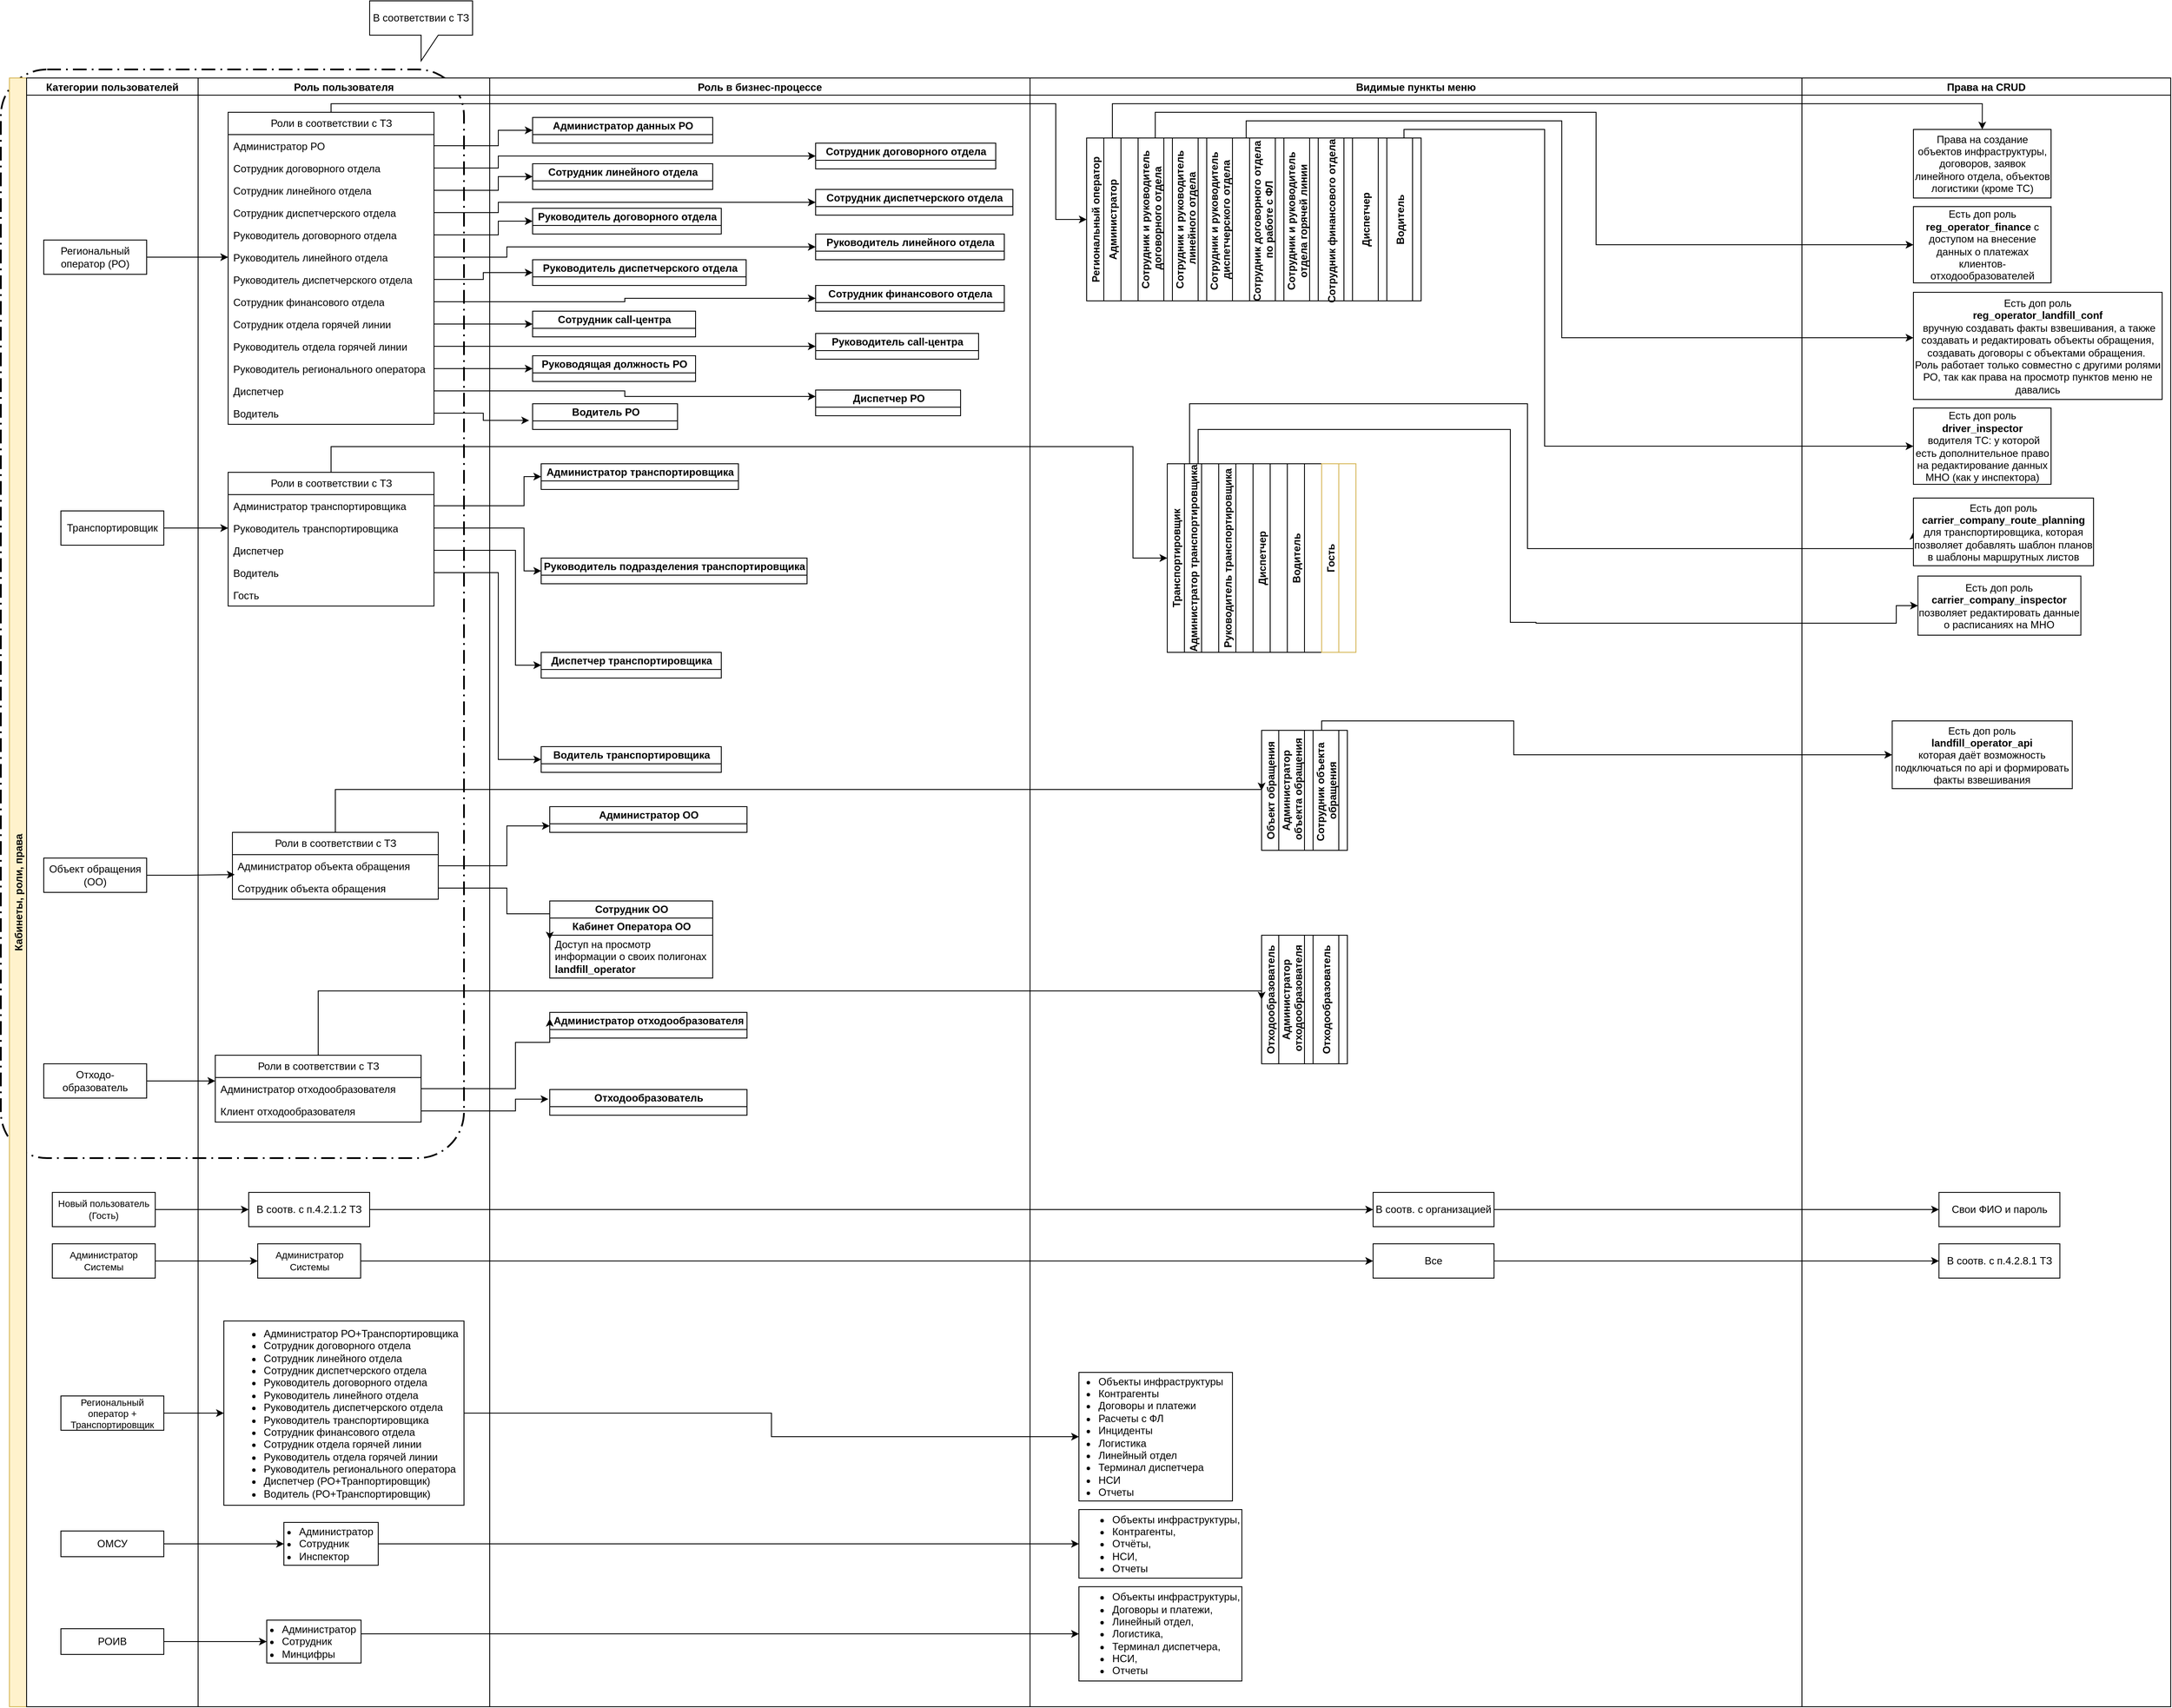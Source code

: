 <mxfile version="24.7.1" type="github" pages="6">
  <diagram name="Схема прав" id="Oam9BsCBO7mzbR85Q6x7">
    <mxGraphModel dx="3585" dy="1865" grid="1" gridSize="10" guides="1" tooltips="1" connect="1" arrows="1" fold="1" page="1" pageScale="1" pageWidth="827" pageHeight="1169" math="0" shadow="0">
      <root>
        <mxCell id="AswuqJpho33913lp01b7-0" />
        <mxCell id="AswuqJpho33913lp01b7-1" parent="AswuqJpho33913lp01b7-0" />
        <mxCell id="AswuqJpho33913lp01b7-2" value="" style="points=[[0.25,0,0],[0.5,0,0],[0.75,0,0],[1,0.25,0],[1,0.5,0],[1,0.75,0],[0.75,1,0],[0.5,1,0],[0.25,1,0],[0,0.75,0],[0,0.5,0],[0,0.25,0]];rounded=1;arcSize=10;dashed=1;strokeColor=#000000;fillColor=none;gradientColor=none;dashPattern=8 3 1 3;strokeWidth=2;whiteSpace=wrap;html=1;align=left;" vertex="1" parent="AswuqJpho33913lp01b7-1">
          <mxGeometry x="70" y="230" width="540" height="1270" as="geometry" />
        </mxCell>
        <mxCell id="AswuqJpho33913lp01b7-4" value="Кабинеты, роли, права" style="swimlane;childLayout=stackLayout;resizeParent=1;resizeParentMax=0;startSize=20;horizontal=0;horizontalStack=1;fillColor=#fff2cc;strokeColor=#d6b656;" vertex="1" parent="AswuqJpho33913lp01b7-1">
          <mxGeometry x="80" y="240" width="2520" height="1900" as="geometry" />
        </mxCell>
        <mxCell id="AswuqJpho33913lp01b7-5" value="Категории пользователей" style="swimlane;startSize=20;" vertex="1" parent="AswuqJpho33913lp01b7-4">
          <mxGeometry x="20" width="200" height="1900" as="geometry" />
        </mxCell>
        <mxCell id="AswuqJpho33913lp01b7-6" value="Региональный оператор (РО)" style="rounded=0;whiteSpace=wrap;html=1;fillColor=#FFFFFF;" vertex="1" parent="AswuqJpho33913lp01b7-5">
          <mxGeometry x="20" y="189" width="120" height="40" as="geometry" />
        </mxCell>
        <mxCell id="AswuqJpho33913lp01b7-7" value="Транспортировщик" style="rounded=0;whiteSpace=wrap;html=1;fontSize=12;fillColor=#FFFFFF;" vertex="1" parent="AswuqJpho33913lp01b7-5">
          <mxGeometry x="40" y="505" width="120" height="40" as="geometry" />
        </mxCell>
        <mxCell id="AswuqJpho33913lp01b7-8" value="Роль пользователя" style="swimlane;startSize=20;" vertex="1" parent="AswuqJpho33913lp01b7-4">
          <mxGeometry x="220" width="340" height="1900" as="geometry" />
        </mxCell>
        <mxCell id="AswuqJpho33913lp01b7-111" value="Роли в соответствии с ТЗ" style="swimlane;fontStyle=0;childLayout=stackLayout;horizontal=1;startSize=26;fillColor=none;horizontalStack=0;resizeParent=1;resizeParentMax=0;resizeLast=0;collapsible=1;marginBottom=0;html=1;" vertex="1" parent="AswuqJpho33913lp01b7-8">
          <mxGeometry x="35" y="40" width="240" height="364" as="geometry" />
        </mxCell>
        <mxCell id="AswuqJpho33913lp01b7-112" value="&lt;span style=&quot;text-wrap: nowrap; background-color: initial;&quot;&gt;Администратор РО&lt;/span&gt;" style="text;strokeColor=none;fillColor=none;align=left;verticalAlign=top;spacingLeft=4;spacingRight=4;overflow=hidden;rotatable=0;points=[[0,0.5],[1,0.5]];portConstraint=eastwest;whiteSpace=wrap;html=1;" vertex="1" parent="AswuqJpho33913lp01b7-111">
          <mxGeometry y="26" width="240" height="26" as="geometry" />
        </mxCell>
        <mxCell id="AswuqJpho33913lp01b7-113" value="&lt;span style=&quot;text-wrap: nowrap; background-color: initial;&quot;&gt;Сотрудник договорного отдела&lt;/span&gt;" style="text;strokeColor=none;fillColor=none;align=left;verticalAlign=top;spacingLeft=4;spacingRight=4;overflow=hidden;rotatable=0;points=[[0,0.5],[1,0.5]];portConstraint=eastwest;whiteSpace=wrap;html=1;" vertex="1" parent="AswuqJpho33913lp01b7-111">
          <mxGeometry y="52" width="240" height="26" as="geometry" />
        </mxCell>
        <mxCell id="AswuqJpho33913lp01b7-114" value="&lt;span style=&quot;text-wrap: nowrap; background-color: initial;&quot;&gt;Сотрудник линейного отдела&lt;/span&gt;" style="text;strokeColor=none;fillColor=none;align=left;verticalAlign=top;spacingLeft=4;spacingRight=4;overflow=hidden;rotatable=0;points=[[0,0.5],[1,0.5]];portConstraint=eastwest;whiteSpace=wrap;html=1;" vertex="1" parent="AswuqJpho33913lp01b7-111">
          <mxGeometry y="78" width="240" height="26" as="geometry" />
        </mxCell>
        <mxCell id="AswuqJpho33913lp01b7-115" value="Сотрудник диспетчерского отдела" style="text;strokeColor=none;fillColor=none;align=left;verticalAlign=top;spacingLeft=4;spacingRight=4;overflow=hidden;rotatable=0;points=[[0,0.5],[1,0.5]];portConstraint=eastwest;whiteSpace=wrap;html=1;" vertex="1" parent="AswuqJpho33913lp01b7-111">
          <mxGeometry y="104" width="240" height="26" as="geometry" />
        </mxCell>
        <mxCell id="AswuqJpho33913lp01b7-116" value="Руководитель договорного отдела" style="text;strokeColor=none;fillColor=none;align=left;verticalAlign=top;spacingLeft=4;spacingRight=4;overflow=hidden;rotatable=0;points=[[0,0.5],[1,0.5]];portConstraint=eastwest;whiteSpace=wrap;html=1;" vertex="1" parent="AswuqJpho33913lp01b7-111">
          <mxGeometry y="130" width="240" height="26" as="geometry" />
        </mxCell>
        <mxCell id="AswuqJpho33913lp01b7-117" value="Руководитель линейного отдела" style="text;strokeColor=none;fillColor=none;align=left;verticalAlign=top;spacingLeft=4;spacingRight=4;overflow=hidden;rotatable=0;points=[[0,0.5],[1,0.5]];portConstraint=eastwest;whiteSpace=wrap;html=1;" vertex="1" parent="AswuqJpho33913lp01b7-111">
          <mxGeometry y="156" width="240" height="26" as="geometry" />
        </mxCell>
        <mxCell id="AswuqJpho33913lp01b7-118" value="Руководитель диспетчерского отдела" style="text;strokeColor=none;fillColor=none;align=left;verticalAlign=top;spacingLeft=4;spacingRight=4;overflow=hidden;rotatable=0;points=[[0,0.5],[1,0.5]];portConstraint=eastwest;whiteSpace=wrap;html=1;" vertex="1" parent="AswuqJpho33913lp01b7-111">
          <mxGeometry y="182" width="240" height="26" as="geometry" />
        </mxCell>
        <mxCell id="AswuqJpho33913lp01b7-119" value="Сотрудник финансового отдела" style="text;strokeColor=none;fillColor=none;align=left;verticalAlign=top;spacingLeft=4;spacingRight=4;overflow=hidden;rotatable=0;points=[[0,0.5],[1,0.5]];portConstraint=eastwest;whiteSpace=wrap;html=1;" vertex="1" parent="AswuqJpho33913lp01b7-111">
          <mxGeometry y="208" width="240" height="26" as="geometry" />
        </mxCell>
        <mxCell id="AswuqJpho33913lp01b7-120" value="Сотрудник отдела горячей линии" style="text;strokeColor=none;fillColor=none;align=left;verticalAlign=top;spacingLeft=4;spacingRight=4;overflow=hidden;rotatable=0;points=[[0,0.5],[1,0.5]];portConstraint=eastwest;whiteSpace=wrap;html=1;" vertex="1" parent="AswuqJpho33913lp01b7-111">
          <mxGeometry y="234" width="240" height="26" as="geometry" />
        </mxCell>
        <mxCell id="AswuqJpho33913lp01b7-121" value="Руководитель отдела горячей линии" style="text;strokeColor=none;fillColor=none;align=left;verticalAlign=top;spacingLeft=4;spacingRight=4;overflow=hidden;rotatable=0;points=[[0,0.5],[1,0.5]];portConstraint=eastwest;whiteSpace=wrap;html=1;" vertex="1" parent="AswuqJpho33913lp01b7-111">
          <mxGeometry y="260" width="240" height="26" as="geometry" />
        </mxCell>
        <mxCell id="AswuqJpho33913lp01b7-122" value="Руководитель регионального оператора" style="text;strokeColor=none;fillColor=none;align=left;verticalAlign=top;spacingLeft=4;spacingRight=4;overflow=hidden;rotatable=0;points=[[0,0.5],[1,0.5]];portConstraint=eastwest;whiteSpace=wrap;html=1;" vertex="1" parent="AswuqJpho33913lp01b7-111">
          <mxGeometry y="286" width="240" height="26" as="geometry" />
        </mxCell>
        <mxCell id="AswuqJpho33913lp01b7-123" value="Диспетчер" style="text;strokeColor=none;fillColor=none;align=left;verticalAlign=top;spacingLeft=4;spacingRight=4;overflow=hidden;rotatable=0;points=[[0,0.5],[1,0.5]];portConstraint=eastwest;whiteSpace=wrap;html=1;" vertex="1" parent="AswuqJpho33913lp01b7-111">
          <mxGeometry y="312" width="240" height="26" as="geometry" />
        </mxCell>
        <mxCell id="AswuqJpho33913lp01b7-124" value="Водитель" style="text;strokeColor=none;fillColor=none;align=left;verticalAlign=top;spacingLeft=4;spacingRight=4;overflow=hidden;rotatable=0;points=[[0,0.5],[1,0.5]];portConstraint=eastwest;whiteSpace=wrap;html=1;" vertex="1" parent="AswuqJpho33913lp01b7-111">
          <mxGeometry y="338" width="240" height="26" as="geometry" />
        </mxCell>
        <mxCell id="YazsCWPHh-fjjFyahQKs-16" value="Роли в соответствии с ТЗ" style="swimlane;fontStyle=0;childLayout=stackLayout;horizontal=1;startSize=26;fillColor=none;horizontalStack=0;resizeParent=1;resizeParentMax=0;resizeLast=0;collapsible=1;marginBottom=0;html=1;" vertex="1" parent="AswuqJpho33913lp01b7-8">
          <mxGeometry x="35" y="460" width="240" height="156" as="geometry" />
        </mxCell>
        <mxCell id="YazsCWPHh-fjjFyahQKs-17" value="&lt;span style=&quot;text-wrap: nowrap; background-color: initial;&quot;&gt;Администратор транспортировщика&lt;/span&gt;" style="text;strokeColor=none;fillColor=none;align=left;verticalAlign=top;spacingLeft=4;spacingRight=4;overflow=hidden;rotatable=0;points=[[0,0.5],[1,0.5]];portConstraint=eastwest;whiteSpace=wrap;html=1;" vertex="1" parent="YazsCWPHh-fjjFyahQKs-16">
          <mxGeometry y="26" width="240" height="26" as="geometry" />
        </mxCell>
        <mxCell id="YazsCWPHh-fjjFyahQKs-18" value="&lt;span style=&quot;text-wrap: nowrap; background-color: initial;&quot;&gt;Руководитель транспортировщика&lt;/span&gt;" style="text;strokeColor=none;fillColor=none;align=left;verticalAlign=top;spacingLeft=4;spacingRight=4;overflow=hidden;rotatable=0;points=[[0,0.5],[1,0.5]];portConstraint=eastwest;whiteSpace=wrap;html=1;" vertex="1" parent="YazsCWPHh-fjjFyahQKs-16">
          <mxGeometry y="52" width="240" height="26" as="geometry" />
        </mxCell>
        <mxCell id="YazsCWPHh-fjjFyahQKs-19" value="&lt;span style=&quot;text-wrap: nowrap; background-color: initial;&quot;&gt;Диспетчер&lt;/span&gt;" style="text;strokeColor=none;fillColor=none;align=left;verticalAlign=top;spacingLeft=4;spacingRight=4;overflow=hidden;rotatable=0;points=[[0,0.5],[1,0.5]];portConstraint=eastwest;whiteSpace=wrap;html=1;" vertex="1" parent="YazsCWPHh-fjjFyahQKs-16">
          <mxGeometry y="78" width="240" height="26" as="geometry" />
        </mxCell>
        <mxCell id="YazsCWPHh-fjjFyahQKs-20" value="Водитель" style="text;strokeColor=none;fillColor=none;align=left;verticalAlign=top;spacingLeft=4;spacingRight=4;overflow=hidden;rotatable=0;points=[[0,0.5],[1,0.5]];portConstraint=eastwest;whiteSpace=wrap;html=1;" vertex="1" parent="YazsCWPHh-fjjFyahQKs-16">
          <mxGeometry y="104" width="240" height="26" as="geometry" />
        </mxCell>
        <mxCell id="YazsCWPHh-fjjFyahQKs-62" value="Гость" style="text;strokeColor=none;fillColor=none;align=left;verticalAlign=top;spacingLeft=4;spacingRight=4;overflow=hidden;rotatable=0;points=[[0,0.5],[1,0.5]];portConstraint=eastwest;whiteSpace=wrap;html=1;" vertex="1" parent="YazsCWPHh-fjjFyahQKs-16">
          <mxGeometry y="130" width="240" height="26" as="geometry" />
        </mxCell>
        <mxCell id="YazsCWPHh-fjjFyahQKs-69" value="Роли в соответствии с ТЗ" style="swimlane;fontStyle=0;childLayout=stackLayout;horizontal=1;startSize=26;fillColor=none;horizontalStack=0;resizeParent=1;resizeParentMax=0;resizeLast=0;collapsible=1;marginBottom=0;html=1;" vertex="1" parent="AswuqJpho33913lp01b7-8">
          <mxGeometry x="40" y="880" width="240" height="78" as="geometry" />
        </mxCell>
        <mxCell id="YazsCWPHh-fjjFyahQKs-70" value="&lt;span style=&quot;background-color: initial; text-wrap: nowrap;&quot;&gt;Администратор объекта обращения&lt;/span&gt;" style="text;strokeColor=none;fillColor=none;align=left;verticalAlign=top;spacingLeft=4;spacingRight=4;overflow=hidden;rotatable=0;points=[[0,0.5],[1,0.5]];portConstraint=eastwest;whiteSpace=wrap;html=1;" vertex="1" parent="YazsCWPHh-fjjFyahQKs-69">
          <mxGeometry y="26" width="240" height="26" as="geometry" />
        </mxCell>
        <mxCell id="YazsCWPHh-fjjFyahQKs-71" value="&lt;span style=&quot;text-wrap: nowrap; background-color: initial;&quot;&gt;Сотрудник объекта обращения&lt;/span&gt;" style="text;strokeColor=none;fillColor=none;align=left;verticalAlign=top;spacingLeft=4;spacingRight=4;overflow=hidden;rotatable=0;points=[[0,0.5],[1,0.5]];portConstraint=eastwest;whiteSpace=wrap;html=1;" vertex="1" parent="YazsCWPHh-fjjFyahQKs-69">
          <mxGeometry y="52" width="240" height="26" as="geometry" />
        </mxCell>
        <mxCell id="AswuqJpho33913lp01b7-13" value="Роль в бизнес-процессе" style="swimlane;startSize=20;" vertex="1" parent="AswuqJpho33913lp01b7-4">
          <mxGeometry x="560" width="630" height="1900" as="geometry">
            <mxRectangle x="550" width="40" height="695" as="alternateBounds" />
          </mxGeometry>
        </mxCell>
        <mxCell id="AswuqJpho33913lp01b7-125" value="Руководящая должность РО" style="swimlane;childLayout=stackLayout;resizeParent=1;resizeParentMax=0;startSize=20;html=1;" vertex="1" collapsed="1" parent="AswuqJpho33913lp01b7-13">
          <mxGeometry x="50" y="324" width="190" height="30" as="geometry">
            <mxRectangle x="720" y="90" width="190" height="70" as="alternateBounds" />
          </mxGeometry>
        </mxCell>
        <mxCell id="AswuqJpho33913lp01b7-126" value="Руководитель верхнего уровня" style="swimlane;startSize=20;html=1;" vertex="1" parent="AswuqJpho33913lp01b7-125">
          <mxGeometry y="20" width="190" height="50" as="geometry">
            <mxRectangle y="20" width="40" height="160" as="alternateBounds" />
          </mxGeometry>
        </mxCell>
        <mxCell id="AswuqJpho33913lp01b7-127" value="reg_operator_only_view" style="text;html=1;align=center;verticalAlign=middle;resizable=0;points=[];autosize=1;strokeColor=none;fillColor=none;fontStyle=1" vertex="1" parent="AswuqJpho33913lp01b7-126">
          <mxGeometry y="20" width="150" height="30" as="geometry" />
        </mxCell>
        <mxCell id="AswuqJpho33913lp01b7-128" value="Администратор данных РО" style="swimlane;childLayout=stackLayout;resizeParent=1;resizeParentMax=0;startSize=20;html=1;" vertex="1" collapsed="1" parent="AswuqJpho33913lp01b7-13">
          <mxGeometry x="50" y="46" width="210" height="30" as="geometry">
            <mxRectangle x="720" y="-370" width="420" height="160" as="alternateBounds" />
          </mxGeometry>
        </mxCell>
        <mxCell id="AswuqJpho33913lp01b7-129" value="Администратор данных РО" style="swimlane;startSize=20;html=1;" vertex="1" parent="AswuqJpho33913lp01b7-128">
          <mxGeometry y="20" width="190" height="140" as="geometry">
            <mxRectangle y="20" width="40" height="140" as="alternateBounds" />
          </mxGeometry>
        </mxCell>
        <mxCell id="AswuqJpho33913lp01b7-130" value="&lt;div style=&quot;text-align: justify;&quot;&gt;&lt;span style=&quot;text-align: left;&quot;&gt;Права на просмотр всех разделов, доступных пользователям. Права на создание объектов инфраструктуры, договоров, заявок линейного отдела, объектов логистики (кроме ТС).&lt;/span&gt;&lt;br&gt;&lt;/div&gt;&lt;div style=&quot;text-align: justify;&quot;&gt;&lt;span style=&quot;font-weight: 700; text-align: center; text-wrap: nowrap;&quot;&gt;reg_operator_admin&lt;/span&gt;&lt;span style=&quot;text-align: left;&quot;&gt;&lt;br&gt;&lt;/span&gt;&lt;/div&gt;" style="text;strokeColor=none;fillColor=none;align=left;verticalAlign=middle;spacingLeft=4;spacingRight=4;overflow=hidden;points=[[0,0.5],[1,0.5]];portConstraint=eastwest;rotatable=0;whiteSpace=wrap;html=1;" vertex="1" parent="AswuqJpho33913lp01b7-129">
          <mxGeometry y="20" width="190" height="120" as="geometry" />
        </mxCell>
        <mxCell id="AswuqJpho33913lp01b7-131" value="Сотрудник информ.безопасности" style="swimlane;startSize=20;html=1;" vertex="1" parent="AswuqJpho33913lp01b7-128">
          <mxGeometry x="190" y="20" width="230" height="140" as="geometry">
            <mxRectangle y="20" width="40" height="160" as="alternateBounds" />
          </mxGeometry>
        </mxCell>
        <mxCell id="AswuqJpho33913lp01b7-132" value="&lt;div style=&quot;text-align: justify;&quot;&gt;&lt;span style=&quot;text-align: left;&quot;&gt;Роль сотрудника ИБ РО&lt;/span&gt;&lt;br&gt;&lt;/div&gt;&lt;div style=&quot;text-align: justify;&quot;&gt;&lt;span style=&quot;font-weight: 700; text-align: center; text-wrap: nowrap;&quot;&gt;reg_operator_inform_security&lt;/span&gt;&lt;span style=&quot;text-align: left;&quot;&gt;&lt;br&gt;&lt;/span&gt;&lt;/div&gt;" style="text;strokeColor=none;fillColor=none;align=left;verticalAlign=middle;spacingLeft=4;spacingRight=4;overflow=hidden;points=[[0,0.5],[1,0.5]];portConstraint=eastwest;rotatable=0;whiteSpace=wrap;html=1;" vertex="1" parent="AswuqJpho33913lp01b7-131">
          <mxGeometry y="24" width="190" height="36" as="geometry" />
        </mxCell>
        <mxCell id="AswuqJpho33913lp01b7-133" value="Сотрудник договорного отдела" style="swimlane;childLayout=stackLayout;resizeParent=1;resizeParentMax=0;startSize=20;html=1;" vertex="1" collapsed="1" parent="AswuqJpho33913lp01b7-13">
          <mxGeometry x="380" y="76" width="210" height="30" as="geometry">
            <mxRectangle x="720" y="-270" width="930" height="150" as="alternateBounds" />
          </mxGeometry>
        </mxCell>
        <mxCell id="AswuqJpho33913lp01b7-134" value="Обычный сотрудник" style="swimlane;startSize=20;html=1;" vertex="1" parent="AswuqJpho33913lp01b7-133">
          <mxGeometry y="20" width="210" height="130" as="geometry">
            <mxRectangle y="20" width="40" height="70" as="alternateBounds" />
          </mxGeometry>
        </mxCell>
        <mxCell id="AswuqJpho33913lp01b7-135" value="&lt;div style=&quot;text-align: left;&quot;&gt;Доступны основные функции по созданию и сопровождению договоров&lt;br&gt;&lt;/div&gt;&lt;div style=&quot;text-align: left;&quot;&gt;&lt;span style=&quot;font-weight: 700; text-align: center; text-wrap: nowrap;&quot;&gt;reg_operator_agreements&lt;/span&gt;&lt;br&gt;&lt;/div&gt;" style="text;strokeColor=none;fillColor=none;align=left;verticalAlign=middle;spacingLeft=4;spacingRight=4;overflow=hidden;points=[[0,0.5],[1,0.5]];portConstraint=eastwest;rotatable=0;whiteSpace=wrap;html=1;" vertex="1" parent="AswuqJpho33913lp01b7-134">
          <mxGeometry y="20" width="190" height="70" as="geometry" />
        </mxCell>
        <mxCell id="AswuqJpho33913lp01b7-136" value="Сотрудник по работе с ФЛ" style="swimlane;startSize=20;html=1;" vertex="1" parent="AswuqJpho33913lp01b7-133">
          <mxGeometry x="210" y="20" width="210" height="130" as="geometry">
            <mxRectangle y="20" width="40" height="70" as="alternateBounds" />
          </mxGeometry>
        </mxCell>
        <mxCell id="AswuqJpho33913lp01b7-137" value="&lt;div style=&quot;text-align: left;&quot;&gt;&amp;nbsp;Для работы с договорами физических лиц. Доступны все те же справочники, что и для обычной роли сотрудника договорного отдела, кроме реестров связанных с договорами ЮЛ.&lt;br&gt;&lt;/div&gt;&lt;div style=&quot;text-align: left;&quot;&gt;&lt;span style=&quot;font-weight: 700; text-align: center; text-wrap: nowrap;&quot;&gt;reg_operator_agreements_fl&lt;/span&gt;&lt;br&gt;&lt;/div&gt;" style="text;strokeColor=none;fillColor=none;align=left;verticalAlign=middle;spacingLeft=4;spacingRight=4;overflow=hidden;points=[[0,0.5],[1,0.5]];portConstraint=eastwest;rotatable=0;whiteSpace=wrap;html=1;" vertex="1" parent="AswuqJpho33913lp01b7-136">
          <mxGeometry y="20" width="210" height="110" as="geometry" />
        </mxCell>
        <mxCell id="AswuqJpho33913lp01b7-138" value="Сотрудник по работе с&amp;nbsp;&lt;div&gt;определенными договорами&lt;/div&gt;" style="swimlane;startSize=30;html=1;" vertex="1" parent="AswuqJpho33913lp01b7-133">
          <mxGeometry x="420" y="20" width="270" height="130" as="geometry">
            <mxRectangle y="20" width="40" height="70" as="alternateBounds" />
          </mxGeometry>
        </mxCell>
        <mxCell id="AswuqJpho33913lp01b7-139" value="&lt;div style=&quot;text-align: left;&quot;&gt;Более узкая роль сотрудника договорного отдела - доступны только те договоры, где он проставлен как ответственный.&lt;br&gt;&lt;/div&gt;&lt;div style=&quot;text-align: left;&quot;&gt;&lt;span style=&quot;font-weight: 700; text-align: center; text-wrap: nowrap;&quot;&gt;reg_operator_agreements_assignee&lt;/span&gt;&lt;br&gt;&lt;/div&gt;" style="text;strokeColor=none;fillColor=none;align=left;verticalAlign=middle;spacingLeft=4;spacingRight=4;overflow=hidden;points=[[0,0.5],[1,0.5]];portConstraint=eastwest;rotatable=0;whiteSpace=wrap;html=1;" vertex="1" parent="AswuqJpho33913lp01b7-138">
          <mxGeometry y="30" width="270" height="70" as="geometry" />
        </mxCell>
        <mxCell id="AswuqJpho33913lp01b7-140" value="Сотрудник по обработке платежей&amp;nbsp;&lt;div&gt;отходообразователей&lt;/div&gt;" style="swimlane;startSize=30;html=1;" vertex="1" parent="AswuqJpho33913lp01b7-133">
          <mxGeometry x="690" y="20" width="240" height="130" as="geometry">
            <mxRectangle y="20" width="40" height="70" as="alternateBounds" />
          </mxGeometry>
        </mxCell>
        <mxCell id="AswuqJpho33913lp01b7-141" value="&lt;div style=&quot;text-align: left;&quot;&gt;Доступ на внесение данных о платежах клиентов-отходообразователей (схожа с бухгалтерией).&lt;br&gt;&lt;/div&gt;&lt;div style=&quot;text-align: left;&quot;&gt;&lt;span style=&quot;font-weight: 700; text-align: center; text-wrap: nowrap;&quot;&gt;reg_operator_finance&lt;/span&gt;&lt;br&gt;&lt;/div&gt;" style="text;strokeColor=none;fillColor=none;align=left;verticalAlign=middle;spacingLeft=4;spacingRight=4;overflow=hidden;points=[[0,0.5],[1,0.5]];portConstraint=eastwest;rotatable=0;whiteSpace=wrap;html=1;" vertex="1" parent="AswuqJpho33913lp01b7-140">
          <mxGeometry y="30" width="240" height="70" as="geometry" />
        </mxCell>
        <mxCell id="AswuqJpho33913lp01b7-142" value="Руководитель договорного отдела" style="swimlane;childLayout=stackLayout;resizeParent=1;resizeParentMax=0;startSize=20;html=1;" vertex="1" collapsed="1" parent="AswuqJpho33913lp01b7-13">
          <mxGeometry x="50" y="152" width="220" height="30" as="geometry">
            <mxRectangle x="1038" y="-190" width="240" height="120" as="alternateBounds" />
          </mxGeometry>
        </mxCell>
        <mxCell id="AswuqJpho33913lp01b7-143" value="Руководитель договорного отдела" style="swimlane;startSize=20;html=1;" vertex="1" parent="AswuqJpho33913lp01b7-142">
          <mxGeometry y="20" width="240" height="100" as="geometry">
            <mxRectangle y="20" width="40" height="160" as="alternateBounds" />
          </mxGeometry>
        </mxCell>
        <mxCell id="AswuqJpho33913lp01b7-144" value="&lt;div style=&quot;text-align: justify;&quot;&gt;&lt;span style=&quot;background-color: initial; text-align: center; text-wrap: nowrap;&quot;&gt;Есть все права на просмотр&amp;nbsp;&lt;/span&gt;&lt;/div&gt;&lt;div style=&quot;text-align: justify;&quot;&gt;&lt;span style=&quot;text-align: center; text-wrap: nowrap; background-color: initial;&quot;&gt;разделов и информации в них&lt;/span&gt;&lt;span style=&quot;background-color: initial; text-align: center; text-wrap: nowrap;&quot;&gt;,&amp;nbsp;&lt;/span&gt;&lt;/div&gt;&lt;div style=&quot;text-align: justify;&quot;&gt;&lt;span style=&quot;background-color: initial; text-align: center; text-wrap: nowrap;&quot;&gt;но без прав на&amp;nbsp;&lt;/span&gt;&lt;span style=&quot;background-color: initial; text-align: center; text-wrap: nowrap;&quot;&gt;редактирование&lt;/span&gt;&lt;/div&gt;&lt;div style=&quot;text-align: justify;&quot;&gt;&lt;span style=&quot;background-color: initial; text-align: center; text-wrap: nowrap;&quot;&gt;информации.&lt;/span&gt;&lt;/div&gt;&lt;div style=&quot;text-align: justify;&quot;&gt;&lt;span style=&quot;background-color: initial; text-align: center;&quot;&gt;&lt;span style=&quot;text-wrap: nowrap;&quot;&gt;&lt;b&gt;reg_operator_agreements__head&lt;/b&gt;&lt;/span&gt;&lt;br&gt;&lt;/span&gt;&lt;/div&gt;" style="text;strokeColor=none;fillColor=none;align=left;verticalAlign=middle;spacingLeft=4;spacingRight=4;overflow=hidden;points=[[0,0.5],[1,0.5]];portConstraint=eastwest;rotatable=0;whiteSpace=wrap;html=1;" vertex="1" parent="AswuqJpho33913lp01b7-143">
          <mxGeometry y="20" width="240" height="80" as="geometry" />
        </mxCell>
        <mxCell id="AswuqJpho33913lp01b7-149" value="Сотрудник call-центра" style="swimlane;childLayout=stackLayout;resizeParent=1;resizeParentMax=0;startSize=20;html=1;" vertex="1" collapsed="1" parent="AswuqJpho33913lp01b7-13">
          <mxGeometry x="50" y="272" width="190" height="30" as="geometry">
            <mxRectangle x="1020" y="-30" width="190" height="70" as="alternateBounds" />
          </mxGeometry>
        </mxCell>
        <mxCell id="AswuqJpho33913lp01b7-150" value="Сотрудник call-центра" style="swimlane;startSize=20;html=1;" vertex="1" parent="AswuqJpho33913lp01b7-149">
          <mxGeometry y="20" width="190" height="50" as="geometry">
            <mxRectangle y="20" width="40" height="160" as="alternateBounds" />
          </mxGeometry>
        </mxCell>
        <mxCell id="AswuqJpho33913lp01b7-151" value="&lt;div style=&quot;text-align: center;&quot;&gt;&lt;span style=&quot;text-wrap: nowrap;&quot;&gt;&lt;b&gt;reg_operator_call_center&lt;/b&gt;&lt;/span&gt;&lt;br&gt;&lt;/div&gt;" style="text;strokeColor=none;fillColor=none;align=left;verticalAlign=middle;spacingLeft=4;spacingRight=4;overflow=hidden;points=[[0,0.5],[1,0.5]];portConstraint=eastwest;rotatable=0;whiteSpace=wrap;html=1;" vertex="1" parent="AswuqJpho33913lp01b7-150">
          <mxGeometry y="20" width="190" height="30" as="geometry" />
        </mxCell>
        <mxCell id="AswuqJpho33913lp01b7-152" value="Руководитель call-центра" style="swimlane;childLayout=stackLayout;resizeParent=1;resizeParentMax=0;startSize=20;html=1;" vertex="1" collapsed="1" parent="AswuqJpho33913lp01b7-13">
          <mxGeometry x="380" y="298" width="190" height="30" as="geometry">
            <mxRectangle x="770" y="74" width="200" height="70" as="alternateBounds" />
          </mxGeometry>
        </mxCell>
        <mxCell id="AswuqJpho33913lp01b7-153" value="Руководитель&amp;nbsp;call-центра" style="swimlane;startSize=20;html=1;" vertex="1" parent="AswuqJpho33913lp01b7-152">
          <mxGeometry y="20" width="200" height="50" as="geometry">
            <mxRectangle y="20" width="40" height="160" as="alternateBounds" />
          </mxGeometry>
        </mxCell>
        <mxCell id="AswuqJpho33913lp01b7-154" value="&lt;div style=&quot;text-align: center;&quot;&gt;&lt;span style=&quot;text-wrap: nowrap;&quot;&gt;&lt;b&gt;reg_operator_call_center__head&lt;/b&gt;&lt;/span&gt;&lt;br&gt;&lt;/div&gt;" style="text;strokeColor=none;fillColor=none;align=left;verticalAlign=middle;spacingLeft=4;spacingRight=4;overflow=hidden;points=[[0,0.5],[1,0.5]];portConstraint=eastwest;rotatable=0;whiteSpace=wrap;html=1;" vertex="1" parent="AswuqJpho33913lp01b7-153">
          <mxGeometry y="20" width="200" height="30" as="geometry" />
        </mxCell>
        <mxCell id="AswuqJpho33913lp01b7-157" value="Руководитель линейного отдела" style="swimlane;childLayout=stackLayout;resizeParent=1;resizeParentMax=0;startSize=20;html=1;" vertex="1" collapsed="1" parent="AswuqJpho33913lp01b7-13">
          <mxGeometry x="380" y="182" width="220" height="30" as="geometry">
            <mxRectangle x="720" y="-60" width="480" height="120" as="alternateBounds" />
          </mxGeometry>
        </mxCell>
        <mxCell id="AswuqJpho33913lp01b7-158" value="Руководитель подразделения РО" style="swimlane;startSize=20;html=1;" vertex="1" parent="AswuqJpho33913lp01b7-157">
          <mxGeometry y="20" width="240" height="100" as="geometry">
            <mxRectangle y="20" width="40" height="160" as="alternateBounds" />
          </mxGeometry>
        </mxCell>
        <mxCell id="AswuqJpho33913lp01b7-159" value="&lt;div style=&quot;text-align: left;&quot;&gt;Опеределенные права, которые не доступны другим сотрудникам линейного отдела РО (к примеру согласование проверки).&lt;br&gt;&lt;/div&gt;&lt;div style=&quot;text-align: left;&quot;&gt;&lt;span style=&quot;font-weight: 700; text-align: center; text-wrap: nowrap;&quot;&gt;reg_operator_agreements&lt;/span&gt;&lt;br&gt;&lt;/div&gt;" style="text;strokeColor=none;fillColor=none;align=left;verticalAlign=middle;spacingLeft=4;spacingRight=4;overflow=hidden;points=[[0,0.5],[1,0.5]];portConstraint=eastwest;rotatable=0;whiteSpace=wrap;html=1;" vertex="1" parent="AswuqJpho33913lp01b7-158">
          <mxGeometry y="20" width="240" height="75" as="geometry" />
        </mxCell>
        <mxCell id="AswuqJpho33913lp01b7-160" value="&amp;nbsp;Инспектор со стороны РО" style="swimlane;startSize=20;html=1;" vertex="1" parent="AswuqJpho33913lp01b7-157">
          <mxGeometry x="240" y="20" width="240" height="100" as="geometry">
            <mxRectangle y="20" width="40" height="160" as="alternateBounds" />
          </mxGeometry>
        </mxCell>
        <mxCell id="AswuqJpho33913lp01b7-161" value="&lt;div style=&quot;text-align: left;&quot;&gt;Опеределенные права, которые не доступны другим сотрудникам линейного отдела РО (к примеру согласование проверки).&lt;br&gt;&lt;/div&gt;&lt;div style=&quot;text-align: left;&quot;&gt;&lt;span style=&quot;font-weight: 700; text-align: center; text-wrap: nowrap;&quot;&gt;reg_operator_agreements&lt;/span&gt;&lt;br&gt;&lt;/div&gt;" style="text;strokeColor=none;fillColor=none;align=left;verticalAlign=middle;spacingLeft=4;spacingRight=4;overflow=hidden;points=[[0,0.5],[1,0.5]];portConstraint=eastwest;rotatable=0;whiteSpace=wrap;html=1;" vertex="1" parent="AswuqJpho33913lp01b7-160">
          <mxGeometry y="20" width="240" height="75" as="geometry" />
        </mxCell>
        <mxCell id="AswuqJpho33913lp01b7-162" value="Сотрудник линейного отдела" style="swimlane;childLayout=stackLayout;resizeParent=1;resizeParentMax=0;startSize=20;html=1;" vertex="1" collapsed="1" parent="AswuqJpho33913lp01b7-13">
          <mxGeometry x="50" y="100" width="210" height="30" as="geometry">
            <mxRectangle x="720" y="-210" width="240" height="150" as="alternateBounds" />
          </mxGeometry>
        </mxCell>
        <mxCell id="AswuqJpho33913lp01b7-163" value="Сотрудник линейного отдела" style="swimlane;startSize=20;html=1;" vertex="1" parent="AswuqJpho33913lp01b7-162">
          <mxGeometry y="20" width="240" height="130" as="geometry">
            <mxRectangle y="20" width="40" height="160" as="alternateBounds" />
          </mxGeometry>
        </mxCell>
        <mxCell id="AswuqJpho33913lp01b7-164" value="&lt;div style=&quot;text-align: left;&quot;&gt;Доступны проверки МНО, создание нарушений на МНО.&lt;br&gt;&lt;/div&gt;&lt;div style=&quot;text-align: left;&quot;&gt;&lt;b&gt;reg_operator_inspectors&lt;/b&gt;&lt;br&gt;&lt;/div&gt;" style="text;strokeColor=none;fillColor=none;align=left;verticalAlign=middle;spacingLeft=4;spacingRight=4;overflow=hidden;points=[[0,0.5],[1,0.5]];portConstraint=eastwest;rotatable=0;whiteSpace=wrap;html=1;" vertex="1" parent="AswuqJpho33913lp01b7-163">
          <mxGeometry y="20" width="240" height="50" as="geometry" />
        </mxCell>
        <mxCell id="AswuqJpho33913lp01b7-167" value="Сотрудник финансового отдела" style="swimlane;childLayout=stackLayout;resizeParent=1;resizeParentMax=0;startSize=20;html=1;" vertex="1" collapsed="1" parent="AswuqJpho33913lp01b7-13">
          <mxGeometry x="380" y="242" width="220" height="30" as="geometry">
            <mxRectangle x="800" y="-16" width="260" height="90" as="alternateBounds" />
          </mxGeometry>
        </mxCell>
        <mxCell id="AswuqJpho33913lp01b7-168" value="Сотрудник финансового отдела, бухгалтер" style="swimlane;startSize=20;html=1;" vertex="1" parent="AswuqJpho33913lp01b7-167">
          <mxGeometry y="20" width="260" height="70" as="geometry">
            <mxRectangle y="20" width="40" height="50" as="alternateBounds" />
          </mxGeometry>
        </mxCell>
        <mxCell id="AswuqJpho33913lp01b7-169" value="&lt;div style=&quot;text-align: left;&quot;&gt;Данные о платежах, договорах, расчетах.&lt;br&gt;&lt;/div&gt;" style="text;strokeColor=none;fillColor=none;align=left;verticalAlign=middle;spacingLeft=4;spacingRight=4;overflow=hidden;points=[[0,0.5],[1,0.5]];portConstraint=eastwest;rotatable=0;whiteSpace=wrap;html=1;" vertex="1" parent="AswuqJpho33913lp01b7-168">
          <mxGeometry y="20" width="240" height="50" as="geometry" />
        </mxCell>
        <mxCell id="AswuqJpho33913lp01b7-171" value="Сотрудник диспетчерского отдела" style="swimlane;childLayout=stackLayout;resizeParent=1;resizeParentMax=0;startSize=20;html=1;" vertex="1" collapsed="1" parent="AswuqJpho33913lp01b7-13">
          <mxGeometry x="380" y="130" width="230" height="30" as="geometry">
            <mxRectangle x="380" y="130" width="240" height="110" as="alternateBounds" />
          </mxGeometry>
        </mxCell>
        <mxCell id="AswuqJpho33913lp01b7-172" value="Сотрудник диспетчерского отдела" style="swimlane;startSize=20;html=1;" vertex="1" parent="AswuqJpho33913lp01b7-171">
          <mxGeometry y="20" width="240" height="90" as="geometry">
            <mxRectangle y="20" width="40" height="160" as="alternateBounds" />
          </mxGeometry>
        </mxCell>
        <mxCell id="AswuqJpho33913lp01b7-173" value="&lt;div style=&quot;text-align: justify;&quot;&gt;Формирование шаблонов маршрутов, формирование маршрутов, привязка и отвязка планов от маршрутов.&lt;br&gt;&lt;/div&gt;&lt;div style=&quot;text-align: justify;&quot;&gt;&lt;b&gt;reg_operator_routes_planning&lt;/b&gt;&lt;br&gt;&lt;/div&gt;" style="text;strokeColor=none;fillColor=none;align=left;verticalAlign=middle;spacingLeft=4;spacingRight=4;overflow=hidden;points=[[0,0.5],[1,0.5]];portConstraint=eastwest;rotatable=0;whiteSpace=wrap;html=1;" vertex="1" parent="AswuqJpho33913lp01b7-172">
          <mxGeometry y="20" width="240" height="70" as="geometry" />
        </mxCell>
        <mxCell id="AswuqJpho33913lp01b7-174" value="Руководитель диспетчерского отдела" style="swimlane;childLayout=stackLayout;resizeParent=1;resizeParentMax=0;startSize=20;html=1;" vertex="1" collapsed="1" parent="AswuqJpho33913lp01b7-13">
          <mxGeometry x="50" y="212" width="249" height="30" as="geometry">
            <mxRectangle x="1241" y="-170" width="240" height="60" as="alternateBounds" />
          </mxGeometry>
        </mxCell>
        <mxCell id="AswuqJpho33913lp01b7-175" value="Руководитель диспетчерского отдела" style="swimlane;startSize=20;html=1;" vertex="1" parent="AswuqJpho33913lp01b7-174">
          <mxGeometry y="20" width="240" height="40" as="geometry">
            <mxRectangle y="20" width="40" height="160" as="alternateBounds" />
          </mxGeometry>
        </mxCell>
        <mxCell id="AswuqJpho33913lp01b7-176" value="&lt;div style=&quot;text-align: center;&quot;&gt;&lt;span style=&quot;text-wrap: nowrap;&quot;&gt;&lt;b&gt;reg_operator_routes_planning__head&lt;/b&gt;&lt;/span&gt;&lt;br&gt;&lt;/div&gt;" style="text;strokeColor=none;fillColor=none;align=left;verticalAlign=middle;spacingLeft=4;spacingRight=4;overflow=hidden;points=[[0,0.5],[1,0.5]];portConstraint=eastwest;rotatable=0;whiteSpace=wrap;html=1;" vertex="1" parent="AswuqJpho33913lp01b7-175">
          <mxGeometry y="20" width="240" height="20" as="geometry" />
        </mxCell>
        <mxCell id="AswuqJpho33913lp01b7-179" value="Диспетчер РО" style="swimlane;childLayout=stackLayout;resizeParent=1;resizeParentMax=0;startSize=20;html=1;" vertex="1" collapsed="1" parent="AswuqJpho33913lp01b7-13">
          <mxGeometry x="380" y="364" width="169" height="30" as="geometry">
            <mxRectangle x="770" y="74" width="200" height="70" as="alternateBounds" />
          </mxGeometry>
        </mxCell>
        <mxCell id="AswuqJpho33913lp01b7-180" value="Руководитель&amp;nbsp;call-центра" style="swimlane;startSize=20;html=1;" vertex="1" parent="AswuqJpho33913lp01b7-179">
          <mxGeometry y="20" width="200" height="50" as="geometry">
            <mxRectangle y="20" width="40" height="160" as="alternateBounds" />
          </mxGeometry>
        </mxCell>
        <mxCell id="AswuqJpho33913lp01b7-181" value="&lt;div style=&quot;text-align: center;&quot;&gt;&lt;span style=&quot;text-wrap: nowrap;&quot;&gt;&lt;b&gt;reg_operator_call_center__head&lt;/b&gt;&lt;/span&gt;&lt;br&gt;&lt;/div&gt;" style="text;strokeColor=none;fillColor=none;align=left;verticalAlign=middle;spacingLeft=4;spacingRight=4;overflow=hidden;points=[[0,0.5],[1,0.5]];portConstraint=eastwest;rotatable=0;whiteSpace=wrap;html=1;" vertex="1" parent="AswuqJpho33913lp01b7-180">
          <mxGeometry y="20" width="200" height="30" as="geometry" />
        </mxCell>
        <mxCell id="AswuqJpho33913lp01b7-183" value="Водитель РО" style="swimlane;childLayout=stackLayout;resizeParent=1;resizeParentMax=0;startSize=20;html=1;" vertex="1" collapsed="1" parent="AswuqJpho33913lp01b7-13">
          <mxGeometry x="50" y="380" width="169" height="30" as="geometry">
            <mxRectangle x="770" y="74" width="200" height="70" as="alternateBounds" />
          </mxGeometry>
        </mxCell>
        <mxCell id="AswuqJpho33913lp01b7-184" value="Руководитель&amp;nbsp;call-центра" style="swimlane;startSize=20;html=1;" vertex="1" parent="AswuqJpho33913lp01b7-183">
          <mxGeometry y="20" width="200" height="50" as="geometry">
            <mxRectangle y="20" width="40" height="160" as="alternateBounds" />
          </mxGeometry>
        </mxCell>
        <mxCell id="AswuqJpho33913lp01b7-185" value="&lt;div style=&quot;text-align: center;&quot;&gt;&lt;span style=&quot;text-wrap: nowrap;&quot;&gt;&lt;b&gt;reg_operator_call_center__head&lt;/b&gt;&lt;/span&gt;&lt;br&gt;&lt;/div&gt;" style="text;strokeColor=none;fillColor=none;align=left;verticalAlign=middle;spacingLeft=4;spacingRight=4;overflow=hidden;points=[[0,0.5],[1,0.5]];portConstraint=eastwest;rotatable=0;whiteSpace=wrap;html=1;" vertex="1" parent="AswuqJpho33913lp01b7-184">
          <mxGeometry y="20" width="200" height="30" as="geometry" />
        </mxCell>
        <mxCell id="YazsCWPHh-fjjFyahQKs-34" value="Администратор транспортировщика" style="swimlane;childLayout=stackLayout;resizeParent=1;resizeParentMax=0;startSize=20;html=1;" vertex="1" collapsed="1" parent="AswuqJpho33913lp01b7-13">
          <mxGeometry x="60" y="450" width="230" height="30" as="geometry">
            <mxRectangle x="60" y="450" width="420" height="100" as="alternateBounds" />
          </mxGeometry>
        </mxCell>
        <mxCell id="YazsCWPHh-fjjFyahQKs-35" value="Администратор данных&lt;div&gt;&amp;nbsp;перевозчика&lt;/div&gt;" style="swimlane;startSize=30;html=1;" vertex="1" parent="YazsCWPHh-fjjFyahQKs-34">
          <mxGeometry y="20" width="190" height="80" as="geometry">
            <mxRectangle y="20" width="40" height="140" as="alternateBounds" />
          </mxGeometry>
        </mxCell>
        <mxCell id="YazsCWPHh-fjjFyahQKs-36" value="&lt;div style=&quot;text-align: justify;&quot;&gt;&lt;span style=&quot;text-align: left;&quot;&gt;Администратор&lt;/span&gt;&lt;br&gt;&lt;/div&gt;&lt;div style=&quot;text-align: center;&quot;&gt;&lt;span style=&quot;text-align: left;&quot;&gt;&lt;span style=&quot;text-wrap: nowrap;&quot;&gt;&lt;b&gt;carrier_company_admin&lt;/b&gt;&lt;/span&gt;&lt;br&gt;&lt;/span&gt;&lt;/div&gt;" style="text;strokeColor=none;fillColor=none;align=left;verticalAlign=middle;spacingLeft=4;spacingRight=4;overflow=hidden;points=[[0,0.5],[1,0.5]];portConstraint=eastwest;rotatable=0;whiteSpace=wrap;html=1;" vertex="1" parent="YazsCWPHh-fjjFyahQKs-35">
          <mxGeometry y="30" width="190" height="40" as="geometry" />
        </mxCell>
        <mxCell id="YazsCWPHh-fjjFyahQKs-37" value="Создание приложений телеметрии" style="swimlane;startSize=30;html=1;" vertex="1" parent="YazsCWPHh-fjjFyahQKs-34">
          <mxGeometry x="190" y="20" width="230" height="80" as="geometry">
            <mxRectangle y="20" width="40" height="160" as="alternateBounds" />
          </mxGeometry>
        </mxCell>
        <mxCell id="YazsCWPHh-fjjFyahQKs-38" value="&lt;div style=&quot;text-align: left;&quot;&gt;для создания приложений телеметрии&lt;br&gt;&lt;/div&gt;&lt;div style=&quot;text-align: center;&quot;&gt;&lt;span style=&quot;text-align: left;&quot;&gt;&lt;span style=&quot;text-wrap: nowrap;&quot;&gt;&lt;b&gt;carrier_company_telemetry_app&lt;/b&gt;&lt;/span&gt;&lt;br&gt;&lt;/span&gt;&lt;/div&gt;" style="text;strokeColor=none;fillColor=none;align=left;verticalAlign=middle;spacingLeft=4;spacingRight=4;overflow=hidden;points=[[0,0.5],[1,0.5]];portConstraint=eastwest;rotatable=0;whiteSpace=wrap;html=1;" vertex="1" parent="YazsCWPHh-fjjFyahQKs-37">
          <mxGeometry y="30" width="230" height="40" as="geometry" />
        </mxCell>
        <mxCell id="YazsCWPHh-fjjFyahQKs-39" value="Руководитель подразделения транспортировщика" style="swimlane;childLayout=stackLayout;resizeParent=1;resizeParentMax=0;startSize=20;html=1;" vertex="1" collapsed="1" parent="AswuqJpho33913lp01b7-13">
          <mxGeometry x="60" y="560" width="310" height="30" as="geometry">
            <mxRectangle x="60" y="560" width="420" height="100" as="alternateBounds" />
          </mxGeometry>
        </mxCell>
        <mxCell id="YazsCWPHh-fjjFyahQKs-40" value="Руководитель подразделения" style="swimlane;startSize=30;html=1;" vertex="1" parent="YazsCWPHh-fjjFyahQKs-39">
          <mxGeometry y="20" width="190" height="80" as="geometry">
            <mxRectangle y="20" width="40" height="140" as="alternateBounds" />
          </mxGeometry>
        </mxCell>
        <mxCell id="YazsCWPHh-fjjFyahQKs-41" value="&lt;div style=&quot;&quot;&gt;&lt;span style=&quot;&quot;&gt;Руководитель подразделения&lt;/span&gt;&lt;br&gt;&lt;/div&gt;&lt;div style=&quot;&quot;&gt;&lt;span style=&quot;&quot;&gt;&lt;span style=&quot;text-wrap: nowrap;&quot;&gt;&lt;b&gt;carrier_company&lt;/b&gt;&lt;/span&gt;&lt;br&gt;&lt;/span&gt;&lt;/div&gt;" style="text;strokeColor=none;fillColor=none;align=left;verticalAlign=middle;spacingLeft=4;spacingRight=4;overflow=hidden;points=[[0,0.5],[1,0.5]];portConstraint=eastwest;rotatable=0;whiteSpace=wrap;html=1;" vertex="1" parent="YazsCWPHh-fjjFyahQKs-40">
          <mxGeometry y="30" width="190" height="40" as="geometry" />
        </mxCell>
        <mxCell id="YazsCWPHh-fjjFyahQKs-42" value="&amp;nbsp;Редактор данные о расписаниях&amp;nbsp;&lt;div&gt;на МНО&lt;br&gt;&lt;/div&gt;" style="swimlane;startSize=30;html=1;" vertex="1" parent="YazsCWPHh-fjjFyahQKs-39">
          <mxGeometry x="190" y="20" width="230" height="80" as="geometry">
            <mxRectangle y="20" width="40" height="160" as="alternateBounds" />
          </mxGeometry>
        </mxCell>
        <mxCell id="YazsCWPHh-fjjFyahQKs-43" value="&lt;div style=&quot;text-align: left;&quot;&gt;Операции по редактированию данных о расписаниях МНО&lt;br&gt;&lt;/div&gt;&lt;div style=&quot;text-align: left;&quot;&gt;&lt;b&gt;carrier_company_inspector&lt;/b&gt;&lt;br&gt;&lt;/div&gt;" style="text;strokeColor=none;fillColor=none;align=left;verticalAlign=middle;spacingLeft=4;spacingRight=4;overflow=hidden;points=[[0,0.5],[1,0.5]];portConstraint=eastwest;rotatable=0;whiteSpace=wrap;html=1;" vertex="1" parent="YazsCWPHh-fjjFyahQKs-42">
          <mxGeometry y="30" width="230" height="50" as="geometry" />
        </mxCell>
        <mxCell id="YazsCWPHh-fjjFyahQKs-44" value="Диспетчер транспортировщика" style="swimlane;childLayout=stackLayout;resizeParent=1;resizeParentMax=0;startSize=20;html=1;" vertex="1" collapsed="1" parent="AswuqJpho33913lp01b7-13">
          <mxGeometry x="60" y="670" width="210" height="30" as="geometry">
            <mxRectangle x="60" y="670" width="230" height="100" as="alternateBounds" />
          </mxGeometry>
        </mxCell>
        <mxCell id="YazsCWPHh-fjjFyahQKs-47" value="Редактор планов и маршрутных&lt;div&gt;листов&lt;/div&gt;" style="swimlane;startSize=30;html=1;" vertex="1" parent="YazsCWPHh-fjjFyahQKs-44">
          <mxGeometry y="20" width="230" height="80" as="geometry">
            <mxRectangle y="20" width="40" height="160" as="alternateBounds" />
          </mxGeometry>
        </mxCell>
        <mxCell id="YazsCWPHh-fjjFyahQKs-48" value="&lt;div style=&quot;text-align: left;&quot;&gt;Операции по добавлению шаблонов планов в шаблоны маршрутных листов&lt;br&gt;&lt;/div&gt;&lt;div style=&quot;text-align: left;&quot;&gt;&lt;b&gt;carrier_company_route_planning&lt;/b&gt;&lt;br&gt;&lt;/div&gt;" style="text;strokeColor=none;fillColor=none;align=left;verticalAlign=middle;spacingLeft=4;spacingRight=4;overflow=hidden;points=[[0,0.5],[1,0.5]];portConstraint=eastwest;rotatable=0;whiteSpace=wrap;html=1;" vertex="1" parent="YazsCWPHh-fjjFyahQKs-47">
          <mxGeometry y="30" width="230" height="50" as="geometry" />
        </mxCell>
        <mxCell id="YazsCWPHh-fjjFyahQKs-49" value="Водитель транспортировщика" style="swimlane;childLayout=stackLayout;resizeParent=1;resizeParentMax=0;startSize=20;html=1;" vertex="1" collapsed="1" parent="AswuqJpho33913lp01b7-13">
          <mxGeometry x="60" y="780" width="210" height="30" as="geometry">
            <mxRectangle x="60" y="780" width="230" height="100" as="alternateBounds" />
          </mxGeometry>
        </mxCell>
        <mxCell id="YazsCWPHh-fjjFyahQKs-50" value="Водитель&amp;nbsp;" style="swimlane;startSize=20;html=1;" vertex="1" parent="YazsCWPHh-fjjFyahQKs-49">
          <mxGeometry y="20" width="230" height="80" as="geometry">
            <mxRectangle y="20" width="40" height="160" as="alternateBounds" />
          </mxGeometry>
        </mxCell>
        <mxCell id="YazsCWPHh-fjjFyahQKs-51" value="&lt;div style=&quot;text-align: left;&quot;&gt;Отображаются только формы и данные настроенные для мобильного приложения водителей&lt;br&gt;&lt;/div&gt;&lt;div style=&quot;text-align: left;&quot;&gt;&lt;b&gt;driver&lt;/b&gt;&lt;/div&gt;" style="text;strokeColor=none;fillColor=none;align=left;verticalAlign=middle;spacingLeft=4;spacingRight=4;overflow=hidden;points=[[0,0.5],[1,0.5]];portConstraint=eastwest;rotatable=0;whiteSpace=wrap;html=1;" vertex="1" parent="YazsCWPHh-fjjFyahQKs-50">
          <mxGeometry y="20" width="230" height="60" as="geometry" />
        </mxCell>
        <mxCell id="YazsCWPHh-fjjFyahQKs-76" value="Администратор ОО" style="swimlane;childLayout=stackLayout;resizeParent=1;resizeParentMax=0;startSize=20;html=1;" vertex="1" collapsed="1" parent="AswuqJpho33913lp01b7-13">
          <mxGeometry x="70" y="850" width="230" height="30" as="geometry">
            <mxRectangle x="70" y="850" width="360" height="100" as="alternateBounds" />
          </mxGeometry>
        </mxCell>
        <mxCell id="YazsCWPHh-fjjFyahQKs-77" value="Администратор ОО" style="swimlane;startSize=30;html=1;" vertex="1" parent="YazsCWPHh-fjjFyahQKs-76">
          <mxGeometry y="20" width="150" height="80" as="geometry">
            <mxRectangle y="20" width="40" height="140" as="alternateBounds" />
          </mxGeometry>
        </mxCell>
        <mxCell id="YazsCWPHh-fjjFyahQKs-78" value="&lt;div style=&quot;text-align: justify;&quot;&gt;&lt;span style=&quot;text-align: left;&quot;&gt;Администратор&lt;/span&gt;&lt;br&gt;&lt;/div&gt;&lt;div style=&quot;text-align: center;&quot;&gt;&lt;span style=&quot;text-align: left;&quot;&gt;&lt;span style=&quot;text-wrap: nowrap;&quot;&gt;&lt;b&gt;landfill_operator_admin&lt;/b&gt;&lt;/span&gt;&lt;br&gt;&lt;/span&gt;&lt;/div&gt;" style="text;strokeColor=none;fillColor=none;align=left;verticalAlign=middle;spacingLeft=4;spacingRight=4;overflow=hidden;points=[[0,0.5],[1,0.5]];portConstraint=eastwest;rotatable=0;whiteSpace=wrap;html=1;" vertex="1" parent="YazsCWPHh-fjjFyahQKs-77">
          <mxGeometry y="30" width="190" height="40" as="geometry" />
        </mxCell>
        <mxCell id="YazsCWPHh-fjjFyahQKs-79" value="Работа с API" style="swimlane;startSize=30;html=1;" vertex="1" parent="YazsCWPHh-fjjFyahQKs-76">
          <mxGeometry x="150" y="20" width="210" height="80" as="geometry">
            <mxRectangle y="20" width="40" height="160" as="alternateBounds" />
          </mxGeometry>
        </mxCell>
        <mxCell id="YazsCWPHh-fjjFyahQKs-80" value="&lt;div style=&quot;text-align: left;&quot;&gt;возможность подключаться по api и формировать факты взвешивания&lt;br&gt;&lt;/div&gt;&lt;div style=&quot;text-align: center;&quot;&gt;&lt;span style=&quot;text-align: left;&quot;&gt;&lt;span style=&quot;text-wrap: nowrap;&quot;&gt;&lt;b&gt;landfill_operator_api&lt;/b&gt;&lt;/span&gt;&lt;br&gt;&lt;/span&gt;&lt;/div&gt;" style="text;strokeColor=none;fillColor=none;align=left;verticalAlign=middle;spacingLeft=4;spacingRight=4;overflow=hidden;points=[[0,0.5],[1,0.5]];portConstraint=eastwest;rotatable=0;whiteSpace=wrap;html=1;" vertex="1" parent="YazsCWPHh-fjjFyahQKs-79">
          <mxGeometry y="30" width="230" height="50" as="geometry" />
        </mxCell>
        <mxCell id="YazsCWPHh-fjjFyahQKs-81" value="Сотрудник ОО" style="swimlane;childLayout=stackLayout;resizeParent=1;resizeParentMax=0;startSize=20;html=1;" vertex="1" parent="AswuqJpho33913lp01b7-13">
          <mxGeometry x="70" y="960" width="190" height="90" as="geometry">
            <mxRectangle x="70" y="960" width="230" height="30" as="alternateBounds" />
          </mxGeometry>
        </mxCell>
        <mxCell id="YazsCWPHh-fjjFyahQKs-82" value="Кабинет Оператора ОО" style="swimlane;startSize=20;html=1;" vertex="1" parent="YazsCWPHh-fjjFyahQKs-81">
          <mxGeometry y="20" width="190" height="70" as="geometry">
            <mxRectangle y="20" width="40" height="140" as="alternateBounds" />
          </mxGeometry>
        </mxCell>
        <mxCell id="YazsCWPHh-fjjFyahQKs-83" value="&lt;div style=&quot;text-align: left;&quot;&gt;Доступ на просмотр информации о своих полигонах&lt;br&gt;&lt;/div&gt;&lt;div style=&quot;&quot;&gt;&lt;span style=&quot;&quot;&gt;&lt;span style=&quot;text-wrap: nowrap;&quot;&gt;&lt;b&gt;landfill_operator&lt;/b&gt;&lt;/span&gt;&lt;br&gt;&lt;/span&gt;&lt;/div&gt;" style="text;strokeColor=none;fillColor=none;align=left;verticalAlign=middle;spacingLeft=4;spacingRight=4;overflow=hidden;points=[[0,0.5],[1,0.5]];portConstraint=eastwest;rotatable=0;whiteSpace=wrap;html=1;" vertex="1" parent="YazsCWPHh-fjjFyahQKs-82">
          <mxGeometry y="20" width="190" height="50" as="geometry" />
        </mxCell>
        <mxCell id="YazsCWPHh-fjjFyahQKs-95" value="Администратор отходообразователя" style="swimlane;childLayout=stackLayout;resizeParent=1;resizeParentMax=0;startSize=20;html=1;" vertex="1" collapsed="1" parent="AswuqJpho33913lp01b7-13">
          <mxGeometry x="70" y="1090" width="230" height="30" as="geometry">
            <mxRectangle x="70" y="1090" width="240" height="80" as="alternateBounds" />
          </mxGeometry>
        </mxCell>
        <mxCell id="YazsCWPHh-fjjFyahQKs-96" value="Администратор ОО" style="swimlane;startSize=30;html=1;" vertex="1" parent="YazsCWPHh-fjjFyahQKs-95">
          <mxGeometry y="20" width="240" height="60" as="geometry">
            <mxRectangle y="20" width="40" height="140" as="alternateBounds" />
          </mxGeometry>
        </mxCell>
        <mxCell id="YazsCWPHh-fjjFyahQKs-97" value="&lt;div style=&quot;text-align: left;&quot;&gt;&lt;b&gt;emitter_admin&lt;/b&gt;&lt;br&gt;&lt;/div&gt;" style="text;strokeColor=none;fillColor=none;align=left;verticalAlign=middle;spacingLeft=4;spacingRight=4;overflow=hidden;points=[[0,0.5],[1,0.5]];portConstraint=eastwest;rotatable=0;whiteSpace=wrap;html=1;" vertex="1" parent="YazsCWPHh-fjjFyahQKs-96">
          <mxGeometry y="30" width="100" height="20" as="geometry" />
        </mxCell>
        <mxCell id="YazsCWPHh-fjjFyahQKs-101" value="Отходообразователь" style="swimlane;childLayout=stackLayout;resizeParent=1;resizeParentMax=0;startSize=20;html=1;" vertex="1" collapsed="1" parent="AswuqJpho33913lp01b7-13">
          <mxGeometry x="70" y="1180" width="230" height="30" as="geometry">
            <mxRectangle x="70" y="1180" width="360" height="80" as="alternateBounds" />
          </mxGeometry>
        </mxCell>
        <mxCell id="YazsCWPHh-fjjFyahQKs-102" value="Отходообразователь ЮЛ" style="swimlane;startSize=30;html=1;" vertex="1" parent="YazsCWPHh-fjjFyahQKs-101">
          <mxGeometry y="20" width="170" height="60" as="geometry">
            <mxRectangle y="20" width="40" height="140" as="alternateBounds" />
          </mxGeometry>
        </mxCell>
        <mxCell id="YazsCWPHh-fjjFyahQKs-103" value="&lt;div style=&quot;text-align: left;&quot;&gt;&lt;b&gt;emitter&lt;/b&gt;&lt;br&gt;&lt;/div&gt;" style="text;strokeColor=none;fillColor=none;align=left;verticalAlign=middle;spacingLeft=4;spacingRight=4;overflow=hidden;points=[[0,0.5],[1,0.5]];portConstraint=eastwest;rotatable=0;whiteSpace=wrap;html=1;" vertex="1" parent="YazsCWPHh-fjjFyahQKs-102">
          <mxGeometry y="30" width="100" height="20" as="geometry" />
        </mxCell>
        <mxCell id="YazsCWPHh-fjjFyahQKs-104" value="Отходообразователь ФЛ" style="swimlane;startSize=30;html=1;" vertex="1" parent="YazsCWPHh-fjjFyahQKs-101">
          <mxGeometry x="170" y="20" width="190" height="60" as="geometry">
            <mxRectangle y="20" width="40" height="140" as="alternateBounds" />
          </mxGeometry>
        </mxCell>
        <mxCell id="YazsCWPHh-fjjFyahQKs-105" value="&lt;div style=&quot;text-align: left;&quot;&gt;&lt;b&gt;.&lt;/b&gt;&lt;br&gt;&lt;/div&gt;" style="text;strokeColor=none;fillColor=none;align=left;verticalAlign=middle;spacingLeft=4;spacingRight=4;overflow=hidden;points=[[0,0.5],[1,0.5]];portConstraint=eastwest;rotatable=0;whiteSpace=wrap;html=1;" vertex="1" parent="YazsCWPHh-fjjFyahQKs-104">
          <mxGeometry y="30" width="100" height="20" as="geometry" />
        </mxCell>
        <mxCell id="AswuqJpho33913lp01b7-14" value="Видимые пункты меню" style="swimlane;startSize=20;" vertex="1" parent="AswuqJpho33913lp01b7-4">
          <mxGeometry x="1190" width="900" height="1900" as="geometry">
            <mxRectangle x="550" width="40" height="695" as="alternateBounds" />
          </mxGeometry>
        </mxCell>
        <mxCell id="AswuqJpho33913lp01b7-15" value="Региональный оператор" style="swimlane;childLayout=stackLayout;resizeParent=1;resizeParentMax=0;startSize=20;horizontal=0;horizontalStack=1;" vertex="1" parent="AswuqJpho33913lp01b7-14">
          <mxGeometry x="66" y="70" width="390" height="190" as="geometry">
            <mxRectangle x="1110" y="20" width="40" height="170" as="alternateBounds" />
          </mxGeometry>
        </mxCell>
        <mxCell id="AswuqJpho33913lp01b7-16" value="Администратор" style="swimlane;startSize=20;" vertex="1" collapsed="1" parent="AswuqJpho33913lp01b7-15">
          <mxGeometry x="20" width="40" height="190" as="geometry">
            <mxRectangle x="20" width="170" height="190" as="alternateBounds" />
          </mxGeometry>
        </mxCell>
        <mxCell id="AswuqJpho33913lp01b7-17" value="&lt;ul style=&quot;margin-top: 2px; margin-bottom: 2px; padding-left: 12px;&quot;&gt;&lt;li&gt;Объекты инфраструктуры&lt;/li&gt;&lt;li&gt;Контрагенты&lt;/li&gt;&lt;li&gt;Договоры и платежи&lt;/li&gt;&lt;li&gt;Расчеты с ФЛ&lt;/li&gt;&lt;li&gt;Инциденты&lt;/li&gt;&lt;li&gt;Логистика&lt;/li&gt;&lt;li&gt;Линейный отдел&lt;/li&gt;&lt;li&gt;Терминал диспетчера&lt;/li&gt;&lt;li&gt;НСИ&lt;/li&gt;&lt;li&gt;Отчеты&lt;/li&gt;&lt;/ul&gt;" style="text;strokeColor=none;fillColor=none;align=left;verticalAlign=middle;spacingLeft=4;spacingRight=4;overflow=hidden;points=[[0,0.5],[1,0.5]];portConstraint=eastwest;rotatable=0;whiteSpace=wrap;html=1;" vertex="1" parent="AswuqJpho33913lp01b7-16">
          <mxGeometry y="33" width="170" height="150" as="geometry" />
        </mxCell>
        <mxCell id="AswuqJpho33913lp01b7-18" value="Сотрудник и руководитель&#xa; договорного отдела" style="swimlane;startSize=30;" vertex="1" collapsed="1" parent="AswuqJpho33913lp01b7-15">
          <mxGeometry x="60" width="40" height="190" as="geometry">
            <mxRectangle x="60" width="210" height="190" as="alternateBounds" />
          </mxGeometry>
        </mxCell>
        <mxCell id="AswuqJpho33913lp01b7-19" value="&lt;ul style=&quot;margin-top: 2px; margin-bottom: 2px; padding-left: 12px;&quot;&gt;&lt;li&gt;Объекты инфраструктуры&lt;/li&gt;&lt;li&gt;Контрагенты&lt;/li&gt;&lt;li&gt;Договоры и платежи&lt;/li&gt;&lt;li&gt;Логистика&lt;/li&gt;&lt;li&gt;Линейный отдел&lt;/li&gt;&lt;li&gt;&lt;span style=&quot;background-color: initial;&quot;&gt;НСИ&lt;/span&gt;&lt;/li&gt;&lt;/ul&gt;&lt;span style=&quot;background-color: initial;&quot;&gt;Опционально -&amp;nbsp;&lt;/span&gt;&lt;span style=&quot;background-color: initial;&quot;&gt;Расчеты с ФЛ&lt;/span&gt;" style="text;strokeColor=none;fillColor=none;align=left;verticalAlign=middle;spacingLeft=4;spacingRight=4;overflow=hidden;points=[[0,0.5],[1,0.5]];portConstraint=eastwest;rotatable=0;whiteSpace=wrap;html=1;" vertex="1" parent="AswuqJpho33913lp01b7-18">
          <mxGeometry x="5" y="33" width="175" height="110" as="geometry" />
        </mxCell>
        <mxCell id="AswuqJpho33913lp01b7-20" value="Сотрудник и руководитель&#xa; линейного отдела" style="swimlane;startSize=30;" vertex="1" collapsed="1" parent="AswuqJpho33913lp01b7-15">
          <mxGeometry x="100" width="40" height="190" as="geometry">
            <mxRectangle x="230" width="210" height="190" as="alternateBounds" />
          </mxGeometry>
        </mxCell>
        <mxCell id="AswuqJpho33913lp01b7-21" value="&lt;ul style=&quot;margin-top: 2px; margin-bottom: 2px; padding-left: 12px;&quot;&gt;&lt;li&gt;Объекты инфраструктуры&lt;/li&gt;&lt;li&gt;Терминал диспетчера&lt;/li&gt;&lt;li&gt;Логистика&lt;/li&gt;&lt;li&gt;Линейный отдел&lt;/li&gt;&lt;li&gt;&lt;span style=&quot;background-color: initial;&quot;&gt;НСИ&lt;/span&gt;&lt;/li&gt;&lt;/ul&gt;&lt;span style=&quot;background-color: initial;&quot;&gt;Опционально -&amp;nbsp;&lt;/span&gt;&lt;span style=&quot;background-color: initial;&quot;&gt;Инспекция МНО&lt;/span&gt;" style="text;strokeColor=none;fillColor=none;align=left;verticalAlign=middle;spacingLeft=4;spacingRight=4;overflow=hidden;points=[[0,0.5],[1,0.5]];portConstraint=eastwest;rotatable=0;whiteSpace=wrap;html=1;" vertex="1" parent="AswuqJpho33913lp01b7-20">
          <mxGeometry y="33" width="190" height="110" as="geometry" />
        </mxCell>
        <mxCell id="AswuqJpho33913lp01b7-22" value="Сотрудник и руководитель &#xa;диспетчерского отдела" style="swimlane;startSize=30;" vertex="1" collapsed="1" parent="AswuqJpho33913lp01b7-15">
          <mxGeometry x="140" width="50" height="190" as="geometry">
            <mxRectangle x="140" width="210" height="190" as="alternateBounds" />
          </mxGeometry>
        </mxCell>
        <mxCell id="AswuqJpho33913lp01b7-23" value="&lt;ul style=&quot;margin-top: 2px; margin-bottom: 2px; padding-left: 12px;&quot;&gt;&lt;li&gt;Объекты инфраструктуры,&lt;/li&gt;&lt;li&gt;&amp;nbsp;Линейный отдел,&amp;nbsp;&lt;/li&gt;&lt;li&gt;Логистика,&amp;nbsp;&lt;/li&gt;&lt;li&gt;Терминал диспетчера,&amp;nbsp;&lt;/li&gt;&lt;li&gt;НСИ&lt;br&gt;&lt;/li&gt;&lt;/ul&gt;" style="text;strokeColor=none;fillColor=none;align=left;verticalAlign=middle;spacingLeft=4;spacingRight=4;overflow=hidden;points=[[0,0.5],[1,0.5]];portConstraint=eastwest;rotatable=0;whiteSpace=wrap;html=1;" vertex="1" parent="AswuqJpho33913lp01b7-22">
          <mxGeometry y="33" width="180" height="77" as="geometry" />
        </mxCell>
        <mxCell id="AswuqJpho33913lp01b7-24" value="Сотрудник договорного отдела &#xa;по работе с ФЛ" style="swimlane;startSize=30;" vertex="1" collapsed="1" parent="AswuqJpho33913lp01b7-15">
          <mxGeometry x="190" width="40" height="190" as="geometry">
            <mxRectangle x="190" width="210" height="190" as="alternateBounds" />
          </mxGeometry>
        </mxCell>
        <mxCell id="AswuqJpho33913lp01b7-25" value="&lt;ul style=&quot;margin-top: 2px; margin-bottom: 2px; padding-left: 12px;&quot;&gt;&lt;li&gt;Объекты инфраструктуры&lt;/li&gt;&lt;li&gt;Контрагенты&lt;/li&gt;&lt;li&gt;Договоры и платежи&lt;/li&gt;&lt;li&gt;Логистика&lt;/li&gt;&lt;li&gt;Линейный отдел&lt;/li&gt;&lt;li&gt;&lt;span style=&quot;background-color: initial;&quot;&gt;НСИ&lt;/span&gt;&lt;/li&gt;&lt;/ul&gt;&lt;span style=&quot;background-color: initial;&quot;&gt;Опционально -&amp;nbsp;&lt;/span&gt;&lt;span style=&quot;background-color: initial;&quot;&gt;Расчеты с ФЛ&lt;/span&gt;" style="text;strokeColor=none;fillColor=none;align=left;verticalAlign=middle;spacingLeft=4;spacingRight=4;overflow=hidden;points=[[0,0.5],[1,0.5]];portConstraint=eastwest;rotatable=0;whiteSpace=wrap;html=1;" vertex="1" parent="AswuqJpho33913lp01b7-24">
          <mxGeometry x="5" y="33" width="175" height="110" as="geometry" />
        </mxCell>
        <mxCell id="AswuqJpho33913lp01b7-26" value="Сотрудник и руководитель &#xa;отдела горячей линии " style="swimlane;startSize=30;" vertex="1" collapsed="1" parent="AswuqJpho33913lp01b7-15">
          <mxGeometry x="230" width="40" height="190" as="geometry">
            <mxRectangle x="230" width="190" height="190" as="alternateBounds" />
          </mxGeometry>
        </mxCell>
        <mxCell id="AswuqJpho33913lp01b7-27" value="&lt;ul style=&quot;margin-top: 2px; margin-bottom: 2px; padding-left: 12px;&quot;&gt;&lt;li&gt;Объекты инфраструктуры,&lt;/li&gt;&lt;li&gt;&amp;nbsp;Договоры и платежи,&amp;nbsp;&lt;/li&gt;&lt;li&gt;Линейный отдел,&amp;nbsp;&lt;/li&gt;&lt;li&gt;Логистика,&amp;nbsp;&lt;/li&gt;&lt;li&gt;НСИ&lt;br&gt;&lt;/li&gt;&lt;/ul&gt;" style="text;strokeColor=none;fillColor=none;align=left;verticalAlign=middle;spacingLeft=4;spacingRight=4;overflow=hidden;points=[[0,0.5],[1,0.5]];portConstraint=eastwest;rotatable=0;whiteSpace=wrap;html=1;" vertex="1" parent="AswuqJpho33913lp01b7-26">
          <mxGeometry x="10" y="33" width="175" height="83" as="geometry" />
        </mxCell>
        <mxCell id="AswuqJpho33913lp01b7-28" value="Сотрудник финансового отдела " style="swimlane;startSize=30;fillColor=#FFFFFF;" vertex="1" collapsed="1" parent="AswuqJpho33913lp01b7-15">
          <mxGeometry x="270" width="40" height="190" as="geometry">
            <mxRectangle x="270" width="200" height="190" as="alternateBounds" />
          </mxGeometry>
        </mxCell>
        <mxCell id="AswuqJpho33913lp01b7-29" value="&lt;ul style=&quot;margin-top: 2px; margin-bottom: 2px; padding-left: 12px;&quot;&gt;&lt;li&gt;Объекты инфраструктуры&lt;/li&gt;&lt;li&gt;Контрагенты&lt;/li&gt;&lt;li&gt;Договоры и платежи&lt;/li&gt;&lt;li&gt;Расчеты с ФЛ&lt;/li&gt;&lt;li&gt;&lt;span style=&quot;background-color: initial;&quot;&gt;НСИ&lt;/span&gt;&lt;br&gt;&lt;/li&gt;&lt;li&gt;Отчеты&lt;/li&gt;&lt;/ul&gt;" style="text;strokeColor=none;fillColor=none;align=left;verticalAlign=middle;spacingLeft=4;spacingRight=4;overflow=hidden;points=[[0,0.5],[1,0.5]];portConstraint=eastwest;rotatable=0;whiteSpace=wrap;html=1;" vertex="1" parent="AswuqJpho33913lp01b7-28">
          <mxGeometry x="10" y="33" width="170" height="97" as="geometry" />
        </mxCell>
        <mxCell id="AswuqJpho33913lp01b7-30" value="Диспетчер" style="swimlane;startSize=30;" vertex="1" collapsed="1" parent="AswuqJpho33913lp01b7-15">
          <mxGeometry x="310" width="40" height="190" as="geometry">
            <mxRectangle x="310" width="200" height="190" as="alternateBounds" />
          </mxGeometry>
        </mxCell>
        <mxCell id="AswuqJpho33913lp01b7-31" value="&lt;ul style=&quot;margin-top: 2px; margin-bottom: 2px; padding-left: 12px;&quot;&gt;&lt;li&gt;Объекты инфраструктуры,&lt;/li&gt;&lt;li&gt;&amp;nbsp;Контрагенты,&amp;nbsp;&lt;/li&gt;&lt;li&gt;НСИ&lt;br&gt;&lt;/li&gt;&lt;/ul&gt;" style="text;strokeColor=none;fillColor=none;align=left;verticalAlign=middle;spacingLeft=4;spacingRight=4;overflow=hidden;points=[[0,0.5],[1,0.5]];portConstraint=eastwest;rotatable=0;whiteSpace=wrap;html=1;" vertex="1" parent="AswuqJpho33913lp01b7-30">
          <mxGeometry x="10" y="40" width="180" height="57" as="geometry" />
        </mxCell>
        <mxCell id="AswuqJpho33913lp01b7-32" value="Водитель" style="swimlane;startSize=30;" vertex="1" collapsed="1" parent="AswuqJpho33913lp01b7-15">
          <mxGeometry x="350" width="40" height="190" as="geometry">
            <mxRectangle x="350" width="200" height="190" as="alternateBounds" />
          </mxGeometry>
        </mxCell>
        <mxCell id="AswuqJpho33913lp01b7-33" value="&lt;ul style=&quot;margin-top: 2px; margin-bottom: 2px; padding-left: 12px;&quot;&gt;&lt;li&gt;Задания в маршруте,&lt;/li&gt;&lt;li&gt;&amp;nbsp;Маршрутные листы,&lt;/li&gt;&lt;li&gt;&amp;nbsp;Посещения объектов&lt;br&gt;&lt;/li&gt;&lt;/ul&gt;" style="text;strokeColor=none;fillColor=none;align=left;verticalAlign=middle;spacingLeft=4;spacingRight=4;overflow=hidden;points=[[0,0.5],[1,0.5]];portConstraint=eastwest;rotatable=0;whiteSpace=wrap;html=1;" vertex="1" parent="AswuqJpho33913lp01b7-32">
          <mxGeometry x="10" y="33" width="180" height="57" as="geometry" />
        </mxCell>
        <mxCell id="AswuqJpho33913lp01b7-34" value="Транспортировщик" style="swimlane;childLayout=stackLayout;resizeParent=1;resizeParentMax=0;startSize=20;horizontal=0;horizontalStack=1;" vertex="1" parent="AswuqJpho33913lp01b7-14">
          <mxGeometry x="160" y="450" width="220" height="220" as="geometry">
            <mxRectangle x="490" y="10" width="40" height="140" as="alternateBounds" />
          </mxGeometry>
        </mxCell>
        <mxCell id="AswuqJpho33913lp01b7-35" value="Администратор транспортировщика" style="swimlane;startSize=20;" vertex="1" collapsed="1" parent="AswuqJpho33913lp01b7-34">
          <mxGeometry x="20" width="40" height="220" as="geometry">
            <mxRectangle x="20" width="240" height="230" as="alternateBounds" />
          </mxGeometry>
        </mxCell>
        <mxCell id="AswuqJpho33913lp01b7-36" value="&lt;ul style=&quot;margin-top: 2px; margin-bottom: 2px; padding-left: 12px;&quot;&gt;&lt;li&gt;Объекты инфраструктуры,&lt;/li&gt;&lt;li&gt;&amp;nbsp;Логистика,&amp;nbsp;&lt;/li&gt;&lt;li&gt;Терминал диспетчера,&amp;nbsp;&lt;/li&gt;&lt;li&gt;НСИ&lt;br&gt;&lt;/li&gt;&lt;/ul&gt;" style="text;strokeColor=none;fillColor=none;align=left;verticalAlign=middle;spacingLeft=4;spacingRight=4;overflow=hidden;points=[[0,0.5],[1,0.5]];portConstraint=eastwest;rotatable=0;whiteSpace=wrap;html=1;" vertex="1" parent="AswuqJpho33913lp01b7-35">
          <mxGeometry x="9" y="23.5" width="170.5" height="70" as="geometry" />
        </mxCell>
        <mxCell id="AswuqJpho33913lp01b7-37" value="Руководитель транспортировщика" style="swimlane;startSize=20;" vertex="1" collapsed="1" parent="AswuqJpho33913lp01b7-34">
          <mxGeometry x="60" width="40" height="220" as="geometry">
            <mxRectangle x="260" width="230" height="140" as="alternateBounds" />
          </mxGeometry>
        </mxCell>
        <mxCell id="AswuqJpho33913lp01b7-38" value="&lt;ul style=&quot;margin-top: 2px; margin-bottom: 2px; padding-left: 12px;&quot;&gt;&lt;li&gt;Объекты инфраструктуры,&lt;/li&gt;&lt;li&gt;&amp;nbsp;Логистика,&amp;nbsp;&lt;/li&gt;&lt;li&gt;Терминал диспетчера,&amp;nbsp;&lt;/li&gt;&lt;li&gt;НСИ&lt;br&gt;&lt;/li&gt;&lt;/ul&gt;" style="text;strokeColor=none;fillColor=none;align=left;verticalAlign=middle;spacingLeft=4;spacingRight=4;overflow=hidden;points=[[0,0.5],[1,0.5]];portConstraint=eastwest;rotatable=0;whiteSpace=wrap;html=1;" vertex="1" parent="AswuqJpho33913lp01b7-37">
          <mxGeometry x="20" y="30" width="170.5" height="70" as="geometry" />
        </mxCell>
        <mxCell id="AswuqJpho33913lp01b7-39" value="Диспетчер" style="swimlane;startSize=20;" vertex="1" collapsed="1" parent="AswuqJpho33913lp01b7-34">
          <mxGeometry x="100" width="40" height="220" as="geometry">
            <mxRectangle x="490" width="180" height="140" as="alternateBounds" />
          </mxGeometry>
        </mxCell>
        <mxCell id="AswuqJpho33913lp01b7-40" value="&lt;ul style=&quot;margin-top: 2px; margin-bottom: 2px; padding-left: 12px;&quot;&gt;&lt;li&gt;Объекты инфраструктуры,&lt;/li&gt;&lt;li&gt;&amp;nbsp;Контрагенты,&amp;nbsp;&lt;/li&gt;&lt;li&gt;НСИ&lt;br&gt;&lt;/li&gt;&lt;/ul&gt;" style="text;strokeColor=none;fillColor=none;align=left;verticalAlign=middle;spacingLeft=4;spacingRight=4;overflow=hidden;points=[[0,0.5],[1,0.5]];portConstraint=eastwest;rotatable=0;whiteSpace=wrap;html=1;" vertex="1" parent="AswuqJpho33913lp01b7-39">
          <mxGeometry x="1" y="30" width="180" height="57" as="geometry" />
        </mxCell>
        <mxCell id="AswuqJpho33913lp01b7-41" value="Водитель" style="swimlane;startSize=20;" vertex="1" collapsed="1" parent="AswuqJpho33913lp01b7-34">
          <mxGeometry x="140" width="40" height="220" as="geometry">
            <mxRectangle x="140" width="160" height="220" as="alternateBounds" />
          </mxGeometry>
        </mxCell>
        <mxCell id="AswuqJpho33913lp01b7-42" value="&lt;ul style=&quot;margin-top: 2px; margin-bottom: 2px; padding-left: 12px;&quot;&gt;&lt;li&gt;Задания в маршруте,&lt;/li&gt;&lt;li&gt;&amp;nbsp;Маршрутные листы,&lt;/li&gt;&lt;li&gt;&amp;nbsp;Посещения объектов&lt;br&gt;&lt;/li&gt;&lt;/ul&gt;" style="text;strokeColor=none;fillColor=none;align=left;verticalAlign=middle;spacingLeft=4;spacingRight=4;overflow=hidden;points=[[0,0.5],[1,0.5]];portConstraint=eastwest;rotatable=0;whiteSpace=wrap;html=1;" vertex="1" parent="AswuqJpho33913lp01b7-41">
          <mxGeometry x="10" y="30" width="150" height="57" as="geometry" />
        </mxCell>
        <mxCell id="AswuqJpho33913lp01b7-43" value="Гость" style="swimlane;startSize=20;fillColor=#FFFFFF;strokeColor=#d6b656;" vertex="1" collapsed="1" parent="AswuqJpho33913lp01b7-34">
          <mxGeometry x="180" width="40" height="220" as="geometry">
            <mxRectangle x="180" width="170" height="230" as="alternateBounds" />
          </mxGeometry>
        </mxCell>
        <mxCell id="AswuqJpho33913lp01b7-44" value="&lt;ul style=&quot;margin-top: 2px; margin-bottom: 2px; padding-left: 12px;&quot;&gt;&lt;li&gt;&lt;li&gt;Объекты инфраструктуры (Без категорий),&amp;nbsp;&lt;/li&gt;&lt;li&gt;НСИ&lt;/li&gt;&lt;/li&gt;&lt;/ul&gt;" style="text;strokeColor=none;fillColor=none;align=left;verticalAlign=middle;spacingLeft=4;spacingRight=4;overflow=hidden;points=[[0,0.5],[1,0.5]];portConstraint=eastwest;rotatable=0;whiteSpace=wrap;html=1;" vertex="1" parent="AswuqJpho33913lp01b7-43">
          <mxGeometry y="30" width="170" height="57" as="geometry" />
        </mxCell>
        <mxCell id="AswuqJpho33913lp01b7-45" value="Объект обращения" style="swimlane;childLayout=stackLayout;resizeParent=1;resizeParentMax=0;startSize=20;horizontal=0;horizontalStack=1;" vertex="1" parent="AswuqJpho33913lp01b7-14">
          <mxGeometry x="270" y="761" width="100" height="140" as="geometry">
            <mxRectangle x="39.5" y="540" width="40" height="140" as="alternateBounds" />
          </mxGeometry>
        </mxCell>
        <mxCell id="AswuqJpho33913lp01b7-46" value="Администратор&#xa; объекта обращения" style="swimlane;startSize=30;" vertex="1" collapsed="1" parent="AswuqJpho33913lp01b7-45">
          <mxGeometry x="20" width="40" height="140" as="geometry">
            <mxRectangle x="20" width="180" height="140" as="alternateBounds" />
          </mxGeometry>
        </mxCell>
        <mxCell id="AswuqJpho33913lp01b7-47" value="&lt;ul style=&quot;margin-top: 2px; margin-bottom: 2px; padding-left: 12px;&quot;&gt;&lt;li&gt;Объекты инфраструктуры,&lt;/li&gt;&lt;li&gt;&amp;nbsp;Договоры и платежи,&amp;nbsp;&lt;/li&gt;&lt;li&gt;Логистика,&amp;nbsp;&lt;/li&gt;&lt;li&gt;НСИ&lt;br&gt;&lt;/li&gt;&lt;/ul&gt;" style="text;strokeColor=none;fillColor=none;align=left;verticalAlign=middle;spacingLeft=4;spacingRight=4;overflow=hidden;points=[[0,0.5],[1,0.5]];portConstraint=eastwest;rotatable=0;whiteSpace=wrap;html=1;" vertex="1" parent="AswuqJpho33913lp01b7-46">
          <mxGeometry y="40" width="180" height="70" as="geometry" />
        </mxCell>
        <mxCell id="AswuqJpho33913lp01b7-48" value="Сотрудник объекта &#xa;обращения" style="swimlane;startSize=30;" vertex="1" collapsed="1" parent="AswuqJpho33913lp01b7-45">
          <mxGeometry x="60" width="40" height="140" as="geometry">
            <mxRectangle x="200" width="170" height="140" as="alternateBounds" />
          </mxGeometry>
        </mxCell>
        <mxCell id="AswuqJpho33913lp01b7-49" value="&lt;ul style=&quot;margin-top: 2px; margin-bottom: 2px; padding-left: 12px;&quot;&gt;&lt;li&gt;Объекты инфраструктуры (Объекты обращения),&lt;/li&gt;&lt;li&gt;Договоры и платежи,&lt;/li&gt;&lt;li&gt;Инциденты,&amp;nbsp;&lt;/li&gt;&lt;li&gt;Логистика,&amp;nbsp;&lt;/li&gt;&lt;li&gt;НСИ&lt;br&gt;&lt;/li&gt;&lt;/ul&gt;" style="text;strokeColor=none;fillColor=none;align=left;verticalAlign=middle;spacingLeft=4;spacingRight=4;overflow=hidden;points=[[0,0.5],[1,0.5]];portConstraint=eastwest;rotatable=0;whiteSpace=wrap;html=1;" vertex="1" parent="AswuqJpho33913lp01b7-48">
          <mxGeometry y="30" width="176" height="110" as="geometry" />
        </mxCell>
        <mxCell id="AswuqJpho33913lp01b7-50" value="Отходообразователь" style="swimlane;childLayout=stackLayout;resizeParent=1;resizeParentMax=0;startSize=20;horizontal=0;horizontalStack=1;" vertex="1" parent="AswuqJpho33913lp01b7-14">
          <mxGeometry x="270" y="1000" width="100" height="150" as="geometry" />
        </mxCell>
        <mxCell id="AswuqJpho33913lp01b7-51" value="Администратор&#xa; отходообразователя" style="swimlane;startSize=30;" vertex="1" collapsed="1" parent="AswuqJpho33913lp01b7-50">
          <mxGeometry x="20" width="40" height="150" as="geometry">
            <mxRectangle x="20" width="180" height="150" as="alternateBounds" />
          </mxGeometry>
        </mxCell>
        <mxCell id="AswuqJpho33913lp01b7-52" value="&lt;ul style=&quot;margin-top: 2px; margin-bottom: 2px; padding-left: 12px;&quot;&gt;&lt;li&gt;Объекты инфраструктуры,&lt;/li&gt;&lt;li&gt;&amp;nbsp;Договоры и платежи,&amp;nbsp;&lt;/li&gt;&lt;li&gt;Логистика,&amp;nbsp;&lt;/li&gt;&lt;li&gt;НСИ&lt;br&gt;&lt;/li&gt;&lt;/ul&gt;" style="text;strokeColor=none;fillColor=none;align=left;verticalAlign=middle;spacingLeft=4;spacingRight=4;overflow=hidden;points=[[0,0.5],[1,0.5]];portConstraint=eastwest;rotatable=0;whiteSpace=wrap;html=1;" vertex="1" parent="AswuqJpho33913lp01b7-51">
          <mxGeometry y="31" width="180" height="70" as="geometry" />
        </mxCell>
        <mxCell id="AswuqJpho33913lp01b7-53" value="Отходообразователь" style="swimlane;startSize=30;" vertex="1" collapsed="1" parent="AswuqJpho33913lp01b7-50">
          <mxGeometry x="60" width="40" height="150" as="geometry">
            <mxRectangle x="60" width="180" height="150" as="alternateBounds" />
          </mxGeometry>
        </mxCell>
        <mxCell id="AswuqJpho33913lp01b7-54" value="&lt;ul style=&quot;margin-top: 2px; margin-bottom: 2px; padding-left: 12px;&quot;&gt;&lt;li&gt;Объекты инфраструктуры,&lt;/li&gt;&lt;li&gt;&amp;nbsp;Договоры и платежи,&amp;nbsp;&lt;/li&gt;&lt;li&gt;Логистика,&amp;nbsp;&lt;/li&gt;&lt;li&gt;НСИ&lt;br&gt;&lt;/li&gt;&lt;/ul&gt;" style="text;strokeColor=none;fillColor=none;align=left;verticalAlign=middle;spacingLeft=4;spacingRight=4;overflow=hidden;points=[[0,0.5],[1,0.5]];portConstraint=eastwest;rotatable=0;whiteSpace=wrap;html=1;" vertex="1" parent="AswuqJpho33913lp01b7-53">
          <mxGeometry y="31" width="180" height="70" as="geometry" />
        </mxCell>
        <mxCell id="AswuqJpho33913lp01b7-55" style="edgeStyle=orthogonalEdgeStyle;rounded=0;orthogonalLoop=1;jettySize=auto;html=1;exitX=0.5;exitY=1;exitDx=0;exitDy=0;" edge="1" parent="AswuqJpho33913lp01b7-14">
          <mxGeometry relative="1" as="geometry">
            <mxPoint x="170.5" y="930" as="sourcePoint" />
            <mxPoint x="170.5" y="930" as="targetPoint" />
          </mxGeometry>
        </mxCell>
        <mxCell id="AswuqJpho33913lp01b7-78" style="edgeStyle=orthogonalEdgeStyle;rounded=0;orthogonalLoop=1;jettySize=auto;html=1;exitX=0.5;exitY=1;exitDx=0;exitDy=0;" edge="1" parent="AswuqJpho33913lp01b7-14">
          <mxGeometry relative="1" as="geometry">
            <mxPoint x="750" y="940" as="sourcePoint" />
            <mxPoint x="750" y="940" as="targetPoint" />
          </mxGeometry>
        </mxCell>
        <mxCell id="AswuqJpho33913lp01b7-97" value="ОМСУ" style="rounded=0;whiteSpace=wrap;html=1;fontSize=12;" vertex="1" parent="AswuqJpho33913lp01b7-14">
          <mxGeometry x="-1130" y="1695" width="120" height="30" as="geometry" />
        </mxCell>
        <mxCell id="AswuqJpho33913lp01b7-96" value="Региональный оператор + Транспортировщик" style="rounded=0;whiteSpace=wrap;html=1;fontSize=11;" vertex="1" parent="AswuqJpho33913lp01b7-14">
          <mxGeometry x="-1130" y="1537.5" width="120" height="40" as="geometry" />
        </mxCell>
        <mxCell id="AswuqJpho33913lp01b7-94" value="&lt;ul style=&quot;text-align: left; margin-top: 2px; margin-bottom: 2px; padding-left: 12px;&quot;&gt;&lt;li&gt;Администратор&lt;/li&gt;&lt;li&gt;Сотрудник&lt;/li&gt;&lt;li&gt;Инспектор&lt;/li&gt;&lt;/ul&gt;" style="rounded=0;whiteSpace=wrap;html=1;" vertex="1" parent="AswuqJpho33913lp01b7-14">
          <mxGeometry x="-870" y="1685" width="110" height="50" as="geometry" />
        </mxCell>
        <mxCell id="AswuqJpho33913lp01b7-95" value="&lt;ul style=&quot;text-align: left; text-wrap: nowrap;&quot;&gt;&lt;li&gt;&lt;li&gt;Администратор РО+Транспортировщика&lt;/li&gt;&lt;li&gt;Сотрудник договорного отдела&lt;/li&gt;&lt;li&gt;Сотрудник линейного отдела&lt;/li&gt;&lt;li&gt;Сотрудник диспетчерского отдела&lt;/li&gt;&lt;li&gt;Руководитель договорного отдела&lt;/li&gt;&lt;li&gt;Руководитель линейного отдела&lt;/li&gt;&lt;li&gt;Руководитель диспетчерского отдела&lt;/li&gt;&lt;li&gt;Руководитель транспортировщика&lt;/li&gt;&lt;li&gt;Сотрудник финансового отдела&lt;/li&gt;&lt;li&gt;Сотрудник отдела горячей линии&lt;/li&gt;&lt;li&gt;Руководитель отдела горячей линии&lt;/li&gt;&lt;li&gt;Руководитель регионального оператора&lt;/li&gt;&lt;li&gt;Диспетчер (РО+Транпортировщик)&lt;/li&gt;&lt;li&gt;Водитель (РО+Транспортировщик)&lt;/li&gt;&lt;/li&gt;&lt;/ul&gt;" style="rounded=0;whiteSpace=wrap;html=1;spacing=0;" vertex="1" parent="AswuqJpho33913lp01b7-14">
          <mxGeometry x="-940" y="1450" width="280" height="215" as="geometry" />
        </mxCell>
        <mxCell id="AswuqJpho33913lp01b7-56" value="&lt;ul style=&quot;text-align: left; margin-top: 2px; margin-bottom: 2px; padding-left: 12px;&quot;&gt;&lt;li&gt;Объекты инфраструктуры&lt;/li&gt;&lt;li&gt;Контрагенты&lt;/li&gt;&lt;li&gt;Договоры и платежи&lt;/li&gt;&lt;li&gt;Расчеты с ФЛ&lt;/li&gt;&lt;li&gt;Инциденты&lt;/li&gt;&lt;li&gt;Логистика&lt;/li&gt;&lt;li&gt;Линейный отдел&lt;/li&gt;&lt;li&gt;Терминал диспетчера&lt;/li&gt;&lt;li&gt;НСИ&lt;/li&gt;&lt;li&gt;Отчеты&lt;/li&gt;&lt;/ul&gt;" style="rounded=0;whiteSpace=wrap;html=1;" vertex="1" parent="AswuqJpho33913lp01b7-14">
          <mxGeometry x="57" y="1510" width="179" height="150" as="geometry" />
        </mxCell>
        <mxCell id="AswuqJpho33913lp01b7-57" value="&lt;ul style=&quot;text-align: left;&quot;&gt;&lt;li style=&quot;&quot;&gt;&lt;li style=&quot;&quot;&gt;&lt;span style=&quot;text-wrap: nowrap;&quot;&gt;Объекты инфраструктуры,&amp;nbsp;&lt;/span&gt;&lt;/li&gt;&lt;li style=&quot;&quot;&gt;&lt;span style=&quot;text-wrap: nowrap;&quot;&gt;Контрагенты,&amp;nbsp;&lt;/span&gt;&lt;/li&gt;&lt;li style=&quot;&quot;&gt;&lt;span style=&quot;text-wrap: nowrap;&quot;&gt;Отчёты,&amp;nbsp;&lt;/span&gt;&lt;/li&gt;&lt;li style=&quot;&quot;&gt;&lt;span style=&quot;text-wrap: nowrap;&quot;&gt;НСИ,&amp;nbsp;&lt;/span&gt;&lt;/li&gt;&lt;li style=&quot;&quot;&gt;&lt;span style=&quot;text-wrap: nowrap;&quot;&gt;Отчеты&lt;/span&gt;&lt;br&gt;&lt;/li&gt;&lt;/li&gt;&lt;/ul&gt;" style="rounded=0;whiteSpace=wrap;html=1;spacing=0;" vertex="1" parent="AswuqJpho33913lp01b7-14">
          <mxGeometry x="57" y="1670" width="190" height="80" as="geometry" />
        </mxCell>
        <mxCell id="AswuqJpho33913lp01b7-58" value="&lt;ul style=&quot;text-align: left;&quot;&gt;&lt;li style=&quot;&quot;&gt;&lt;li style=&quot;&quot;&gt;&lt;span style=&quot;text-wrap: nowrap;&quot;&gt;Объекты инфраструктуры,&amp;nbsp;&lt;/span&gt;&lt;/li&gt;&lt;li style=&quot;&quot;&gt;&lt;span style=&quot;text-wrap: nowrap;&quot;&gt;Договоры и платежи,&amp;nbsp;&lt;/span&gt;&lt;/li&gt;&lt;li style=&quot;&quot;&gt;&lt;span style=&quot;text-wrap: nowrap;&quot;&gt;Линейный отдел,&amp;nbsp;&lt;/span&gt;&lt;/li&gt;&lt;li style=&quot;&quot;&gt;&lt;span style=&quot;text-wrap: nowrap;&quot;&gt;Логистика,&amp;nbsp;&lt;/span&gt;&lt;/li&gt;&lt;li style=&quot;&quot;&gt;&lt;span style=&quot;text-wrap: nowrap;&quot;&gt;Терминал диспетчера,&amp;nbsp;&lt;/span&gt;&lt;/li&gt;&lt;li style=&quot;&quot;&gt;&lt;span style=&quot;text-wrap: nowrap;&quot;&gt;НСИ,&amp;nbsp;&lt;/span&gt;&lt;/li&gt;&lt;li style=&quot;&quot;&gt;&lt;span style=&quot;text-wrap: nowrap;&quot;&gt;Отчеты&lt;/span&gt;&lt;br&gt;&lt;/li&gt;&lt;/li&gt;&lt;/ul&gt;" style="rounded=0;whiteSpace=wrap;html=1;spacing=0;" vertex="1" parent="AswuqJpho33913lp01b7-14">
          <mxGeometry x="57" y="1760" width="190" height="110" as="geometry" />
        </mxCell>
        <mxCell id="AswuqJpho33913lp01b7-92" value="&lt;ul style=&quot;text-align: left; margin-top: 2px; margin-bottom: 2px; padding-left: 12px;&quot;&gt;&lt;li&gt;Администратор&lt;/li&gt;&lt;li&gt;Сотрудник&lt;/li&gt;&lt;li&gt;Минцифры&lt;/li&gt;&lt;/ul&gt;" style="rounded=0;whiteSpace=wrap;html=1;" vertex="1" parent="AswuqJpho33913lp01b7-14">
          <mxGeometry x="-890" y="1799" width="110" height="50" as="geometry" />
        </mxCell>
        <mxCell id="AswuqJpho33913lp01b7-93" style="edgeStyle=orthogonalEdgeStyle;rounded=0;orthogonalLoop=1;jettySize=auto;html=1;" edge="1" parent="AswuqJpho33913lp01b7-14" source="AswuqJpho33913lp01b7-92" target="AswuqJpho33913lp01b7-58">
          <mxGeometry relative="1" as="geometry">
            <Array as="points">
              <mxPoint x="-400" y="1815" />
              <mxPoint x="-400" y="1815" />
            </Array>
          </mxGeometry>
        </mxCell>
        <mxCell id="AswuqJpho33913lp01b7-98" value="РОИВ" style="rounded=0;whiteSpace=wrap;html=1;" vertex="1" parent="AswuqJpho33913lp01b7-14">
          <mxGeometry x="-1130" y="1809" width="120" height="30" as="geometry" />
        </mxCell>
        <mxCell id="AswuqJpho33913lp01b7-103" style="edgeStyle=orthogonalEdgeStyle;rounded=0;orthogonalLoop=1;jettySize=auto;html=1;entryX=0;entryY=0.5;entryDx=0;entryDy=0;" edge="1" parent="AswuqJpho33913lp01b7-14" source="AswuqJpho33913lp01b7-98" target="AswuqJpho33913lp01b7-92">
          <mxGeometry relative="1" as="geometry" />
        </mxCell>
        <mxCell id="AswuqJpho33913lp01b7-99" style="edgeStyle=orthogonalEdgeStyle;rounded=0;orthogonalLoop=1;jettySize=auto;html=1;entryX=0;entryY=0.5;entryDx=0;entryDy=0;" edge="1" parent="AswuqJpho33913lp01b7-14" source="AswuqJpho33913lp01b7-94" target="AswuqJpho33913lp01b7-57">
          <mxGeometry relative="1" as="geometry" />
        </mxCell>
        <mxCell id="AswuqJpho33913lp01b7-102" style="edgeStyle=orthogonalEdgeStyle;rounded=0;orthogonalLoop=1;jettySize=auto;html=1;entryX=0;entryY=0.5;entryDx=0;entryDy=0;" edge="1" parent="AswuqJpho33913lp01b7-14" source="AswuqJpho33913lp01b7-97" target="AswuqJpho33913lp01b7-94">
          <mxGeometry relative="1" as="geometry" />
        </mxCell>
        <mxCell id="AswuqJpho33913lp01b7-100" style="edgeStyle=orthogonalEdgeStyle;rounded=0;orthogonalLoop=1;jettySize=auto;html=1;" edge="1" parent="AswuqJpho33913lp01b7-14" source="AswuqJpho33913lp01b7-95" target="AswuqJpho33913lp01b7-56">
          <mxGeometry relative="1" as="geometry" />
        </mxCell>
        <mxCell id="AswuqJpho33913lp01b7-101" style="edgeStyle=orthogonalEdgeStyle;rounded=0;orthogonalLoop=1;jettySize=auto;html=1;entryX=0;entryY=0.5;entryDx=0;entryDy=0;" edge="1" parent="AswuqJpho33913lp01b7-14" source="AswuqJpho33913lp01b7-96" target="AswuqJpho33913lp01b7-95">
          <mxGeometry relative="1" as="geometry" />
        </mxCell>
        <mxCell id="AswuqJpho33913lp01b7-85" value="Новый пользователь (Гость)" style="rounded=0;whiteSpace=wrap;html=1;fontSize=11;" vertex="1" parent="AswuqJpho33913lp01b7-14">
          <mxGeometry x="-1140" y="1300" width="120" height="40" as="geometry" />
        </mxCell>
        <mxCell id="AswuqJpho33913lp01b7-90" value="В соотв. с п.4.2.1.2 ТЗ" style="rounded=0;whiteSpace=wrap;html=1;" vertex="1" parent="AswuqJpho33913lp01b7-14">
          <mxGeometry x="-911" y="1300" width="141" height="40" as="geometry" />
        </mxCell>
        <mxCell id="AswuqJpho33913lp01b7-91" value="Администратор Системы" style="rounded=0;whiteSpace=wrap;html=1;fontSize=11;" vertex="1" parent="AswuqJpho33913lp01b7-14">
          <mxGeometry x="-900.5" y="1360" width="120" height="40" as="geometry" />
        </mxCell>
        <mxCell id="AswuqJpho33913lp01b7-86" value="Администратор Системы" style="rounded=0;whiteSpace=wrap;html=1;fontSize=11;" vertex="1" parent="AswuqJpho33913lp01b7-14">
          <mxGeometry x="-1140" y="1360" width="120" height="40" as="geometry" />
        </mxCell>
        <mxCell id="AswuqJpho33913lp01b7-107" style="edgeStyle=orthogonalEdgeStyle;rounded=0;orthogonalLoop=1;jettySize=auto;html=1;entryX=0;entryY=0.5;entryDx=0;entryDy=0;" edge="1" parent="AswuqJpho33913lp01b7-14" source="AswuqJpho33913lp01b7-85" target="AswuqJpho33913lp01b7-90">
          <mxGeometry relative="1" as="geometry" />
        </mxCell>
        <mxCell id="AswuqJpho33913lp01b7-109" style="edgeStyle=orthogonalEdgeStyle;rounded=0;orthogonalLoop=1;jettySize=auto;html=1;" edge="1" parent="AswuqJpho33913lp01b7-14" source="AswuqJpho33913lp01b7-86" target="AswuqJpho33913lp01b7-91">
          <mxGeometry relative="1" as="geometry" />
        </mxCell>
        <mxCell id="AswuqJpho33913lp01b7-59" value="В соотв. с организацией" style="rounded=0;whiteSpace=wrap;html=1;" vertex="1" parent="AswuqJpho33913lp01b7-14">
          <mxGeometry x="400" y="1300" width="141" height="40" as="geometry" />
        </mxCell>
        <mxCell id="AswuqJpho33913lp01b7-60" value="Все" style="rounded=0;whiteSpace=wrap;html=1;" vertex="1" parent="AswuqJpho33913lp01b7-14">
          <mxGeometry x="400" y="1360" width="141" height="40" as="geometry" />
        </mxCell>
        <mxCell id="AswuqJpho33913lp01b7-108" style="edgeStyle=orthogonalEdgeStyle;rounded=0;orthogonalLoop=1;jettySize=auto;html=1;" edge="1" parent="AswuqJpho33913lp01b7-14" source="AswuqJpho33913lp01b7-90" target="AswuqJpho33913lp01b7-59">
          <mxGeometry relative="1" as="geometry">
            <Array as="points">
              <mxPoint x="250" y="1320" />
              <mxPoint x="250" y="1320" />
            </Array>
          </mxGeometry>
        </mxCell>
        <mxCell id="AswuqJpho33913lp01b7-110" style="edgeStyle=orthogonalEdgeStyle;rounded=0;orthogonalLoop=1;jettySize=auto;html=1;entryX=0;entryY=0.5;entryDx=0;entryDy=0;" edge="1" parent="AswuqJpho33913lp01b7-14" source="AswuqJpho33913lp01b7-91" target="AswuqJpho33913lp01b7-60">
          <mxGeometry relative="1" as="geometry" />
        </mxCell>
        <mxCell id="AswuqJpho33913lp01b7-62" style="edgeStyle=orthogonalEdgeStyle;rounded=0;orthogonalLoop=1;jettySize=auto;html=1;exitX=0.25;exitY=0;exitDx=0;exitDy=0;entryX=0.5;entryY=0;entryDx=0;entryDy=0;" edge="1" parent="AswuqJpho33913lp01b7-4" source="AswuqJpho33913lp01b7-16" target="AswuqJpho33913lp01b7-71">
          <mxGeometry relative="1" as="geometry">
            <Array as="points">
              <mxPoint x="1319" y="30" />
              <mxPoint x="1950" y="30" />
            </Array>
          </mxGeometry>
        </mxCell>
        <mxCell id="AswuqJpho33913lp01b7-64" style="edgeStyle=orthogonalEdgeStyle;rounded=0;orthogonalLoop=1;jettySize=auto;html=1;exitX=0.5;exitY=0;exitDx=0;exitDy=0;entryX=0;entryY=0.5;entryDx=0;entryDy=0;" edge="1" parent="AswuqJpho33913lp01b7-4" source="AswuqJpho33913lp01b7-32" target="AswuqJpho33913lp01b7-72">
          <mxGeometry relative="1" as="geometry">
            <Array as="points">
              <mxPoint x="1626" y="60" />
              <mxPoint x="1790" y="60" />
              <mxPoint x="1790" y="429" />
            </Array>
          </mxGeometry>
        </mxCell>
        <mxCell id="AswuqJpho33913lp01b7-65" style="edgeStyle=orthogonalEdgeStyle;rounded=0;orthogonalLoop=1;jettySize=auto;html=1;entryX=0;entryY=0.5;entryDx=0;entryDy=0;" edge="1" parent="AswuqJpho33913lp01b7-4" source="AswuqJpho33913lp01b7-18" target="AswuqJpho33913lp01b7-73">
          <mxGeometry relative="1" as="geometry">
            <Array as="points">
              <mxPoint x="1336" y="40" />
              <mxPoint x="1850" y="40" />
              <mxPoint x="1850" y="195" />
            </Array>
          </mxGeometry>
        </mxCell>
        <mxCell id="AswuqJpho33913lp01b7-66" style="edgeStyle=orthogonalEdgeStyle;rounded=0;orthogonalLoop=1;jettySize=auto;html=1;exitX=0.5;exitY=0;exitDx=0;exitDy=0;entryX=0;entryY=0.5;entryDx=0;entryDy=0;" edge="1" parent="AswuqJpho33913lp01b7-4" source="AswuqJpho33913lp01b7-39" target="AswuqJpho33913lp01b7-74">
          <mxGeometry relative="1" as="geometry">
            <Array as="points">
              <mxPoint x="1376" y="450" />
              <mxPoint x="1376" y="380" />
              <mxPoint x="1770" y="380" />
              <mxPoint x="1770" y="549" />
            </Array>
          </mxGeometry>
        </mxCell>
        <mxCell id="AswuqJpho33913lp01b7-69" style="edgeStyle=orthogonalEdgeStyle;rounded=0;orthogonalLoop=1;jettySize=auto;html=1;exitX=0.25;exitY=0;exitDx=0;exitDy=0;" edge="1" parent="AswuqJpho33913lp01b7-4" source="AswuqJpho33913lp01b7-22" target="AswuqJpho33913lp01b7-77">
          <mxGeometry relative="1" as="geometry">
            <Array as="points">
              <mxPoint x="1442" y="70" />
              <mxPoint x="1442" y="50" />
              <mxPoint x="1810" y="50" />
              <mxPoint x="1810" y="303" />
            </Array>
          </mxGeometry>
        </mxCell>
        <mxCell id="AswuqJpho33913lp01b7-70" value="Права на CRUD" style="swimlane;startSize=20;" vertex="1" parent="AswuqJpho33913lp01b7-4">
          <mxGeometry x="2090" width="430" height="1900" as="geometry" />
        </mxCell>
        <mxCell id="AswuqJpho33913lp01b7-71" value="Права на создание объектов инфраструктуры, договоров, заявок линейного отдела, объектов логистики (кроме ТС)" style="rounded=0;whiteSpace=wrap;html=1;" vertex="1" parent="AswuqJpho33913lp01b7-70">
          <mxGeometry x="130" y="60" width="160.5" height="80" as="geometry" />
        </mxCell>
        <mxCell id="AswuqJpho33913lp01b7-72" value="Есть доп&amp;nbsp;роль&lt;div&gt;&lt;b&gt;driver_inspector&lt;/b&gt;&lt;/div&gt;&lt;div&gt;&amp;nbsp;водителя ТС: у которой есть дополнительное право на редактирование данных МНО (как у инспектора)&lt;/div&gt;" style="rounded=0;whiteSpace=wrap;html=1;" vertex="1" parent="AswuqJpho33913lp01b7-70">
          <mxGeometry x="130" y="385" width="160.5" height="89" as="geometry" />
        </mxCell>
        <mxCell id="AswuqJpho33913lp01b7-73" value="Есть доп роль &lt;b&gt;reg_operator_finance&lt;/b&gt; с доступом на внесение данных о платежах клиентов-отходообразователей" style="rounded=0;whiteSpace=wrap;html=1;" vertex="1" parent="AswuqJpho33913lp01b7-70">
          <mxGeometry x="130" y="150" width="160.5" height="89" as="geometry" />
        </mxCell>
        <mxCell id="AswuqJpho33913lp01b7-74" value="Есть доп&amp;nbsp;роль&lt;div&gt;&lt;b&gt;carrier_company_route_planning&lt;/b&gt;&lt;/div&gt;&lt;div&gt;для транспортировщика, которая позволяет добавлять шаблон планов в шаблоны маршрутных листов&lt;/div&gt;" style="rounded=0;whiteSpace=wrap;html=1;" vertex="1" parent="AswuqJpho33913lp01b7-70">
          <mxGeometry x="130" y="490" width="210" height="79" as="geometry" />
        </mxCell>
        <mxCell id="AswuqJpho33913lp01b7-77" value="Есть доп&amp;nbsp;роль&lt;div&gt;&lt;b&gt;reg_operator_landfill_conf&lt;/b&gt;&lt;br&gt;&lt;/div&gt;&lt;div&gt;&amp;nbsp;&lt;span style=&quot;background-color: initial;&quot;&gt;вручную создавать факты взвешивания, а также создавать и редактировать объекты обращения, создавать договоры с объектами обращения.&amp;nbsp;&lt;/span&gt;&lt;/div&gt;&lt;div&gt;Роль работает только совместно с другими ролями РО, так как права на просмотр пунктов меню не давались&lt;/div&gt;" style="rounded=0;whiteSpace=wrap;html=1;" vertex="1" parent="AswuqJpho33913lp01b7-70">
          <mxGeometry x="130" y="250" width="290" height="125" as="geometry" />
        </mxCell>
        <mxCell id="AswuqJpho33913lp01b7-79" value="Свои ФИО и пароль" style="rounded=0;whiteSpace=wrap;html=1;" vertex="1" parent="AswuqJpho33913lp01b7-70">
          <mxGeometry x="159.75" y="1300" width="141" height="40" as="geometry" />
        </mxCell>
        <mxCell id="AswuqJpho33913lp01b7-80" value="В соотв. с п.4.2.8.1 ТЗ" style="rounded=0;whiteSpace=wrap;html=1;" vertex="1" parent="AswuqJpho33913lp01b7-70">
          <mxGeometry x="159.75" y="1360" width="141" height="40" as="geometry" />
        </mxCell>
        <mxCell id="AswuqJpho33913lp01b7-75" value="Есть доп&amp;nbsp;роль&lt;div&gt;&lt;b&gt;carrier_company_inspector&lt;/b&gt;&lt;br&gt;&lt;/div&gt;&lt;div&gt;позволяет редактировать данные о расписаниях на МНО&lt;/div&gt;" style="rounded=0;whiteSpace=wrap;html=1;" vertex="1" parent="AswuqJpho33913lp01b7-70">
          <mxGeometry x="135.25" y="581" width="190" height="69" as="geometry" />
        </mxCell>
        <mxCell id="AswuqJpho33913lp01b7-76" value="Есть доп&amp;nbsp;роль&lt;div&gt;&lt;b&gt;landfill_operator_api&lt;/b&gt;&lt;br&gt;&lt;/div&gt;&lt;div&gt;которая даёт возможность подключаться по api и формировать факты взвешивания&lt;/div&gt;" style="rounded=0;whiteSpace=wrap;html=1;" vertex="1" parent="AswuqJpho33913lp01b7-70">
          <mxGeometry x="105.25" y="750" width="210" height="79" as="geometry" />
        </mxCell>
        <mxCell id="YazsCWPHh-fjjFyahQKs-0" style="edgeStyle=orthogonalEdgeStyle;rounded=0;orthogonalLoop=1;jettySize=auto;html=1;entryX=0;entryY=0.5;entryDx=0;entryDy=0;" edge="1" parent="AswuqJpho33913lp01b7-4" source="AswuqJpho33913lp01b7-112" target="AswuqJpho33913lp01b7-128">
          <mxGeometry relative="1" as="geometry">
            <Array as="points">
              <mxPoint x="570" y="79" />
              <mxPoint x="570" y="61" />
            </Array>
          </mxGeometry>
        </mxCell>
        <mxCell id="YazsCWPHh-fjjFyahQKs-1" style="edgeStyle=orthogonalEdgeStyle;rounded=0;orthogonalLoop=1;jettySize=auto;html=1;" edge="1" parent="AswuqJpho33913lp01b7-4" source="AswuqJpho33913lp01b7-113" target="AswuqJpho33913lp01b7-133">
          <mxGeometry relative="1" as="geometry">
            <Array as="points">
              <mxPoint x="570" y="105" />
              <mxPoint x="570" y="91" />
            </Array>
          </mxGeometry>
        </mxCell>
        <mxCell id="YazsCWPHh-fjjFyahQKs-2" style="edgeStyle=orthogonalEdgeStyle;rounded=0;orthogonalLoop=1;jettySize=auto;html=1;entryX=0;entryY=0.5;entryDx=0;entryDy=0;" edge="1" parent="AswuqJpho33913lp01b7-4" source="AswuqJpho33913lp01b7-114" target="AswuqJpho33913lp01b7-162">
          <mxGeometry relative="1" as="geometry">
            <Array as="points">
              <mxPoint x="570" y="131" />
              <mxPoint x="570" y="115" />
            </Array>
          </mxGeometry>
        </mxCell>
        <mxCell id="YazsCWPHh-fjjFyahQKs-3" style="edgeStyle=orthogonalEdgeStyle;rounded=0;orthogonalLoop=1;jettySize=auto;html=1;entryX=0;entryY=0.5;entryDx=0;entryDy=0;" edge="1" parent="AswuqJpho33913lp01b7-4" source="AswuqJpho33913lp01b7-115" target="AswuqJpho33913lp01b7-171">
          <mxGeometry relative="1" as="geometry">
            <Array as="points">
              <mxPoint x="570" y="157" />
              <mxPoint x="570" y="145" />
            </Array>
          </mxGeometry>
        </mxCell>
        <mxCell id="YazsCWPHh-fjjFyahQKs-4" style="edgeStyle=orthogonalEdgeStyle;rounded=0;orthogonalLoop=1;jettySize=auto;html=1;entryX=0;entryY=0.5;entryDx=0;entryDy=0;" edge="1" parent="AswuqJpho33913lp01b7-4" source="AswuqJpho33913lp01b7-116" target="AswuqJpho33913lp01b7-142">
          <mxGeometry relative="1" as="geometry">
            <Array as="points">
              <mxPoint x="570" y="183" />
              <mxPoint x="570" y="167" />
            </Array>
          </mxGeometry>
        </mxCell>
        <mxCell id="YazsCWPHh-fjjFyahQKs-5" style="edgeStyle=orthogonalEdgeStyle;rounded=0;orthogonalLoop=1;jettySize=auto;html=1;entryX=0;entryY=0.5;entryDx=0;entryDy=0;" edge="1" parent="AswuqJpho33913lp01b7-4" source="AswuqJpho33913lp01b7-117" target="AswuqJpho33913lp01b7-157">
          <mxGeometry relative="1" as="geometry">
            <Array as="points">
              <mxPoint x="580" y="209" />
              <mxPoint x="580" y="197" />
            </Array>
          </mxGeometry>
        </mxCell>
        <mxCell id="YazsCWPHh-fjjFyahQKs-6" style="edgeStyle=orthogonalEdgeStyle;rounded=0;orthogonalLoop=1;jettySize=auto;html=1;entryX=0;entryY=0.5;entryDx=0;entryDy=0;" edge="1" parent="AswuqJpho33913lp01b7-4" source="AswuqJpho33913lp01b7-118" target="AswuqJpho33913lp01b7-174">
          <mxGeometry relative="1" as="geometry" />
        </mxCell>
        <mxCell id="YazsCWPHh-fjjFyahQKs-7" style="edgeStyle=orthogonalEdgeStyle;rounded=0;orthogonalLoop=1;jettySize=auto;html=1;entryX=0;entryY=0.5;entryDx=0;entryDy=0;" edge="1" parent="AswuqJpho33913lp01b7-4" source="AswuqJpho33913lp01b7-119" target="AswuqJpho33913lp01b7-167">
          <mxGeometry relative="1" as="geometry" />
        </mxCell>
        <mxCell id="YazsCWPHh-fjjFyahQKs-8" style="edgeStyle=orthogonalEdgeStyle;rounded=0;orthogonalLoop=1;jettySize=auto;html=1;entryX=0;entryY=0.5;entryDx=0;entryDy=0;" edge="1" parent="AswuqJpho33913lp01b7-4" source="AswuqJpho33913lp01b7-120" target="AswuqJpho33913lp01b7-149">
          <mxGeometry relative="1" as="geometry" />
        </mxCell>
        <mxCell id="YazsCWPHh-fjjFyahQKs-9" style="edgeStyle=orthogonalEdgeStyle;rounded=0;orthogonalLoop=1;jettySize=auto;html=1;entryX=0;entryY=0.5;entryDx=0;entryDy=0;" edge="1" parent="AswuqJpho33913lp01b7-4" source="AswuqJpho33913lp01b7-121" target="AswuqJpho33913lp01b7-152">
          <mxGeometry relative="1" as="geometry" />
        </mxCell>
        <mxCell id="YazsCWPHh-fjjFyahQKs-10" style="edgeStyle=orthogonalEdgeStyle;rounded=0;orthogonalLoop=1;jettySize=auto;html=1;entryX=0;entryY=0.5;entryDx=0;entryDy=0;" edge="1" parent="AswuqJpho33913lp01b7-4" source="AswuqJpho33913lp01b7-122" target="AswuqJpho33913lp01b7-125">
          <mxGeometry relative="1" as="geometry" />
        </mxCell>
        <mxCell id="YazsCWPHh-fjjFyahQKs-11" style="edgeStyle=orthogonalEdgeStyle;rounded=0;orthogonalLoop=1;jettySize=auto;html=1;entryX=0;entryY=0.25;entryDx=0;entryDy=0;" edge="1" parent="AswuqJpho33913lp01b7-4" source="AswuqJpho33913lp01b7-123" target="AswuqJpho33913lp01b7-179">
          <mxGeometry relative="1" as="geometry" />
        </mxCell>
        <mxCell id="YazsCWPHh-fjjFyahQKs-12" style="edgeStyle=orthogonalEdgeStyle;rounded=0;orthogonalLoop=1;jettySize=auto;html=1;entryX=-0.024;entryY=0.648;entryDx=0;entryDy=0;entryPerimeter=0;" edge="1" parent="AswuqJpho33913lp01b7-4" source="AswuqJpho33913lp01b7-124" target="AswuqJpho33913lp01b7-183">
          <mxGeometry relative="1" as="geometry" />
        </mxCell>
        <mxCell id="YazsCWPHh-fjjFyahQKs-14" style="edgeStyle=orthogonalEdgeStyle;rounded=0;orthogonalLoop=1;jettySize=auto;html=1;entryX=0;entryY=0.5;entryDx=0;entryDy=0;" edge="1" parent="AswuqJpho33913lp01b7-4" source="AswuqJpho33913lp01b7-111" target="AswuqJpho33913lp01b7-15">
          <mxGeometry relative="1" as="geometry">
            <Array as="points">
              <mxPoint x="375" y="30" />
              <mxPoint x="1220" y="30" />
              <mxPoint x="1220" y="165" />
            </Array>
          </mxGeometry>
        </mxCell>
        <mxCell id="YazsCWPHh-fjjFyahQKs-15" style="edgeStyle=orthogonalEdgeStyle;rounded=0;orthogonalLoop=1;jettySize=auto;html=1;" edge="1" parent="AswuqJpho33913lp01b7-4" source="AswuqJpho33913lp01b7-6" target="AswuqJpho33913lp01b7-117">
          <mxGeometry relative="1" as="geometry" />
        </mxCell>
        <mxCell id="YazsCWPHh-fjjFyahQKs-56" style="edgeStyle=orthogonalEdgeStyle;rounded=0;orthogonalLoop=1;jettySize=auto;html=1;entryX=0;entryY=0.5;entryDx=0;entryDy=0;" edge="1" parent="AswuqJpho33913lp01b7-4" source="AswuqJpho33913lp01b7-7" target="YazsCWPHh-fjjFyahQKs-18">
          <mxGeometry relative="1" as="geometry" />
        </mxCell>
        <mxCell id="AswuqJpho33913lp01b7-81" style="edgeStyle=orthogonalEdgeStyle;rounded=0;orthogonalLoop=1;jettySize=auto;html=1;entryX=0;entryY=0.5;entryDx=0;entryDy=0;" edge="1" parent="AswuqJpho33913lp01b7-4" source="AswuqJpho33913lp01b7-59" target="AswuqJpho33913lp01b7-79">
          <mxGeometry relative="1" as="geometry" />
        </mxCell>
        <mxCell id="AswuqJpho33913lp01b7-82" style="edgeStyle=orthogonalEdgeStyle;rounded=0;orthogonalLoop=1;jettySize=auto;html=1;entryX=0;entryY=0.5;entryDx=0;entryDy=0;" edge="1" parent="AswuqJpho33913lp01b7-4" source="AswuqJpho33913lp01b7-60" target="AswuqJpho33913lp01b7-80">
          <mxGeometry relative="1" as="geometry" />
        </mxCell>
        <mxCell id="YazsCWPHh-fjjFyahQKs-57" style="edgeStyle=orthogonalEdgeStyle;rounded=0;orthogonalLoop=1;jettySize=auto;html=1;exitX=1;exitY=0.5;exitDx=0;exitDy=0;entryX=0;entryY=0.5;entryDx=0;entryDy=0;" edge="1" parent="AswuqJpho33913lp01b7-4" source="YazsCWPHh-fjjFyahQKs-17" target="YazsCWPHh-fjjFyahQKs-34">
          <mxGeometry relative="1" as="geometry">
            <Array as="points">
              <mxPoint x="600" y="499" />
              <mxPoint x="600" y="465" />
            </Array>
          </mxGeometry>
        </mxCell>
        <mxCell id="YazsCWPHh-fjjFyahQKs-58" style="edgeStyle=orthogonalEdgeStyle;rounded=0;orthogonalLoop=1;jettySize=auto;html=1;entryX=0;entryY=0.5;entryDx=0;entryDy=0;" edge="1" parent="AswuqJpho33913lp01b7-4" source="YazsCWPHh-fjjFyahQKs-18" target="YazsCWPHh-fjjFyahQKs-39">
          <mxGeometry relative="1" as="geometry">
            <Array as="points">
              <mxPoint x="600" y="525" />
              <mxPoint x="600" y="575" />
            </Array>
          </mxGeometry>
        </mxCell>
        <mxCell id="YazsCWPHh-fjjFyahQKs-59" style="edgeStyle=orthogonalEdgeStyle;rounded=0;orthogonalLoop=1;jettySize=auto;html=1;entryX=0;entryY=0.5;entryDx=0;entryDy=0;" edge="1" parent="AswuqJpho33913lp01b7-4" source="YazsCWPHh-fjjFyahQKs-19" target="YazsCWPHh-fjjFyahQKs-44">
          <mxGeometry relative="1" as="geometry">
            <Array as="points">
              <mxPoint x="590" y="551" />
              <mxPoint x="590" y="685" />
            </Array>
          </mxGeometry>
        </mxCell>
        <mxCell id="YazsCWPHh-fjjFyahQKs-60" style="edgeStyle=orthogonalEdgeStyle;rounded=0;orthogonalLoop=1;jettySize=auto;html=1;exitX=1;exitY=0.5;exitDx=0;exitDy=0;entryX=0;entryY=0.5;entryDx=0;entryDy=0;" edge="1" parent="AswuqJpho33913lp01b7-4" source="YazsCWPHh-fjjFyahQKs-20" target="YazsCWPHh-fjjFyahQKs-49">
          <mxGeometry relative="1" as="geometry">
            <Array as="points">
              <mxPoint x="570" y="577" />
              <mxPoint x="570" y="795" />
            </Array>
          </mxGeometry>
        </mxCell>
        <mxCell id="YazsCWPHh-fjjFyahQKs-61" style="edgeStyle=orthogonalEdgeStyle;rounded=0;orthogonalLoop=1;jettySize=auto;html=1;entryX=0;entryY=0.5;entryDx=0;entryDy=0;" edge="1" parent="AswuqJpho33913lp01b7-4" source="YazsCWPHh-fjjFyahQKs-16" target="AswuqJpho33913lp01b7-34">
          <mxGeometry relative="1" as="geometry">
            <Array as="points">
              <mxPoint x="375" y="430" />
              <mxPoint x="1310" y="430" />
              <mxPoint x="1310" y="560" />
            </Array>
          </mxGeometry>
        </mxCell>
        <mxCell id="YazsCWPHh-fjjFyahQKs-89" style="edgeStyle=orthogonalEdgeStyle;rounded=0;orthogonalLoop=1;jettySize=auto;html=1;entryX=0;entryY=0.75;entryDx=0;entryDy=0;" edge="1" parent="AswuqJpho33913lp01b7-4" source="YazsCWPHh-fjjFyahQKs-70" target="YazsCWPHh-fjjFyahQKs-76">
          <mxGeometry relative="1" as="geometry">
            <Array as="points">
              <mxPoint x="580" y="919" />
              <mxPoint x="580" y="872" />
            </Array>
          </mxGeometry>
        </mxCell>
        <mxCell id="YazsCWPHh-fjjFyahQKs-90" style="edgeStyle=orthogonalEdgeStyle;rounded=0;orthogonalLoop=1;jettySize=auto;html=1;entryX=0;entryY=0.5;entryDx=0;entryDy=0;" edge="1" parent="AswuqJpho33913lp01b7-4" source="YazsCWPHh-fjjFyahQKs-71" target="YazsCWPHh-fjjFyahQKs-81">
          <mxGeometry relative="1" as="geometry">
            <Array as="points">
              <mxPoint x="580" y="945" />
              <mxPoint x="580" y="975" />
            </Array>
          </mxGeometry>
        </mxCell>
        <mxCell id="AswuqJpho33913lp01b7-67" style="edgeStyle=orthogonalEdgeStyle;rounded=0;orthogonalLoop=1;jettySize=auto;html=1;exitX=0.75;exitY=0;exitDx=0;exitDy=0;entryX=0;entryY=0.5;entryDx=0;entryDy=0;" edge="1" parent="AswuqJpho33913lp01b7-4" source="AswuqJpho33913lp01b7-39" target="AswuqJpho33913lp01b7-75">
          <mxGeometry relative="1" as="geometry">
            <Array as="points">
              <mxPoint x="1386" y="450" />
              <mxPoint x="1386" y="410" />
              <mxPoint x="1750" y="410" />
              <mxPoint x="1750" y="635" />
              <mxPoint x="1780" y="635" />
              <mxPoint x="1780" y="636" />
              <mxPoint x="2200" y="636" />
            </Array>
          </mxGeometry>
        </mxCell>
        <mxCell id="AswuqJpho33913lp01b7-68" style="edgeStyle=orthogonalEdgeStyle;rounded=0;orthogonalLoop=1;jettySize=auto;html=1;exitX=0.25;exitY=0;exitDx=0;exitDy=0;entryX=0;entryY=0.5;entryDx=0;entryDy=0;" edge="1" parent="AswuqJpho33913lp01b7-4" source="AswuqJpho33913lp01b7-48" target="AswuqJpho33913lp01b7-76">
          <mxGeometry relative="1" as="geometry">
            <Array as="points">
              <mxPoint x="1530" y="750" />
              <mxPoint x="1754" y="750" />
              <mxPoint x="1754" y="790" />
            </Array>
          </mxGeometry>
        </mxCell>
        <mxCell id="YazsCWPHh-fjjFyahQKs-91" style="edgeStyle=orthogonalEdgeStyle;rounded=0;orthogonalLoop=1;jettySize=auto;html=1;entryX=0;entryY=0.5;entryDx=0;entryDy=0;" edge="1" parent="AswuqJpho33913lp01b7-4" source="YazsCWPHh-fjjFyahQKs-69" target="AswuqJpho33913lp01b7-45">
          <mxGeometry relative="1" as="geometry">
            <Array as="points">
              <mxPoint x="380" y="830" />
              <mxPoint x="1460" y="830" />
            </Array>
          </mxGeometry>
        </mxCell>
        <mxCell id="AswuqJpho33913lp01b7-83" value="Объект обращения (ОО)" style="rounded=0;whiteSpace=wrap;html=1;fontSize=12;fillColor=#FFFFFF;" vertex="1" parent="AswuqJpho33913lp01b7-1">
          <mxGeometry x="120" y="1150" width="120" height="40" as="geometry" />
        </mxCell>
        <mxCell id="AswuqJpho33913lp01b7-84" value="Отходо-&lt;div style=&quot;font-size: 12px;&quot;&gt;образователь&lt;/div&gt;" style="rounded=0;whiteSpace=wrap;html=1;fontSize=12;fillColor=#FFFFFF;" vertex="1" parent="AswuqJpho33913lp01b7-1">
          <mxGeometry x="120" y="1390" width="120" height="40" as="geometry" />
        </mxCell>
        <mxCell id="AswuqJpho33913lp01b7-105" style="edgeStyle=orthogonalEdgeStyle;rounded=0;orthogonalLoop=1;jettySize=auto;html=1;entryX=0;entryY=0.5;entryDx=0;entryDy=0;" edge="1" parent="AswuqJpho33913lp01b7-1" source="AswuqJpho33913lp01b7-84">
          <mxGeometry relative="1" as="geometry">
            <mxPoint x="320" y="1410" as="targetPoint" />
          </mxGeometry>
        </mxCell>
        <mxCell id="AswuqJpho33913lp01b7-106" style="edgeStyle=orthogonalEdgeStyle;rounded=0;orthogonalLoop=1;jettySize=auto;html=1;entryX=0;entryY=0.5;entryDx=0;entryDy=0;exitX=0.5;exitY=0;exitDx=0;exitDy=0;" edge="1" parent="AswuqJpho33913lp01b7-1" source="YazsCWPHh-fjjFyahQKs-92" target="AswuqJpho33913lp01b7-50">
          <mxGeometry relative="1" as="geometry">
            <mxPoint x="670.5" y="1030" as="targetPoint" />
            <mxPoint x="440" y="1390" as="sourcePoint" />
            <Array as="points">
              <mxPoint x="440" y="1305" />
              <mxPoint x="1540" y="1305" />
            </Array>
          </mxGeometry>
        </mxCell>
        <mxCell id="YazsCWPHh-fjjFyahQKs-88" style="edgeStyle=orthogonalEdgeStyle;rounded=0;orthogonalLoop=1;jettySize=auto;html=1;entryX=0.011;entryY=-0.105;entryDx=0;entryDy=0;entryPerimeter=0;" edge="1" parent="AswuqJpho33913lp01b7-1" source="AswuqJpho33913lp01b7-83" target="YazsCWPHh-fjjFyahQKs-71">
          <mxGeometry relative="1" as="geometry" />
        </mxCell>
        <mxCell id="YazsCWPHh-fjjFyahQKs-92" value="Роли в соответствии с ТЗ" style="swimlane;fontStyle=0;childLayout=stackLayout;horizontal=1;startSize=26;fillColor=none;horizontalStack=0;resizeParent=1;resizeParentMax=0;resizeLast=0;collapsible=1;marginBottom=0;html=1;" vertex="1" parent="AswuqJpho33913lp01b7-1">
          <mxGeometry x="320" y="1380" width="240" height="78" as="geometry" />
        </mxCell>
        <mxCell id="YazsCWPHh-fjjFyahQKs-93" value="&lt;span style=&quot;background-color: initial; text-wrap: nowrap;&quot;&gt;Администратор отходообразователя&lt;/span&gt;" style="text;strokeColor=none;fillColor=none;align=left;verticalAlign=top;spacingLeft=4;spacingRight=4;overflow=hidden;rotatable=0;points=[[0,0.5],[1,0.5]];portConstraint=eastwest;whiteSpace=wrap;html=1;" vertex="1" parent="YazsCWPHh-fjjFyahQKs-92">
          <mxGeometry y="26" width="240" height="26" as="geometry" />
        </mxCell>
        <mxCell id="YazsCWPHh-fjjFyahQKs-94" value="&lt;span style=&quot;text-wrap: nowrap; background-color: initial;&quot;&gt;Клиент отходообразователя&lt;/span&gt;" style="text;strokeColor=none;fillColor=none;align=left;verticalAlign=top;spacingLeft=4;spacingRight=4;overflow=hidden;rotatable=0;points=[[0,0.5],[1,0.5]];portConstraint=eastwest;whiteSpace=wrap;html=1;" vertex="1" parent="YazsCWPHh-fjjFyahQKs-92">
          <mxGeometry y="52" width="240" height="26" as="geometry" />
        </mxCell>
        <mxCell id="YazsCWPHh-fjjFyahQKs-106" style="edgeStyle=orthogonalEdgeStyle;rounded=0;orthogonalLoop=1;jettySize=auto;html=1;exitX=1;exitY=0.5;exitDx=0;exitDy=0;entryX=0;entryY=0.25;entryDx=0;entryDy=0;" edge="1" parent="AswuqJpho33913lp01b7-1" source="YazsCWPHh-fjjFyahQKs-93" target="YazsCWPHh-fjjFyahQKs-96">
          <mxGeometry relative="1" as="geometry">
            <Array as="points">
              <mxPoint x="670" y="1419" />
              <mxPoint x="670" y="1365" />
            </Array>
          </mxGeometry>
        </mxCell>
        <mxCell id="YazsCWPHh-fjjFyahQKs-107" style="edgeStyle=orthogonalEdgeStyle;rounded=0;orthogonalLoop=1;jettySize=auto;html=1;entryX=-0.007;entryY=0.373;entryDx=0;entryDy=0;entryPerimeter=0;" edge="1" parent="AswuqJpho33913lp01b7-1" source="YazsCWPHh-fjjFyahQKs-94" target="YazsCWPHh-fjjFyahQKs-102">
          <mxGeometry relative="1" as="geometry">
            <Array as="points">
              <mxPoint x="670" y="1445" />
              <mxPoint x="670" y="1431" />
            </Array>
          </mxGeometry>
        </mxCell>
        <mxCell id="YazsCWPHh-fjjFyahQKs-108" value="В соответствии с ТЗ" style="shape=callout;whiteSpace=wrap;html=1;perimeter=calloutPerimeter;" vertex="1" parent="AswuqJpho33913lp01b7-1">
          <mxGeometry x="500" y="150" width="120" height="70" as="geometry" />
        </mxCell>
      </root>
    </mxGraphModel>
  </diagram>
  <diagram name="Схема прав2" id="aEiJXpqBIxOOUVq4C6q6">
    <mxGraphModel dx="1434" dy="1915" grid="1" gridSize="10" guides="1" tooltips="1" connect="1" arrows="1" fold="1" page="1" pageScale="1" pageWidth="827" pageHeight="1169" math="0" shadow="0">
      <root>
        <mxCell id="WDC88hjmU1nZ5gPulEAO-0" />
        <mxCell id="WDC88hjmU1nZ5gPulEAO-1" parent="WDC88hjmU1nZ5gPulEAO-0" />
        <mxCell id="WDC88hjmU1nZ5gPulEAO-2" value="" style="points=[[0.25,0,0],[0.5,0,0],[0.75,0,0],[1,0.25,0],[1,0.5,0],[1,0.75,0],[0.75,1,0],[0.5,1,0],[0.25,1,0],[0,0.75,0],[0,0.5,0],[0,0.25,0]];rounded=1;arcSize=10;dashed=1;strokeColor=#000000;fillColor=none;gradientColor=none;dashPattern=8 3 1 3;strokeWidth=2;whiteSpace=wrap;html=1;align=left;" parent="WDC88hjmU1nZ5gPulEAO-1" vertex="1">
          <mxGeometry x="70" y="230" width="540" height="820" as="geometry" />
        </mxCell>
        <mxCell id="WDC88hjmU1nZ5gPulEAO-3" value="&amp;nbsp;В соответствии с ТЗ" style="whiteSpace=wrap;html=1;shape=mxgraph.basic.cloud_callout" parent="WDC88hjmU1nZ5gPulEAO-1" vertex="1">
          <mxGeometry x="570" y="160" width="160" height="70" as="geometry" />
        </mxCell>
        <mxCell id="WDC88hjmU1nZ5gPulEAO-8" value="Кабинеты, роли, права" style="swimlane;childLayout=stackLayout;resizeParent=1;resizeParentMax=0;startSize=20;horizontal=0;horizontalStack=1;fillColor=#fff2cc;strokeColor=#d6b656;" parent="WDC88hjmU1nZ5gPulEAO-1" vertex="1">
          <mxGeometry x="80" y="240" width="2156" height="1570" as="geometry" />
        </mxCell>
        <mxCell id="WDC88hjmU1nZ5gPulEAO-9" value="Категории пользователей" style="swimlane;startSize=20;" parent="WDC88hjmU1nZ5gPulEAO-8" vertex="1">
          <mxGeometry x="20" width="200" height="1570" as="geometry" />
        </mxCell>
        <mxCell id="WDC88hjmU1nZ5gPulEAO-10" value="Региональный оператор (РО)" style="rounded=0;whiteSpace=wrap;html=1;fillColor=#FFE6CC;" parent="WDC88hjmU1nZ5gPulEAO-9" vertex="1">
          <mxGeometry x="20" y="128" width="120" height="40" as="geometry" />
        </mxCell>
        <mxCell id="WDC88hjmU1nZ5gPulEAO-11" value="Транспортировщик" style="rounded=0;whiteSpace=wrap;html=1;fontSize=12;fillColor=#FFE6CC;" parent="WDC88hjmU1nZ5gPulEAO-9" vertex="1">
          <mxGeometry x="30" y="390" width="120" height="40" as="geometry" />
        </mxCell>
        <mxCell id="WDC88hjmU1nZ5gPulEAO-16" value="Роль пользователя" style="swimlane;startSize=20;" parent="WDC88hjmU1nZ5gPulEAO-8" vertex="1">
          <mxGeometry x="220" width="340" height="1570" as="geometry" />
        </mxCell>
        <mxCell id="WDC88hjmU1nZ5gPulEAO-17" value="&lt;ul style=&quot;text-align: left; text-wrap: nowrap;&quot;&gt;&lt;li&gt;Администратор РО&lt;/li&gt;&lt;li&gt;Сотрудник договорного отдела&lt;/li&gt;&lt;li&gt;Сотрудник линейного отдела&lt;/li&gt;&lt;li&gt;Сотрудник диспетчерского отдела&lt;/li&gt;&lt;li&gt;Руководитель договорного отдела&lt;/li&gt;&lt;li&gt;Руководитель линейного отдела&lt;/li&gt;&lt;li&gt;Руководитель диспетчерского отдела&lt;/li&gt;&lt;li&gt;Сотрудник финансового отдела&lt;/li&gt;&lt;li&gt;Сотрудник отдела горячей линии&lt;/li&gt;&lt;li&gt;Руководитель отдела горячей линии&lt;/li&gt;&lt;li&gt;Руководитель регионального оператора&lt;/li&gt;&lt;li&gt;Диспетчер&lt;/li&gt;&lt;li&gt;Водитель&lt;/li&gt;&lt;/ul&gt;" style="rounded=0;whiteSpace=wrap;html=1;spacing=0;fillColor=#FFE6CC;" parent="WDC88hjmU1nZ5gPulEAO-16" vertex="1">
          <mxGeometry x="20" y="48" width="270" height="200" as="geometry" />
        </mxCell>
        <mxCell id="WDC88hjmU1nZ5gPulEAO-18" value="&lt;ul style=&quot;text-align: left; text-wrap: nowrap;&quot;&gt;&lt;li&gt;&lt;li&gt;Администратор транспортировщика&lt;/li&gt;&lt;li&gt;Руководитель транспортировщика&lt;/li&gt;&lt;li&gt;Диспетчер&lt;/li&gt;&lt;li&gt;Водитель&lt;/li&gt;&lt;/li&gt;&lt;/ul&gt;" style="rounded=0;whiteSpace=wrap;html=1;spacing=0;fillColor=#FFE6CC;" parent="WDC88hjmU1nZ5gPulEAO-16" vertex="1">
          <mxGeometry x="20" y="375" width="250" height="70" as="geometry" />
        </mxCell>
        <mxCell id="WDC88hjmU1nZ5gPulEAO-47" style="edgeStyle=orthogonalEdgeStyle;rounded=0;orthogonalLoop=1;jettySize=auto;html=1;entryX=0;entryY=0.5;entryDx=0;entryDy=0;" parent="WDC88hjmU1nZ5gPulEAO-8" source="WDC88hjmU1nZ5gPulEAO-10" target="WDC88hjmU1nZ5gPulEAO-17" edge="1">
          <mxGeometry relative="1" as="geometry" />
        </mxCell>
        <mxCell id="WDC88hjmU1nZ5gPulEAO-48" style="edgeStyle=orthogonalEdgeStyle;rounded=0;orthogonalLoop=1;jettySize=auto;html=1;exitX=1;exitY=0.5;exitDx=0;exitDy=0;entryX=0;entryY=0.5;entryDx=0;entryDy=0;" parent="WDC88hjmU1nZ5gPulEAO-8" source="WDC88hjmU1nZ5gPulEAO-11" target="WDC88hjmU1nZ5gPulEAO-18" edge="1">
          <mxGeometry relative="1" as="geometry" />
        </mxCell>
        <mxCell id="WDC88hjmU1nZ5gPulEAO-24" value="Роль в бизнес-процессе" style="swimlane;startSize=20;" parent="WDC88hjmU1nZ5gPulEAO-8" vertex="1">
          <mxGeometry x="560" width="630" height="1570" as="geometry">
            <mxRectangle x="550" width="40" height="695" as="alternateBounds" />
          </mxGeometry>
        </mxCell>
        <mxCell id="R8j8JHmZhrAgC42NHtha-43" value="Видимые пункты меню" style="swimlane;startSize=20;" parent="WDC88hjmU1nZ5gPulEAO-8" vertex="1">
          <mxGeometry x="1190" width="536" height="1570" as="geometry">
            <mxRectangle x="550" width="40" height="695" as="alternateBounds" />
          </mxGeometry>
        </mxCell>
        <mxCell id="R8j8JHmZhrAgC42NHtha-23" value="Региональный оператор" style="swimlane;childLayout=stackLayout;resizeParent=1;resizeParentMax=0;startSize=20;horizontal=0;horizontalStack=1;" parent="R8j8JHmZhrAgC42NHtha-43" vertex="1">
          <mxGeometry x="66" y="70" width="390" height="190" as="geometry">
            <mxRectangle x="1110" y="20" width="40" height="170" as="alternateBounds" />
          </mxGeometry>
        </mxCell>
        <mxCell id="R8j8JHmZhrAgC42NHtha-24" value="Администратор" style="swimlane;startSize=20;" parent="R8j8JHmZhrAgC42NHtha-23" vertex="1" collapsed="1">
          <mxGeometry x="20" width="40" height="190" as="geometry">
            <mxRectangle x="20" width="170" height="190" as="alternateBounds" />
          </mxGeometry>
        </mxCell>
        <mxCell id="ehfdHzqVKr-bZCW-06Vy-1" value="&lt;ul style=&quot;margin-top: 2px; margin-bottom: 2px; padding-left: 12px;&quot;&gt;&lt;li&gt;Объекты инфраструктуры&lt;/li&gt;&lt;li&gt;Контрагенты&lt;/li&gt;&lt;li&gt;Договоры и платежи&lt;/li&gt;&lt;li&gt;Расчеты с ФЛ&lt;/li&gt;&lt;li&gt;Инциденты&lt;/li&gt;&lt;li&gt;Логистика&lt;/li&gt;&lt;li&gt;Линейный отдел&lt;/li&gt;&lt;li&gt;Терминал диспетчера&lt;/li&gt;&lt;li&gt;НСИ&lt;/li&gt;&lt;li&gt;Отчеты&lt;/li&gt;&lt;/ul&gt;" style="text;strokeColor=none;fillColor=none;align=left;verticalAlign=middle;spacingLeft=4;spacingRight=4;overflow=hidden;points=[[0,0.5],[1,0.5]];portConstraint=eastwest;rotatable=0;whiteSpace=wrap;html=1;" parent="R8j8JHmZhrAgC42NHtha-24" vertex="1">
          <mxGeometry y="33" width="170" height="150" as="geometry" />
        </mxCell>
        <mxCell id="R8j8JHmZhrAgC42NHtha-25" value="Сотрудник и руководитель&#xa; договорного отдела" style="swimlane;startSize=30;" parent="R8j8JHmZhrAgC42NHtha-23" vertex="1" collapsed="1">
          <mxGeometry x="60" width="40" height="190" as="geometry">
            <mxRectangle x="60" width="210" height="190" as="alternateBounds" />
          </mxGeometry>
        </mxCell>
        <mxCell id="ehfdHzqVKr-bZCW-06Vy-5" value="&lt;ul style=&quot;margin-top: 2px; margin-bottom: 2px; padding-left: 12px;&quot;&gt;&lt;li&gt;Объекты инфраструктуры&lt;/li&gt;&lt;li&gt;Контрагенты&lt;/li&gt;&lt;li&gt;Договоры и платежи&lt;/li&gt;&lt;li&gt;Логистика&lt;/li&gt;&lt;li&gt;Линейный отдел&lt;/li&gt;&lt;li&gt;&lt;span style=&quot;background-color: initial;&quot;&gt;НСИ&lt;/span&gt;&lt;/li&gt;&lt;/ul&gt;&lt;span style=&quot;background-color: initial;&quot;&gt;Опционально -&amp;nbsp;&lt;/span&gt;&lt;span style=&quot;background-color: initial;&quot;&gt;Расчеты с ФЛ&lt;/span&gt;" style="text;strokeColor=none;fillColor=none;align=left;verticalAlign=middle;spacingLeft=4;spacingRight=4;overflow=hidden;points=[[0,0.5],[1,0.5]];portConstraint=eastwest;rotatable=0;whiteSpace=wrap;html=1;" parent="R8j8JHmZhrAgC42NHtha-25" vertex="1">
          <mxGeometry x="5" y="33" width="175" height="110" as="geometry" />
        </mxCell>
        <mxCell id="R8j8JHmZhrAgC42NHtha-26" value="Сотрудник и руководитель&#xa; линейного отдела" style="swimlane;startSize=30;" parent="R8j8JHmZhrAgC42NHtha-23" vertex="1" collapsed="1">
          <mxGeometry x="100" width="40" height="190" as="geometry">
            <mxRectangle x="230" width="210" height="190" as="alternateBounds" />
          </mxGeometry>
        </mxCell>
        <mxCell id="ehfdHzqVKr-bZCW-06Vy-7" value="&lt;ul style=&quot;margin-top: 2px; margin-bottom: 2px; padding-left: 12px;&quot;&gt;&lt;li&gt;Объекты инфраструктуры&lt;/li&gt;&lt;li&gt;Терминал диспетчера&lt;/li&gt;&lt;li&gt;Логистика&lt;/li&gt;&lt;li&gt;Линейный отдел&lt;/li&gt;&lt;li&gt;&lt;span style=&quot;background-color: initial;&quot;&gt;НСИ&lt;/span&gt;&lt;/li&gt;&lt;/ul&gt;&lt;span style=&quot;background-color: initial;&quot;&gt;Опционально -&amp;nbsp;&lt;/span&gt;&lt;span style=&quot;background-color: initial;&quot;&gt;Инспекция МНО&lt;/span&gt;" style="text;strokeColor=none;fillColor=none;align=left;verticalAlign=middle;spacingLeft=4;spacingRight=4;overflow=hidden;points=[[0,0.5],[1,0.5]];portConstraint=eastwest;rotatable=0;whiteSpace=wrap;html=1;" parent="R8j8JHmZhrAgC42NHtha-26" vertex="1">
          <mxGeometry y="33" width="190" height="110" as="geometry" />
        </mxCell>
        <mxCell id="R8j8JHmZhrAgC42NHtha-30" value="Сотрудник и руководитель &#xa;диспетчерского отдела" style="swimlane;startSize=30;" parent="R8j8JHmZhrAgC42NHtha-23" vertex="1" collapsed="1">
          <mxGeometry x="140" width="50" height="190" as="geometry">
            <mxRectangle x="140" width="210" height="190" as="alternateBounds" />
          </mxGeometry>
        </mxCell>
        <mxCell id="R8j8JHmZhrAgC42NHtha-31" value="&lt;ul style=&quot;margin-top: 2px; margin-bottom: 2px; padding-left: 12px;&quot;&gt;&lt;li&gt;Объекты инфраструктуры,&lt;/li&gt;&lt;li&gt;&amp;nbsp;Линейный отдел,&amp;nbsp;&lt;/li&gt;&lt;li&gt;Логистика,&amp;nbsp;&lt;/li&gt;&lt;li&gt;Терминал диспетчера,&amp;nbsp;&lt;/li&gt;&lt;li&gt;НСИ&lt;br&gt;&lt;/li&gt;&lt;/ul&gt;" style="text;strokeColor=none;fillColor=none;align=left;verticalAlign=middle;spacingLeft=4;spacingRight=4;overflow=hidden;points=[[0,0.5],[1,0.5]];portConstraint=eastwest;rotatable=0;whiteSpace=wrap;html=1;" parent="R8j8JHmZhrAgC42NHtha-30" vertex="1">
          <mxGeometry y="33" width="180" height="77" as="geometry" />
        </mxCell>
        <mxCell id="R8j8JHmZhrAgC42NHtha-32" value="Сотрудник договорного отдела &#xa;по работе с ФЛ" style="swimlane;startSize=30;" parent="R8j8JHmZhrAgC42NHtha-23" vertex="1" collapsed="1">
          <mxGeometry x="190" width="40" height="190" as="geometry">
            <mxRectangle x="190" width="210" height="190" as="alternateBounds" />
          </mxGeometry>
        </mxCell>
        <mxCell id="R8j8JHmZhrAgC42NHtha-33" value="&lt;ul style=&quot;margin-top: 2px; margin-bottom: 2px; padding-left: 12px;&quot;&gt;&lt;li&gt;Объекты инфраструктуры&lt;/li&gt;&lt;li&gt;Контрагенты&lt;/li&gt;&lt;li&gt;Договоры и платежи&lt;/li&gt;&lt;li&gt;Логистика&lt;/li&gt;&lt;li&gt;Линейный отдел&lt;/li&gt;&lt;li&gt;&lt;span style=&quot;background-color: initial;&quot;&gt;НСИ&lt;/span&gt;&lt;/li&gt;&lt;/ul&gt;&lt;span style=&quot;background-color: initial;&quot;&gt;Опционально -&amp;nbsp;&lt;/span&gt;&lt;span style=&quot;background-color: initial;&quot;&gt;Расчеты с ФЛ&lt;/span&gt;" style="text;strokeColor=none;fillColor=none;align=left;verticalAlign=middle;spacingLeft=4;spacingRight=4;overflow=hidden;points=[[0,0.5],[1,0.5]];portConstraint=eastwest;rotatable=0;whiteSpace=wrap;html=1;" parent="R8j8JHmZhrAgC42NHtha-32" vertex="1">
          <mxGeometry x="5" y="33" width="175" height="110" as="geometry" />
        </mxCell>
        <mxCell id="R8j8JHmZhrAgC42NHtha-34" value="Сотрудник и руководитель &#xa;отдела горячей линии " style="swimlane;startSize=30;" parent="R8j8JHmZhrAgC42NHtha-23" vertex="1" collapsed="1">
          <mxGeometry x="230" width="40" height="190" as="geometry">
            <mxRectangle x="230" width="190" height="190" as="alternateBounds" />
          </mxGeometry>
        </mxCell>
        <mxCell id="R8j8JHmZhrAgC42NHtha-35" value="&lt;ul style=&quot;margin-top: 2px; margin-bottom: 2px; padding-left: 12px;&quot;&gt;&lt;li&gt;Объекты инфраструктуры,&lt;/li&gt;&lt;li&gt;&amp;nbsp;Договоры и платежи,&amp;nbsp;&lt;/li&gt;&lt;li&gt;Линейный отдел,&amp;nbsp;&lt;/li&gt;&lt;li&gt;Логистика,&amp;nbsp;&lt;/li&gt;&lt;li&gt;НСИ&lt;br&gt;&lt;/li&gt;&lt;/ul&gt;" style="text;strokeColor=none;fillColor=none;align=left;verticalAlign=middle;spacingLeft=4;spacingRight=4;overflow=hidden;points=[[0,0.5],[1,0.5]];portConstraint=eastwest;rotatable=0;whiteSpace=wrap;html=1;" parent="R8j8JHmZhrAgC42NHtha-34" vertex="1">
          <mxGeometry x="10" y="33" width="175" height="83" as="geometry" />
        </mxCell>
        <mxCell id="R8j8JHmZhrAgC42NHtha-36" value="Сотрудник финансового отдела " style="swimlane;startSize=30;fillColor=#FFCCFF;" parent="R8j8JHmZhrAgC42NHtha-23" vertex="1" collapsed="1">
          <mxGeometry x="270" width="40" height="190" as="geometry">
            <mxRectangle x="270" width="200" height="190" as="alternateBounds" />
          </mxGeometry>
        </mxCell>
        <mxCell id="R8j8JHmZhrAgC42NHtha-38" value="&lt;ul style=&quot;margin-top: 2px; margin-bottom: 2px; padding-left: 12px;&quot;&gt;&lt;li&gt;Объекты инфраструктуры&lt;/li&gt;&lt;li&gt;Контрагенты&lt;/li&gt;&lt;li&gt;Договоры и платежи&lt;/li&gt;&lt;li&gt;Расчеты с ФЛ&lt;/li&gt;&lt;li&gt;&lt;span style=&quot;background-color: initial;&quot;&gt;НСИ&lt;/span&gt;&lt;br&gt;&lt;/li&gt;&lt;li&gt;Отчеты&lt;/li&gt;&lt;/ul&gt;" style="text;strokeColor=none;fillColor=none;align=left;verticalAlign=middle;spacingLeft=4;spacingRight=4;overflow=hidden;points=[[0,0.5],[1,0.5]];portConstraint=eastwest;rotatable=0;whiteSpace=wrap;html=1;" parent="R8j8JHmZhrAgC42NHtha-36" vertex="1">
          <mxGeometry x="10" y="33" width="170" height="97" as="geometry" />
        </mxCell>
        <mxCell id="R8j8JHmZhrAgC42NHtha-39" value="Диспетчер" style="swimlane;startSize=30;" parent="R8j8JHmZhrAgC42NHtha-23" vertex="1" collapsed="1">
          <mxGeometry x="310" width="40" height="190" as="geometry">
            <mxRectangle x="310" width="200" height="190" as="alternateBounds" />
          </mxGeometry>
        </mxCell>
        <mxCell id="R8j8JHmZhrAgC42NHtha-80" value="&lt;ul style=&quot;margin-top: 2px; margin-bottom: 2px; padding-left: 12px;&quot;&gt;&lt;li&gt;Объекты инфраструктуры,&lt;/li&gt;&lt;li&gt;&amp;nbsp;Контрагенты,&amp;nbsp;&lt;/li&gt;&lt;li&gt;НСИ&lt;br&gt;&lt;/li&gt;&lt;/ul&gt;" style="text;strokeColor=none;fillColor=none;align=left;verticalAlign=middle;spacingLeft=4;spacingRight=4;overflow=hidden;points=[[0,0.5],[1,0.5]];portConstraint=eastwest;rotatable=0;whiteSpace=wrap;html=1;" parent="R8j8JHmZhrAgC42NHtha-39" vertex="1">
          <mxGeometry x="10" y="40" width="180" height="57" as="geometry" />
        </mxCell>
        <mxCell id="R8j8JHmZhrAgC42NHtha-41" value="Водитель" style="swimlane;startSize=30;" parent="R8j8JHmZhrAgC42NHtha-23" vertex="1" collapsed="1">
          <mxGeometry x="350" width="40" height="190" as="geometry">
            <mxRectangle x="350" width="200" height="190" as="alternateBounds" />
          </mxGeometry>
        </mxCell>
        <mxCell id="R8j8JHmZhrAgC42NHtha-42" value="&lt;ul style=&quot;margin-top: 2px; margin-bottom: 2px; padding-left: 12px;&quot;&gt;&lt;li&gt;Задания в маршруте,&lt;/li&gt;&lt;li&gt;&amp;nbsp;Маршрутные листы,&lt;/li&gt;&lt;li&gt;&amp;nbsp;Посещения объектов&lt;br&gt;&lt;/li&gt;&lt;/ul&gt;" style="text;strokeColor=none;fillColor=none;align=left;verticalAlign=middle;spacingLeft=4;spacingRight=4;overflow=hidden;points=[[0,0.5],[1,0.5]];portConstraint=eastwest;rotatable=0;whiteSpace=wrap;html=1;" parent="R8j8JHmZhrAgC42NHtha-41" vertex="1">
          <mxGeometry x="10" y="33" width="180" height="57" as="geometry" />
        </mxCell>
        <mxCell id="R8j8JHmZhrAgC42NHtha-70" value="Транспортировщик" style="swimlane;childLayout=stackLayout;resizeParent=1;resizeParentMax=0;startSize=20;horizontal=0;horizontalStack=1;" parent="R8j8JHmZhrAgC42NHtha-43" vertex="1">
          <mxGeometry x="66" y="300" width="220" height="220" as="geometry">
            <mxRectangle x="490" y="10" width="40" height="140" as="alternateBounds" />
          </mxGeometry>
        </mxCell>
        <mxCell id="R8j8JHmZhrAgC42NHtha-71" value="Администратор транспортировщика" style="swimlane;startSize=20;" parent="R8j8JHmZhrAgC42NHtha-70" vertex="1" collapsed="1">
          <mxGeometry x="20" width="40" height="220" as="geometry">
            <mxRectangle x="20" width="240" height="230" as="alternateBounds" />
          </mxGeometry>
        </mxCell>
        <mxCell id="R8j8JHmZhrAgC42NHtha-81" value="&lt;ul style=&quot;margin-top: 2px; margin-bottom: 2px; padding-left: 12px;&quot;&gt;&lt;li&gt;Объекты инфраструктуры,&lt;/li&gt;&lt;li&gt;&amp;nbsp;Логистика,&amp;nbsp;&lt;/li&gt;&lt;li&gt;Терминал диспетчера,&amp;nbsp;&lt;/li&gt;&lt;li&gt;НСИ&lt;br&gt;&lt;/li&gt;&lt;/ul&gt;" style="text;strokeColor=none;fillColor=none;align=left;verticalAlign=middle;spacingLeft=4;spacingRight=4;overflow=hidden;points=[[0,0.5],[1,0.5]];portConstraint=eastwest;rotatable=0;whiteSpace=wrap;html=1;" parent="R8j8JHmZhrAgC42NHtha-71" vertex="1">
          <mxGeometry x="9" y="23.5" width="170.5" height="70" as="geometry" />
        </mxCell>
        <mxCell id="R8j8JHmZhrAgC42NHtha-72" value="Руководитель транспортировщика" style="swimlane;startSize=20;" parent="R8j8JHmZhrAgC42NHtha-70" vertex="1" collapsed="1">
          <mxGeometry x="60" width="40" height="220" as="geometry">
            <mxRectangle x="260" width="230" height="140" as="alternateBounds" />
          </mxGeometry>
        </mxCell>
        <mxCell id="R8j8JHmZhrAgC42NHtha-84" value="&lt;ul style=&quot;margin-top: 2px; margin-bottom: 2px; padding-left: 12px;&quot;&gt;&lt;li&gt;Объекты инфраструктуры,&lt;/li&gt;&lt;li&gt;&amp;nbsp;Логистика,&amp;nbsp;&lt;/li&gt;&lt;li&gt;Терминал диспетчера,&amp;nbsp;&lt;/li&gt;&lt;li&gt;НСИ&lt;br&gt;&lt;/li&gt;&lt;/ul&gt;" style="text;strokeColor=none;fillColor=none;align=left;verticalAlign=middle;spacingLeft=4;spacingRight=4;overflow=hidden;points=[[0,0.5],[1,0.5]];portConstraint=eastwest;rotatable=0;whiteSpace=wrap;html=1;" parent="R8j8JHmZhrAgC42NHtha-72" vertex="1">
          <mxGeometry x="20" y="30" width="170.5" height="70" as="geometry" />
        </mxCell>
        <mxCell id="R8j8JHmZhrAgC42NHtha-73" value="Диспетчер" style="swimlane;startSize=20;" parent="R8j8JHmZhrAgC42NHtha-70" vertex="1" collapsed="1">
          <mxGeometry x="100" width="40" height="220" as="geometry">
            <mxRectangle x="490" width="180" height="140" as="alternateBounds" />
          </mxGeometry>
        </mxCell>
        <mxCell id="R8j8JHmZhrAgC42NHtha-40" value="&lt;ul style=&quot;margin-top: 2px; margin-bottom: 2px; padding-left: 12px;&quot;&gt;&lt;li&gt;Объекты инфраструктуры,&lt;/li&gt;&lt;li&gt;&amp;nbsp;Контрагенты,&amp;nbsp;&lt;/li&gt;&lt;li&gt;НСИ&lt;br&gt;&lt;/li&gt;&lt;/ul&gt;" style="text;strokeColor=none;fillColor=none;align=left;verticalAlign=middle;spacingLeft=4;spacingRight=4;overflow=hidden;points=[[0,0.5],[1,0.5]];portConstraint=eastwest;rotatable=0;whiteSpace=wrap;html=1;" parent="R8j8JHmZhrAgC42NHtha-73" vertex="1">
          <mxGeometry x="1" y="30" width="180" height="57" as="geometry" />
        </mxCell>
        <mxCell id="R8j8JHmZhrAgC42NHtha-78" value="Водитель" style="swimlane;startSize=20;" parent="R8j8JHmZhrAgC42NHtha-70" vertex="1" collapsed="1">
          <mxGeometry x="140" width="40" height="220" as="geometry">
            <mxRectangle x="140" width="160" height="220" as="alternateBounds" />
          </mxGeometry>
        </mxCell>
        <mxCell id="R8j8JHmZhrAgC42NHtha-79" value="&lt;ul style=&quot;margin-top: 2px; margin-bottom: 2px; padding-left: 12px;&quot;&gt;&lt;li&gt;Задания в маршруте,&lt;/li&gt;&lt;li&gt;&amp;nbsp;Маршрутные листы,&lt;/li&gt;&lt;li&gt;&amp;nbsp;Посещения объектов&lt;br&gt;&lt;/li&gt;&lt;/ul&gt;" style="text;strokeColor=none;fillColor=none;align=left;verticalAlign=middle;spacingLeft=4;spacingRight=4;overflow=hidden;points=[[0,0.5],[1,0.5]];portConstraint=eastwest;rotatable=0;whiteSpace=wrap;html=1;" parent="R8j8JHmZhrAgC42NHtha-78" vertex="1">
          <mxGeometry x="10" y="30" width="150" height="57" as="geometry" />
        </mxCell>
        <mxCell id="R8j8JHmZhrAgC42NHtha-82" value="Гость" style="swimlane;startSize=20;fillColor=#fff2cc;strokeColor=#d6b656;" parent="R8j8JHmZhrAgC42NHtha-70" vertex="1" collapsed="1">
          <mxGeometry x="180" width="40" height="220" as="geometry">
            <mxRectangle x="180" width="170" height="230" as="alternateBounds" />
          </mxGeometry>
        </mxCell>
        <mxCell id="R8j8JHmZhrAgC42NHtha-83" value="&lt;ul style=&quot;margin-top: 2px; margin-bottom: 2px; padding-left: 12px;&quot;&gt;&lt;li&gt;&lt;li&gt;Объекты инфраструктуры (Без категорий),&amp;nbsp;&lt;/li&gt;&lt;li&gt;НСИ&lt;/li&gt;&lt;/li&gt;&lt;/ul&gt;" style="text;strokeColor=none;fillColor=none;align=left;verticalAlign=middle;spacingLeft=4;spacingRight=4;overflow=hidden;points=[[0,0.5],[1,0.5]];portConstraint=eastwest;rotatable=0;whiteSpace=wrap;html=1;" parent="R8j8JHmZhrAgC42NHtha-82" vertex="1">
          <mxGeometry y="30" width="170" height="57" as="geometry" />
        </mxCell>
        <mxCell id="R8j8JHmZhrAgC42NHtha-87" value="Объект обращения" style="swimlane;childLayout=stackLayout;resizeParent=1;resizeParentMax=0;startSize=20;horizontal=0;horizontalStack=1;" parent="R8j8JHmZhrAgC42NHtha-43" vertex="1">
          <mxGeometry x="66" y="540" width="100" height="140" as="geometry">
            <mxRectangle x="39.5" y="540" width="40" height="140" as="alternateBounds" />
          </mxGeometry>
        </mxCell>
        <mxCell id="R8j8JHmZhrAgC42NHtha-88" value="Администратор&#xa; объекта обращения" style="swimlane;startSize=30;" parent="R8j8JHmZhrAgC42NHtha-87" vertex="1" collapsed="1">
          <mxGeometry x="20" width="40" height="140" as="geometry">
            <mxRectangle x="20" width="180" height="140" as="alternateBounds" />
          </mxGeometry>
        </mxCell>
        <mxCell id="R8j8JHmZhrAgC42NHtha-91" value="&lt;ul style=&quot;margin-top: 2px; margin-bottom: 2px; padding-left: 12px;&quot;&gt;&lt;li&gt;Объекты инфраструктуры,&lt;/li&gt;&lt;li&gt;&amp;nbsp;Договоры и платежи,&amp;nbsp;&lt;/li&gt;&lt;li&gt;Логистика,&amp;nbsp;&lt;/li&gt;&lt;li&gt;НСИ&lt;br&gt;&lt;/li&gt;&lt;/ul&gt;" style="text;strokeColor=none;fillColor=none;align=left;verticalAlign=middle;spacingLeft=4;spacingRight=4;overflow=hidden;points=[[0,0.5],[1,0.5]];portConstraint=eastwest;rotatable=0;whiteSpace=wrap;html=1;" parent="R8j8JHmZhrAgC42NHtha-88" vertex="1">
          <mxGeometry y="40" width="180" height="70" as="geometry" />
        </mxCell>
        <mxCell id="R8j8JHmZhrAgC42NHtha-89" value="Сотрудник объекта &#xa;обращения" style="swimlane;startSize=30;" parent="R8j8JHmZhrAgC42NHtha-87" vertex="1" collapsed="1">
          <mxGeometry x="60" width="40" height="140" as="geometry">
            <mxRectangle x="200" width="170" height="140" as="alternateBounds" />
          </mxGeometry>
        </mxCell>
        <mxCell id="R8j8JHmZhrAgC42NHtha-92" value="&lt;ul style=&quot;margin-top: 2px; margin-bottom: 2px; padding-left: 12px;&quot;&gt;&lt;li&gt;Объекты инфраструктуры (Объекты обращения),&lt;/li&gt;&lt;li&gt;Договоры и платежи,&lt;/li&gt;&lt;li&gt;Инциденты,&amp;nbsp;&lt;/li&gt;&lt;li&gt;Логистика,&amp;nbsp;&lt;/li&gt;&lt;li&gt;НСИ&lt;br&gt;&lt;/li&gt;&lt;/ul&gt;" style="text;strokeColor=none;fillColor=none;align=left;verticalAlign=middle;spacingLeft=4;spacingRight=4;overflow=hidden;points=[[0,0.5],[1,0.5]];portConstraint=eastwest;rotatable=0;whiteSpace=wrap;html=1;" parent="R8j8JHmZhrAgC42NHtha-89" vertex="1">
          <mxGeometry y="30" width="176" height="110" as="geometry" />
        </mxCell>
        <mxCell id="R8j8JHmZhrAgC42NHtha-94" value="Отходообразователь" style="swimlane;childLayout=stackLayout;resizeParent=1;resizeParentMax=0;startSize=20;horizontal=0;horizontalStack=1;" parent="R8j8JHmZhrAgC42NHtha-43" vertex="1">
          <mxGeometry x="66" y="690" width="100" height="150" as="geometry" />
        </mxCell>
        <mxCell id="R8j8JHmZhrAgC42NHtha-95" value="Администратор&#xa; отходообразователя" style="swimlane;startSize=30;" parent="R8j8JHmZhrAgC42NHtha-94" vertex="1" collapsed="1">
          <mxGeometry x="20" width="40" height="150" as="geometry">
            <mxRectangle x="20" width="180" height="150" as="alternateBounds" />
          </mxGeometry>
        </mxCell>
        <mxCell id="R8j8JHmZhrAgC42NHtha-96" value="&lt;ul style=&quot;margin-top: 2px; margin-bottom: 2px; padding-left: 12px;&quot;&gt;&lt;li&gt;Объекты инфраструктуры,&lt;/li&gt;&lt;li&gt;&amp;nbsp;Договоры и платежи,&amp;nbsp;&lt;/li&gt;&lt;li&gt;Логистика,&amp;nbsp;&lt;/li&gt;&lt;li&gt;НСИ&lt;br&gt;&lt;/li&gt;&lt;/ul&gt;" style="text;strokeColor=none;fillColor=none;align=left;verticalAlign=middle;spacingLeft=4;spacingRight=4;overflow=hidden;points=[[0,0.5],[1,0.5]];portConstraint=eastwest;rotatable=0;whiteSpace=wrap;html=1;" parent="R8j8JHmZhrAgC42NHtha-95" vertex="1">
          <mxGeometry y="31" width="180" height="70" as="geometry" />
        </mxCell>
        <mxCell id="R8j8JHmZhrAgC42NHtha-97" value="Отходообразователь" style="swimlane;startSize=30;" parent="R8j8JHmZhrAgC42NHtha-94" vertex="1" collapsed="1">
          <mxGeometry x="60" width="40" height="150" as="geometry">
            <mxRectangle x="60" width="180" height="150" as="alternateBounds" />
          </mxGeometry>
        </mxCell>
        <mxCell id="R8j8JHmZhrAgC42NHtha-99" value="&lt;ul style=&quot;margin-top: 2px; margin-bottom: 2px; padding-left: 12px;&quot;&gt;&lt;li&gt;Объекты инфраструктуры,&lt;/li&gt;&lt;li&gt;&amp;nbsp;Договоры и платежи,&amp;nbsp;&lt;/li&gt;&lt;li&gt;Логистика,&amp;nbsp;&lt;/li&gt;&lt;li&gt;НСИ&lt;br&gt;&lt;/li&gt;&lt;/ul&gt;" style="text;strokeColor=none;fillColor=none;align=left;verticalAlign=middle;spacingLeft=4;spacingRight=4;overflow=hidden;points=[[0,0.5],[1,0.5]];portConstraint=eastwest;rotatable=0;whiteSpace=wrap;html=1;" parent="R8j8JHmZhrAgC42NHtha-97" vertex="1">
          <mxGeometry y="31" width="180" height="70" as="geometry" />
        </mxCell>
        <mxCell id="WDC88hjmU1nZ5gPulEAO-28" style="edgeStyle=orthogonalEdgeStyle;rounded=0;orthogonalLoop=1;jettySize=auto;html=1;exitX=0.5;exitY=1;exitDx=0;exitDy=0;" parent="R8j8JHmZhrAgC42NHtha-43" edge="1">
          <mxGeometry relative="1" as="geometry">
            <mxPoint x="146.5" y="740" as="sourcePoint" />
            <mxPoint x="146.5" y="740" as="targetPoint" />
          </mxGeometry>
        </mxCell>
        <mxCell id="WDC88hjmU1nZ5gPulEAO-30" value="&lt;ul style=&quot;text-align: left; margin-top: 2px; margin-bottom: 2px; padding-left: 12px;&quot;&gt;&lt;li&gt;Объекты инфраструктуры&lt;/li&gt;&lt;li&gt;Контрагенты&lt;/li&gt;&lt;li&gt;Договоры и платежи&lt;/li&gt;&lt;li&gt;Расчеты с ФЛ&lt;/li&gt;&lt;li&gt;Инциденты&lt;/li&gt;&lt;li&gt;Логистика&lt;/li&gt;&lt;li&gt;Линейный отдел&lt;/li&gt;&lt;li&gt;Терминал диспетчера&lt;/li&gt;&lt;li&gt;НСИ&lt;/li&gt;&lt;li&gt;Отчеты&lt;/li&gt;&lt;/ul&gt;" style="rounded=0;whiteSpace=wrap;html=1;" parent="R8j8JHmZhrAgC42NHtha-43" vertex="1">
          <mxGeometry x="57" y="1052.5" width="179" height="150" as="geometry" />
        </mxCell>
        <mxCell id="WDC88hjmU1nZ5gPulEAO-31" value="&lt;ul style=&quot;text-align: left;&quot;&gt;&lt;li style=&quot;&quot;&gt;&lt;li style=&quot;&quot;&gt;&lt;span style=&quot;text-wrap: nowrap;&quot;&gt;Объекты инфраструктуры,&amp;nbsp;&lt;/span&gt;&lt;/li&gt;&lt;li style=&quot;&quot;&gt;&lt;span style=&quot;text-wrap: nowrap;&quot;&gt;Контрагенты,&amp;nbsp;&lt;/span&gt;&lt;/li&gt;&lt;li style=&quot;&quot;&gt;&lt;span style=&quot;text-wrap: nowrap;&quot;&gt;Отчёты,&amp;nbsp;&lt;/span&gt;&lt;/li&gt;&lt;li style=&quot;&quot;&gt;&lt;span style=&quot;text-wrap: nowrap;&quot;&gt;НСИ,&amp;nbsp;&lt;/span&gt;&lt;/li&gt;&lt;li style=&quot;&quot;&gt;&lt;span style=&quot;text-wrap: nowrap;&quot;&gt;Отчеты&lt;/span&gt;&lt;br&gt;&lt;/li&gt;&lt;/li&gt;&lt;/ul&gt;" style="rounded=0;whiteSpace=wrap;html=1;spacing=0;" parent="R8j8JHmZhrAgC42NHtha-43" vertex="1">
          <mxGeometry x="57" y="1245" width="190" height="80" as="geometry" />
        </mxCell>
        <mxCell id="WDC88hjmU1nZ5gPulEAO-32" value="&lt;ul style=&quot;text-align: left;&quot;&gt;&lt;li style=&quot;&quot;&gt;&lt;li style=&quot;&quot;&gt;&lt;span style=&quot;text-wrap: nowrap;&quot;&gt;Объекты инфраструктуры,&amp;nbsp;&lt;/span&gt;&lt;/li&gt;&lt;li style=&quot;&quot;&gt;&lt;span style=&quot;text-wrap: nowrap;&quot;&gt;Договоры и платежи,&amp;nbsp;&lt;/span&gt;&lt;/li&gt;&lt;li style=&quot;&quot;&gt;&lt;span style=&quot;text-wrap: nowrap;&quot;&gt;Линейный отдел,&amp;nbsp;&lt;/span&gt;&lt;/li&gt;&lt;li style=&quot;&quot;&gt;&lt;span style=&quot;text-wrap: nowrap;&quot;&gt;Логистика,&amp;nbsp;&lt;/span&gt;&lt;/li&gt;&lt;li style=&quot;&quot;&gt;&lt;span style=&quot;text-wrap: nowrap;&quot;&gt;Терминал диспетчера,&amp;nbsp;&lt;/span&gt;&lt;/li&gt;&lt;li style=&quot;&quot;&gt;&lt;span style=&quot;text-wrap: nowrap;&quot;&gt;НСИ,&amp;nbsp;&lt;/span&gt;&lt;/li&gt;&lt;li style=&quot;&quot;&gt;&lt;span style=&quot;text-wrap: nowrap;&quot;&gt;Отчеты&lt;/span&gt;&lt;br&gt;&lt;/li&gt;&lt;/li&gt;&lt;/ul&gt;" style="rounded=0;whiteSpace=wrap;html=1;spacing=0;" parent="R8j8JHmZhrAgC42NHtha-43" vertex="1">
          <mxGeometry x="57" y="1340" width="190" height="110" as="geometry" />
        </mxCell>
        <mxCell id="WDC88hjmU1nZ5gPulEAO-45" value="В соотв. с организацией" style="rounded=0;whiteSpace=wrap;html=1;" parent="R8j8JHmZhrAgC42NHtha-43" vertex="1">
          <mxGeometry x="76" y="880" width="141" height="40" as="geometry" />
        </mxCell>
        <mxCell id="WDC88hjmU1nZ5gPulEAO-46" value="Все" style="rounded=0;whiteSpace=wrap;html=1;" parent="R8j8JHmZhrAgC42NHtha-43" vertex="1">
          <mxGeometry x="76" y="940" width="141" height="40" as="geometry" />
        </mxCell>
        <mxCell id="R8j8JHmZhrAgC42NHtha-66" style="edgeStyle=orthogonalEdgeStyle;rounded=0;orthogonalLoop=1;jettySize=auto;html=1;entryX=0;entryY=0.5;entryDx=0;entryDy=0;" parent="WDC88hjmU1nZ5gPulEAO-8" source="WDC88hjmU1nZ5gPulEAO-17" target="R8j8JHmZhrAgC42NHtha-23" edge="1">
          <mxGeometry relative="1" as="geometry" />
        </mxCell>
        <mxCell id="R8j8JHmZhrAgC42NHtha-67" style="edgeStyle=orthogonalEdgeStyle;rounded=0;orthogonalLoop=1;jettySize=auto;html=1;exitX=0.25;exitY=0;exitDx=0;exitDy=0;entryX=0.5;entryY=0;entryDx=0;entryDy=0;" parent="WDC88hjmU1nZ5gPulEAO-8" source="R8j8JHmZhrAgC42NHtha-24" target="WDC88hjmU1nZ5gPulEAO-7" edge="1">
          <mxGeometry relative="1" as="geometry">
            <Array as="points">
              <mxPoint x="1319" y="30" />
              <mxPoint x="1950" y="30" />
            </Array>
          </mxGeometry>
        </mxCell>
        <mxCell id="R8j8JHmZhrAgC42NHtha-85" style="edgeStyle=orthogonalEdgeStyle;rounded=0;orthogonalLoop=1;jettySize=auto;html=1;entryX=0;entryY=0.5;entryDx=0;entryDy=0;" parent="WDC88hjmU1nZ5gPulEAO-8" source="WDC88hjmU1nZ5gPulEAO-18" target="R8j8JHmZhrAgC42NHtha-70" edge="1">
          <mxGeometry relative="1" as="geometry" />
        </mxCell>
        <mxCell id="R8j8JHmZhrAgC42NHtha-102" style="edgeStyle=orthogonalEdgeStyle;rounded=0;orthogonalLoop=1;jettySize=auto;html=1;exitX=0.5;exitY=0;exitDx=0;exitDy=0;entryX=0;entryY=0.5;entryDx=0;entryDy=0;" parent="WDC88hjmU1nZ5gPulEAO-8" source="R8j8JHmZhrAgC42NHtha-41" target="R8j8JHmZhrAgC42NHtha-101" edge="1">
          <mxGeometry relative="1" as="geometry">
            <Array as="points">
              <mxPoint x="1626" y="60" />
              <mxPoint x="1790" y="60" />
              <mxPoint x="1790" y="415" />
              <mxPoint x="1875" y="415" />
            </Array>
          </mxGeometry>
        </mxCell>
        <mxCell id="R8j8JHmZhrAgC42NHtha-105" style="edgeStyle=orthogonalEdgeStyle;rounded=0;orthogonalLoop=1;jettySize=auto;html=1;entryX=0;entryY=0.5;entryDx=0;entryDy=0;" parent="WDC88hjmU1nZ5gPulEAO-8" source="R8j8JHmZhrAgC42NHtha-25" target="R8j8JHmZhrAgC42NHtha-103" edge="1">
          <mxGeometry relative="1" as="geometry">
            <Array as="points">
              <mxPoint x="1369" y="40" />
              <mxPoint x="1850" y="40" />
              <mxPoint x="1850" y="194" />
            </Array>
          </mxGeometry>
        </mxCell>
        <mxCell id="R8j8JHmZhrAgC42NHtha-113" style="edgeStyle=orthogonalEdgeStyle;rounded=0;orthogonalLoop=1;jettySize=auto;html=1;exitX=0.5;exitY=0;exitDx=0;exitDy=0;entryX=0;entryY=0.5;entryDx=0;entryDy=0;" parent="WDC88hjmU1nZ5gPulEAO-8" source="R8j8JHmZhrAgC42NHtha-73" target="R8j8JHmZhrAgC42NHtha-111" edge="1">
          <mxGeometry relative="1" as="geometry">
            <Array as="points">
              <mxPoint x="1376" y="280" />
              <mxPoint x="1770" y="280" />
              <mxPoint x="1770" y="549" />
            </Array>
          </mxGeometry>
        </mxCell>
        <mxCell id="R8j8JHmZhrAgC42NHtha-114" style="edgeStyle=orthogonalEdgeStyle;rounded=0;orthogonalLoop=1;jettySize=auto;html=1;exitX=0.75;exitY=0;exitDx=0;exitDy=0;entryX=0;entryY=0.5;entryDx=0;entryDy=0;" parent="WDC88hjmU1nZ5gPulEAO-8" source="R8j8JHmZhrAgC42NHtha-73" target="R8j8JHmZhrAgC42NHtha-106" edge="1">
          <mxGeometry relative="1" as="geometry">
            <Array as="points">
              <mxPoint x="1386" y="290" />
              <mxPoint x="1750" y="290" />
              <mxPoint x="1750" y="635" />
            </Array>
          </mxGeometry>
        </mxCell>
        <mxCell id="R8j8JHmZhrAgC42NHtha-116" style="edgeStyle=orthogonalEdgeStyle;rounded=0;orthogonalLoop=1;jettySize=auto;html=1;exitX=0.25;exitY=0;exitDx=0;exitDy=0;entryX=0;entryY=0.5;entryDx=0;entryDy=0;" parent="WDC88hjmU1nZ5gPulEAO-8" source="R8j8JHmZhrAgC42NHtha-89" target="R8j8JHmZhrAgC42NHtha-115" edge="1">
          <mxGeometry relative="1" as="geometry">
            <Array as="points">
              <mxPoint x="1326" y="530" />
              <mxPoint x="1730" y="530" />
              <mxPoint x="1730" y="739" />
            </Array>
          </mxGeometry>
        </mxCell>
        <mxCell id="R8j8JHmZhrAgC42NHtha-118" style="edgeStyle=orthogonalEdgeStyle;rounded=0;orthogonalLoop=1;jettySize=auto;html=1;exitX=0.25;exitY=0;exitDx=0;exitDy=0;" parent="WDC88hjmU1nZ5gPulEAO-8" source="R8j8JHmZhrAgC42NHtha-30" target="R8j8JHmZhrAgC42NHtha-117" edge="1">
          <mxGeometry relative="1" as="geometry">
            <Array as="points">
              <mxPoint x="1442" y="70" />
              <mxPoint x="1442" y="50" />
              <mxPoint x="1810" y="50" />
              <mxPoint x="1810" y="303" />
            </Array>
          </mxGeometry>
        </mxCell>
        <mxCell id="5qnwQ92s48veZEXjiiSJ-0" value="Права на CRUD" style="swimlane;startSize=20;" parent="WDC88hjmU1nZ5gPulEAO-8" vertex="1">
          <mxGeometry x="1726" width="430" height="1570" as="geometry" />
        </mxCell>
        <mxCell id="WDC88hjmU1nZ5gPulEAO-7" value="Права на создание объектов инфраструктуры, договоров, заявок линейного отдела, объектов логистики (кроме ТС)" style="rounded=0;whiteSpace=wrap;html=1;" parent="5qnwQ92s48veZEXjiiSJ-0" vertex="1">
          <mxGeometry x="159.75" y="60" width="160.5" height="80" as="geometry" />
        </mxCell>
        <mxCell id="R8j8JHmZhrAgC42NHtha-101" value="Есть доп&amp;nbsp;роль&lt;div&gt;&lt;b&gt;driver_inspector&lt;/b&gt;&lt;/div&gt;&lt;div&gt;&amp;nbsp;водителя ТС: у которой есть дополнительное право на редактирование данных МНО (как у инспектора)&lt;/div&gt;" style="rounded=0;whiteSpace=wrap;html=1;" parent="5qnwQ92s48veZEXjiiSJ-0" vertex="1">
          <mxGeometry x="164.75" y="385" width="160.5" height="89" as="geometry" />
        </mxCell>
        <mxCell id="R8j8JHmZhrAgC42NHtha-103" value="Есть доп роль &lt;b&gt;reg_operator_finance&lt;/b&gt; с доступом на внесение данных о платежах клиентов-отходообразователей" style="rounded=0;whiteSpace=wrap;html=1;" parent="5qnwQ92s48veZEXjiiSJ-0" vertex="1">
          <mxGeometry x="159.75" y="150" width="160.5" height="89" as="geometry" />
        </mxCell>
        <mxCell id="R8j8JHmZhrAgC42NHtha-111" value="Есть доп&amp;nbsp;роль&lt;div&gt;&lt;b&gt;carrier_company_route_planning&lt;/b&gt;&lt;/div&gt;&lt;div&gt;для транспортировщика, которая позволяет добавлять шаблон планов в шаблоны маршрутных листов&lt;/div&gt;" style="rounded=0;whiteSpace=wrap;html=1;" parent="5qnwQ92s48veZEXjiiSJ-0" vertex="1">
          <mxGeometry x="140" y="510" width="210" height="79" as="geometry" />
        </mxCell>
        <mxCell id="R8j8JHmZhrAgC42NHtha-106" value="Есть доп&amp;nbsp;роль&lt;div&gt;&lt;b&gt;carrier_company_inspector&lt;/b&gt;&lt;br&gt;&lt;/div&gt;&lt;div&gt;позволяет редактировать данные о расписаниях на МНО&lt;/div&gt;" style="rounded=0;whiteSpace=wrap;html=1;" parent="5qnwQ92s48veZEXjiiSJ-0" vertex="1">
          <mxGeometry x="150" y="600" width="190" height="69" as="geometry" />
        </mxCell>
        <mxCell id="R8j8JHmZhrAgC42NHtha-115" value="Есть доп&amp;nbsp;роль&lt;div&gt;&lt;b&gt;landfill_operator_api&lt;/b&gt;&lt;br&gt;&lt;/div&gt;&lt;div&gt;которая даёт возможность подключаться по api и формировать факты взвешивания&lt;/div&gt;" style="rounded=0;whiteSpace=wrap;html=1;" parent="5qnwQ92s48veZEXjiiSJ-0" vertex="1">
          <mxGeometry x="130" y="700" width="210" height="79" as="geometry" />
        </mxCell>
        <mxCell id="R8j8JHmZhrAgC42NHtha-117" value="Есть доп&amp;nbsp;роль&lt;div&gt;&lt;b&gt;reg_operator_landfill_conf&lt;/b&gt;&lt;br&gt;&lt;/div&gt;&lt;div&gt;&amp;nbsp;&lt;span style=&quot;background-color: initial;&quot;&gt;вручную создавать факты взвешивания, а также создавать и редактировать объекты обращения, создавать договоры с объектами обращения.&amp;nbsp;&lt;/span&gt;&lt;/div&gt;&lt;div&gt;Роль работает только совместно с другими ролями РО, так как права на просмотр пунктов меню не давались&lt;/div&gt;" style="rounded=0;whiteSpace=wrap;html=1;" parent="5qnwQ92s48veZEXjiiSJ-0" vertex="1">
          <mxGeometry x="130" y="250" width="290" height="125" as="geometry" />
        </mxCell>
        <mxCell id="R8j8JHmZhrAgC42NHtha-47" style="edgeStyle=orthogonalEdgeStyle;rounded=0;orthogonalLoop=1;jettySize=auto;html=1;exitX=0.5;exitY=1;exitDx=0;exitDy=0;" parent="5qnwQ92s48veZEXjiiSJ-0" edge="1">
          <mxGeometry relative="1" as="geometry">
            <mxPoint x="190" y="750" as="sourcePoint" />
            <mxPoint x="190" y="750" as="targetPoint" />
          </mxGeometry>
        </mxCell>
        <mxCell id="WDC88hjmU1nZ5gPulEAO-5" value="Свои ФИО и пароль" style="rounded=0;whiteSpace=wrap;html=1;" parent="5qnwQ92s48veZEXjiiSJ-0" vertex="1">
          <mxGeometry x="179.25" y="880" width="141" height="40" as="geometry" />
        </mxCell>
        <mxCell id="WDC88hjmU1nZ5gPulEAO-6" value="В соотв. с п.4.2.8.1 ТЗ" style="rounded=0;whiteSpace=wrap;html=1;" parent="5qnwQ92s48veZEXjiiSJ-0" vertex="1">
          <mxGeometry x="179.25" y="940" width="141" height="40" as="geometry" />
        </mxCell>
        <mxCell id="R8j8JHmZhrAgC42NHtha-68" style="edgeStyle=orthogonalEdgeStyle;rounded=0;orthogonalLoop=1;jettySize=auto;html=1;entryX=0;entryY=0.5;entryDx=0;entryDy=0;" parent="WDC88hjmU1nZ5gPulEAO-8" source="WDC88hjmU1nZ5gPulEAO-45" target="WDC88hjmU1nZ5gPulEAO-5" edge="1">
          <mxGeometry relative="1" as="geometry" />
        </mxCell>
        <mxCell id="R8j8JHmZhrAgC42NHtha-69" style="edgeStyle=orthogonalEdgeStyle;rounded=0;orthogonalLoop=1;jettySize=auto;html=1;entryX=0;entryY=0.5;entryDx=0;entryDy=0;" parent="WDC88hjmU1nZ5gPulEAO-8" source="WDC88hjmU1nZ5gPulEAO-46" target="WDC88hjmU1nZ5gPulEAO-6" edge="1">
          <mxGeometry relative="1" as="geometry" />
        </mxCell>
        <mxCell id="WDC88hjmU1nZ5gPulEAO-12" value="Объект обращения" style="rounded=0;whiteSpace=wrap;html=1;fontSize=12;fillColor=#FFE6CC;" parent="WDC88hjmU1nZ5gPulEAO-1" vertex="1">
          <mxGeometry x="130" y="830" width="120" height="40" as="geometry" />
        </mxCell>
        <mxCell id="WDC88hjmU1nZ5gPulEAO-13" value="Отходо-&lt;div style=&quot;font-size: 12px;&quot;&gt;образователь&lt;/div&gt;" style="rounded=0;whiteSpace=wrap;html=1;fontSize=12;fillColor=#FFE6CC;" parent="WDC88hjmU1nZ5gPulEAO-1" vertex="1">
          <mxGeometry x="140" y="985" width="120" height="40" as="geometry" />
        </mxCell>
        <mxCell id="WDC88hjmU1nZ5gPulEAO-14" value="Новый пользователь (Гость)" style="rounded=0;whiteSpace=wrap;html=1;fontSize=11;" parent="WDC88hjmU1nZ5gPulEAO-1" vertex="1">
          <mxGeometry x="140" y="1120" width="120" height="40" as="geometry" />
        </mxCell>
        <mxCell id="WDC88hjmU1nZ5gPulEAO-15" value="Администратор Системы" style="rounded=0;whiteSpace=wrap;html=1;fontSize=11;" parent="WDC88hjmU1nZ5gPulEAO-1" vertex="1">
          <mxGeometry x="140" y="1180" width="120" height="40" as="geometry" />
        </mxCell>
        <mxCell id="R8j8JHmZhrAgC42NHtha-93" style="edgeStyle=orthogonalEdgeStyle;rounded=0;orthogonalLoop=1;jettySize=auto;html=1;entryX=0;entryY=0.5;entryDx=0;entryDy=0;" parent="WDC88hjmU1nZ5gPulEAO-1" source="WDC88hjmU1nZ5gPulEAO-19" target="R8j8JHmZhrAgC42NHtha-87" edge="1">
          <mxGeometry relative="1" as="geometry" />
        </mxCell>
        <mxCell id="WDC88hjmU1nZ5gPulEAO-19" value="&lt;ul style=&quot;text-align: left; text-wrap: nowrap;&quot;&gt;&lt;li&gt;&lt;span style=&quot;background-color: initial;&quot;&gt;Администратор объекта обращения&lt;/span&gt;&lt;br&gt;&lt;/li&gt;&lt;li&gt;Сотрудник объекта обращения&lt;/li&gt;&lt;/ul&gt;" style="rounded=0;whiteSpace=wrap;html=1;spacing=0;fillColor=#FFE6CC;" parent="WDC88hjmU1nZ5gPulEAO-1" vertex="1">
          <mxGeometry x="320" y="830" width="250" height="40" as="geometry" />
        </mxCell>
        <mxCell id="WDC88hjmU1nZ5gPulEAO-20" value="&lt;ul style=&quot;text-align: left; text-wrap: nowrap;&quot;&gt;&lt;li&gt;Администратор отходообразователя&lt;/li&gt;&lt;li&gt;Отходообразователь&lt;/li&gt;&lt;/ul&gt;" style="rounded=0;whiteSpace=wrap;html=1;spacing=0;fillColor=#FFE6CC;" parent="WDC88hjmU1nZ5gPulEAO-1" vertex="1">
          <mxGeometry x="330" y="985" width="250" height="40" as="geometry" />
        </mxCell>
        <mxCell id="WDC88hjmU1nZ5gPulEAO-21" value="В соотв. с п.4.2.1.2 ТЗ" style="rounded=0;whiteSpace=wrap;html=1;" parent="WDC88hjmU1nZ5gPulEAO-1" vertex="1">
          <mxGeometry x="369" y="1120" width="141" height="40" as="geometry" />
        </mxCell>
        <mxCell id="WDC88hjmU1nZ5gPulEAO-22" value="Администратор Системы" style="rounded=0;whiteSpace=wrap;html=1;fontSize=11;" parent="WDC88hjmU1nZ5gPulEAO-1" vertex="1">
          <mxGeometry x="379.5" y="1180" width="120" height="40" as="geometry" />
        </mxCell>
        <mxCell id="WDC88hjmU1nZ5gPulEAO-33" value="&lt;ul style=&quot;text-align: left; margin-top: 2px; margin-bottom: 2px; padding-left: 12px;&quot;&gt;&lt;li&gt;Администратор&lt;/li&gt;&lt;li&gt;Сотрудник&lt;/li&gt;&lt;li&gt;Минцифры&lt;/li&gt;&lt;/ul&gt;" style="rounded=0;whiteSpace=wrap;html=1;" parent="WDC88hjmU1nZ5gPulEAO-1" vertex="1">
          <mxGeometry x="410" y="1610" width="110" height="50" as="geometry" />
        </mxCell>
        <mxCell id="WDC88hjmU1nZ5gPulEAO-34" style="edgeStyle=orthogonalEdgeStyle;rounded=0;orthogonalLoop=1;jettySize=auto;html=1;" parent="WDC88hjmU1nZ5gPulEAO-1" source="WDC88hjmU1nZ5gPulEAO-33" target="WDC88hjmU1nZ5gPulEAO-32" edge="1">
          <mxGeometry relative="1" as="geometry" />
        </mxCell>
        <mxCell id="WDC88hjmU1nZ5gPulEAO-35" value="&lt;ul style=&quot;text-align: left; margin-top: 2px; margin-bottom: 2px; padding-left: 12px;&quot;&gt;&lt;li&gt;Администратор&lt;/li&gt;&lt;li&gt;Сотрудник&lt;/li&gt;&lt;li&gt;Инспектор&lt;/li&gt;&lt;/ul&gt;" style="rounded=0;whiteSpace=wrap;html=1;" parent="WDC88hjmU1nZ5gPulEAO-1" vertex="1">
          <mxGeometry x="400" y="1500" width="110" height="50" as="geometry" />
        </mxCell>
        <mxCell id="WDC88hjmU1nZ5gPulEAO-36" value="&lt;ul style=&quot;text-align: left; text-wrap: nowrap;&quot;&gt;&lt;li&gt;&lt;li&gt;Администратор РО+Транспортировщика&lt;/li&gt;&lt;li&gt;Сотрудник договорного отдела&lt;/li&gt;&lt;li&gt;Сотрудник линейного отдела&lt;/li&gt;&lt;li&gt;Сотрудник диспетчерского отдела&lt;/li&gt;&lt;li&gt;Руководитель договорного отдела&lt;/li&gt;&lt;li&gt;Руководитель линейного отдела&lt;/li&gt;&lt;li&gt;Руководитель диспетчерского отдела&lt;/li&gt;&lt;li&gt;Руководитель транспортировщика&lt;/li&gt;&lt;li&gt;Сотрудник финансового отдела&lt;/li&gt;&lt;li&gt;Сотрудник отдела горячей линии&lt;/li&gt;&lt;li&gt;Руководитель отдела горячей линии&lt;/li&gt;&lt;li&gt;Руководитель регионального оператора&lt;/li&gt;&lt;li&gt;Диспетчер (РО+Транпортировщик)&lt;/li&gt;&lt;li&gt;Водитель (РО+Транспортировщик)&lt;/li&gt;&lt;/li&gt;&lt;/ul&gt;" style="rounded=0;whiteSpace=wrap;html=1;spacing=0;" parent="WDC88hjmU1nZ5gPulEAO-1" vertex="1">
          <mxGeometry x="330" y="1260" width="280" height="215" as="geometry" />
        </mxCell>
        <mxCell id="WDC88hjmU1nZ5gPulEAO-37" value="Региональный оператор + Транспортировщик" style="rounded=0;whiteSpace=wrap;html=1;fontSize=11;" parent="WDC88hjmU1nZ5gPulEAO-1" vertex="1">
          <mxGeometry x="140" y="1347.5" width="120" height="40" as="geometry" />
        </mxCell>
        <mxCell id="WDC88hjmU1nZ5gPulEAO-38" value="ОМСУ" style="rounded=0;whiteSpace=wrap;html=1;fontSize=12;" parent="WDC88hjmU1nZ5gPulEAO-1" vertex="1">
          <mxGeometry x="140" y="1510" width="120" height="30" as="geometry" />
        </mxCell>
        <mxCell id="WDC88hjmU1nZ5gPulEAO-39" value="РОИВ" style="rounded=0;whiteSpace=wrap;html=1;" parent="WDC88hjmU1nZ5gPulEAO-1" vertex="1">
          <mxGeometry x="140" y="1620" width="120" height="30" as="geometry" />
        </mxCell>
        <mxCell id="WDC88hjmU1nZ5gPulEAO-40" style="edgeStyle=orthogonalEdgeStyle;rounded=0;orthogonalLoop=1;jettySize=auto;html=1;entryX=0;entryY=0.5;entryDx=0;entryDy=0;" parent="WDC88hjmU1nZ5gPulEAO-1" source="WDC88hjmU1nZ5gPulEAO-35" target="WDC88hjmU1nZ5gPulEAO-31" edge="1">
          <mxGeometry relative="1" as="geometry" />
        </mxCell>
        <mxCell id="WDC88hjmU1nZ5gPulEAO-41" style="edgeStyle=orthogonalEdgeStyle;rounded=0;orthogonalLoop=1;jettySize=auto;html=1;" parent="WDC88hjmU1nZ5gPulEAO-1" source="WDC88hjmU1nZ5gPulEAO-36" target="WDC88hjmU1nZ5gPulEAO-30" edge="1">
          <mxGeometry relative="1" as="geometry" />
        </mxCell>
        <mxCell id="WDC88hjmU1nZ5gPulEAO-42" style="edgeStyle=orthogonalEdgeStyle;rounded=0;orthogonalLoop=1;jettySize=auto;html=1;entryX=0;entryY=0.5;entryDx=0;entryDy=0;" parent="WDC88hjmU1nZ5gPulEAO-1" source="WDC88hjmU1nZ5gPulEAO-37" target="WDC88hjmU1nZ5gPulEAO-36" edge="1">
          <mxGeometry relative="1" as="geometry" />
        </mxCell>
        <mxCell id="WDC88hjmU1nZ5gPulEAO-43" style="edgeStyle=orthogonalEdgeStyle;rounded=0;orthogonalLoop=1;jettySize=auto;html=1;entryX=0;entryY=0.5;entryDx=0;entryDy=0;" parent="WDC88hjmU1nZ5gPulEAO-1" source="WDC88hjmU1nZ5gPulEAO-38" target="WDC88hjmU1nZ5gPulEAO-35" edge="1">
          <mxGeometry relative="1" as="geometry" />
        </mxCell>
        <mxCell id="WDC88hjmU1nZ5gPulEAO-44" style="edgeStyle=orthogonalEdgeStyle;rounded=0;orthogonalLoop=1;jettySize=auto;html=1;entryX=0;entryY=0.5;entryDx=0;entryDy=0;" parent="WDC88hjmU1nZ5gPulEAO-1" source="WDC88hjmU1nZ5gPulEAO-39" target="WDC88hjmU1nZ5gPulEAO-33" edge="1">
          <mxGeometry relative="1" as="geometry" />
        </mxCell>
        <mxCell id="WDC88hjmU1nZ5gPulEAO-49" style="edgeStyle=orthogonalEdgeStyle;rounded=0;orthogonalLoop=1;jettySize=auto;html=1;entryX=0;entryY=0.5;entryDx=0;entryDy=0;" parent="WDC88hjmU1nZ5gPulEAO-1" source="WDC88hjmU1nZ5gPulEAO-12" target="WDC88hjmU1nZ5gPulEAO-19" edge="1">
          <mxGeometry relative="1" as="geometry" />
        </mxCell>
        <mxCell id="WDC88hjmU1nZ5gPulEAO-50" style="edgeStyle=orthogonalEdgeStyle;rounded=0;orthogonalLoop=1;jettySize=auto;html=1;entryX=0;entryY=0.5;entryDx=0;entryDy=0;" parent="WDC88hjmU1nZ5gPulEAO-1" source="WDC88hjmU1nZ5gPulEAO-13" target="WDC88hjmU1nZ5gPulEAO-20" edge="1">
          <mxGeometry relative="1" as="geometry" />
        </mxCell>
        <mxCell id="WDC88hjmU1nZ5gPulEAO-54" style="edgeStyle=orthogonalEdgeStyle;rounded=0;orthogonalLoop=1;jettySize=auto;html=1;entryX=0;entryY=0.5;entryDx=0;entryDy=0;" parent="WDC88hjmU1nZ5gPulEAO-1" source="WDC88hjmU1nZ5gPulEAO-20" target="R8j8JHmZhrAgC42NHtha-94" edge="1">
          <mxGeometry relative="1" as="geometry">
            <mxPoint x="670.5" y="1030" as="targetPoint" />
          </mxGeometry>
        </mxCell>
        <mxCell id="WDC88hjmU1nZ5gPulEAO-55" style="edgeStyle=orthogonalEdgeStyle;rounded=0;orthogonalLoop=1;jettySize=auto;html=1;entryX=0;entryY=0.5;entryDx=0;entryDy=0;" parent="WDC88hjmU1nZ5gPulEAO-1" source="WDC88hjmU1nZ5gPulEAO-14" target="WDC88hjmU1nZ5gPulEAO-21" edge="1">
          <mxGeometry relative="1" as="geometry" />
        </mxCell>
        <mxCell id="WDC88hjmU1nZ5gPulEAO-56" style="edgeStyle=orthogonalEdgeStyle;rounded=0;orthogonalLoop=1;jettySize=auto;html=1;" parent="WDC88hjmU1nZ5gPulEAO-1" source="WDC88hjmU1nZ5gPulEAO-21" target="WDC88hjmU1nZ5gPulEAO-45" edge="1">
          <mxGeometry relative="1" as="geometry" />
        </mxCell>
        <mxCell id="WDC88hjmU1nZ5gPulEAO-57" style="edgeStyle=orthogonalEdgeStyle;rounded=0;orthogonalLoop=1;jettySize=auto;html=1;" parent="WDC88hjmU1nZ5gPulEAO-1" source="WDC88hjmU1nZ5gPulEAO-15" target="WDC88hjmU1nZ5gPulEAO-22" edge="1">
          <mxGeometry relative="1" as="geometry" />
        </mxCell>
        <mxCell id="WDC88hjmU1nZ5gPulEAO-58" style="edgeStyle=orthogonalEdgeStyle;rounded=0;orthogonalLoop=1;jettySize=auto;html=1;entryX=0;entryY=0.5;entryDx=0;entryDy=0;" parent="WDC88hjmU1nZ5gPulEAO-1" source="WDC88hjmU1nZ5gPulEAO-22" target="WDC88hjmU1nZ5gPulEAO-46" edge="1">
          <mxGeometry relative="1" as="geometry" />
        </mxCell>
        <mxCell id="QbXHBtAOc7DE7CpcaH8j-8" value="Роли в соответствии с ТЗ" style="swimlane;fontStyle=0;childLayout=stackLayout;horizontal=1;startSize=26;fillColor=none;horizontalStack=0;resizeParent=1;resizeParentMax=0;resizeLast=0;collapsible=1;marginBottom=0;html=1;" parent="WDC88hjmU1nZ5gPulEAO-1" vertex="1">
          <mxGeometry x="530" y="-340" width="240" height="364" as="geometry" />
        </mxCell>
        <mxCell id="QbXHBtAOc7DE7CpcaH8j-9" value="&lt;span style=&quot;text-wrap: nowrap; background-color: initial;&quot;&gt;Администратор РО&lt;/span&gt;" style="text;strokeColor=none;fillColor=none;align=left;verticalAlign=top;spacingLeft=4;spacingRight=4;overflow=hidden;rotatable=0;points=[[0,0.5],[1,0.5]];portConstraint=eastwest;whiteSpace=wrap;html=1;" parent="QbXHBtAOc7DE7CpcaH8j-8" vertex="1">
          <mxGeometry y="26" width="240" height="26" as="geometry" />
        </mxCell>
        <mxCell id="QbXHBtAOc7DE7CpcaH8j-10" value="&lt;span style=&quot;text-wrap: nowrap; background-color: initial;&quot;&gt;Сотрудник договорного отдела&lt;/span&gt;" style="text;strokeColor=none;fillColor=none;align=left;verticalAlign=top;spacingLeft=4;spacingRight=4;overflow=hidden;rotatable=0;points=[[0,0.5],[1,0.5]];portConstraint=eastwest;whiteSpace=wrap;html=1;" parent="QbXHBtAOc7DE7CpcaH8j-8" vertex="1">
          <mxGeometry y="52" width="240" height="26" as="geometry" />
        </mxCell>
        <mxCell id="QbXHBtAOc7DE7CpcaH8j-11" value="&lt;span style=&quot;text-wrap: nowrap; background-color: initial;&quot;&gt;Сотрудник линейного отдела&lt;/span&gt;" style="text;strokeColor=none;fillColor=none;align=left;verticalAlign=top;spacingLeft=4;spacingRight=4;overflow=hidden;rotatable=0;points=[[0,0.5],[1,0.5]];portConstraint=eastwest;whiteSpace=wrap;html=1;" parent="QbXHBtAOc7DE7CpcaH8j-8" vertex="1">
          <mxGeometry y="78" width="240" height="26" as="geometry" />
        </mxCell>
        <mxCell id="QbXHBtAOc7DE7CpcaH8j-12" value="Сотрудник диспетчерского отдела" style="text;strokeColor=none;fillColor=none;align=left;verticalAlign=top;spacingLeft=4;spacingRight=4;overflow=hidden;rotatable=0;points=[[0,0.5],[1,0.5]];portConstraint=eastwest;whiteSpace=wrap;html=1;" parent="QbXHBtAOc7DE7CpcaH8j-8" vertex="1">
          <mxGeometry y="104" width="240" height="26" as="geometry" />
        </mxCell>
        <mxCell id="QbXHBtAOc7DE7CpcaH8j-13" value="Руководитель договорного отдела" style="text;strokeColor=none;fillColor=none;align=left;verticalAlign=top;spacingLeft=4;spacingRight=4;overflow=hidden;rotatable=0;points=[[0,0.5],[1,0.5]];portConstraint=eastwest;whiteSpace=wrap;html=1;" parent="QbXHBtAOc7DE7CpcaH8j-8" vertex="1">
          <mxGeometry y="130" width="240" height="26" as="geometry" />
        </mxCell>
        <mxCell id="QbXHBtAOc7DE7CpcaH8j-14" value="Руководитель линейного отдела" style="text;strokeColor=none;fillColor=none;align=left;verticalAlign=top;spacingLeft=4;spacingRight=4;overflow=hidden;rotatable=0;points=[[0,0.5],[1,0.5]];portConstraint=eastwest;whiteSpace=wrap;html=1;" parent="QbXHBtAOc7DE7CpcaH8j-8" vertex="1">
          <mxGeometry y="156" width="240" height="26" as="geometry" />
        </mxCell>
        <mxCell id="QbXHBtAOc7DE7CpcaH8j-15" value="Руководитель диспетчерского отдела" style="text;strokeColor=none;fillColor=none;align=left;verticalAlign=top;spacingLeft=4;spacingRight=4;overflow=hidden;rotatable=0;points=[[0,0.5],[1,0.5]];portConstraint=eastwest;whiteSpace=wrap;html=1;" parent="QbXHBtAOc7DE7CpcaH8j-8" vertex="1">
          <mxGeometry y="182" width="240" height="26" as="geometry" />
        </mxCell>
        <mxCell id="QbXHBtAOc7DE7CpcaH8j-16" value="Сотрудник финансового отдела" style="text;strokeColor=none;fillColor=none;align=left;verticalAlign=top;spacingLeft=4;spacingRight=4;overflow=hidden;rotatable=0;points=[[0,0.5],[1,0.5]];portConstraint=eastwest;whiteSpace=wrap;html=1;" parent="QbXHBtAOc7DE7CpcaH8j-8" vertex="1">
          <mxGeometry y="208" width="240" height="26" as="geometry" />
        </mxCell>
        <mxCell id="QbXHBtAOc7DE7CpcaH8j-17" value="Сотрудник отдела горячей линии" style="text;strokeColor=none;fillColor=none;align=left;verticalAlign=top;spacingLeft=4;spacingRight=4;overflow=hidden;rotatable=0;points=[[0,0.5],[1,0.5]];portConstraint=eastwest;whiteSpace=wrap;html=1;" parent="QbXHBtAOc7DE7CpcaH8j-8" vertex="1">
          <mxGeometry y="234" width="240" height="26" as="geometry" />
        </mxCell>
        <mxCell id="QbXHBtAOc7DE7CpcaH8j-18" value="Руководитель отдела горячей линии" style="text;strokeColor=none;fillColor=none;align=left;verticalAlign=top;spacingLeft=4;spacingRight=4;overflow=hidden;rotatable=0;points=[[0,0.5],[1,0.5]];portConstraint=eastwest;whiteSpace=wrap;html=1;" parent="QbXHBtAOc7DE7CpcaH8j-8" vertex="1">
          <mxGeometry y="260" width="240" height="26" as="geometry" />
        </mxCell>
        <mxCell id="QbXHBtAOc7DE7CpcaH8j-19" value="Руководитель регионального оператора" style="text;strokeColor=none;fillColor=none;align=left;verticalAlign=top;spacingLeft=4;spacingRight=4;overflow=hidden;rotatable=0;points=[[0,0.5],[1,0.5]];portConstraint=eastwest;whiteSpace=wrap;html=1;" parent="QbXHBtAOc7DE7CpcaH8j-8" vertex="1">
          <mxGeometry y="286" width="240" height="26" as="geometry" />
        </mxCell>
        <mxCell id="QbXHBtAOc7DE7CpcaH8j-20" value="Диспетчер" style="text;strokeColor=none;fillColor=none;align=left;verticalAlign=top;spacingLeft=4;spacingRight=4;overflow=hidden;rotatable=0;points=[[0,0.5],[1,0.5]];portConstraint=eastwest;whiteSpace=wrap;html=1;" parent="QbXHBtAOc7DE7CpcaH8j-8" vertex="1">
          <mxGeometry y="312" width="240" height="26" as="geometry" />
        </mxCell>
        <mxCell id="QbXHBtAOc7DE7CpcaH8j-21" value="Водитель" style="text;strokeColor=none;fillColor=none;align=left;verticalAlign=top;spacingLeft=4;spacingRight=4;overflow=hidden;rotatable=0;points=[[0,0.5],[1,0.5]];portConstraint=eastwest;whiteSpace=wrap;html=1;" parent="QbXHBtAOc7DE7CpcaH8j-8" vertex="1">
          <mxGeometry y="338" width="240" height="26" as="geometry" />
        </mxCell>
        <mxCell id="QbXHBtAOc7DE7CpcaH8j-29" value="Руководящая должность РО" style="swimlane;childLayout=stackLayout;resizeParent=1;resizeParentMax=0;startSize=20;html=1;" parent="WDC88hjmU1nZ5gPulEAO-1" vertex="1" collapsed="1">
          <mxGeometry x="881" y="-28" width="190" height="30" as="geometry">
            <mxRectangle x="720" y="90" width="190" height="70" as="alternateBounds" />
          </mxGeometry>
        </mxCell>
        <mxCell id="QbXHBtAOc7DE7CpcaH8j-30" value="Руководитель верхнего уровня" style="swimlane;startSize=20;html=1;" parent="QbXHBtAOc7DE7CpcaH8j-29" vertex="1">
          <mxGeometry y="20" width="190" height="50" as="geometry">
            <mxRectangle y="20" width="40" height="160" as="alternateBounds" />
          </mxGeometry>
        </mxCell>
        <mxCell id="OrjfjVKt-U4GUIENneK_-0" value="reg_operator_only_view" style="text;html=1;align=center;verticalAlign=middle;resizable=0;points=[];autosize=1;strokeColor=none;fillColor=none;fontStyle=1" vertex="1" parent="QbXHBtAOc7DE7CpcaH8j-30">
          <mxGeometry y="20" width="150" height="30" as="geometry" />
        </mxCell>
        <mxCell id="QbXHBtAOc7DE7CpcaH8j-34" value="Администратор данных РО" style="swimlane;childLayout=stackLayout;resizeParent=1;resizeParentMax=0;startSize=20;html=1;" parent="WDC88hjmU1nZ5gPulEAO-1" vertex="1" collapsed="1">
          <mxGeometry x="881" y="-316" width="210" height="30" as="geometry">
            <mxRectangle x="720" y="-370" width="420" height="160" as="alternateBounds" />
          </mxGeometry>
        </mxCell>
        <mxCell id="QbXHBtAOc7DE7CpcaH8j-35" value="Администратор данных РО" style="swimlane;startSize=20;html=1;" parent="QbXHBtAOc7DE7CpcaH8j-34" vertex="1">
          <mxGeometry y="20" width="190" height="140" as="geometry">
            <mxRectangle y="20" width="40" height="140" as="alternateBounds" />
          </mxGeometry>
        </mxCell>
        <mxCell id="QbXHBtAOc7DE7CpcaH8j-36" value="&lt;div style=&quot;text-align: justify;&quot;&gt;&lt;span style=&quot;text-align: left;&quot;&gt;Права на просмотр всех разделов, доступных пользователям. Права на создание объектов инфраструктуры, договоров, заявок линейного отдела, объектов логистики (кроме ТС).&lt;/span&gt;&lt;br&gt;&lt;/div&gt;&lt;div style=&quot;text-align: justify;&quot;&gt;&lt;span style=&quot;font-weight: 700; text-align: center; text-wrap: nowrap;&quot;&gt;reg_operator_admin&lt;/span&gt;&lt;span style=&quot;text-align: left;&quot;&gt;&lt;br&gt;&lt;/span&gt;&lt;/div&gt;" style="text;strokeColor=none;fillColor=none;align=left;verticalAlign=middle;spacingLeft=4;spacingRight=4;overflow=hidden;points=[[0,0.5],[1,0.5]];portConstraint=eastwest;rotatable=0;whiteSpace=wrap;html=1;" parent="QbXHBtAOc7DE7CpcaH8j-35" vertex="1">
          <mxGeometry y="20" width="190" height="120" as="geometry" />
        </mxCell>
        <mxCell id="QbXHBtAOc7DE7CpcaH8j-37" value="Сотрудник информ.безопасности" style="swimlane;startSize=20;html=1;" parent="QbXHBtAOc7DE7CpcaH8j-34" vertex="1">
          <mxGeometry x="190" y="20" width="230" height="140" as="geometry">
            <mxRectangle y="20" width="40" height="160" as="alternateBounds" />
          </mxGeometry>
        </mxCell>
        <mxCell id="QbXHBtAOc7DE7CpcaH8j-38" value="&lt;div style=&quot;text-align: justify;&quot;&gt;&lt;span style=&quot;text-align: left;&quot;&gt;Роль сотрудника ИБ РО&lt;/span&gt;&lt;br&gt;&lt;/div&gt;&lt;div style=&quot;text-align: justify;&quot;&gt;&lt;span style=&quot;font-weight: 700; text-align: center; text-wrap: nowrap;&quot;&gt;reg_operator_inform_security&lt;/span&gt;&lt;span style=&quot;text-align: left;&quot;&gt;&lt;br&gt;&lt;/span&gt;&lt;/div&gt;" style="text;strokeColor=none;fillColor=none;align=left;verticalAlign=middle;spacingLeft=4;spacingRight=4;overflow=hidden;points=[[0,0.5],[1,0.5]];portConstraint=eastwest;rotatable=0;whiteSpace=wrap;html=1;" parent="QbXHBtAOc7DE7CpcaH8j-37" vertex="1">
          <mxGeometry y="24" width="190" height="36" as="geometry" />
        </mxCell>
        <mxCell id="QbXHBtAOc7DE7CpcaH8j-40" value="Сотрудник договорного отдела" style="swimlane;childLayout=stackLayout;resizeParent=1;resizeParentMax=0;startSize=20;html=1;" parent="WDC88hjmU1nZ5gPulEAO-1" vertex="1" collapsed="1">
          <mxGeometry x="881" y="-292" width="210" height="30" as="geometry">
            <mxRectangle x="720" y="-270" width="930" height="150" as="alternateBounds" />
          </mxGeometry>
        </mxCell>
        <mxCell id="QbXHBtAOc7DE7CpcaH8j-41" value="Обычный сотрудник" style="swimlane;startSize=20;html=1;" parent="QbXHBtAOc7DE7CpcaH8j-40" vertex="1">
          <mxGeometry y="20" width="210" height="130" as="geometry">
            <mxRectangle y="20" width="40" height="70" as="alternateBounds" />
          </mxGeometry>
        </mxCell>
        <mxCell id="QbXHBtAOc7DE7CpcaH8j-42" value="&lt;div style=&quot;text-align: left;&quot;&gt;Доступны основные функции по созданию и сопровождению договоров&lt;br&gt;&lt;/div&gt;&lt;div style=&quot;text-align: left;&quot;&gt;&lt;span style=&quot;font-weight: 700; text-align: center; text-wrap: nowrap;&quot;&gt;reg_operator_agreements&lt;/span&gt;&lt;br&gt;&lt;/div&gt;" style="text;strokeColor=none;fillColor=none;align=left;verticalAlign=middle;spacingLeft=4;spacingRight=4;overflow=hidden;points=[[0,0.5],[1,0.5]];portConstraint=eastwest;rotatable=0;whiteSpace=wrap;html=1;" parent="QbXHBtAOc7DE7CpcaH8j-41" vertex="1">
          <mxGeometry y="20" width="190" height="70" as="geometry" />
        </mxCell>
        <mxCell id="QbXHBtAOc7DE7CpcaH8j-45" value="Сотрудник по работе с ФЛ" style="swimlane;startSize=20;html=1;" parent="QbXHBtAOc7DE7CpcaH8j-40" vertex="1">
          <mxGeometry x="210" y="20" width="210" height="130" as="geometry">
            <mxRectangle y="20" width="40" height="70" as="alternateBounds" />
          </mxGeometry>
        </mxCell>
        <mxCell id="QbXHBtAOc7DE7CpcaH8j-46" value="&lt;div style=&quot;text-align: left;&quot;&gt;&amp;nbsp;Для работы с договорами физических лиц. Доступны все те же справочники, что и для обычной роли сотрудника договорного отдела, кроме реестров связанных с договорами ЮЛ.&lt;br&gt;&lt;/div&gt;&lt;div style=&quot;text-align: left;&quot;&gt;&lt;span style=&quot;font-weight: 700; text-align: center; text-wrap: nowrap;&quot;&gt;reg_operator_agreements_fl&lt;/span&gt;&lt;br&gt;&lt;/div&gt;" style="text;strokeColor=none;fillColor=none;align=left;verticalAlign=middle;spacingLeft=4;spacingRight=4;overflow=hidden;points=[[0,0.5],[1,0.5]];portConstraint=eastwest;rotatable=0;whiteSpace=wrap;html=1;" parent="QbXHBtAOc7DE7CpcaH8j-45" vertex="1">
          <mxGeometry y="20" width="210" height="110" as="geometry" />
        </mxCell>
        <mxCell id="QbXHBtAOc7DE7CpcaH8j-47" value="Сотрудник по работе с&amp;nbsp;&lt;div&gt;определенными договорами&lt;/div&gt;" style="swimlane;startSize=30;html=1;" parent="QbXHBtAOc7DE7CpcaH8j-40" vertex="1">
          <mxGeometry x="420" y="20" width="270" height="130" as="geometry">
            <mxRectangle y="20" width="40" height="70" as="alternateBounds" />
          </mxGeometry>
        </mxCell>
        <mxCell id="QbXHBtAOc7DE7CpcaH8j-48" value="&lt;div style=&quot;text-align: left;&quot;&gt;Более узкая роль сотрудника договорного отдела - доступны только те договоры, где он проставлен как ответственный.&lt;br&gt;&lt;/div&gt;&lt;div style=&quot;text-align: left;&quot;&gt;&lt;span style=&quot;font-weight: 700; text-align: center; text-wrap: nowrap;&quot;&gt;reg_operator_agreements_assignee&lt;/span&gt;&lt;br&gt;&lt;/div&gt;" style="text;strokeColor=none;fillColor=none;align=left;verticalAlign=middle;spacingLeft=4;spacingRight=4;overflow=hidden;points=[[0,0.5],[1,0.5]];portConstraint=eastwest;rotatable=0;whiteSpace=wrap;html=1;" parent="QbXHBtAOc7DE7CpcaH8j-47" vertex="1">
          <mxGeometry y="30" width="270" height="70" as="geometry" />
        </mxCell>
        <mxCell id="QbXHBtAOc7DE7CpcaH8j-49" value="Сотрудник по обработке платежей&amp;nbsp;&lt;div&gt;отходообразователей&lt;/div&gt;" style="swimlane;startSize=30;html=1;" parent="QbXHBtAOc7DE7CpcaH8j-40" vertex="1">
          <mxGeometry x="690" y="20" width="240" height="130" as="geometry">
            <mxRectangle y="20" width="40" height="70" as="alternateBounds" />
          </mxGeometry>
        </mxCell>
        <mxCell id="QbXHBtAOc7DE7CpcaH8j-50" value="&lt;div style=&quot;text-align: left;&quot;&gt;Доступ на внесение данных о платежах клиентов-отходообразователей (схожа с бухгалтерией).&lt;br&gt;&lt;/div&gt;&lt;div style=&quot;text-align: left;&quot;&gt;&lt;span style=&quot;font-weight: 700; text-align: center; text-wrap: nowrap;&quot;&gt;reg_operator_finance&lt;/span&gt;&lt;br&gt;&lt;/div&gt;" style="text;strokeColor=none;fillColor=none;align=left;verticalAlign=middle;spacingLeft=4;spacingRight=4;overflow=hidden;points=[[0,0.5],[1,0.5]];portConstraint=eastwest;rotatable=0;whiteSpace=wrap;html=1;" parent="QbXHBtAOc7DE7CpcaH8j-49" vertex="1">
          <mxGeometry y="30" width="240" height="70" as="geometry" />
        </mxCell>
        <mxCell id="QbXHBtAOc7DE7CpcaH8j-56" value="Руководитель договорного отдела" style="swimlane;childLayout=stackLayout;resizeParent=1;resizeParentMax=0;startSize=20;html=1;" parent="WDC88hjmU1nZ5gPulEAO-1" vertex="1" collapsed="1">
          <mxGeometry x="881" y="-210" width="220" height="30" as="geometry">
            <mxRectangle x="1038" y="-190" width="240" height="120" as="alternateBounds" />
          </mxGeometry>
        </mxCell>
        <mxCell id="QbXHBtAOc7DE7CpcaH8j-57" value="Руководитель договорного отдела" style="swimlane;startSize=20;html=1;" parent="QbXHBtAOc7DE7CpcaH8j-56" vertex="1">
          <mxGeometry y="20" width="240" height="100" as="geometry">
            <mxRectangle y="20" width="40" height="160" as="alternateBounds" />
          </mxGeometry>
        </mxCell>
        <mxCell id="QbXHBtAOc7DE7CpcaH8j-58" value="&lt;div style=&quot;text-align: justify;&quot;&gt;&lt;span style=&quot;background-color: initial; text-align: center; text-wrap: nowrap;&quot;&gt;Есть все права на просмотр&amp;nbsp;&lt;/span&gt;&lt;/div&gt;&lt;div style=&quot;text-align: justify;&quot;&gt;&lt;span style=&quot;text-align: center; text-wrap: nowrap; background-color: initial;&quot;&gt;разделов и информации в них&lt;/span&gt;&lt;span style=&quot;background-color: initial; text-align: center; text-wrap: nowrap;&quot;&gt;,&amp;nbsp;&lt;/span&gt;&lt;/div&gt;&lt;div style=&quot;text-align: justify;&quot;&gt;&lt;span style=&quot;background-color: initial; text-align: center; text-wrap: nowrap;&quot;&gt;но без прав на&amp;nbsp;&lt;/span&gt;&lt;span style=&quot;background-color: initial; text-align: center; text-wrap: nowrap;&quot;&gt;редактирование&lt;/span&gt;&lt;/div&gt;&lt;div style=&quot;text-align: justify;&quot;&gt;&lt;span style=&quot;background-color: initial; text-align: center; text-wrap: nowrap;&quot;&gt;информации.&lt;/span&gt;&lt;/div&gt;&lt;div style=&quot;text-align: justify;&quot;&gt;&lt;span style=&quot;background-color: initial; text-align: center;&quot;&gt;&lt;span style=&quot;text-wrap: nowrap;&quot;&gt;&lt;b&gt;reg_operator_agreements__head&lt;/b&gt;&lt;/span&gt;&lt;br&gt;&lt;/span&gt;&lt;/div&gt;" style="text;strokeColor=none;fillColor=none;align=left;verticalAlign=middle;spacingLeft=4;spacingRight=4;overflow=hidden;points=[[0,0.5],[1,0.5]];portConstraint=eastwest;rotatable=0;whiteSpace=wrap;html=1;" parent="QbXHBtAOc7DE7CpcaH8j-57" vertex="1">
          <mxGeometry y="20" width="240" height="80" as="geometry" />
        </mxCell>
        <mxCell id="QbXHBtAOc7DE7CpcaH8j-59" style="edgeStyle=orthogonalEdgeStyle;rounded=0;orthogonalLoop=1;jettySize=auto;html=1;exitX=1;exitY=0.5;exitDx=0;exitDy=0;entryX=0;entryY=0.5;entryDx=0;entryDy=0;" parent="WDC88hjmU1nZ5gPulEAO-1" source="QbXHBtAOc7DE7CpcaH8j-13" target="QbXHBtAOc7DE7CpcaH8j-56" edge="1">
          <mxGeometry relative="1" as="geometry" />
        </mxCell>
        <mxCell id="QbXHBtAOc7DE7CpcaH8j-60" style="edgeStyle=orthogonalEdgeStyle;rounded=0;orthogonalLoop=1;jettySize=auto;html=1;exitX=1;exitY=0.5;exitDx=0;exitDy=0;entryX=0;entryY=0.5;entryDx=0;entryDy=0;" parent="WDC88hjmU1nZ5gPulEAO-1" source="QbXHBtAOc7DE7CpcaH8j-10" target="QbXHBtAOc7DE7CpcaH8j-40" edge="1">
          <mxGeometry relative="1" as="geometry">
            <Array as="points">
              <mxPoint x="841" y="-275" />
              <mxPoint x="841" y="-280" />
              <mxPoint x="881" y="-280" />
            </Array>
          </mxGeometry>
        </mxCell>
        <mxCell id="QbXHBtAOc7DE7CpcaH8j-61" style="edgeStyle=orthogonalEdgeStyle;rounded=0;orthogonalLoop=1;jettySize=auto;html=1;exitX=1;exitY=0.5;exitDx=0;exitDy=0;entryX=0;entryY=0.5;entryDx=0;entryDy=0;" parent="WDC88hjmU1nZ5gPulEAO-1" source="QbXHBtAOc7DE7CpcaH8j-9" target="QbXHBtAOc7DE7CpcaH8j-34" edge="1">
          <mxGeometry relative="1" as="geometry">
            <Array as="points">
              <mxPoint x="801" y="-301" />
              <mxPoint x="801" y="-300" />
            </Array>
          </mxGeometry>
        </mxCell>
        <mxCell id="QbXHBtAOc7DE7CpcaH8j-62" style="edgeStyle=orthogonalEdgeStyle;rounded=0;orthogonalLoop=1;jettySize=auto;html=1;exitX=1;exitY=0.5;exitDx=0;exitDy=0;entryX=0;entryY=0.5;entryDx=0;entryDy=0;" parent="WDC88hjmU1nZ5gPulEAO-1" source="QbXHBtAOc7DE7CpcaH8j-19" target="QbXHBtAOc7DE7CpcaH8j-29" edge="1">
          <mxGeometry relative="1" as="geometry" />
        </mxCell>
        <mxCell id="QbXHBtAOc7DE7CpcaH8j-63" value="Сотрудник call-центра" style="swimlane;childLayout=stackLayout;resizeParent=1;resizeParentMax=0;startSize=20;html=1;" parent="WDC88hjmU1nZ5gPulEAO-1" vertex="1" collapsed="1">
          <mxGeometry x="881" y="-90" width="190" height="30" as="geometry">
            <mxRectangle x="1020" y="-30" width="190" height="70" as="alternateBounds" />
          </mxGeometry>
        </mxCell>
        <mxCell id="QbXHBtAOc7DE7CpcaH8j-64" value="Сотрудник call-центра" style="swimlane;startSize=20;html=1;" parent="QbXHBtAOc7DE7CpcaH8j-63" vertex="1">
          <mxGeometry y="20" width="190" height="50" as="geometry">
            <mxRectangle y="20" width="40" height="160" as="alternateBounds" />
          </mxGeometry>
        </mxCell>
        <mxCell id="QbXHBtAOc7DE7CpcaH8j-65" value="&lt;div style=&quot;text-align: center;&quot;&gt;&lt;span style=&quot;text-wrap: nowrap;&quot;&gt;&lt;b&gt;reg_operator_call_center&lt;/b&gt;&lt;/span&gt;&lt;br&gt;&lt;/div&gt;" style="text;strokeColor=none;fillColor=none;align=left;verticalAlign=middle;spacingLeft=4;spacingRight=4;overflow=hidden;points=[[0,0.5],[1,0.5]];portConstraint=eastwest;rotatable=0;whiteSpace=wrap;html=1;" parent="QbXHBtAOc7DE7CpcaH8j-64" vertex="1">
          <mxGeometry y="20" width="190" height="30" as="geometry" />
        </mxCell>
        <mxCell id="QbXHBtAOc7DE7CpcaH8j-66" value="Руководитель call-центра" style="swimlane;childLayout=stackLayout;resizeParent=1;resizeParentMax=0;startSize=20;html=1;" parent="WDC88hjmU1nZ5gPulEAO-1" vertex="1" collapsed="1">
          <mxGeometry x="881" y="-60" width="190" height="30" as="geometry">
            <mxRectangle x="770" y="74" width="200" height="70" as="alternateBounds" />
          </mxGeometry>
        </mxCell>
        <mxCell id="QbXHBtAOc7DE7CpcaH8j-67" value="Руководитель&amp;nbsp;call-центра" style="swimlane;startSize=20;html=1;" parent="QbXHBtAOc7DE7CpcaH8j-66" vertex="1">
          <mxGeometry y="20" width="200" height="50" as="geometry">
            <mxRectangle y="20" width="40" height="160" as="alternateBounds" />
          </mxGeometry>
        </mxCell>
        <mxCell id="QbXHBtAOc7DE7CpcaH8j-68" value="&lt;div style=&quot;text-align: center;&quot;&gt;&lt;span style=&quot;text-wrap: nowrap;&quot;&gt;&lt;b&gt;reg_operator_call_center__head&lt;/b&gt;&lt;/span&gt;&lt;br&gt;&lt;/div&gt;" style="text;strokeColor=none;fillColor=none;align=left;verticalAlign=middle;spacingLeft=4;spacingRight=4;overflow=hidden;points=[[0,0.5],[1,0.5]];portConstraint=eastwest;rotatable=0;whiteSpace=wrap;html=1;" parent="QbXHBtAOc7DE7CpcaH8j-67" vertex="1">
          <mxGeometry y="20" width="200" height="30" as="geometry" />
        </mxCell>
        <mxCell id="QbXHBtAOc7DE7CpcaH8j-69" style="edgeStyle=orthogonalEdgeStyle;rounded=0;orthogonalLoop=1;jettySize=auto;html=1;exitX=1;exitY=0.5;exitDx=0;exitDy=0;entryX=0;entryY=0.5;entryDx=0;entryDy=0;" parent="WDC88hjmU1nZ5gPulEAO-1" source="QbXHBtAOc7DE7CpcaH8j-17" target="QbXHBtAOc7DE7CpcaH8j-63" edge="1">
          <mxGeometry relative="1" as="geometry" />
        </mxCell>
        <mxCell id="QbXHBtAOc7DE7CpcaH8j-70" style="edgeStyle=orthogonalEdgeStyle;rounded=0;orthogonalLoop=1;jettySize=auto;html=1;exitX=1;exitY=0.5;exitDx=0;exitDy=0;entryX=0;entryY=0.5;entryDx=0;entryDy=0;" parent="WDC88hjmU1nZ5gPulEAO-1" source="QbXHBtAOc7DE7CpcaH8j-18" target="QbXHBtAOc7DE7CpcaH8j-66" edge="1">
          <mxGeometry relative="1" as="geometry" />
        </mxCell>
        <mxCell id="QbXHBtAOc7DE7CpcaH8j-71" value="Руководитель линейного отдела" style="swimlane;childLayout=stackLayout;resizeParent=1;resizeParentMax=0;startSize=20;html=1;" parent="WDC88hjmU1nZ5gPulEAO-1" vertex="1" collapsed="1">
          <mxGeometry x="881" y="-180" width="220" height="30" as="geometry">
            <mxRectangle x="720" y="-60" width="480" height="120" as="alternateBounds" />
          </mxGeometry>
        </mxCell>
        <mxCell id="QbXHBtAOc7DE7CpcaH8j-72" value="Руководитель подразделения РО" style="swimlane;startSize=20;html=1;" parent="QbXHBtAOc7DE7CpcaH8j-71" vertex="1">
          <mxGeometry y="20" width="240" height="100" as="geometry">
            <mxRectangle y="20" width="40" height="160" as="alternateBounds" />
          </mxGeometry>
        </mxCell>
        <mxCell id="QbXHBtAOc7DE7CpcaH8j-77" value="&lt;div style=&quot;text-align: left;&quot;&gt;Опеределенные права, которые не доступны другим сотрудникам линейного отдела РО (к примеру согласование проверки).&lt;br&gt;&lt;/div&gt;&lt;div style=&quot;text-align: left;&quot;&gt;&lt;span style=&quot;font-weight: 700; text-align: center; text-wrap: nowrap;&quot;&gt;reg_operator_agreements&lt;/span&gt;&lt;br&gt;&lt;/div&gt;" style="text;strokeColor=none;fillColor=none;align=left;verticalAlign=middle;spacingLeft=4;spacingRight=4;overflow=hidden;points=[[0,0.5],[1,0.5]];portConstraint=eastwest;rotatable=0;whiteSpace=wrap;html=1;" parent="QbXHBtAOc7DE7CpcaH8j-72" vertex="1">
          <mxGeometry y="20" width="240" height="75" as="geometry" />
        </mxCell>
        <mxCell id="QbXHBtAOc7DE7CpcaH8j-75" value="&amp;nbsp;Инспектор со стороны РО" style="swimlane;startSize=20;html=1;" parent="QbXHBtAOc7DE7CpcaH8j-71" vertex="1">
          <mxGeometry x="240" y="20" width="240" height="100" as="geometry">
            <mxRectangle y="20" width="40" height="160" as="alternateBounds" />
          </mxGeometry>
        </mxCell>
        <mxCell id="QbXHBtAOc7DE7CpcaH8j-78" value="&lt;div style=&quot;text-align: left;&quot;&gt;Опеределенные права, которые не доступны другим сотрудникам линейного отдела РО (к примеру согласование проверки).&lt;br&gt;&lt;/div&gt;&lt;div style=&quot;text-align: left;&quot;&gt;&lt;span style=&quot;font-weight: 700; text-align: center; text-wrap: nowrap;&quot;&gt;reg_operator_agreements&lt;/span&gt;&lt;br&gt;&lt;/div&gt;" style="text;strokeColor=none;fillColor=none;align=left;verticalAlign=middle;spacingLeft=4;spacingRight=4;overflow=hidden;points=[[0,0.5],[1,0.5]];portConstraint=eastwest;rotatable=0;whiteSpace=wrap;html=1;" parent="QbXHBtAOc7DE7CpcaH8j-75" vertex="1">
          <mxGeometry y="20" width="240" height="75" as="geometry" />
        </mxCell>
        <mxCell id="QbXHBtAOc7DE7CpcaH8j-79" value="Сотрудник линейного отдела" style="swimlane;childLayout=stackLayout;resizeParent=1;resizeParentMax=0;startSize=20;html=1;" parent="WDC88hjmU1nZ5gPulEAO-1" vertex="1" collapsed="1">
          <mxGeometry x="881" y="-270" width="210" height="30" as="geometry">
            <mxRectangle x="720" y="-210" width="240" height="150" as="alternateBounds" />
          </mxGeometry>
        </mxCell>
        <mxCell id="QbXHBtAOc7DE7CpcaH8j-80" value="Сотрудник линейного отдела" style="swimlane;startSize=20;html=1;" parent="QbXHBtAOc7DE7CpcaH8j-79" vertex="1">
          <mxGeometry y="20" width="240" height="130" as="geometry">
            <mxRectangle y="20" width="40" height="160" as="alternateBounds" />
          </mxGeometry>
        </mxCell>
        <mxCell id="QbXHBtAOc7DE7CpcaH8j-81" value="&lt;div style=&quot;text-align: left;&quot;&gt;Доступны проверки МНО, создание нарушений на МНО.&lt;br&gt;&lt;/div&gt;&lt;div style=&quot;text-align: left;&quot;&gt;&lt;b&gt;reg_operator_inspectors&lt;/b&gt;&lt;br&gt;&lt;/div&gt;" style="text;strokeColor=none;fillColor=none;align=left;verticalAlign=middle;spacingLeft=4;spacingRight=4;overflow=hidden;points=[[0,0.5],[1,0.5]];portConstraint=eastwest;rotatable=0;whiteSpace=wrap;html=1;" parent="QbXHBtAOc7DE7CpcaH8j-80" vertex="1">
          <mxGeometry y="20" width="240" height="50" as="geometry" />
        </mxCell>
        <mxCell id="QbXHBtAOc7DE7CpcaH8j-84" style="edgeStyle=orthogonalEdgeStyle;rounded=0;orthogonalLoop=1;jettySize=auto;html=1;exitX=1;exitY=0.5;exitDx=0;exitDy=0;entryX=0;entryY=0.25;entryDx=0;entryDy=0;" parent="WDC88hjmU1nZ5gPulEAO-1" source="QbXHBtAOc7DE7CpcaH8j-14" target="QbXHBtAOc7DE7CpcaH8j-71" edge="1">
          <mxGeometry relative="1" as="geometry" />
        </mxCell>
        <mxCell id="QbXHBtAOc7DE7CpcaH8j-85" style="edgeStyle=orthogonalEdgeStyle;rounded=0;orthogonalLoop=1;jettySize=auto;html=1;entryX=0;entryY=0.5;entryDx=0;entryDy=0;" parent="WDC88hjmU1nZ5gPulEAO-1" source="QbXHBtAOc7DE7CpcaH8j-11" target="QbXHBtAOc7DE7CpcaH8j-79" edge="1">
          <mxGeometry relative="1" as="geometry" />
        </mxCell>
        <mxCell id="QbXHBtAOc7DE7CpcaH8j-86" value="Сотрудник финансового отдела" style="swimlane;childLayout=stackLayout;resizeParent=1;resizeParentMax=0;startSize=20;html=1;" parent="WDC88hjmU1nZ5gPulEAO-1" vertex="1" collapsed="1">
          <mxGeometry x="881" y="-120" width="220" height="30" as="geometry">
            <mxRectangle x="800" y="-16" width="260" height="90" as="alternateBounds" />
          </mxGeometry>
        </mxCell>
        <mxCell id="QbXHBtAOc7DE7CpcaH8j-87" value="Сотрудник финансового отдела, бухгалтер" style="swimlane;startSize=20;html=1;" parent="QbXHBtAOc7DE7CpcaH8j-86" vertex="1">
          <mxGeometry y="20" width="260" height="70" as="geometry">
            <mxRectangle y="20" width="40" height="50" as="alternateBounds" />
          </mxGeometry>
        </mxCell>
        <mxCell id="QbXHBtAOc7DE7CpcaH8j-89" value="&lt;div style=&quot;text-align: left;&quot;&gt;Данные о платежах, договорах, расчетах.&lt;br&gt;&lt;/div&gt;" style="text;strokeColor=none;fillColor=none;align=left;verticalAlign=middle;spacingLeft=4;spacingRight=4;overflow=hidden;points=[[0,0.5],[1,0.5]];portConstraint=eastwest;rotatable=0;whiteSpace=wrap;html=1;" parent="QbXHBtAOc7DE7CpcaH8j-87" vertex="1">
          <mxGeometry y="20" width="240" height="50" as="geometry" />
        </mxCell>
        <mxCell id="QbXHBtAOc7DE7CpcaH8j-90" style="edgeStyle=orthogonalEdgeStyle;rounded=0;orthogonalLoop=1;jettySize=auto;html=1;exitX=1;exitY=0.5;exitDx=0;exitDy=0;entryX=0;entryY=0.5;entryDx=0;entryDy=0;" parent="WDC88hjmU1nZ5gPulEAO-1" source="QbXHBtAOc7DE7CpcaH8j-16" target="QbXHBtAOc7DE7CpcaH8j-86" edge="1">
          <mxGeometry relative="1" as="geometry" />
        </mxCell>
        <mxCell id="QbXHBtAOc7DE7CpcaH8j-91" value="Сотрудник диспетчерского отдела" style="swimlane;childLayout=stackLayout;resizeParent=1;resizeParentMax=0;startSize=20;html=1;" parent="WDC88hjmU1nZ5gPulEAO-1" vertex="1" collapsed="1">
          <mxGeometry x="881" y="-240" width="230" height="30" as="geometry">
            <mxRectangle x="720" y="-180" width="240" height="110" as="alternateBounds" />
          </mxGeometry>
        </mxCell>
        <mxCell id="QbXHBtAOc7DE7CpcaH8j-92" value="Сотрудник диспетчерского отдела" style="swimlane;startSize=20;html=1;" parent="QbXHBtAOc7DE7CpcaH8j-91" vertex="1">
          <mxGeometry y="20" width="240" height="90" as="geometry">
            <mxRectangle y="20" width="40" height="160" as="alternateBounds" />
          </mxGeometry>
        </mxCell>
        <mxCell id="QbXHBtAOc7DE7CpcaH8j-33" value="&lt;div style=&quot;text-align: justify;&quot;&gt;Формирование шаблонов маршрутов, формирование маршрутов, привязка и отвязка планов от маршрутов.&lt;br&gt;&lt;/div&gt;&lt;div style=&quot;text-align: justify;&quot;&gt;&lt;b&gt;reg_operator_routes_planning&lt;/b&gt;&lt;br&gt;&lt;/div&gt;" style="text;strokeColor=none;fillColor=none;align=left;verticalAlign=middle;spacingLeft=4;spacingRight=4;overflow=hidden;points=[[0,0.5],[1,0.5]];portConstraint=eastwest;rotatable=0;whiteSpace=wrap;html=1;" parent="QbXHBtAOc7DE7CpcaH8j-92" vertex="1">
          <mxGeometry y="20" width="240" height="70" as="geometry" />
        </mxCell>
        <mxCell id="QbXHBtAOc7DE7CpcaH8j-94" value="Руководитель диспетчерского отдела" style="swimlane;childLayout=stackLayout;resizeParent=1;resizeParentMax=0;startSize=20;html=1;" parent="WDC88hjmU1nZ5gPulEAO-1" vertex="1" collapsed="1">
          <mxGeometry x="881" y="-150" width="249" height="30" as="geometry">
            <mxRectangle x="1241" y="-170" width="240" height="60" as="alternateBounds" />
          </mxGeometry>
        </mxCell>
        <mxCell id="QbXHBtAOc7DE7CpcaH8j-95" value="Руководитель диспетчерского отдела" style="swimlane;startSize=20;html=1;" parent="QbXHBtAOc7DE7CpcaH8j-94" vertex="1">
          <mxGeometry y="20" width="240" height="40" as="geometry">
            <mxRectangle y="20" width="40" height="160" as="alternateBounds" />
          </mxGeometry>
        </mxCell>
        <mxCell id="QbXHBtAOc7DE7CpcaH8j-96" value="&lt;div style=&quot;text-align: center;&quot;&gt;&lt;span style=&quot;text-wrap: nowrap;&quot;&gt;&lt;b&gt;reg_operator_routes_planning__head&lt;/b&gt;&lt;/span&gt;&lt;br&gt;&lt;/div&gt;" style="text;strokeColor=none;fillColor=none;align=left;verticalAlign=middle;spacingLeft=4;spacingRight=4;overflow=hidden;points=[[0,0.5],[1,0.5]];portConstraint=eastwest;rotatable=0;whiteSpace=wrap;html=1;" parent="QbXHBtAOc7DE7CpcaH8j-95" vertex="1">
          <mxGeometry y="20" width="240" height="20" as="geometry" />
        </mxCell>
        <mxCell id="QbXHBtAOc7DE7CpcaH8j-97" style="edgeStyle=orthogonalEdgeStyle;rounded=0;orthogonalLoop=1;jettySize=auto;html=1;exitX=1;exitY=0.5;exitDx=0;exitDy=0;entryX=0;entryY=0.5;entryDx=0;entryDy=0;" parent="WDC88hjmU1nZ5gPulEAO-1" source="QbXHBtAOc7DE7CpcaH8j-12" target="QbXHBtAOc7DE7CpcaH8j-91" edge="1">
          <mxGeometry relative="1" as="geometry" />
        </mxCell>
        <mxCell id="QbXHBtAOc7DE7CpcaH8j-98" style="edgeStyle=orthogonalEdgeStyle;rounded=0;orthogonalLoop=1;jettySize=auto;html=1;exitX=1;exitY=0.5;exitDx=0;exitDy=0;entryX=0;entryY=0.5;entryDx=0;entryDy=0;" parent="WDC88hjmU1nZ5gPulEAO-1" source="QbXHBtAOc7DE7CpcaH8j-15" target="QbXHBtAOc7DE7CpcaH8j-94" edge="1">
          <mxGeometry relative="1" as="geometry" />
        </mxCell>
        <mxCell id="OrjfjVKt-U4GUIENneK_-1" value="Диспетчер РО" style="swimlane;childLayout=stackLayout;resizeParent=1;resizeParentMax=0;startSize=20;html=1;" vertex="1" collapsed="1" parent="WDC88hjmU1nZ5gPulEAO-1">
          <mxGeometry x="881" y="2" width="169" height="30" as="geometry">
            <mxRectangle x="770" y="74" width="200" height="70" as="alternateBounds" />
          </mxGeometry>
        </mxCell>
        <mxCell id="OrjfjVKt-U4GUIENneK_-2" value="Руководитель&amp;nbsp;call-центра" style="swimlane;startSize=20;html=1;" vertex="1" parent="OrjfjVKt-U4GUIENneK_-1">
          <mxGeometry y="20" width="200" height="50" as="geometry">
            <mxRectangle y="20" width="40" height="160" as="alternateBounds" />
          </mxGeometry>
        </mxCell>
        <mxCell id="OrjfjVKt-U4GUIENneK_-3" value="&lt;div style=&quot;text-align: center;&quot;&gt;&lt;span style=&quot;text-wrap: nowrap;&quot;&gt;&lt;b&gt;reg_operator_call_center__head&lt;/b&gt;&lt;/span&gt;&lt;br&gt;&lt;/div&gt;" style="text;strokeColor=none;fillColor=none;align=left;verticalAlign=middle;spacingLeft=4;spacingRight=4;overflow=hidden;points=[[0,0.5],[1,0.5]];portConstraint=eastwest;rotatable=0;whiteSpace=wrap;html=1;" vertex="1" parent="OrjfjVKt-U4GUIENneK_-2">
          <mxGeometry y="20" width="200" height="30" as="geometry" />
        </mxCell>
        <mxCell id="OrjfjVKt-U4GUIENneK_-4" style="edgeStyle=orthogonalEdgeStyle;rounded=0;orthogonalLoop=1;jettySize=auto;html=1;exitX=1;exitY=0.5;exitDx=0;exitDy=0;entryX=0;entryY=0.5;entryDx=0;entryDy=0;" edge="1" parent="WDC88hjmU1nZ5gPulEAO-1" source="QbXHBtAOc7DE7CpcaH8j-20" target="OrjfjVKt-U4GUIENneK_-1">
          <mxGeometry relative="1" as="geometry" />
        </mxCell>
        <mxCell id="OrjfjVKt-U4GUIENneK_-6" value="Водитель РО" style="swimlane;childLayout=stackLayout;resizeParent=1;resizeParentMax=0;startSize=20;html=1;" vertex="1" collapsed="1" parent="WDC88hjmU1nZ5gPulEAO-1">
          <mxGeometry x="871" y="32" width="169" height="30" as="geometry">
            <mxRectangle x="770" y="74" width="200" height="70" as="alternateBounds" />
          </mxGeometry>
        </mxCell>
        <mxCell id="OrjfjVKt-U4GUIENneK_-7" value="Руководитель&amp;nbsp;call-центра" style="swimlane;startSize=20;html=1;" vertex="1" parent="OrjfjVKt-U4GUIENneK_-6">
          <mxGeometry y="20" width="200" height="50" as="geometry">
            <mxRectangle y="20" width="40" height="160" as="alternateBounds" />
          </mxGeometry>
        </mxCell>
        <mxCell id="OrjfjVKt-U4GUIENneK_-8" value="&lt;div style=&quot;text-align: center;&quot;&gt;&lt;span style=&quot;text-wrap: nowrap;&quot;&gt;&lt;b&gt;reg_operator_call_center__head&lt;/b&gt;&lt;/span&gt;&lt;br&gt;&lt;/div&gt;" style="text;strokeColor=none;fillColor=none;align=left;verticalAlign=middle;spacingLeft=4;spacingRight=4;overflow=hidden;points=[[0,0.5],[1,0.5]];portConstraint=eastwest;rotatable=0;whiteSpace=wrap;html=1;" vertex="1" parent="OrjfjVKt-U4GUIENneK_-7">
          <mxGeometry y="20" width="200" height="30" as="geometry" />
        </mxCell>
        <mxCell id="OrjfjVKt-U4GUIENneK_-9" style="edgeStyle=orthogonalEdgeStyle;rounded=0;orthogonalLoop=1;jettySize=auto;html=1;entryX=0;entryY=0.5;entryDx=0;entryDy=0;" edge="1" parent="WDC88hjmU1nZ5gPulEAO-1" source="QbXHBtAOc7DE7CpcaH8j-21" target="OrjfjVKt-U4GUIENneK_-6">
          <mxGeometry relative="1" as="geometry" />
        </mxCell>
      </root>
    </mxGraphModel>
  </diagram>
  <diagram name="Копия Схема прав" id="pzSkql9wdB7IC4ecABaU">
    <mxGraphModel grid="1" page="1" gridSize="10" guides="1" tooltips="1" connect="1" arrows="1" fold="1" pageScale="1" pageWidth="827" pageHeight="1169" math="0" shadow="0">
      <root>
        <mxCell id="ZeSXdIZavRlIKWGG4Wi6-0" />
        <mxCell id="ZeSXdIZavRlIKWGG4Wi6-1" parent="ZeSXdIZavRlIKWGG4Wi6-0" />
        <mxCell id="ZeSXdIZavRlIKWGG4Wi6-2" value="" style="points=[[0.25,0,0],[0.5,0,0],[0.75,0,0],[1,0.25,0],[1,0.5,0],[1,0.75,0],[0.75,1,0],[0.5,1,0],[0.25,1,0],[0,0.75,0],[0,0.5,0],[0,0.25,0]];rounded=1;arcSize=10;dashed=1;strokeColor=#000000;fillColor=none;gradientColor=none;dashPattern=8 3 1 3;strokeWidth=2;whiteSpace=wrap;html=1;align=left;" vertex="1" parent="ZeSXdIZavRlIKWGG4Wi6-1">
          <mxGeometry x="70" y="230" width="540" height="820" as="geometry" />
        </mxCell>
        <mxCell id="ZeSXdIZavRlIKWGG4Wi6-3" value="&amp;nbsp;В соответствии с ТЗ" style="whiteSpace=wrap;html=1;shape=mxgraph.basic.cloud_callout" vertex="1" parent="ZeSXdIZavRlIKWGG4Wi6-1">
          <mxGeometry x="570" y="160" width="160" height="70" as="geometry" />
        </mxCell>
        <mxCell id="ZeSXdIZavRlIKWGG4Wi6-4" value="Кабинеты, роли, права" style="swimlane;childLayout=stackLayout;resizeParent=1;resizeParentMax=0;startSize=20;horizontal=0;horizontalStack=1;fillColor=#fff2cc;strokeColor=#d6b656;" vertex="1" parent="ZeSXdIZavRlIKWGG4Wi6-1">
          <mxGeometry x="80" y="240" width="1890" height="1570" as="geometry" />
        </mxCell>
        <mxCell id="ZeSXdIZavRlIKWGG4Wi6-5" value="Категории пользователей" style="swimlane;startSize=20;" vertex="1" parent="ZeSXdIZavRlIKWGG4Wi6-4">
          <mxGeometry x="20" width="200" height="1570" as="geometry" />
        </mxCell>
        <mxCell id="ZeSXdIZavRlIKWGG4Wi6-6" value="Региональный оператор" style="rounded=0;whiteSpace=wrap;html=1;fillColor=#FFE6CC;" vertex="1" parent="ZeSXdIZavRlIKWGG4Wi6-5">
          <mxGeometry x="20" y="128" width="120" height="40" as="geometry" />
        </mxCell>
        <mxCell id="ZeSXdIZavRlIKWGG4Wi6-7" value="Транспортировщик" style="rounded=0;whiteSpace=wrap;html=1;fontSize=12;fillColor=#FFE6CC;" vertex="1" parent="ZeSXdIZavRlIKWGG4Wi6-5">
          <mxGeometry x="30" y="355" width="120" height="40" as="geometry" />
        </mxCell>
        <mxCell id="ZeSXdIZavRlIKWGG4Wi6-8" value="Роль пользователя" style="swimlane;startSize=20;" vertex="1" parent="ZeSXdIZavRlIKWGG4Wi6-4">
          <mxGeometry x="220" width="340" height="1570" as="geometry" />
        </mxCell>
        <mxCell id="ZeSXdIZavRlIKWGG4Wi6-9" value="&lt;ul style=&quot;text-align: left; text-wrap: nowrap;&quot;&gt;&lt;li&gt;Администратор РО&lt;/li&gt;&lt;li&gt;Сотрудник договорного отдела&lt;/li&gt;&lt;li&gt;Сотрудник линейного отдела&lt;/li&gt;&lt;li&gt;Сотрудник диспетчерского отдела&lt;/li&gt;&lt;li&gt;Руководитель договорного отдела&lt;/li&gt;&lt;li&gt;Руководитель линейного отдела&lt;/li&gt;&lt;li&gt;Руководитель диспетчерского отдела&lt;/li&gt;&lt;li&gt;Сотрудник финансового отдела&lt;/li&gt;&lt;li&gt;Сотрудник отдела горячей линии&lt;/li&gt;&lt;li&gt;Руководитель отдела горячей линии&lt;/li&gt;&lt;li&gt;Руководитель регионального оператора&lt;/li&gt;&lt;li&gt;Диспетчер&lt;/li&gt;&lt;li&gt;Водитель&lt;/li&gt;&lt;/ul&gt;" style="rounded=0;whiteSpace=wrap;html=1;spacing=0;fillColor=#FFE6CC;" vertex="1" parent="ZeSXdIZavRlIKWGG4Wi6-8">
          <mxGeometry x="20" y="48" width="270" height="200" as="geometry" />
        </mxCell>
        <mxCell id="ZeSXdIZavRlIKWGG4Wi6-10" value="&lt;ul style=&quot;text-align: left; text-wrap: nowrap;&quot;&gt;&lt;li&gt;&lt;li&gt;Администратор транспортировщика&lt;/li&gt;&lt;li&gt;Руководитель транспортировщика&lt;/li&gt;&lt;li&gt;Диспетчер&lt;/li&gt;&lt;li&gt;Водитель&lt;/li&gt;&lt;/li&gt;&lt;/ul&gt;" style="rounded=0;whiteSpace=wrap;html=1;spacing=0;fillColor=#FFE6CC;" vertex="1" parent="ZeSXdIZavRlIKWGG4Wi6-8">
          <mxGeometry x="20" y="340" width="250" height="70" as="geometry" />
        </mxCell>
        <mxCell id="ZeSXdIZavRlIKWGG4Wi6-11" style="edgeStyle=orthogonalEdgeStyle;rounded=0;orthogonalLoop=1;jettySize=auto;html=1;entryX=0;entryY=0.5;entryDx=0;entryDy=0;" edge="1" parent="ZeSXdIZavRlIKWGG4Wi6-4" source="ZeSXdIZavRlIKWGG4Wi6-6" target="ZeSXdIZavRlIKWGG4Wi6-9">
          <mxGeometry relative="1" as="geometry" />
        </mxCell>
        <mxCell id="ZeSXdIZavRlIKWGG4Wi6-12" style="edgeStyle=orthogonalEdgeStyle;rounded=0;orthogonalLoop=1;jettySize=auto;html=1;exitX=1;exitY=0.5;exitDx=0;exitDy=0;entryX=0;entryY=0.5;entryDx=0;entryDy=0;" edge="1" parent="ZeSXdIZavRlIKWGG4Wi6-4" source="ZeSXdIZavRlIKWGG4Wi6-7" target="ZeSXdIZavRlIKWGG4Wi6-10">
          <mxGeometry relative="1" as="geometry" />
        </mxCell>
        <mxCell id="ZeSXdIZavRlIKWGG4Wi6-13" value="Видимые пункты меню" style="swimlane;startSize=20;" vertex="1" parent="ZeSXdIZavRlIKWGG4Wi6-4">
          <mxGeometry x="560" width="630" height="1570" as="geometry">
            <mxRectangle x="550" width="40" height="695" as="alternateBounds" />
          </mxGeometry>
        </mxCell>
        <mxCell id="ZeSXdIZavRlIKWGG4Wi6-14" value="Региональный оператор" style="swimlane;childLayout=stackLayout;resizeParent=1;resizeParentMax=0;startSize=20;horizontal=0;horizontalStack=1;" vertex="1" parent="ZeSXdIZavRlIKWGG4Wi6-13">
          <mxGeometry x="39.5" y="70" width="390" height="190" as="geometry">
            <mxRectangle x="1110" y="20" width="40" height="170" as="alternateBounds" />
          </mxGeometry>
        </mxCell>
        <mxCell id="ZeSXdIZavRlIKWGG4Wi6-15" value="Администратор" style="swimlane;startSize=20;" vertex="1" collapsed="1" parent="ZeSXdIZavRlIKWGG4Wi6-14">
          <mxGeometry x="20" width="40" height="190" as="geometry">
            <mxRectangle x="20" width="170" height="190" as="alternateBounds" />
          </mxGeometry>
        </mxCell>
        <mxCell id="ZeSXdIZavRlIKWGG4Wi6-16" value="&lt;ul style=&quot;margin-top: 2px; margin-bottom: 2px; padding-left: 12px;&quot;&gt;&lt;li&gt;Объекты инфраструктуры&lt;/li&gt;&lt;li&gt;Контрагенты&lt;/li&gt;&lt;li&gt;Договоры и платежи&lt;/li&gt;&lt;li&gt;Расчеты с ФЛ&lt;/li&gt;&lt;li&gt;Инциденты&lt;/li&gt;&lt;li&gt;Логистика&lt;/li&gt;&lt;li&gt;Линейный отдел&lt;/li&gt;&lt;li&gt;Терминал диспетчера&lt;/li&gt;&lt;li&gt;НСИ&lt;/li&gt;&lt;li&gt;Отчеты&lt;/li&gt;&lt;/ul&gt;" style="text;strokeColor=none;fillColor=none;align=left;verticalAlign=middle;spacingLeft=4;spacingRight=4;overflow=hidden;points=[[0,0.5],[1,0.5]];portConstraint=eastwest;rotatable=0;whiteSpace=wrap;html=1;" vertex="1" parent="ZeSXdIZavRlIKWGG4Wi6-15">
          <mxGeometry y="33" width="170" height="150" as="geometry" />
        </mxCell>
        <mxCell id="ZeSXdIZavRlIKWGG4Wi6-17" value="Сотрудник и руководитель&#xa; договорного отдела" style="swimlane;startSize=30;" vertex="1" collapsed="1" parent="ZeSXdIZavRlIKWGG4Wi6-14">
          <mxGeometry x="60" width="40" height="190" as="geometry">
            <mxRectangle x="60" width="210" height="190" as="alternateBounds" />
          </mxGeometry>
        </mxCell>
        <mxCell id="ZeSXdIZavRlIKWGG4Wi6-18" value="&lt;ul style=&quot;margin-top: 2px; margin-bottom: 2px; padding-left: 12px;&quot;&gt;&lt;li&gt;Объекты инфраструктуры&lt;/li&gt;&lt;li&gt;Контрагенты&lt;/li&gt;&lt;li&gt;Договоры и платежи&lt;/li&gt;&lt;li&gt;Логистика&lt;/li&gt;&lt;li&gt;Линейный отдел&lt;/li&gt;&lt;li&gt;&lt;span style=&quot;background-color: initial;&quot;&gt;НСИ&lt;/span&gt;&lt;/li&gt;&lt;/ul&gt;&lt;span style=&quot;background-color: initial;&quot;&gt;Опционально -&amp;nbsp;&lt;/span&gt;&lt;span style=&quot;background-color: initial;&quot;&gt;Расчеты с ФЛ&lt;/span&gt;" style="text;strokeColor=none;fillColor=none;align=left;verticalAlign=middle;spacingLeft=4;spacingRight=4;overflow=hidden;points=[[0,0.5],[1,0.5]];portConstraint=eastwest;rotatable=0;whiteSpace=wrap;html=1;" vertex="1" parent="ZeSXdIZavRlIKWGG4Wi6-17">
          <mxGeometry x="5" y="33" width="175" height="110" as="geometry" />
        </mxCell>
        <mxCell id="ZeSXdIZavRlIKWGG4Wi6-19" value="Сотрудник и руководитель&#xa; линейного отдела" style="swimlane;startSize=30;" vertex="1" collapsed="1" parent="ZeSXdIZavRlIKWGG4Wi6-14">
          <mxGeometry x="100" width="40" height="190" as="geometry">
            <mxRectangle x="230" width="210" height="190" as="alternateBounds" />
          </mxGeometry>
        </mxCell>
        <mxCell id="ZeSXdIZavRlIKWGG4Wi6-20" value="&lt;ul style=&quot;margin-top: 2px; margin-bottom: 2px; padding-left: 12px;&quot;&gt;&lt;li&gt;Объекты инфраструктуры&lt;/li&gt;&lt;li&gt;Терминал диспетчера&lt;/li&gt;&lt;li&gt;Логистика&lt;/li&gt;&lt;li&gt;Линейный отдел&lt;/li&gt;&lt;li&gt;&lt;span style=&quot;background-color: initial;&quot;&gt;НСИ&lt;/span&gt;&lt;/li&gt;&lt;/ul&gt;&lt;span style=&quot;background-color: initial;&quot;&gt;Опционально -&amp;nbsp;&lt;/span&gt;&lt;span style=&quot;background-color: initial;&quot;&gt;Инспекция МНО&lt;/span&gt;" style="text;strokeColor=none;fillColor=none;align=left;verticalAlign=middle;spacingLeft=4;spacingRight=4;overflow=hidden;points=[[0,0.5],[1,0.5]];portConstraint=eastwest;rotatable=0;whiteSpace=wrap;html=1;" vertex="1" parent="ZeSXdIZavRlIKWGG4Wi6-19">
          <mxGeometry y="33" width="190" height="110" as="geometry" />
        </mxCell>
        <mxCell id="ZeSXdIZavRlIKWGG4Wi6-21" value="Сотрудник и руководитель &#xa;диспетчерского отдела" style="swimlane;startSize=30;" vertex="1" collapsed="1" parent="ZeSXdIZavRlIKWGG4Wi6-14">
          <mxGeometry x="140" width="50" height="190" as="geometry">
            <mxRectangle x="140" width="210" height="190" as="alternateBounds" />
          </mxGeometry>
        </mxCell>
        <mxCell id="ZeSXdIZavRlIKWGG4Wi6-22" value="&lt;ul style=&quot;margin-top: 2px; margin-bottom: 2px; padding-left: 12px;&quot;&gt;&lt;li&gt;Объекты инфраструктуры,&lt;/li&gt;&lt;li&gt;&amp;nbsp;Линейный отдел,&amp;nbsp;&lt;/li&gt;&lt;li&gt;Логистика,&amp;nbsp;&lt;/li&gt;&lt;li&gt;Терминал диспетчера,&amp;nbsp;&lt;/li&gt;&lt;li&gt;НСИ&lt;br&gt;&lt;/li&gt;&lt;/ul&gt;" style="text;strokeColor=none;fillColor=none;align=left;verticalAlign=middle;spacingLeft=4;spacingRight=4;overflow=hidden;points=[[0,0.5],[1,0.5]];portConstraint=eastwest;rotatable=0;whiteSpace=wrap;html=1;" vertex="1" parent="ZeSXdIZavRlIKWGG4Wi6-21">
          <mxGeometry y="33" width="180" height="77" as="geometry" />
        </mxCell>
        <mxCell id="ZeSXdIZavRlIKWGG4Wi6-23" value="Сотрудник договорного отдела &#xa;по работе с ФЛ" style="swimlane;startSize=30;" vertex="1" collapsed="1" parent="ZeSXdIZavRlIKWGG4Wi6-14">
          <mxGeometry x="190" width="40" height="190" as="geometry">
            <mxRectangle x="190" width="210" height="190" as="alternateBounds" />
          </mxGeometry>
        </mxCell>
        <mxCell id="ZeSXdIZavRlIKWGG4Wi6-24" value="&lt;ul style=&quot;margin-top: 2px; margin-bottom: 2px; padding-left: 12px;&quot;&gt;&lt;li&gt;Объекты инфраструктуры&lt;/li&gt;&lt;li&gt;Контрагенты&lt;/li&gt;&lt;li&gt;Договоры и платежи&lt;/li&gt;&lt;li&gt;Логистика&lt;/li&gt;&lt;li&gt;Линейный отдел&lt;/li&gt;&lt;li&gt;&lt;span style=&quot;background-color: initial;&quot;&gt;НСИ&lt;/span&gt;&lt;/li&gt;&lt;/ul&gt;&lt;span style=&quot;background-color: initial;&quot;&gt;Опционально -&amp;nbsp;&lt;/span&gt;&lt;span style=&quot;background-color: initial;&quot;&gt;Расчеты с ФЛ&lt;/span&gt;" style="text;strokeColor=none;fillColor=none;align=left;verticalAlign=middle;spacingLeft=4;spacingRight=4;overflow=hidden;points=[[0,0.5],[1,0.5]];portConstraint=eastwest;rotatable=0;whiteSpace=wrap;html=1;" vertex="1" parent="ZeSXdIZavRlIKWGG4Wi6-23">
          <mxGeometry x="5" y="33" width="175" height="110" as="geometry" />
        </mxCell>
        <mxCell id="ZeSXdIZavRlIKWGG4Wi6-25" value="Сотрудник и руководитель &#xa;отдела горячей линии " style="swimlane;startSize=30;" vertex="1" collapsed="1" parent="ZeSXdIZavRlIKWGG4Wi6-14">
          <mxGeometry x="230" width="40" height="190" as="geometry">
            <mxRectangle x="230" width="190" height="190" as="alternateBounds" />
          </mxGeometry>
        </mxCell>
        <mxCell id="ZeSXdIZavRlIKWGG4Wi6-26" value="&lt;ul style=&quot;margin-top: 2px; margin-bottom: 2px; padding-left: 12px;&quot;&gt;&lt;li&gt;Объекты инфраструктуры,&lt;/li&gt;&lt;li&gt;&amp;nbsp;Договоры и платежи,&amp;nbsp;&lt;/li&gt;&lt;li&gt;Линейный отдел,&amp;nbsp;&lt;/li&gt;&lt;li&gt;Логистика,&amp;nbsp;&lt;/li&gt;&lt;li&gt;НСИ&lt;br&gt;&lt;/li&gt;&lt;/ul&gt;" style="text;strokeColor=none;fillColor=none;align=left;verticalAlign=middle;spacingLeft=4;spacingRight=4;overflow=hidden;points=[[0,0.5],[1,0.5]];portConstraint=eastwest;rotatable=0;whiteSpace=wrap;html=1;" vertex="1" parent="ZeSXdIZavRlIKWGG4Wi6-25">
          <mxGeometry x="10" y="33" width="175" height="83" as="geometry" />
        </mxCell>
        <mxCell id="ZeSXdIZavRlIKWGG4Wi6-27" value="Сотрудник финансового отдела " style="swimlane;startSize=30;fillColor=#FFCCFF;" vertex="1" collapsed="1" parent="ZeSXdIZavRlIKWGG4Wi6-14">
          <mxGeometry x="270" width="40" height="190" as="geometry">
            <mxRectangle x="270" width="200" height="190" as="alternateBounds" />
          </mxGeometry>
        </mxCell>
        <mxCell id="ZeSXdIZavRlIKWGG4Wi6-28" value="&lt;ul style=&quot;margin-top: 2px; margin-bottom: 2px; padding-left: 12px;&quot;&gt;&lt;li&gt;Объекты инфраструктуры&lt;/li&gt;&lt;li&gt;Контрагенты&lt;/li&gt;&lt;li&gt;Договоры и платежи&lt;/li&gt;&lt;li&gt;Расчеты с ФЛ&lt;/li&gt;&lt;li&gt;&lt;span style=&quot;background-color: initial;&quot;&gt;НСИ&lt;/span&gt;&lt;br&gt;&lt;/li&gt;&lt;li&gt;Отчеты&lt;/li&gt;&lt;/ul&gt;" style="text;strokeColor=none;fillColor=none;align=left;verticalAlign=middle;spacingLeft=4;spacingRight=4;overflow=hidden;points=[[0,0.5],[1,0.5]];portConstraint=eastwest;rotatable=0;whiteSpace=wrap;html=1;" vertex="1" parent="ZeSXdIZavRlIKWGG4Wi6-27">
          <mxGeometry x="10" y="33" width="170" height="97" as="geometry" />
        </mxCell>
        <mxCell id="ZeSXdIZavRlIKWGG4Wi6-29" value="Диспетчер" style="swimlane;startSize=30;" vertex="1" collapsed="1" parent="ZeSXdIZavRlIKWGG4Wi6-14">
          <mxGeometry x="310" width="40" height="190" as="geometry">
            <mxRectangle x="310" width="200" height="190" as="alternateBounds" />
          </mxGeometry>
        </mxCell>
        <mxCell id="ZeSXdIZavRlIKWGG4Wi6-30" value="&lt;ul style=&quot;margin-top: 2px; margin-bottom: 2px; padding-left: 12px;&quot;&gt;&lt;li&gt;Объекты инфраструктуры,&lt;/li&gt;&lt;li&gt;&amp;nbsp;Контрагенты,&amp;nbsp;&lt;/li&gt;&lt;li&gt;НСИ&lt;br&gt;&lt;/li&gt;&lt;/ul&gt;" style="text;strokeColor=none;fillColor=none;align=left;verticalAlign=middle;spacingLeft=4;spacingRight=4;overflow=hidden;points=[[0,0.5],[1,0.5]];portConstraint=eastwest;rotatable=0;whiteSpace=wrap;html=1;" vertex="1" parent="ZeSXdIZavRlIKWGG4Wi6-29">
          <mxGeometry x="10" y="40" width="180" height="57" as="geometry" />
        </mxCell>
        <mxCell id="ZeSXdIZavRlIKWGG4Wi6-31" value="Водитель" style="swimlane;startSize=30;" vertex="1" collapsed="1" parent="ZeSXdIZavRlIKWGG4Wi6-14">
          <mxGeometry x="350" width="40" height="190" as="geometry">
            <mxRectangle x="350" width="200" height="190" as="alternateBounds" />
          </mxGeometry>
        </mxCell>
        <mxCell id="ZeSXdIZavRlIKWGG4Wi6-32" value="&lt;ul style=&quot;margin-top: 2px; margin-bottom: 2px; padding-left: 12px;&quot;&gt;&lt;li&gt;Задания в маршруте,&lt;/li&gt;&lt;li&gt;&amp;nbsp;Маршрутные листы,&lt;/li&gt;&lt;li&gt;&amp;nbsp;Посещения объектов&lt;br&gt;&lt;/li&gt;&lt;/ul&gt;" style="text;strokeColor=none;fillColor=none;align=left;verticalAlign=middle;spacingLeft=4;spacingRight=4;overflow=hidden;points=[[0,0.5],[1,0.5]];portConstraint=eastwest;rotatable=0;whiteSpace=wrap;html=1;" vertex="1" parent="ZeSXdIZavRlIKWGG4Wi6-31">
          <mxGeometry x="10" y="33" width="180" height="57" as="geometry" />
        </mxCell>
        <mxCell id="ZeSXdIZavRlIKWGG4Wi6-33" value="Транспортировщик" style="swimlane;childLayout=stackLayout;resizeParent=1;resizeParentMax=0;startSize=20;horizontal=0;horizontalStack=1;" vertex="1" parent="ZeSXdIZavRlIKWGG4Wi6-13">
          <mxGeometry x="39.5" y="300" width="220" height="220" as="geometry">
            <mxRectangle x="490" y="10" width="40" height="140" as="alternateBounds" />
          </mxGeometry>
        </mxCell>
        <mxCell id="ZeSXdIZavRlIKWGG4Wi6-34" value="Администратор транспортировщика" style="swimlane;startSize=20;" vertex="1" collapsed="1" parent="ZeSXdIZavRlIKWGG4Wi6-33">
          <mxGeometry x="20" width="40" height="220" as="geometry">
            <mxRectangle x="20" width="240" height="230" as="alternateBounds" />
          </mxGeometry>
        </mxCell>
        <mxCell id="ZeSXdIZavRlIKWGG4Wi6-35" value="&lt;ul style=&quot;margin-top: 2px; margin-bottom: 2px; padding-left: 12px;&quot;&gt;&lt;li&gt;Объекты инфраструктуры,&lt;/li&gt;&lt;li&gt;&amp;nbsp;Логистика,&amp;nbsp;&lt;/li&gt;&lt;li&gt;Терминал диспетчера,&amp;nbsp;&lt;/li&gt;&lt;li&gt;НСИ&lt;br&gt;&lt;/li&gt;&lt;/ul&gt;" style="text;strokeColor=none;fillColor=none;align=left;verticalAlign=middle;spacingLeft=4;spacingRight=4;overflow=hidden;points=[[0,0.5],[1,0.5]];portConstraint=eastwest;rotatable=0;whiteSpace=wrap;html=1;" vertex="1" parent="ZeSXdIZavRlIKWGG4Wi6-34">
          <mxGeometry x="9" y="23.5" width="170.5" height="70" as="geometry" />
        </mxCell>
        <mxCell id="ZeSXdIZavRlIKWGG4Wi6-36" value="Руководитель транспортировщика" style="swimlane;startSize=20;" vertex="1" collapsed="1" parent="ZeSXdIZavRlIKWGG4Wi6-33">
          <mxGeometry x="60" width="40" height="220" as="geometry">
            <mxRectangle x="260" width="230" height="140" as="alternateBounds" />
          </mxGeometry>
        </mxCell>
        <mxCell id="ZeSXdIZavRlIKWGG4Wi6-37" value="&lt;ul style=&quot;margin-top: 2px; margin-bottom: 2px; padding-left: 12px;&quot;&gt;&lt;li&gt;Объекты инфраструктуры,&lt;/li&gt;&lt;li&gt;&amp;nbsp;Логистика,&amp;nbsp;&lt;/li&gt;&lt;li&gt;Терминал диспетчера,&amp;nbsp;&lt;/li&gt;&lt;li&gt;НСИ&lt;br&gt;&lt;/li&gt;&lt;/ul&gt;" style="text;strokeColor=none;fillColor=none;align=left;verticalAlign=middle;spacingLeft=4;spacingRight=4;overflow=hidden;points=[[0,0.5],[1,0.5]];portConstraint=eastwest;rotatable=0;whiteSpace=wrap;html=1;" vertex="1" parent="ZeSXdIZavRlIKWGG4Wi6-36">
          <mxGeometry x="20" y="30" width="170.5" height="70" as="geometry" />
        </mxCell>
        <mxCell id="ZeSXdIZavRlIKWGG4Wi6-38" value="Диспетчер" style="swimlane;startSize=20;" vertex="1" collapsed="1" parent="ZeSXdIZavRlIKWGG4Wi6-33">
          <mxGeometry x="100" width="40" height="220" as="geometry">
            <mxRectangle x="490" width="180" height="140" as="alternateBounds" />
          </mxGeometry>
        </mxCell>
        <mxCell id="ZeSXdIZavRlIKWGG4Wi6-39" value="&lt;ul style=&quot;margin-top: 2px; margin-bottom: 2px; padding-left: 12px;&quot;&gt;&lt;li&gt;Объекты инфраструктуры,&lt;/li&gt;&lt;li&gt;&amp;nbsp;Контрагенты,&amp;nbsp;&lt;/li&gt;&lt;li&gt;НСИ&lt;br&gt;&lt;/li&gt;&lt;/ul&gt;" style="text;strokeColor=none;fillColor=none;align=left;verticalAlign=middle;spacingLeft=4;spacingRight=4;overflow=hidden;points=[[0,0.5],[1,0.5]];portConstraint=eastwest;rotatable=0;whiteSpace=wrap;html=1;" vertex="1" parent="ZeSXdIZavRlIKWGG4Wi6-38">
          <mxGeometry x="1" y="30" width="180" height="57" as="geometry" />
        </mxCell>
        <mxCell id="ZeSXdIZavRlIKWGG4Wi6-40" value="Водитель" style="swimlane;startSize=20;" vertex="1" collapsed="1" parent="ZeSXdIZavRlIKWGG4Wi6-33">
          <mxGeometry x="140" width="40" height="220" as="geometry">
            <mxRectangle x="140" width="160" height="220" as="alternateBounds" />
          </mxGeometry>
        </mxCell>
        <mxCell id="ZeSXdIZavRlIKWGG4Wi6-41" value="&lt;ul style=&quot;margin-top: 2px; margin-bottom: 2px; padding-left: 12px;&quot;&gt;&lt;li&gt;Задания в маршруте,&lt;/li&gt;&lt;li&gt;&amp;nbsp;Маршрутные листы,&lt;/li&gt;&lt;li&gt;&amp;nbsp;Посещения объектов&lt;br&gt;&lt;/li&gt;&lt;/ul&gt;" style="text;strokeColor=none;fillColor=none;align=left;verticalAlign=middle;spacingLeft=4;spacingRight=4;overflow=hidden;points=[[0,0.5],[1,0.5]];portConstraint=eastwest;rotatable=0;whiteSpace=wrap;html=1;" vertex="1" parent="ZeSXdIZavRlIKWGG4Wi6-40">
          <mxGeometry x="10" y="30" width="150" height="57" as="geometry" />
        </mxCell>
        <mxCell id="ZeSXdIZavRlIKWGG4Wi6-42" value="Гость" style="swimlane;startSize=20;fillColor=#fff2cc;strokeColor=#d6b656;" vertex="1" collapsed="1" parent="ZeSXdIZavRlIKWGG4Wi6-33">
          <mxGeometry x="180" width="40" height="220" as="geometry">
            <mxRectangle x="180" width="170" height="230" as="alternateBounds" />
          </mxGeometry>
        </mxCell>
        <mxCell id="ZeSXdIZavRlIKWGG4Wi6-43" value="&lt;ul style=&quot;margin-top: 2px; margin-bottom: 2px; padding-left: 12px;&quot;&gt;&lt;li&gt;&lt;li&gt;Объекты инфраструктуры (Без категорий),&amp;nbsp;&lt;/li&gt;&lt;li&gt;НСИ&lt;/li&gt;&lt;/li&gt;&lt;/ul&gt;" style="text;strokeColor=none;fillColor=none;align=left;verticalAlign=middle;spacingLeft=4;spacingRight=4;overflow=hidden;points=[[0,0.5],[1,0.5]];portConstraint=eastwest;rotatable=0;whiteSpace=wrap;html=1;" vertex="1" parent="ZeSXdIZavRlIKWGG4Wi6-42">
          <mxGeometry y="30" width="170" height="57" as="geometry" />
        </mxCell>
        <mxCell id="ZeSXdIZavRlIKWGG4Wi6-44" value="Объект обращения" style="swimlane;childLayout=stackLayout;resizeParent=1;resizeParentMax=0;startSize=20;horizontal=0;horizontalStack=1;" vertex="1" parent="ZeSXdIZavRlIKWGG4Wi6-13">
          <mxGeometry x="39.5" y="540" width="100" height="140" as="geometry">
            <mxRectangle x="39.5" y="540" width="40" height="140" as="alternateBounds" />
          </mxGeometry>
        </mxCell>
        <mxCell id="ZeSXdIZavRlIKWGG4Wi6-45" value="Администратор&#xa; объекта обращения" style="swimlane;startSize=30;" vertex="1" collapsed="1" parent="ZeSXdIZavRlIKWGG4Wi6-44">
          <mxGeometry x="20" width="40" height="140" as="geometry">
            <mxRectangle x="20" width="180" height="140" as="alternateBounds" />
          </mxGeometry>
        </mxCell>
        <mxCell id="ZeSXdIZavRlIKWGG4Wi6-46" value="&lt;ul style=&quot;margin-top: 2px; margin-bottom: 2px; padding-left: 12px;&quot;&gt;&lt;li&gt;Объекты инфраструктуры,&lt;/li&gt;&lt;li&gt;&amp;nbsp;Договоры и платежи,&amp;nbsp;&lt;/li&gt;&lt;li&gt;Логистика,&amp;nbsp;&lt;/li&gt;&lt;li&gt;НСИ&lt;br&gt;&lt;/li&gt;&lt;/ul&gt;" style="text;strokeColor=none;fillColor=none;align=left;verticalAlign=middle;spacingLeft=4;spacingRight=4;overflow=hidden;points=[[0,0.5],[1,0.5]];portConstraint=eastwest;rotatable=0;whiteSpace=wrap;html=1;" vertex="1" parent="ZeSXdIZavRlIKWGG4Wi6-45">
          <mxGeometry y="40" width="180" height="70" as="geometry" />
        </mxCell>
        <mxCell id="ZeSXdIZavRlIKWGG4Wi6-47" value="Сотрудник объекта &#xa;обращения" style="swimlane;startSize=30;" vertex="1" collapsed="1" parent="ZeSXdIZavRlIKWGG4Wi6-44">
          <mxGeometry x="60" width="40" height="140" as="geometry">
            <mxRectangle x="200" width="170" height="140" as="alternateBounds" />
          </mxGeometry>
        </mxCell>
        <mxCell id="ZeSXdIZavRlIKWGG4Wi6-48" value="&lt;ul style=&quot;margin-top: 2px; margin-bottom: 2px; padding-left: 12px;&quot;&gt;&lt;li&gt;Объекты инфраструктуры (Объекты обращения),&lt;/li&gt;&lt;li&gt;Договоры и платежи,&lt;/li&gt;&lt;li&gt;Инциденты,&amp;nbsp;&lt;/li&gt;&lt;li&gt;Логистика,&amp;nbsp;&lt;/li&gt;&lt;li&gt;НСИ&lt;br&gt;&lt;/li&gt;&lt;/ul&gt;" style="text;strokeColor=none;fillColor=none;align=left;verticalAlign=middle;spacingLeft=4;spacingRight=4;overflow=hidden;points=[[0,0.5],[1,0.5]];portConstraint=eastwest;rotatable=0;whiteSpace=wrap;html=1;" vertex="1" parent="ZeSXdIZavRlIKWGG4Wi6-47">
          <mxGeometry y="30" width="176" height="110" as="geometry" />
        </mxCell>
        <mxCell id="ZeSXdIZavRlIKWGG4Wi6-49" value="Отходообразователь" style="swimlane;childLayout=stackLayout;resizeParent=1;resizeParentMax=0;startSize=20;horizontal=0;horizontalStack=1;" vertex="1" parent="ZeSXdIZavRlIKWGG4Wi6-13">
          <mxGeometry x="39.5" y="690" width="100" height="150" as="geometry" />
        </mxCell>
        <mxCell id="ZeSXdIZavRlIKWGG4Wi6-50" value="Администратор&#xa; отходообразователя" style="swimlane;startSize=30;" vertex="1" collapsed="1" parent="ZeSXdIZavRlIKWGG4Wi6-49">
          <mxGeometry x="20" width="40" height="150" as="geometry">
            <mxRectangle x="20" width="180" height="150" as="alternateBounds" />
          </mxGeometry>
        </mxCell>
        <mxCell id="ZeSXdIZavRlIKWGG4Wi6-51" value="&lt;ul style=&quot;margin-top: 2px; margin-bottom: 2px; padding-left: 12px;&quot;&gt;&lt;li&gt;Объекты инфраструктуры,&lt;/li&gt;&lt;li&gt;&amp;nbsp;Договоры и платежи,&amp;nbsp;&lt;/li&gt;&lt;li&gt;Логистика,&amp;nbsp;&lt;/li&gt;&lt;li&gt;НСИ&lt;br&gt;&lt;/li&gt;&lt;/ul&gt;" style="text;strokeColor=none;fillColor=none;align=left;verticalAlign=middle;spacingLeft=4;spacingRight=4;overflow=hidden;points=[[0,0.5],[1,0.5]];portConstraint=eastwest;rotatable=0;whiteSpace=wrap;html=1;" vertex="1" parent="ZeSXdIZavRlIKWGG4Wi6-50">
          <mxGeometry y="31" width="180" height="70" as="geometry" />
        </mxCell>
        <mxCell id="ZeSXdIZavRlIKWGG4Wi6-52" value="Отходообразователь" style="swimlane;startSize=30;" vertex="1" collapsed="1" parent="ZeSXdIZavRlIKWGG4Wi6-49">
          <mxGeometry x="60" width="40" height="150" as="geometry">
            <mxRectangle x="60" width="180" height="150" as="alternateBounds" />
          </mxGeometry>
        </mxCell>
        <mxCell id="ZeSXdIZavRlIKWGG4Wi6-53" value="&lt;ul style=&quot;margin-top: 2px; margin-bottom: 2px; padding-left: 12px;&quot;&gt;&lt;li&gt;Объекты инфраструктуры,&lt;/li&gt;&lt;li&gt;&amp;nbsp;Договоры и платежи,&amp;nbsp;&lt;/li&gt;&lt;li&gt;Логистика,&amp;nbsp;&lt;/li&gt;&lt;li&gt;НСИ&lt;br&gt;&lt;/li&gt;&lt;/ul&gt;" style="text;strokeColor=none;fillColor=none;align=left;verticalAlign=middle;spacingLeft=4;spacingRight=4;overflow=hidden;points=[[0,0.5],[1,0.5]];portConstraint=eastwest;rotatable=0;whiteSpace=wrap;html=1;" vertex="1" parent="ZeSXdIZavRlIKWGG4Wi6-52">
          <mxGeometry y="31" width="180" height="70" as="geometry" />
        </mxCell>
        <mxCell id="ZeSXdIZavRlIKWGG4Wi6-54" value="Права на CRUD" style="swimlane;startSize=20;" vertex="1" parent="ZeSXdIZavRlIKWGG4Wi6-4">
          <mxGeometry x="1190" width="360" height="1570" as="geometry">
            <mxRectangle x="550" width="40" height="695" as="alternateBounds" />
          </mxGeometry>
        </mxCell>
        <mxCell id="ZeSXdIZavRlIKWGG4Wi6-55" value="Права на создание объектов инфраструктуры, договоров, заявок линейного отдела, объектов логистики (кроме ТС)" style="rounded=0;whiteSpace=wrap;html=1;" vertex="1" parent="ZeSXdIZavRlIKWGG4Wi6-54">
          <mxGeometry x="89.75" y="50" width="160.5" height="80" as="geometry" />
        </mxCell>
        <mxCell id="ZeSXdIZavRlIKWGG4Wi6-56" value="Есть доп&amp;nbsp;роль&lt;div&gt;&lt;b&gt;driver_inspector&lt;/b&gt;&lt;/div&gt;&lt;div&gt;&amp;nbsp;водителя ТС: у которой есть дополнительное право на редактирование данных МНО (как у инспектора)&lt;/div&gt;" style="rounded=0;whiteSpace=wrap;html=1;" vertex="1" parent="ZeSXdIZavRlIKWGG4Wi6-54">
          <mxGeometry x="94.75" y="375" width="160.5" height="89" as="geometry" />
        </mxCell>
        <mxCell id="ZeSXdIZavRlIKWGG4Wi6-57" value="Есть доп роль &lt;b&gt;reg_operator_finance&lt;/b&gt; с доступом на внесение данных о платежах клиентов-отходообразователей" style="rounded=0;whiteSpace=wrap;html=1;" vertex="1" parent="ZeSXdIZavRlIKWGG4Wi6-54">
          <mxGeometry x="89.75" y="140" width="160.5" height="89" as="geometry" />
        </mxCell>
        <mxCell id="ZeSXdIZavRlIKWGG4Wi6-58" value="Есть доп&amp;nbsp;роль&lt;div&gt;&lt;b&gt;carrier_company_route_planning&lt;/b&gt;&lt;/div&gt;&lt;div&gt;для транспортировщика, которая позволяет добавлять шаблон планов в шаблоны маршрутных листов&lt;/div&gt;" style="rounded=0;whiteSpace=wrap;html=1;" vertex="1" parent="ZeSXdIZavRlIKWGG4Wi6-54">
          <mxGeometry x="70" y="500" width="210" height="79" as="geometry" />
        </mxCell>
        <mxCell id="ZeSXdIZavRlIKWGG4Wi6-59" value="Есть доп&amp;nbsp;роль&lt;div&gt;&lt;b&gt;carrier_company_inspector&lt;/b&gt;&lt;br&gt;&lt;/div&gt;&lt;div&gt;позволяет редактировать данные о расписаниях на МНО&lt;/div&gt;" style="rounded=0;whiteSpace=wrap;html=1;" vertex="1" parent="ZeSXdIZavRlIKWGG4Wi6-54">
          <mxGeometry x="80" y="590" width="190" height="69" as="geometry" />
        </mxCell>
        <mxCell id="ZeSXdIZavRlIKWGG4Wi6-60" value="Есть доп&amp;nbsp;роль&lt;div&gt;&lt;b&gt;landfill_operator_api&lt;/b&gt;&lt;br&gt;&lt;/div&gt;&lt;div&gt;которая даёт возможность подключаться по api и формировать факты взвешивания&lt;/div&gt;" style="rounded=0;whiteSpace=wrap;html=1;" vertex="1" parent="ZeSXdIZavRlIKWGG4Wi6-54">
          <mxGeometry x="60" y="690" width="210" height="79" as="geometry" />
        </mxCell>
        <mxCell id="ZeSXdIZavRlIKWGG4Wi6-61" value="Есть доп&amp;nbsp;роль&lt;div&gt;&lt;b&gt;reg_operator_landfill_conf&lt;/b&gt;&lt;br&gt;&lt;/div&gt;&lt;div&gt;&amp;nbsp;&lt;span style=&quot;background-color: initial;&quot;&gt;вручную создавать факты взвешивания, а также создавать и редактировать объекты обращения, создавать договоры с объектами обращения.&amp;nbsp;&lt;/span&gt;&lt;/div&gt;&lt;div&gt;Роль работает только совместно с другими ролями РО, так как права на просмотр пунктов меню не давались&lt;/div&gt;" style="rounded=0;whiteSpace=wrap;html=1;" vertex="1" parent="ZeSXdIZavRlIKWGG4Wi6-54">
          <mxGeometry x="60" y="240" width="290" height="125" as="geometry" />
        </mxCell>
        <mxCell id="ZeSXdIZavRlIKWGG4Wi6-62" style="edgeStyle=orthogonalEdgeStyle;rounded=0;orthogonalLoop=1;jettySize=auto;html=1;entryX=0;entryY=0.5;entryDx=0;entryDy=0;" edge="1" parent="ZeSXdIZavRlIKWGG4Wi6-4" source="ZeSXdIZavRlIKWGG4Wi6-9" target="ZeSXdIZavRlIKWGG4Wi6-14">
          <mxGeometry relative="1" as="geometry" />
        </mxCell>
        <mxCell id="ZeSXdIZavRlIKWGG4Wi6-63" style="edgeStyle=orthogonalEdgeStyle;rounded=0;orthogonalLoop=1;jettySize=auto;html=1;exitX=0.25;exitY=0;exitDx=0;exitDy=0;entryX=0.5;entryY=0;entryDx=0;entryDy=0;" edge="1" parent="ZeSXdIZavRlIKWGG4Wi6-4" source="ZeSXdIZavRlIKWGG4Wi6-15" target="ZeSXdIZavRlIKWGG4Wi6-55">
          <mxGeometry relative="1" as="geometry">
            <Array as="points">
              <mxPoint x="629" y="30" />
              <mxPoint x="1360" y="30" />
            </Array>
          </mxGeometry>
        </mxCell>
        <mxCell id="ZeSXdIZavRlIKWGG4Wi6-64" style="edgeStyle=orthogonalEdgeStyle;rounded=0;orthogonalLoop=1;jettySize=auto;html=1;entryX=0;entryY=0.5;entryDx=0;entryDy=0;" edge="1" parent="ZeSXdIZavRlIKWGG4Wi6-4" source="ZeSXdIZavRlIKWGG4Wi6-10" target="ZeSXdIZavRlIKWGG4Wi6-33">
          <mxGeometry relative="1" as="geometry" />
        </mxCell>
        <mxCell id="ZeSXdIZavRlIKWGG4Wi6-65" style="edgeStyle=orthogonalEdgeStyle;rounded=0;orthogonalLoop=1;jettySize=auto;html=1;exitX=0.5;exitY=0;exitDx=0;exitDy=0;entryX=0;entryY=0.5;entryDx=0;entryDy=0;" edge="1" parent="ZeSXdIZavRlIKWGG4Wi6-4" source="ZeSXdIZavRlIKWGG4Wi6-31" target="ZeSXdIZavRlIKWGG4Wi6-56">
          <mxGeometry relative="1" as="geometry">
            <Array as="points">
              <mxPoint x="970" y="60" />
              <mxPoint x="1210" y="60" />
              <mxPoint x="1210" y="415" />
              <mxPoint x="1285" y="415" />
            </Array>
          </mxGeometry>
        </mxCell>
        <mxCell id="ZeSXdIZavRlIKWGG4Wi6-66" style="edgeStyle=orthogonalEdgeStyle;rounded=0;orthogonalLoop=1;jettySize=auto;html=1;entryX=0;entryY=0.5;entryDx=0;entryDy=0;" edge="1" parent="ZeSXdIZavRlIKWGG4Wi6-4" source="ZeSXdIZavRlIKWGG4Wi6-17" target="ZeSXdIZavRlIKWGG4Wi6-57">
          <mxGeometry relative="1" as="geometry">
            <Array as="points">
              <mxPoint x="680" y="40" />
              <mxPoint x="1240" y="40" />
              <mxPoint x="1240" y="185" />
            </Array>
          </mxGeometry>
        </mxCell>
        <mxCell id="ZeSXdIZavRlIKWGG4Wi6-67" style="edgeStyle=orthogonalEdgeStyle;rounded=0;orthogonalLoop=1;jettySize=auto;html=1;exitX=0.5;exitY=0;exitDx=0;exitDy=0;entryX=0;entryY=0.5;entryDx=0;entryDy=0;" edge="1" parent="ZeSXdIZavRlIKWGG4Wi6-4" source="ZeSXdIZavRlIKWGG4Wi6-38" target="ZeSXdIZavRlIKWGG4Wi6-58">
          <mxGeometry relative="1" as="geometry" />
        </mxCell>
        <mxCell id="ZeSXdIZavRlIKWGG4Wi6-68" style="edgeStyle=orthogonalEdgeStyle;rounded=0;orthogonalLoop=1;jettySize=auto;html=1;exitX=0.75;exitY=0;exitDx=0;exitDy=0;entryX=0;entryY=0.5;entryDx=0;entryDy=0;" edge="1" parent="ZeSXdIZavRlIKWGG4Wi6-4" source="ZeSXdIZavRlIKWGG4Wi6-38" target="ZeSXdIZavRlIKWGG4Wi6-59">
          <mxGeometry relative="1" as="geometry">
            <Array as="points">
              <mxPoint x="730" y="290" />
              <mxPoint x="980" y="290" />
              <mxPoint x="980" y="625" />
            </Array>
          </mxGeometry>
        </mxCell>
        <mxCell id="ZeSXdIZavRlIKWGG4Wi6-69" style="edgeStyle=orthogonalEdgeStyle;rounded=0;orthogonalLoop=1;jettySize=auto;html=1;exitX=0.25;exitY=0;exitDx=0;exitDy=0;entryX=0;entryY=0.5;entryDx=0;entryDy=0;" edge="1" parent="ZeSXdIZavRlIKWGG4Wi6-4" source="ZeSXdIZavRlIKWGG4Wi6-47" target="ZeSXdIZavRlIKWGG4Wi6-60">
          <mxGeometry relative="1" as="geometry">
            <Array as="points">
              <mxPoint x="670" y="530" />
              <mxPoint x="880" y="530" />
              <mxPoint x="880" y="730" />
            </Array>
          </mxGeometry>
        </mxCell>
        <mxCell id="ZeSXdIZavRlIKWGG4Wi6-70" style="edgeStyle=orthogonalEdgeStyle;rounded=0;orthogonalLoop=1;jettySize=auto;html=1;exitX=0.25;exitY=0;exitDx=0;exitDy=0;" edge="1" parent="ZeSXdIZavRlIKWGG4Wi6-4" source="ZeSXdIZavRlIKWGG4Wi6-21" target="ZeSXdIZavRlIKWGG4Wi6-61">
          <mxGeometry relative="1" as="geometry">
            <Array as="points">
              <mxPoint x="752" y="50" />
              <mxPoint x="1230" y="50" />
              <mxPoint x="1230" y="303" />
            </Array>
          </mxGeometry>
        </mxCell>
        <mxCell id="ZeSXdIZavRlIKWGG4Wi6-71" value="Роль пользователя" style="swimlane;startSize=20;" vertex="1" parent="ZeSXdIZavRlIKWGG4Wi6-4">
          <mxGeometry x="1550" width="340" height="1570" as="geometry" />
        </mxCell>
        <mxCell id="ZeSXdIZavRlIKWGG4Wi6-72" value="&lt;ul style=&quot;text-align: left; text-wrap: nowrap;&quot;&gt;&lt;li&gt;Администратор РО&lt;/li&gt;&lt;li&gt;Сотрудник договорного отдела&lt;/li&gt;&lt;li&gt;Сотрудник линейного отдела&lt;/li&gt;&lt;li&gt;Сотрудник диспетчерского отдела&lt;/li&gt;&lt;li&gt;Руководитель договорного отдела&lt;/li&gt;&lt;li&gt;Руководитель линейного отдела&lt;/li&gt;&lt;li&gt;Руководитель диспетчерского отдела&lt;/li&gt;&lt;li&gt;Сотрудник финансового отдела&lt;/li&gt;&lt;li&gt;Сотрудник отдела горячей линии&lt;/li&gt;&lt;li&gt;Руководитель отдела горячей линии&lt;/li&gt;&lt;li&gt;Руководитель регионального оператора&lt;/li&gt;&lt;li&gt;Диспетчер&lt;/li&gt;&lt;li&gt;Водитель&lt;/li&gt;&lt;/ul&gt;" style="rounded=0;whiteSpace=wrap;html=1;spacing=0;fillColor=#FFE6CC;" vertex="1" parent="ZeSXdIZavRlIKWGG4Wi6-71">
          <mxGeometry x="20" y="48" width="270" height="200" as="geometry" />
        </mxCell>
        <mxCell id="ZeSXdIZavRlIKWGG4Wi6-73" value="&lt;ul style=&quot;text-align: left; text-wrap: nowrap;&quot;&gt;&lt;li&gt;&lt;li&gt;Администратор транспортировщика&lt;/li&gt;&lt;li&gt;Руководитель транспортировщика&lt;/li&gt;&lt;li&gt;Диспетчер&lt;/li&gt;&lt;li&gt;Водитель&lt;/li&gt;&lt;/li&gt;&lt;/ul&gt;" style="rounded=0;whiteSpace=wrap;html=1;spacing=0;fillColor=#FFE6CC;" vertex="1" parent="ZeSXdIZavRlIKWGG4Wi6-71">
          <mxGeometry x="20" y="340" width="250" height="70" as="geometry" />
        </mxCell>
        <mxCell id="ZeSXdIZavRlIKWGG4Wi6-74" value="Объект обращения" style="rounded=0;whiteSpace=wrap;html=1;fontSize=12;fillColor=#FFE6CC;" vertex="1" parent="ZeSXdIZavRlIKWGG4Wi6-1">
          <mxGeometry x="130" y="830" width="120" height="40" as="geometry" />
        </mxCell>
        <mxCell id="ZeSXdIZavRlIKWGG4Wi6-75" value="Отходо-&lt;div style=&quot;font-size: 12px;&quot;&gt;образователь&lt;/div&gt;" style="rounded=0;whiteSpace=wrap;html=1;fontSize=12;fillColor=#FFE6CC;" vertex="1" parent="ZeSXdIZavRlIKWGG4Wi6-1">
          <mxGeometry x="140" y="985" width="120" height="40" as="geometry" />
        </mxCell>
        <mxCell id="ZeSXdIZavRlIKWGG4Wi6-76" value="Новый пользователь (Гость)" style="rounded=0;whiteSpace=wrap;html=1;fontSize=11;" vertex="1" parent="ZeSXdIZavRlIKWGG4Wi6-1">
          <mxGeometry x="140" y="1120" width="120" height="40" as="geometry" />
        </mxCell>
        <mxCell id="ZeSXdIZavRlIKWGG4Wi6-77" value="Администратор Системы" style="rounded=0;whiteSpace=wrap;html=1;fontSize=11;" vertex="1" parent="ZeSXdIZavRlIKWGG4Wi6-1">
          <mxGeometry x="140" y="1180" width="120" height="40" as="geometry" />
        </mxCell>
        <mxCell id="ZeSXdIZavRlIKWGG4Wi6-78" style="edgeStyle=orthogonalEdgeStyle;rounded=0;orthogonalLoop=1;jettySize=auto;html=1;entryX=0;entryY=0.5;entryDx=0;entryDy=0;" edge="1" parent="ZeSXdIZavRlIKWGG4Wi6-1" source="ZeSXdIZavRlIKWGG4Wi6-79" target="ZeSXdIZavRlIKWGG4Wi6-44">
          <mxGeometry relative="1" as="geometry" />
        </mxCell>
        <mxCell id="ZeSXdIZavRlIKWGG4Wi6-79" value="&lt;ul style=&quot;text-align: left; text-wrap: nowrap;&quot;&gt;&lt;li&gt;&lt;span style=&quot;background-color: initial;&quot;&gt;Администратор объекта обращения&lt;/span&gt;&lt;br&gt;&lt;/li&gt;&lt;li&gt;Сотрудник объекта обращения&lt;/li&gt;&lt;/ul&gt;" style="rounded=0;whiteSpace=wrap;html=1;spacing=0;fillColor=#FFE6CC;" vertex="1" parent="ZeSXdIZavRlIKWGG4Wi6-1">
          <mxGeometry x="320" y="830" width="250" height="40" as="geometry" />
        </mxCell>
        <mxCell id="ZeSXdIZavRlIKWGG4Wi6-80" value="&lt;ul style=&quot;text-align: left; text-wrap: nowrap;&quot;&gt;&lt;li&gt;Администратор отходообразователя&lt;/li&gt;&lt;li&gt;Отходообразователь&lt;/li&gt;&lt;/ul&gt;" style="rounded=0;whiteSpace=wrap;html=1;spacing=0;fillColor=#FFE6CC;" vertex="1" parent="ZeSXdIZavRlIKWGG4Wi6-1">
          <mxGeometry x="330" y="985" width="250" height="40" as="geometry" />
        </mxCell>
        <mxCell id="ZeSXdIZavRlIKWGG4Wi6-81" value="В соотв. с п.4.2.1.2 ТЗ" style="rounded=0;whiteSpace=wrap;html=1;" vertex="1" parent="ZeSXdIZavRlIKWGG4Wi6-1">
          <mxGeometry x="369" y="1120" width="141" height="40" as="geometry" />
        </mxCell>
        <mxCell id="ZeSXdIZavRlIKWGG4Wi6-82" value="Администратор Системы" style="rounded=0;whiteSpace=wrap;html=1;fontSize=11;" vertex="1" parent="ZeSXdIZavRlIKWGG4Wi6-1">
          <mxGeometry x="379.5" y="1180" width="120" height="40" as="geometry" />
        </mxCell>
        <mxCell id="ZeSXdIZavRlIKWGG4Wi6-83" style="edgeStyle=orthogonalEdgeStyle;rounded=0;orthogonalLoop=1;jettySize=auto;html=1;exitX=0.5;exitY=1;exitDx=0;exitDy=0;" edge="1" parent="ZeSXdIZavRlIKWGG4Wi6-1">
          <mxGeometry relative="1" as="geometry">
            <mxPoint x="760" y="980" as="sourcePoint" />
            <mxPoint x="760" y="980" as="targetPoint" />
          </mxGeometry>
        </mxCell>
        <mxCell id="ZeSXdIZavRlIKWGG4Wi6-84" value="&lt;ul style=&quot;text-align: left; margin-top: 2px; margin-bottom: 2px; padding-left: 12px;&quot;&gt;&lt;li&gt;Объекты инфраструктуры&lt;/li&gt;&lt;li&gt;Контрагенты&lt;/li&gt;&lt;li&gt;Договоры и платежи&lt;/li&gt;&lt;li&gt;Расчеты с ФЛ&lt;/li&gt;&lt;li&gt;Инциденты&lt;/li&gt;&lt;li&gt;Логистика&lt;/li&gt;&lt;li&gt;Линейный отдел&lt;/li&gt;&lt;li&gt;Терминал диспетчера&lt;/li&gt;&lt;li&gt;НСИ&lt;/li&gt;&lt;li&gt;Отчеты&lt;/li&gt;&lt;/ul&gt;" style="rounded=0;whiteSpace=wrap;html=1;" vertex="1" parent="ZeSXdIZavRlIKWGG4Wi6-1">
          <mxGeometry x="670.5" y="1292.5" width="179" height="150" as="geometry" />
        </mxCell>
        <mxCell id="ZeSXdIZavRlIKWGG4Wi6-85" value="&lt;ul style=&quot;text-align: left;&quot;&gt;&lt;li style=&quot;&quot;&gt;&lt;li style=&quot;&quot;&gt;&lt;span style=&quot;text-wrap: nowrap;&quot;&gt;Объекты инфраструктуры,&amp;nbsp;&lt;/span&gt;&lt;/li&gt;&lt;li style=&quot;&quot;&gt;&lt;span style=&quot;text-wrap: nowrap;&quot;&gt;Контрагенты,&amp;nbsp;&lt;/span&gt;&lt;/li&gt;&lt;li style=&quot;&quot;&gt;&lt;span style=&quot;text-wrap: nowrap;&quot;&gt;Отчёты,&amp;nbsp;&lt;/span&gt;&lt;/li&gt;&lt;li style=&quot;&quot;&gt;&lt;span style=&quot;text-wrap: nowrap;&quot;&gt;НСИ,&amp;nbsp;&lt;/span&gt;&lt;/li&gt;&lt;li style=&quot;&quot;&gt;&lt;span style=&quot;text-wrap: nowrap;&quot;&gt;Отчеты&lt;/span&gt;&lt;br&gt;&lt;/li&gt;&lt;/li&gt;&lt;/ul&gt;" style="rounded=0;whiteSpace=wrap;html=1;spacing=0;" vertex="1" parent="ZeSXdIZavRlIKWGG4Wi6-1">
          <mxGeometry x="670.5" y="1485" width="190" height="80" as="geometry" />
        </mxCell>
        <mxCell id="ZeSXdIZavRlIKWGG4Wi6-86" value="&lt;ul style=&quot;text-align: left;&quot;&gt;&lt;li style=&quot;&quot;&gt;&lt;li style=&quot;&quot;&gt;&lt;span style=&quot;text-wrap: nowrap;&quot;&gt;Объекты инфраструктуры,&amp;nbsp;&lt;/span&gt;&lt;/li&gt;&lt;li style=&quot;&quot;&gt;&lt;span style=&quot;text-wrap: nowrap;&quot;&gt;Договоры и платежи,&amp;nbsp;&lt;/span&gt;&lt;/li&gt;&lt;li style=&quot;&quot;&gt;&lt;span style=&quot;text-wrap: nowrap;&quot;&gt;Линейный отдел,&amp;nbsp;&lt;/span&gt;&lt;/li&gt;&lt;li style=&quot;&quot;&gt;&lt;span style=&quot;text-wrap: nowrap;&quot;&gt;Логистика,&amp;nbsp;&lt;/span&gt;&lt;/li&gt;&lt;li style=&quot;&quot;&gt;&lt;span style=&quot;text-wrap: nowrap;&quot;&gt;Терминал диспетчера,&amp;nbsp;&lt;/span&gt;&lt;/li&gt;&lt;li style=&quot;&quot;&gt;&lt;span style=&quot;text-wrap: nowrap;&quot;&gt;НСИ,&amp;nbsp;&lt;/span&gt;&lt;/li&gt;&lt;li style=&quot;&quot;&gt;&lt;span style=&quot;text-wrap: nowrap;&quot;&gt;Отчеты&lt;/span&gt;&lt;br&gt;&lt;/li&gt;&lt;/li&gt;&lt;/ul&gt;" style="rounded=0;whiteSpace=wrap;html=1;spacing=0;" vertex="1" parent="ZeSXdIZavRlIKWGG4Wi6-1">
          <mxGeometry x="670.5" y="1580" width="190" height="110" as="geometry" />
        </mxCell>
        <mxCell id="ZeSXdIZavRlIKWGG4Wi6-87" value="&lt;ul style=&quot;text-align: left; margin-top: 2px; margin-bottom: 2px; padding-left: 12px;&quot;&gt;&lt;li&gt;Администратор&lt;/li&gt;&lt;li&gt;Сотрудник&lt;/li&gt;&lt;li&gt;Минцифры&lt;/li&gt;&lt;/ul&gt;" style="rounded=0;whiteSpace=wrap;html=1;" vertex="1" parent="ZeSXdIZavRlIKWGG4Wi6-1">
          <mxGeometry x="410" y="1610" width="110" height="50" as="geometry" />
        </mxCell>
        <mxCell id="ZeSXdIZavRlIKWGG4Wi6-88" style="edgeStyle=orthogonalEdgeStyle;rounded=0;orthogonalLoop=1;jettySize=auto;html=1;" edge="1" parent="ZeSXdIZavRlIKWGG4Wi6-1" source="ZeSXdIZavRlIKWGG4Wi6-87" target="ZeSXdIZavRlIKWGG4Wi6-86">
          <mxGeometry relative="1" as="geometry" />
        </mxCell>
        <mxCell id="ZeSXdIZavRlIKWGG4Wi6-89" value="&lt;ul style=&quot;text-align: left; margin-top: 2px; margin-bottom: 2px; padding-left: 12px;&quot;&gt;&lt;li&gt;Администратор&lt;/li&gt;&lt;li&gt;Сотрудник&lt;/li&gt;&lt;li&gt;Инспектор&lt;/li&gt;&lt;/ul&gt;" style="rounded=0;whiteSpace=wrap;html=1;" vertex="1" parent="ZeSXdIZavRlIKWGG4Wi6-1">
          <mxGeometry x="400" y="1500" width="110" height="50" as="geometry" />
        </mxCell>
        <mxCell id="ZeSXdIZavRlIKWGG4Wi6-90" value="&lt;ul style=&quot;text-align: left; text-wrap: nowrap;&quot;&gt;&lt;li&gt;&lt;li&gt;Администратор РО+Транспортировщика&lt;/li&gt;&lt;li&gt;Сотрудник договорного отдела&lt;/li&gt;&lt;li&gt;Сотрудник линейного отдела&lt;/li&gt;&lt;li&gt;Сотрудник диспетчерского отдела&lt;/li&gt;&lt;li&gt;Руководитель договорного отдела&lt;/li&gt;&lt;li&gt;Руководитель линейного отдела&lt;/li&gt;&lt;li&gt;Руководитель диспетчерского отдела&lt;/li&gt;&lt;li&gt;Руководитель транспортировщика&lt;/li&gt;&lt;li&gt;Сотрудник финансового отдела&lt;/li&gt;&lt;li&gt;Сотрудник отдела горячей линии&lt;/li&gt;&lt;li&gt;Руководитель отдела горячей линии&lt;/li&gt;&lt;li&gt;Руководитель регионального оператора&lt;/li&gt;&lt;li&gt;Диспетчер (РО+Транпортировщик)&lt;/li&gt;&lt;li&gt;Водитель (РО+Транспортировщик)&lt;/li&gt;&lt;/li&gt;&lt;/ul&gt;" style="rounded=0;whiteSpace=wrap;html=1;spacing=0;" vertex="1" parent="ZeSXdIZavRlIKWGG4Wi6-1">
          <mxGeometry x="330" y="1260" width="280" height="215" as="geometry" />
        </mxCell>
        <mxCell id="ZeSXdIZavRlIKWGG4Wi6-91" value="Региональный оператор + Транспортировщик" style="rounded=0;whiteSpace=wrap;html=1;fontSize=11;" vertex="1" parent="ZeSXdIZavRlIKWGG4Wi6-1">
          <mxGeometry x="140" y="1347.5" width="120" height="40" as="geometry" />
        </mxCell>
        <mxCell id="ZeSXdIZavRlIKWGG4Wi6-92" value="ОМСУ" style="rounded=0;whiteSpace=wrap;html=1;fontSize=12;" vertex="1" parent="ZeSXdIZavRlIKWGG4Wi6-1">
          <mxGeometry x="140" y="1510" width="120" height="30" as="geometry" />
        </mxCell>
        <mxCell id="ZeSXdIZavRlIKWGG4Wi6-93" value="РОИВ" style="rounded=0;whiteSpace=wrap;html=1;" vertex="1" parent="ZeSXdIZavRlIKWGG4Wi6-1">
          <mxGeometry x="140" y="1620" width="120" height="30" as="geometry" />
        </mxCell>
        <mxCell id="ZeSXdIZavRlIKWGG4Wi6-94" style="edgeStyle=orthogonalEdgeStyle;rounded=0;orthogonalLoop=1;jettySize=auto;html=1;entryX=0;entryY=0.5;entryDx=0;entryDy=0;" edge="1" parent="ZeSXdIZavRlIKWGG4Wi6-1" source="ZeSXdIZavRlIKWGG4Wi6-89" target="ZeSXdIZavRlIKWGG4Wi6-85">
          <mxGeometry relative="1" as="geometry" />
        </mxCell>
        <mxCell id="ZeSXdIZavRlIKWGG4Wi6-95" style="edgeStyle=orthogonalEdgeStyle;rounded=0;orthogonalLoop=1;jettySize=auto;html=1;" edge="1" parent="ZeSXdIZavRlIKWGG4Wi6-1" source="ZeSXdIZavRlIKWGG4Wi6-90" target="ZeSXdIZavRlIKWGG4Wi6-84">
          <mxGeometry relative="1" as="geometry" />
        </mxCell>
        <mxCell id="ZeSXdIZavRlIKWGG4Wi6-96" style="edgeStyle=orthogonalEdgeStyle;rounded=0;orthogonalLoop=1;jettySize=auto;html=1;entryX=0;entryY=0.5;entryDx=0;entryDy=0;" edge="1" parent="ZeSXdIZavRlIKWGG4Wi6-1" source="ZeSXdIZavRlIKWGG4Wi6-91" target="ZeSXdIZavRlIKWGG4Wi6-90">
          <mxGeometry relative="1" as="geometry" />
        </mxCell>
        <mxCell id="ZeSXdIZavRlIKWGG4Wi6-97" style="edgeStyle=orthogonalEdgeStyle;rounded=0;orthogonalLoop=1;jettySize=auto;html=1;entryX=0;entryY=0.5;entryDx=0;entryDy=0;" edge="1" parent="ZeSXdIZavRlIKWGG4Wi6-1" source="ZeSXdIZavRlIKWGG4Wi6-92" target="ZeSXdIZavRlIKWGG4Wi6-89">
          <mxGeometry relative="1" as="geometry" />
        </mxCell>
        <mxCell id="ZeSXdIZavRlIKWGG4Wi6-98" style="edgeStyle=orthogonalEdgeStyle;rounded=0;orthogonalLoop=1;jettySize=auto;html=1;entryX=0;entryY=0.5;entryDx=0;entryDy=0;" edge="1" parent="ZeSXdIZavRlIKWGG4Wi6-1" source="ZeSXdIZavRlIKWGG4Wi6-93" target="ZeSXdIZavRlIKWGG4Wi6-87">
          <mxGeometry relative="1" as="geometry" />
        </mxCell>
        <mxCell id="ZeSXdIZavRlIKWGG4Wi6-99" value="В соотв. с организацией" style="rounded=0;whiteSpace=wrap;html=1;" vertex="1" parent="ZeSXdIZavRlIKWGG4Wi6-1">
          <mxGeometry x="689.5" y="1120" width="141" height="40" as="geometry" />
        </mxCell>
        <mxCell id="ZeSXdIZavRlIKWGG4Wi6-100" value="Все" style="rounded=0;whiteSpace=wrap;html=1;" vertex="1" parent="ZeSXdIZavRlIKWGG4Wi6-1">
          <mxGeometry x="689.5" y="1180" width="141" height="40" as="geometry" />
        </mxCell>
        <mxCell id="ZeSXdIZavRlIKWGG4Wi6-101" style="edgeStyle=orthogonalEdgeStyle;rounded=0;orthogonalLoop=1;jettySize=auto;html=1;entryX=0;entryY=0.5;entryDx=0;entryDy=0;" edge="1" parent="ZeSXdIZavRlIKWGG4Wi6-1" source="ZeSXdIZavRlIKWGG4Wi6-74" target="ZeSXdIZavRlIKWGG4Wi6-79">
          <mxGeometry relative="1" as="geometry" />
        </mxCell>
        <mxCell id="ZeSXdIZavRlIKWGG4Wi6-102" style="edgeStyle=orthogonalEdgeStyle;rounded=0;orthogonalLoop=1;jettySize=auto;html=1;entryX=0;entryY=0.5;entryDx=0;entryDy=0;" edge="1" parent="ZeSXdIZavRlIKWGG4Wi6-1" source="ZeSXdIZavRlIKWGG4Wi6-75" target="ZeSXdIZavRlIKWGG4Wi6-80">
          <mxGeometry relative="1" as="geometry" />
        </mxCell>
        <mxCell id="ZeSXdIZavRlIKWGG4Wi6-103" style="edgeStyle=orthogonalEdgeStyle;rounded=0;orthogonalLoop=1;jettySize=auto;html=1;entryX=0;entryY=0.5;entryDx=0;entryDy=0;" edge="1" parent="ZeSXdIZavRlIKWGG4Wi6-1" source="ZeSXdIZavRlIKWGG4Wi6-80" target="ZeSXdIZavRlIKWGG4Wi6-49">
          <mxGeometry relative="1" as="geometry">
            <mxPoint x="670.5" y="1030" as="targetPoint" />
          </mxGeometry>
        </mxCell>
        <mxCell id="ZeSXdIZavRlIKWGG4Wi6-104" style="edgeStyle=orthogonalEdgeStyle;rounded=0;orthogonalLoop=1;jettySize=auto;html=1;entryX=0;entryY=0.5;entryDx=0;entryDy=0;" edge="1" parent="ZeSXdIZavRlIKWGG4Wi6-1" source="ZeSXdIZavRlIKWGG4Wi6-76" target="ZeSXdIZavRlIKWGG4Wi6-81">
          <mxGeometry relative="1" as="geometry" />
        </mxCell>
        <mxCell id="ZeSXdIZavRlIKWGG4Wi6-105" style="edgeStyle=orthogonalEdgeStyle;rounded=0;orthogonalLoop=1;jettySize=auto;html=1;" edge="1" parent="ZeSXdIZavRlIKWGG4Wi6-1" source="ZeSXdIZavRlIKWGG4Wi6-81" target="ZeSXdIZavRlIKWGG4Wi6-99">
          <mxGeometry relative="1" as="geometry" />
        </mxCell>
        <mxCell id="ZeSXdIZavRlIKWGG4Wi6-106" style="edgeStyle=orthogonalEdgeStyle;rounded=0;orthogonalLoop=1;jettySize=auto;html=1;" edge="1" parent="ZeSXdIZavRlIKWGG4Wi6-1" source="ZeSXdIZavRlIKWGG4Wi6-77" target="ZeSXdIZavRlIKWGG4Wi6-82">
          <mxGeometry relative="1" as="geometry" />
        </mxCell>
        <mxCell id="ZeSXdIZavRlIKWGG4Wi6-107" style="edgeStyle=orthogonalEdgeStyle;rounded=0;orthogonalLoop=1;jettySize=auto;html=1;entryX=0;entryY=0.5;entryDx=0;entryDy=0;" edge="1" parent="ZeSXdIZavRlIKWGG4Wi6-1" source="ZeSXdIZavRlIKWGG4Wi6-82" target="ZeSXdIZavRlIKWGG4Wi6-100">
          <mxGeometry relative="1" as="geometry" />
        </mxCell>
        <mxCell id="ZeSXdIZavRlIKWGG4Wi6-108" style="edgeStyle=orthogonalEdgeStyle;rounded=0;orthogonalLoop=1;jettySize=auto;html=1;exitX=0.5;exitY=1;exitDx=0;exitDy=0;" edge="1" parent="ZeSXdIZavRlIKWGG4Wi6-1">
          <mxGeometry relative="1" as="geometry">
            <mxPoint x="1390" y="980" as="sourcePoint" />
            <mxPoint x="1390" y="980" as="targetPoint" />
          </mxGeometry>
        </mxCell>
        <mxCell id="ZeSXdIZavRlIKWGG4Wi6-109" value="Свои ФИО и пароль" style="rounded=0;whiteSpace=wrap;html=1;" vertex="1" parent="ZeSXdIZavRlIKWGG4Wi6-1">
          <mxGeometry x="1379.5" y="1120" width="141" height="40" as="geometry" />
        </mxCell>
        <mxCell id="ZeSXdIZavRlIKWGG4Wi6-110" value="В соотв. с п.4.2.8.1 ТЗ" style="rounded=0;whiteSpace=wrap;html=1;" vertex="1" parent="ZeSXdIZavRlIKWGG4Wi6-1">
          <mxGeometry x="1379.5" y="1180" width="141" height="40" as="geometry" />
        </mxCell>
        <mxCell id="ZeSXdIZavRlIKWGG4Wi6-111" style="edgeStyle=orthogonalEdgeStyle;rounded=0;orthogonalLoop=1;jettySize=auto;html=1;entryX=0;entryY=0.5;entryDx=0;entryDy=0;" edge="1" parent="ZeSXdIZavRlIKWGG4Wi6-1" source="ZeSXdIZavRlIKWGG4Wi6-99" target="ZeSXdIZavRlIKWGG4Wi6-109">
          <mxGeometry relative="1" as="geometry" />
        </mxCell>
        <mxCell id="ZeSXdIZavRlIKWGG4Wi6-112" style="edgeStyle=orthogonalEdgeStyle;rounded=0;orthogonalLoop=1;jettySize=auto;html=1;entryX=0;entryY=0.5;entryDx=0;entryDy=0;" edge="1" parent="ZeSXdIZavRlIKWGG4Wi6-1" source="ZeSXdIZavRlIKWGG4Wi6-100" target="ZeSXdIZavRlIKWGG4Wi6-110">
          <mxGeometry relative="1" as="geometry" />
        </mxCell>
      </root>
    </mxGraphModel>
  </diagram>
  <diagram id="8uZq5eMc_uZSrNq-SUvv" name="Черновик-Схема прав">
    <mxGraphModel dx="1434" dy="780" grid="1" gridSize="10" guides="1" tooltips="1" connect="1" arrows="1" fold="1" page="1" pageScale="1" pageWidth="827" pageHeight="1169" math="0" shadow="0">
      <root>
        <mxCell id="0" />
        <mxCell id="1" parent="0" />
        <mxCell id="XVv9bJ3fTdYQDnKv7JEy-1" value="" style="points=[[0.25,0,0],[0.5,0,0],[0.75,0,0],[1,0.25,0],[1,0.5,0],[1,0.75,0],[0.75,1,0],[0.5,1,0],[0.25,1,0],[0,0.75,0],[0,0.5,0],[0,0.25,0]];rounded=1;arcSize=10;dashed=1;strokeColor=#000000;fillColor=none;gradientColor=none;dashPattern=8 3 1 3;strokeWidth=2;whiteSpace=wrap;html=1;align=left;" parent="1" vertex="1">
          <mxGeometry x="70" y="250" width="540" height="530" as="geometry" />
        </mxCell>
        <mxCell id="DO9YSw5jSoJ5OLbDPXnw-1" value="&amp;nbsp;В соответствии с ТЗ" style="whiteSpace=wrap;html=1;shape=mxgraph.basic.cloud_callout" parent="1" vertex="1">
          <mxGeometry x="590" y="190" width="160" height="70" as="geometry" />
        </mxCell>
        <mxCell id="V-rIYf8pBj-AgjnFHs8V-6" value="Права на CRUD" style="swimlane;startSize=20;" parent="1" vertex="1">
          <mxGeometry x="860" y="270" width="220" height="1130" as="geometry">
            <mxRectangle x="550" width="40" height="695" as="alternateBounds" />
          </mxGeometry>
        </mxCell>
        <mxCell id="10m3oTa2fxVUH_cysFrU-35" value="Свои ФИО и пароль" style="rounded=0;whiteSpace=wrap;html=1;" parent="V-rIYf8pBj-AgjnFHs8V-6" vertex="1">
          <mxGeometry x="60" y="550" width="141" height="40" as="geometry" />
        </mxCell>
        <mxCell id="10m3oTa2fxVUH_cysFrU-40" value="В соотв. с п.4.2.8.1 ТЗ" style="rounded=0;whiteSpace=wrap;html=1;" parent="V-rIYf8pBj-AgjnFHs8V-6" vertex="1">
          <mxGeometry x="60" y="610" width="141" height="40" as="geometry" />
        </mxCell>
        <mxCell id="jrMPXuXumYD7SujpTyWx-1" value="Права на создание объектов инфраструктуры, договоров, заявок линейного отдела, объектов логистики (кроме ТС)" style="rounded=0;whiteSpace=wrap;html=1;" parent="V-rIYf8pBj-AgjnFHs8V-6" vertex="1">
          <mxGeometry x="39.5" y="30" width="160.5" height="80" as="geometry" />
        </mxCell>
        <mxCell id="h0aZFqIpbam4NdwHy2gi-3" value="Кабинеты, роли, права" style="swimlane;childLayout=stackLayout;resizeParent=1;resizeParentMax=0;startSize=20;horizontal=0;horizontalStack=1;" parent="1" vertex="1">
          <mxGeometry x="80" y="270" width="780" height="1130" as="geometry" />
        </mxCell>
        <mxCell id="h0aZFqIpbam4NdwHy2gi-4" value="Категории пользователей" style="swimlane;startSize=20;" parent="h0aZFqIpbam4NdwHy2gi-3" vertex="1">
          <mxGeometry x="20" width="200" height="1130" as="geometry" />
        </mxCell>
        <mxCell id="WtDZ3g-cLyHzi3x5rLFV-1" value="Региональный оператор" style="rounded=0;whiteSpace=wrap;html=1;fillColor=#FFE6CC;" parent="h0aZFqIpbam4NdwHy2gi-4" vertex="1">
          <mxGeometry x="20" y="115" width="120" height="40" as="geometry" />
        </mxCell>
        <mxCell id="WtDZ3g-cLyHzi3x5rLFV-2" value="Транспортировщик" style="rounded=0;whiteSpace=wrap;html=1;fontSize=12;fillColor=#FFE6CC;" parent="h0aZFqIpbam4NdwHy2gi-4" vertex="1">
          <mxGeometry x="30" y="268" width="120" height="40" as="geometry" />
        </mxCell>
        <mxCell id="WtDZ3g-cLyHzi3x5rLFV-3" value="Объект обращения" style="rounded=0;whiteSpace=wrap;html=1;fontSize=12;fillColor=#FFE6CC;" parent="h0aZFqIpbam4NdwHy2gi-4" vertex="1">
          <mxGeometry x="30" y="350" width="120" height="40" as="geometry" />
        </mxCell>
        <mxCell id="WtDZ3g-cLyHzi3x5rLFV-4" value="Отходо-&lt;div style=&quot;font-size: 12px;&quot;&gt;образователь&lt;/div&gt;" style="rounded=0;whiteSpace=wrap;html=1;fontSize=12;fillColor=#FFE6CC;" parent="h0aZFqIpbam4NdwHy2gi-4" vertex="1">
          <mxGeometry x="30" y="440" width="120" height="40" as="geometry" />
        </mxCell>
        <mxCell id="10m3oTa2fxVUH_cysFrU-32" value="Новый пользователь (Гость)" style="rounded=0;whiteSpace=wrap;html=1;fontSize=11;" parent="h0aZFqIpbam4NdwHy2gi-4" vertex="1">
          <mxGeometry x="30" y="550" width="120" height="40" as="geometry" />
        </mxCell>
        <mxCell id="10m3oTa2fxVUH_cysFrU-39" value="Администратор Системы" style="rounded=0;whiteSpace=wrap;html=1;fontSize=11;" parent="h0aZFqIpbam4NdwHy2gi-4" vertex="1">
          <mxGeometry x="30" y="610" width="120" height="40" as="geometry" />
        </mxCell>
        <mxCell id="h0aZFqIpbam4NdwHy2gi-5" value="Роль пользователя" style="swimlane;startSize=20;" parent="h0aZFqIpbam4NdwHy2gi-3" vertex="1">
          <mxGeometry x="220" width="340" height="1130" as="geometry" />
        </mxCell>
        <mxCell id="A1I8gwhGqSPjY5llBITe-2" value="&lt;ul style=&quot;text-align: left; text-wrap: nowrap;&quot;&gt;&lt;li&gt;Администратор РО&lt;/li&gt;&lt;li&gt;Сотрудник договорного отдела&lt;/li&gt;&lt;li&gt;Сотрудник линейного отдела&lt;/li&gt;&lt;li&gt;Сотрудник диспетчерского отдела&lt;/li&gt;&lt;li&gt;Руководитель договорного отдела&lt;/li&gt;&lt;li&gt;Руководитель линейного отдела&lt;/li&gt;&lt;li&gt;Руководитель диспетчерского отдела&lt;/li&gt;&lt;li&gt;Сотрудник финансового отдела&lt;/li&gt;&lt;li&gt;Сотрудник отдела горячей линии&lt;/li&gt;&lt;li&gt;Руководитель отдела горячей линии&lt;/li&gt;&lt;li&gt;Руководитель регионального оператора&lt;/li&gt;&lt;li&gt;Диспетчер&lt;/li&gt;&lt;li&gt;Водитель&lt;/li&gt;&lt;/ul&gt;" style="rounded=0;whiteSpace=wrap;html=1;spacing=0;fillColor=#FFE6CC;" parent="h0aZFqIpbam4NdwHy2gi-5" vertex="1">
          <mxGeometry x="20" y="35" width="270" height="200" as="geometry" />
        </mxCell>
        <mxCell id="wmhsDSSCN1HEqeJo_jhK-1" value="&lt;ul style=&quot;text-align: left; text-wrap: nowrap;&quot;&gt;&lt;li&gt;&lt;li&gt;Администратор транспортировщика&lt;/li&gt;&lt;li&gt;Руководитель транспортировщика&lt;/li&gt;&lt;li&gt;Диспетчер&lt;/li&gt;&lt;li&gt;Водитель&lt;/li&gt;&lt;/li&gt;&lt;/ul&gt;" style="rounded=0;whiteSpace=wrap;html=1;spacing=0;fillColor=#FFE6CC;" parent="h0aZFqIpbam4NdwHy2gi-5" vertex="1">
          <mxGeometry x="20" y="253" width="250" height="70" as="geometry" />
        </mxCell>
        <mxCell id="VNBoSXqIj5_iqtJp-Cjg-1" value="&lt;ul style=&quot;text-align: left; text-wrap: nowrap;&quot;&gt;&lt;li&gt;&lt;span style=&quot;background-color: initial;&quot;&gt;Администратор объекта обращения&lt;/span&gt;&lt;br&gt;&lt;/li&gt;&lt;li&gt;Сотрудник объекта обращения&lt;/li&gt;&lt;/ul&gt;" style="rounded=0;whiteSpace=wrap;html=1;spacing=0;fillColor=#FFE6CC;" parent="h0aZFqIpbam4NdwHy2gi-5" vertex="1">
          <mxGeometry x="20" y="350" width="250" height="40" as="geometry" />
        </mxCell>
        <mxCell id="3M18VGGAu2BIhyXIb7C8-1" value="&lt;ul style=&quot;text-align: left; text-wrap: nowrap;&quot;&gt;&lt;li&gt;Администратор отходообразователя&lt;/li&gt;&lt;li&gt;Отходообразователь&lt;/li&gt;&lt;/ul&gt;" style="rounded=0;whiteSpace=wrap;html=1;spacing=0;fillColor=#FFE6CC;" parent="h0aZFqIpbam4NdwHy2gi-5" vertex="1">
          <mxGeometry x="20" y="440" width="250" height="40" as="geometry" />
        </mxCell>
        <mxCell id="10m3oTa2fxVUH_cysFrU-33" value="В соотв. с п.4.2.1.2 ТЗ" style="rounded=0;whiteSpace=wrap;html=1;" parent="h0aZFqIpbam4NdwHy2gi-5" vertex="1">
          <mxGeometry x="59" y="550" width="141" height="40" as="geometry" />
        </mxCell>
        <mxCell id="10m3oTa2fxVUH_cysFrU-42" value="Администратор Системы" style="rounded=0;whiteSpace=wrap;html=1;fontSize=11;" parent="h0aZFqIpbam4NdwHy2gi-5" vertex="1">
          <mxGeometry x="69.5" y="610" width="120" height="40" as="geometry" />
        </mxCell>
        <mxCell id="jrMPXuXumYD7SujpTyWx-2" value="" style="endArrow=classic;html=1;rounded=0;entryX=0;entryY=0.25;entryDx=0;entryDy=0;" parent="h0aZFqIpbam4NdwHy2gi-5" target="jrMPXuXumYD7SujpTyWx-1" edge="1">
          <mxGeometry width="50" height="50" relative="1" as="geometry">
            <mxPoint x="180" y="50" as="sourcePoint" />
            <mxPoint x="450" y="50" as="targetPoint" />
          </mxGeometry>
        </mxCell>
        <mxCell id="h0aZFqIpbam4NdwHy2gi-6" value="Видимые пункты меню" style="swimlane;startSize=20;" parent="h0aZFqIpbam4NdwHy2gi-3" vertex="1">
          <mxGeometry x="560" width="220" height="1130" as="geometry">
            <mxRectangle x="550" width="40" height="695" as="alternateBounds" />
          </mxGeometry>
        </mxCell>
        <mxCell id="10m3oTa2fxVUH_cysFrU-1" value="&lt;ul style=&quot;text-align: left; margin-top: 2px; margin-bottom: 2px; padding-left: 12px;&quot;&gt;&lt;li&gt;Объекты инфраструктуры&lt;/li&gt;&lt;li&gt;Контрагенты&lt;/li&gt;&lt;li&gt;Договоры и платежи&lt;/li&gt;&lt;li&gt;Расчеты с ФЛ&lt;/li&gt;&lt;li&gt;Инциденты&lt;/li&gt;&lt;li&gt;Логистика&lt;/li&gt;&lt;li&gt;Линейный отдел&lt;/li&gt;&lt;li&gt;Терминал диспетчера&lt;/li&gt;&lt;li&gt;НСИ&lt;/li&gt;&lt;li&gt;Отчеты&lt;/li&gt;&lt;/ul&gt;" style="rounded=0;whiteSpace=wrap;html=1;" parent="h0aZFqIpbam4NdwHy2gi-6" vertex="1">
          <mxGeometry x="20.5" y="60" width="179" height="150" as="geometry" />
        </mxCell>
        <mxCell id="10m3oTa2fxVUH_cysFrU-2" value="&lt;ul style=&quot;text-align: left; margin-top: 2px; margin-bottom: 2px; padding-left: 12px;&quot;&gt;&lt;li&gt;Объекты инфраструктуры&lt;/li&gt;&lt;li&gt;Логистика&lt;/li&gt;&lt;li&gt;Терминал диспетчера&lt;/li&gt;&lt;li&gt;НСИ&lt;/li&gt;&lt;/ul&gt;" style="rounded=0;whiteSpace=wrap;html=1;" parent="h0aZFqIpbam4NdwHy2gi-6" vertex="1">
          <mxGeometry x="20.5" y="253" width="179" height="70" as="geometry" />
        </mxCell>
        <mxCell id="10m3oTa2fxVUH_cysFrU-5" value="&lt;ul style=&quot;text-align: left; margin-top: 2px; margin-bottom: 2px; padding-left: 12px;&quot;&gt;&lt;li&gt;Объекты инфраструктуры&lt;/li&gt;&lt;li&gt;Договоры и платежи&lt;/li&gt;&lt;li&gt;Логистика&lt;/li&gt;&lt;li&gt;&lt;span style=&quot;background-color: initial;&quot;&gt;НСИ&lt;/span&gt;&lt;br&gt;&lt;/li&gt;&lt;li&gt;Инциденты&lt;/li&gt;&lt;/ul&gt;" style="rounded=0;whiteSpace=wrap;html=1;" parent="h0aZFqIpbam4NdwHy2gi-6" vertex="1">
          <mxGeometry x="20.5" y="330" width="179" height="80" as="geometry" />
        </mxCell>
        <mxCell id="10m3oTa2fxVUH_cysFrU-7" style="edgeStyle=orthogonalEdgeStyle;rounded=0;orthogonalLoop=1;jettySize=auto;html=1;exitX=0.5;exitY=1;exitDx=0;exitDy=0;" parent="h0aZFqIpbam4NdwHy2gi-6" source="10m3oTa2fxVUH_cysFrU-5" target="10m3oTa2fxVUH_cysFrU-5" edge="1">
          <mxGeometry relative="1" as="geometry" />
        </mxCell>
        <mxCell id="10m3oTa2fxVUH_cysFrU-8" value="&lt;ul style=&quot;text-align: left; margin-top: 2px; margin-bottom: 2px; padding-left: 12px;&quot;&gt;&lt;li&gt;Объекты инфраструктуры,&lt;/li&gt;&lt;li&gt;&amp;nbsp;Договоры и платежи,&amp;nbsp;&lt;/li&gt;&lt;li&gt;Логистика,&lt;/li&gt;&lt;li&gt;НСИ.&lt;/li&gt;&lt;/ul&gt;" style="rounded=0;whiteSpace=wrap;html=1;" parent="h0aZFqIpbam4NdwHy2gi-6" vertex="1">
          <mxGeometry x="20.5" y="425" width="179" height="70" as="geometry" />
        </mxCell>
        <mxCell id="10m3oTa2fxVUH_cysFrU-11" value="&lt;ul style=&quot;text-align: left; margin-top: 2px; margin-bottom: 2px; padding-left: 12px;&quot;&gt;&lt;li&gt;Объекты инфраструктуры&lt;/li&gt;&lt;li&gt;Контрагенты&lt;/li&gt;&lt;li&gt;Договоры и платежи&lt;/li&gt;&lt;li&gt;Расчеты с ФЛ&lt;/li&gt;&lt;li&gt;Инциденты&lt;/li&gt;&lt;li&gt;Логистика&lt;/li&gt;&lt;li&gt;Линейный отдел&lt;/li&gt;&lt;li&gt;Терминал диспетчера&lt;/li&gt;&lt;li&gt;НСИ&lt;/li&gt;&lt;li&gt;Отчеты&lt;/li&gt;&lt;/ul&gt;" style="rounded=0;whiteSpace=wrap;html=1;" parent="h0aZFqIpbam4NdwHy2gi-6" vertex="1">
          <mxGeometry x="20.5" y="722.5" width="179" height="150" as="geometry" />
        </mxCell>
        <mxCell id="10m3oTa2fxVUH_cysFrU-25" value="&lt;ul style=&quot;text-align: left;&quot;&gt;&lt;li style=&quot;&quot;&gt;&lt;li style=&quot;&quot;&gt;&lt;span style=&quot;text-wrap: nowrap;&quot;&gt;Объекты инфраструктуры,&amp;nbsp;&lt;/span&gt;&lt;/li&gt;&lt;li style=&quot;&quot;&gt;&lt;span style=&quot;text-wrap: nowrap;&quot;&gt;Контрагенты,&amp;nbsp;&lt;/span&gt;&lt;/li&gt;&lt;li style=&quot;&quot;&gt;&lt;span style=&quot;text-wrap: nowrap;&quot;&gt;Отчёты,&amp;nbsp;&lt;/span&gt;&lt;/li&gt;&lt;li style=&quot;&quot;&gt;&lt;span style=&quot;text-wrap: nowrap;&quot;&gt;НСИ,&amp;nbsp;&lt;/span&gt;&lt;/li&gt;&lt;li style=&quot;&quot;&gt;&lt;span style=&quot;text-wrap: nowrap;&quot;&gt;Отчеты&lt;/span&gt;&lt;br&gt;&lt;/li&gt;&lt;/li&gt;&lt;/ul&gt;" style="rounded=0;whiteSpace=wrap;html=1;spacing=0;" parent="h0aZFqIpbam4NdwHy2gi-6" vertex="1">
          <mxGeometry x="20.5" y="915" width="190" height="80" as="geometry" />
        </mxCell>
        <mxCell id="10m3oTa2fxVUH_cysFrU-23" value="&lt;ul style=&quot;text-align: left;&quot;&gt;&lt;li style=&quot;&quot;&gt;&lt;li style=&quot;&quot;&gt;&lt;span style=&quot;text-wrap: nowrap;&quot;&gt;Объекты инфраструктуры,&amp;nbsp;&lt;/span&gt;&lt;/li&gt;&lt;li style=&quot;&quot;&gt;&lt;span style=&quot;text-wrap: nowrap;&quot;&gt;Договоры и платежи,&amp;nbsp;&lt;/span&gt;&lt;/li&gt;&lt;li style=&quot;&quot;&gt;&lt;span style=&quot;text-wrap: nowrap;&quot;&gt;Линейный отдел,&amp;nbsp;&lt;/span&gt;&lt;/li&gt;&lt;li style=&quot;&quot;&gt;&lt;span style=&quot;text-wrap: nowrap;&quot;&gt;Логистика,&amp;nbsp;&lt;/span&gt;&lt;/li&gt;&lt;li style=&quot;&quot;&gt;&lt;span style=&quot;text-wrap: nowrap;&quot;&gt;Терминал диспетчера,&amp;nbsp;&lt;/span&gt;&lt;/li&gt;&lt;li style=&quot;&quot;&gt;&lt;span style=&quot;text-wrap: nowrap;&quot;&gt;НСИ,&amp;nbsp;&lt;/span&gt;&lt;/li&gt;&lt;li style=&quot;&quot;&gt;&lt;span style=&quot;text-wrap: nowrap;&quot;&gt;Отчеты&lt;/span&gt;&lt;br&gt;&lt;/li&gt;&lt;/li&gt;&lt;/ul&gt;" style="rounded=0;whiteSpace=wrap;html=1;spacing=0;" parent="h0aZFqIpbam4NdwHy2gi-6" vertex="1">
          <mxGeometry x="20.5" y="1010" width="190" height="110" as="geometry" />
        </mxCell>
        <mxCell id="10m3oTa2fxVUH_cysFrU-29" value="&lt;ul style=&quot;text-align: left; margin-top: 2px; margin-bottom: 2px; padding-left: 12px;&quot;&gt;&lt;li&gt;Администратор&lt;/li&gt;&lt;li&gt;Сотрудник&lt;/li&gt;&lt;li&gt;Минцифры&lt;/li&gt;&lt;/ul&gt;" style="rounded=0;whiteSpace=wrap;html=1;" parent="h0aZFqIpbam4NdwHy2gi-6" vertex="1">
          <mxGeometry x="-240" y="1040" width="110" height="50" as="geometry" />
        </mxCell>
        <mxCell id="10m3oTa2fxVUH_cysFrU-31" style="edgeStyle=orthogonalEdgeStyle;rounded=0;orthogonalLoop=1;jettySize=auto;html=1;" parent="h0aZFqIpbam4NdwHy2gi-6" source="10m3oTa2fxVUH_cysFrU-29" target="10m3oTa2fxVUH_cysFrU-23" edge="1">
          <mxGeometry relative="1" as="geometry" />
        </mxCell>
        <mxCell id="10m3oTa2fxVUH_cysFrU-10" value="&lt;ul style=&quot;text-align: left; margin-top: 2px; margin-bottom: 2px; padding-left: 12px;&quot;&gt;&lt;li&gt;Администратор&lt;/li&gt;&lt;li&gt;Сотрудник&lt;/li&gt;&lt;li&gt;Инспектор&lt;/li&gt;&lt;/ul&gt;" style="rounded=0;whiteSpace=wrap;html=1;" parent="h0aZFqIpbam4NdwHy2gi-6" vertex="1">
          <mxGeometry x="-250" y="930" width="110" height="50" as="geometry" />
        </mxCell>
        <mxCell id="V-rIYf8pBj-AgjnFHs8V-1" value="&lt;ul style=&quot;text-align: left; text-wrap: nowrap;&quot;&gt;&lt;li&gt;&lt;li&gt;Администратор РО+Транспортировщика&lt;/li&gt;&lt;li&gt;Сотрудник договорного отдела&lt;/li&gt;&lt;li&gt;Сотрудник линейного отдела&lt;/li&gt;&lt;li&gt;Сотрудник диспетчерского отдела&lt;/li&gt;&lt;li&gt;Руководитель договорного отдела&lt;/li&gt;&lt;li&gt;Руководитель линейного отдела&lt;/li&gt;&lt;li&gt;Руководитель диспетчерского отдела&lt;/li&gt;&lt;li&gt;Руководитель транспортировщика&lt;/li&gt;&lt;li&gt;Сотрудник финансового отдела&lt;/li&gt;&lt;li&gt;Сотрудник отдела горячей линии&lt;/li&gt;&lt;li&gt;Руководитель отдела горячей линии&lt;/li&gt;&lt;li&gt;Руководитель регионального оператора&lt;/li&gt;&lt;li&gt;Диспетчер (РО+Транпортировщик)&lt;/li&gt;&lt;li&gt;Водитель (РО+Транспортировщик)&lt;/li&gt;&lt;/li&gt;&lt;/ul&gt;" style="rounded=0;whiteSpace=wrap;html=1;spacing=0;" parent="h0aZFqIpbam4NdwHy2gi-6" vertex="1">
          <mxGeometry x="-320" y="690" width="280" height="215" as="geometry" />
        </mxCell>
        <mxCell id="WtDZ3g-cLyHzi3x5rLFV-5" value="Региональный оператор + Транспортировщик" style="rounded=0;whiteSpace=wrap;html=1;fontSize=11;" parent="h0aZFqIpbam4NdwHy2gi-6" vertex="1">
          <mxGeometry x="-510" y="777.5" width="120" height="40" as="geometry" />
        </mxCell>
        <mxCell id="WtDZ3g-cLyHzi3x5rLFV-6" value="ОМСУ" style="rounded=0;whiteSpace=wrap;html=1;fontSize=12;" parent="h0aZFqIpbam4NdwHy2gi-6" vertex="1">
          <mxGeometry x="-510" y="940" width="120" height="30" as="geometry" />
        </mxCell>
        <mxCell id="WtDZ3g-cLyHzi3x5rLFV-7" value="РОИВ" style="rounded=0;whiteSpace=wrap;html=1;" parent="h0aZFqIpbam4NdwHy2gi-6" vertex="1">
          <mxGeometry x="-510" y="1050" width="120" height="30" as="geometry" />
        </mxCell>
        <mxCell id="10m3oTa2fxVUH_cysFrU-28" style="edgeStyle=orthogonalEdgeStyle;rounded=0;orthogonalLoop=1;jettySize=auto;html=1;entryX=0;entryY=0.5;entryDx=0;entryDy=0;" parent="h0aZFqIpbam4NdwHy2gi-6" source="10m3oTa2fxVUH_cysFrU-10" target="10m3oTa2fxVUH_cysFrU-25" edge="1">
          <mxGeometry relative="1" as="geometry" />
        </mxCell>
        <mxCell id="10m3oTa2fxVUH_cysFrU-12" style="edgeStyle=orthogonalEdgeStyle;rounded=0;orthogonalLoop=1;jettySize=auto;html=1;" parent="h0aZFqIpbam4NdwHy2gi-6" source="V-rIYf8pBj-AgjnFHs8V-1" target="10m3oTa2fxVUH_cysFrU-11" edge="1">
          <mxGeometry relative="1" as="geometry" />
        </mxCell>
        <mxCell id="V-rIYf8pBj-AgjnFHs8V-2" style="edgeStyle=orthogonalEdgeStyle;rounded=0;orthogonalLoop=1;jettySize=auto;html=1;entryX=0;entryY=0.5;entryDx=0;entryDy=0;" parent="h0aZFqIpbam4NdwHy2gi-6" source="WtDZ3g-cLyHzi3x5rLFV-5" target="V-rIYf8pBj-AgjnFHs8V-1" edge="1">
          <mxGeometry relative="1" as="geometry" />
        </mxCell>
        <mxCell id="10m3oTa2fxVUH_cysFrU-27" style="edgeStyle=orthogonalEdgeStyle;rounded=0;orthogonalLoop=1;jettySize=auto;html=1;entryX=0;entryY=0.5;entryDx=0;entryDy=0;" parent="h0aZFqIpbam4NdwHy2gi-6" source="WtDZ3g-cLyHzi3x5rLFV-6" target="10m3oTa2fxVUH_cysFrU-10" edge="1">
          <mxGeometry relative="1" as="geometry" />
        </mxCell>
        <mxCell id="10m3oTa2fxVUH_cysFrU-30" style="edgeStyle=orthogonalEdgeStyle;rounded=0;orthogonalLoop=1;jettySize=auto;html=1;entryX=0;entryY=0.5;entryDx=0;entryDy=0;" parent="h0aZFqIpbam4NdwHy2gi-6" source="WtDZ3g-cLyHzi3x5rLFV-7" target="10m3oTa2fxVUH_cysFrU-29" edge="1">
          <mxGeometry relative="1" as="geometry" />
        </mxCell>
        <mxCell id="10m3oTa2fxVUH_cysFrU-36" value="В соотв. с организацией" style="rounded=0;whiteSpace=wrap;html=1;" parent="h0aZFqIpbam4NdwHy2gi-6" vertex="1">
          <mxGeometry x="39.5" y="550" width="141" height="40" as="geometry" />
        </mxCell>
        <mxCell id="10m3oTa2fxVUH_cysFrU-44" value="Все" style="rounded=0;whiteSpace=wrap;html=1;" parent="h0aZFqIpbam4NdwHy2gi-6" vertex="1">
          <mxGeometry x="39.5" y="610" width="141" height="40" as="geometry" />
        </mxCell>
        <mxCell id="A1I8gwhGqSPjY5llBITe-3" style="edgeStyle=orthogonalEdgeStyle;rounded=0;orthogonalLoop=1;jettySize=auto;html=1;entryX=0;entryY=0.5;entryDx=0;entryDy=0;" parent="h0aZFqIpbam4NdwHy2gi-3" source="WtDZ3g-cLyHzi3x5rLFV-1" target="A1I8gwhGqSPjY5llBITe-2" edge="1">
          <mxGeometry relative="1" as="geometry" />
        </mxCell>
        <mxCell id="wmhsDSSCN1HEqeJo_jhK-3" style="edgeStyle=orthogonalEdgeStyle;rounded=0;orthogonalLoop=1;jettySize=auto;html=1;exitX=1;exitY=0.5;exitDx=0;exitDy=0;entryX=0;entryY=0.5;entryDx=0;entryDy=0;" parent="h0aZFqIpbam4NdwHy2gi-3" source="WtDZ3g-cLyHzi3x5rLFV-2" target="wmhsDSSCN1HEqeJo_jhK-1" edge="1">
          <mxGeometry relative="1" as="geometry" />
        </mxCell>
        <mxCell id="VNBoSXqIj5_iqtJp-Cjg-2" style="edgeStyle=orthogonalEdgeStyle;rounded=0;orthogonalLoop=1;jettySize=auto;html=1;entryX=0;entryY=0.5;entryDx=0;entryDy=0;" parent="h0aZFqIpbam4NdwHy2gi-3" source="WtDZ3g-cLyHzi3x5rLFV-3" target="VNBoSXqIj5_iqtJp-Cjg-1" edge="1">
          <mxGeometry relative="1" as="geometry" />
        </mxCell>
        <mxCell id="3M18VGGAu2BIhyXIb7C8-2" style="edgeStyle=orthogonalEdgeStyle;rounded=0;orthogonalLoop=1;jettySize=auto;html=1;entryX=0;entryY=0.5;entryDx=0;entryDy=0;" parent="h0aZFqIpbam4NdwHy2gi-3" source="WtDZ3g-cLyHzi3x5rLFV-4" target="3M18VGGAu2BIhyXIb7C8-1" edge="1">
          <mxGeometry relative="1" as="geometry" />
        </mxCell>
        <mxCell id="10m3oTa2fxVUH_cysFrU-3" style="edgeStyle=orthogonalEdgeStyle;rounded=0;orthogonalLoop=1;jettySize=auto;html=1;exitX=1;exitY=0.5;exitDx=0;exitDy=0;entryX=0;entryY=0.5;entryDx=0;entryDy=0;" parent="h0aZFqIpbam4NdwHy2gi-3" source="A1I8gwhGqSPjY5llBITe-2" target="10m3oTa2fxVUH_cysFrU-1" edge="1">
          <mxGeometry relative="1" as="geometry" />
        </mxCell>
        <mxCell id="10m3oTa2fxVUH_cysFrU-4" style="edgeStyle=orthogonalEdgeStyle;rounded=0;orthogonalLoop=1;jettySize=auto;html=1;entryX=0;entryY=0.5;entryDx=0;entryDy=0;" parent="h0aZFqIpbam4NdwHy2gi-3" source="wmhsDSSCN1HEqeJo_jhK-1" target="10m3oTa2fxVUH_cysFrU-2" edge="1">
          <mxGeometry relative="1" as="geometry" />
        </mxCell>
        <mxCell id="10m3oTa2fxVUH_cysFrU-6" style="edgeStyle=orthogonalEdgeStyle;rounded=0;orthogonalLoop=1;jettySize=auto;html=1;" parent="h0aZFqIpbam4NdwHy2gi-3" source="VNBoSXqIj5_iqtJp-Cjg-1" target="10m3oTa2fxVUH_cysFrU-5" edge="1">
          <mxGeometry relative="1" as="geometry" />
        </mxCell>
        <mxCell id="10m3oTa2fxVUH_cysFrU-9" style="edgeStyle=orthogonalEdgeStyle;rounded=0;orthogonalLoop=1;jettySize=auto;html=1;entryX=0;entryY=0.5;entryDx=0;entryDy=0;" parent="h0aZFqIpbam4NdwHy2gi-3" source="3M18VGGAu2BIhyXIb7C8-1" target="10m3oTa2fxVUH_cysFrU-8" edge="1">
          <mxGeometry relative="1" as="geometry" />
        </mxCell>
        <mxCell id="10m3oTa2fxVUH_cysFrU-34" style="edgeStyle=orthogonalEdgeStyle;rounded=0;orthogonalLoop=1;jettySize=auto;html=1;entryX=0;entryY=0.5;entryDx=0;entryDy=0;" parent="h0aZFqIpbam4NdwHy2gi-3" source="10m3oTa2fxVUH_cysFrU-32" target="10m3oTa2fxVUH_cysFrU-33" edge="1">
          <mxGeometry relative="1" as="geometry" />
        </mxCell>
        <mxCell id="10m3oTa2fxVUH_cysFrU-37" style="edgeStyle=orthogonalEdgeStyle;rounded=0;orthogonalLoop=1;jettySize=auto;html=1;" parent="h0aZFqIpbam4NdwHy2gi-3" source="10m3oTa2fxVUH_cysFrU-33" target="10m3oTa2fxVUH_cysFrU-36" edge="1">
          <mxGeometry relative="1" as="geometry" />
        </mxCell>
        <mxCell id="10m3oTa2fxVUH_cysFrU-43" style="edgeStyle=orthogonalEdgeStyle;rounded=0;orthogonalLoop=1;jettySize=auto;html=1;" parent="h0aZFqIpbam4NdwHy2gi-3" source="10m3oTa2fxVUH_cysFrU-39" target="10m3oTa2fxVUH_cysFrU-42" edge="1">
          <mxGeometry relative="1" as="geometry" />
        </mxCell>
        <mxCell id="10m3oTa2fxVUH_cysFrU-45" style="edgeStyle=orthogonalEdgeStyle;rounded=0;orthogonalLoop=1;jettySize=auto;html=1;entryX=0;entryY=0.5;entryDx=0;entryDy=0;" parent="h0aZFqIpbam4NdwHy2gi-3" source="10m3oTa2fxVUH_cysFrU-42" target="10m3oTa2fxVUH_cysFrU-44" edge="1">
          <mxGeometry relative="1" as="geometry" />
        </mxCell>
        <mxCell id="10m3oTa2fxVUH_cysFrU-38" style="edgeStyle=orthogonalEdgeStyle;rounded=0;orthogonalLoop=1;jettySize=auto;html=1;entryX=0;entryY=0.5;entryDx=0;entryDy=0;" parent="1" source="10m3oTa2fxVUH_cysFrU-36" target="10m3oTa2fxVUH_cysFrU-35" edge="1">
          <mxGeometry relative="1" as="geometry" />
        </mxCell>
        <mxCell id="10m3oTa2fxVUH_cysFrU-46" style="edgeStyle=orthogonalEdgeStyle;rounded=0;orthogonalLoop=1;jettySize=auto;html=1;entryX=0;entryY=0.5;entryDx=0;entryDy=0;" parent="1" source="10m3oTa2fxVUH_cysFrU-44" target="10m3oTa2fxVUH_cysFrU-40" edge="1">
          <mxGeometry relative="1" as="geometry" />
        </mxCell>
      </root>
    </mxGraphModel>
  </diagram>
  <diagram id="prtHgNgQTEPvFCAcTncT" name="Черновик-Page-1">
    <mxGraphModel dx="794" dy="420" grid="1" gridSize="10" guides="1" tooltips="1" connect="1" arrows="1" fold="1" page="1" pageScale="1" pageWidth="827" pageHeight="1169" math="0" shadow="0">
      <root>
        <mxCell id="0" />
        <mxCell id="1" parent="0" />
        <mxCell id="Bn__YEzeCOPY6sP5UIs9-2" value="Администратор" style="rounded=0;whiteSpace=wrap;html=1;" parent="1" vertex="1">
          <mxGeometry x="120" y="10" width="96" height="40" as="geometry" />
        </mxCell>
        <mxCell id="dNxyNK7c78bLwvsdeMH5-23" value="" style="ellipse;whiteSpace=wrap;html=1;" parent="1" vertex="1">
          <mxGeometry x="40" y="10" width="40" height="40" as="geometry" />
        </mxCell>
        <mxCell id="dNxyNK7c78bLwvsdeMH5-19" value="Pool" style="swimlane;html=1;childLayout=stackLayout;resizeParent=1;resizeParentMax=0;horizontal=0;startSize=20;horizontalStack=0;" parent="1" vertex="1">
          <mxGeometry x="4" y="240" width="820" height="800" as="geometry" />
        </mxCell>
        <mxCell id="dNxyNK7c78bLwvsdeMH5-21" value="Desktop" style="swimlane;html=1;startSize=20;horizontal=0;" parent="dNxyNK7c78bLwvsdeMH5-19" vertex="1">
          <mxGeometry x="20" width="800" height="370" as="geometry">
            <mxRectangle x="20" y="140" width="800" height="30" as="alternateBounds" />
          </mxGeometry>
        </mxCell>
        <mxCell id="Nfb5iwJj91xf9IkQgzl1-63" style="edgeStyle=orthogonalEdgeStyle;rounded=0;orthogonalLoop=1;jettySize=auto;html=1;entryX=1;entryY=0;entryDx=0;entryDy=0;" parent="dNxyNK7c78bLwvsdeMH5-21" source="Bn__YEzeCOPY6sP5UIs9-5" target="dNxyNK7c78bLwvsdeMH5-36" edge="1">
          <mxGeometry relative="1" as="geometry" />
        </mxCell>
        <mxCell id="Bn__YEzeCOPY6sP5UIs9-5" value="Региональный оператор" style="rounded=0;whiteSpace=wrap;html=1;fillColor=#FFE6CC;" parent="dNxyNK7c78bLwvsdeMH5-21" vertex="1">
          <mxGeometry x="46" y="30" width="120" height="40" as="geometry" />
        </mxCell>
        <mxCell id="0PCCv31W6OhQ6cC2IdKE-6" style="edgeStyle=orthogonalEdgeStyle;rounded=0;orthogonalLoop=1;jettySize=auto;html=1;entryX=1;entryY=1;entryDx=0;entryDy=0;" parent="dNxyNK7c78bLwvsdeMH5-21" source="Bn__YEzeCOPY6sP5UIs9-6" target="dNxyNK7c78bLwvsdeMH5-36" edge="1">
          <mxGeometry relative="1" as="geometry" />
        </mxCell>
        <mxCell id="Bn__YEzeCOPY6sP5UIs9-6" value="РОИВ" style="rounded=0;whiteSpace=wrap;html=1;" parent="dNxyNK7c78bLwvsdeMH5-21" vertex="1">
          <mxGeometry x="46" y="320" width="120" height="30" as="geometry" />
        </mxCell>
        <mxCell id="Nfb5iwJj91xf9IkQgzl1-64" style="edgeStyle=orthogonalEdgeStyle;rounded=0;orthogonalLoop=1;jettySize=auto;html=1;entryX=0.5;entryY=0;entryDx=0;entryDy=0;" parent="dNxyNK7c78bLwvsdeMH5-21" source="Bn__YEzeCOPY6sP5UIs9-7" target="dNxyNK7c78bLwvsdeMH5-36" edge="1">
          <mxGeometry relative="1" as="geometry" />
        </mxCell>
        <mxCell id="Bn__YEzeCOPY6sP5UIs9-7" value="Транспортировщик" style="rounded=0;whiteSpace=wrap;html=1;fontSize=12;fillColor=#FFE6CC;" parent="dNxyNK7c78bLwvsdeMH5-21" vertex="1">
          <mxGeometry x="46" y="80" width="120" height="40" as="geometry" />
        </mxCell>
        <mxCell id="0PCCv31W6OhQ6cC2IdKE-7" style="edgeStyle=orthogonalEdgeStyle;rounded=0;orthogonalLoop=1;jettySize=auto;html=1;entryX=0;entryY=0.5;entryDx=0;entryDy=0;" parent="dNxyNK7c78bLwvsdeMH5-21" source="Bn__YEzeCOPY6sP5UIs9-8" target="dNxyNK7c78bLwvsdeMH5-36" edge="1">
          <mxGeometry relative="1" as="geometry" />
        </mxCell>
        <mxCell id="Bn__YEzeCOPY6sP5UIs9-8" value="Объект обращения" style="rounded=0;whiteSpace=wrap;html=1;fontSize=12;fillColor=#FFE6CC;" parent="dNxyNK7c78bLwvsdeMH5-21" vertex="1">
          <mxGeometry x="46" y="180" width="120" height="40" as="geometry" />
        </mxCell>
        <mxCell id="Nfb5iwJj91xf9IkQgzl1-67" style="edgeStyle=orthogonalEdgeStyle;rounded=0;orthogonalLoop=1;jettySize=auto;html=1;entryX=0;entryY=1;entryDx=0;entryDy=0;" parent="dNxyNK7c78bLwvsdeMH5-21" source="Bn__YEzeCOPY6sP5UIs9-9" target="dNxyNK7c78bLwvsdeMH5-36" edge="1">
          <mxGeometry relative="1" as="geometry" />
        </mxCell>
        <mxCell id="Bn__YEzeCOPY6sP5UIs9-9" value="Отходо-&lt;div style=&quot;font-size: 12px;&quot;&gt;образователь&lt;/div&gt;" style="rounded=0;whiteSpace=wrap;html=1;fontSize=12;fillColor=#FFE6CC;" parent="dNxyNK7c78bLwvsdeMH5-21" vertex="1">
          <mxGeometry x="46" y="230" width="120" height="40" as="geometry" />
        </mxCell>
        <mxCell id="0PCCv31W6OhQ6cC2IdKE-5" style="edgeStyle=orthogonalEdgeStyle;rounded=0;orthogonalLoop=1;jettySize=auto;html=1;entryX=0.5;entryY=1;entryDx=0;entryDy=0;" parent="dNxyNK7c78bLwvsdeMH5-21" source="Bn__YEzeCOPY6sP5UIs9-10" target="dNxyNK7c78bLwvsdeMH5-36" edge="1">
          <mxGeometry relative="1" as="geometry" />
        </mxCell>
        <mxCell id="Bn__YEzeCOPY6sP5UIs9-10" value="ОМСУ" style="rounded=0;whiteSpace=wrap;html=1;fontSize=12;" parent="dNxyNK7c78bLwvsdeMH5-21" vertex="1">
          <mxGeometry x="46" y="280" width="120" height="30" as="geometry" />
        </mxCell>
        <mxCell id="dNxyNK7c78bLwvsdeMH5-36" value="" style="rhombus;whiteSpace=wrap;html=1;fontFamily=Helvetica;fontSize=12;fontColor=#000000;align=center;" parent="dNxyNK7c78bLwvsdeMH5-21" vertex="1">
          <mxGeometry x="296" y="140" width="40" height="40" as="geometry" />
        </mxCell>
        <mxCell id="Nfb5iwJj91xf9IkQgzl1-65" style="edgeStyle=orthogonalEdgeStyle;rounded=0;orthogonalLoop=1;jettySize=auto;html=1;entryX=0;entryY=0;entryDx=0;entryDy=0;" parent="dNxyNK7c78bLwvsdeMH5-21" source="Nfb5iwJj91xf9IkQgzl1-10" target="dNxyNK7c78bLwvsdeMH5-36" edge="1">
          <mxGeometry relative="1" as="geometry" />
        </mxCell>
        <mxCell id="Nfb5iwJj91xf9IkQgzl1-10" value="Региональный оператор + Транспортировщик" style="rounded=0;whiteSpace=wrap;html=1;fontSize=11;" parent="dNxyNK7c78bLwvsdeMH5-21" vertex="1">
          <mxGeometry x="46" y="130" width="120" height="40" as="geometry" />
        </mxCell>
        <mxCell id="Nfb5iwJj91xf9IkQgzl1-44" value="ОТДЕЛ" style="swimlane;fontStyle=0;childLayout=stackLayout;horizontal=1;startSize=26;fillColor=none;horizontalStack=0;resizeParent=1;resizeParentMax=0;resizeLast=0;collapsible=1;marginBottom=0;html=1;" parent="dNxyNK7c78bLwvsdeMH5-21" vertex="1">
          <mxGeometry x="376" y="88" width="180" height="200" as="geometry">
            <mxRectangle x="76" y="20" width="60" height="30" as="alternateBounds" />
          </mxGeometry>
        </mxCell>
        <mxCell id="Nfb5iwJj91xf9IkQgzl1-45" value="&lt;ul style=&quot;margin-top: 2px; margin-bottom: 2px; padding-left: 12px;&quot;&gt;&lt;li&gt;админ&lt;/li&gt;&lt;li&gt;все отделы;&lt;/li&gt;&lt;li&gt;Линейный отдел;&lt;/li&gt;&lt;li&gt;&lt;span style=&quot;background-color: initial;&quot;&gt;Call-центр;&lt;/span&gt;&lt;br&gt;&lt;/li&gt;&lt;li&gt;Договорной отдел;&lt;/li&gt;&lt;li&gt;Логистический отдел;&lt;/li&gt;&lt;li&gt;Бухгалтерия;&lt;/li&gt;&lt;li&gt;нет отдела.&lt;/li&gt;&lt;/ul&gt;" style="text;strokeColor=none;fillColor=none;align=left;verticalAlign=top;spacingLeft=4;spacingRight=4;overflow=hidden;rotatable=0;points=[[0,0.5],[1,0.5]];portConstraint=eastwest;whiteSpace=wrap;html=1;" parent="Nfb5iwJj91xf9IkQgzl1-44" vertex="1">
          <mxGeometry y="26" width="180" height="174" as="geometry" />
        </mxCell>
        <mxCell id="Nfb5iwJj91xf9IkQgzl1-62" style="edgeStyle=orthogonalEdgeStyle;rounded=0;orthogonalLoop=1;jettySize=auto;html=1;entryX=0.005;entryY=0.404;entryDx=0;entryDy=0;entryPerimeter=0;" parent="dNxyNK7c78bLwvsdeMH5-21" source="dNxyNK7c78bLwvsdeMH5-36" target="Nfb5iwJj91xf9IkQgzl1-45" edge="1">
          <mxGeometry relative="1" as="geometry" />
        </mxCell>
        <mxCell id="0PCCv31W6OhQ6cC2IdKE-1" value="ДОЛЖНОСТЬ" style="swimlane;fontStyle=0;childLayout=stackLayout;horizontal=1;startSize=26;fillColor=none;horizontalStack=0;resizeParent=1;resizeParentMax=0;resizeLast=0;collapsible=1;marginBottom=0;html=1;" parent="dNxyNK7c78bLwvsdeMH5-21" vertex="1">
          <mxGeometry x="596" y="103" width="180" height="110" as="geometry">
            <mxRectangle x="76" y="20" width="60" height="30" as="alternateBounds" />
          </mxGeometry>
        </mxCell>
        <mxCell id="0PCCv31W6OhQ6cC2IdKE-2" value="&lt;ul style=&quot;margin-top: 2px; margin-bottom: 2px; padding-left: 12px;&quot;&gt;&lt;li&gt;Руководитель отдела;&lt;/li&gt;&lt;li&gt;&lt;span style=&quot;background-color: initial;&quot;&gt;Сотрудник отдела;&lt;/span&gt;&lt;/li&gt;&lt;li&gt;Инспектор;&lt;/li&gt;&lt;li&gt;Гость;&lt;/li&gt;&lt;/ul&gt;" style="text;strokeColor=none;fillColor=none;align=left;verticalAlign=top;spacingLeft=4;spacingRight=4;overflow=hidden;rotatable=0;points=[[0,0.5],[1,0.5]];portConstraint=eastwest;whiteSpace=wrap;html=1;" parent="0PCCv31W6OhQ6cC2IdKE-1" vertex="1">
          <mxGeometry y="26" width="180" height="84" as="geometry" />
        </mxCell>
        <mxCell id="0PCCv31W6OhQ6cC2IdKE-3" style="edgeStyle=orthogonalEdgeStyle;rounded=0;orthogonalLoop=1;jettySize=auto;html=1;exitX=1;exitY=0.5;exitDx=0;exitDy=0;entryX=0;entryY=0.5;entryDx=0;entryDy=0;" parent="dNxyNK7c78bLwvsdeMH5-21" source="Nfb5iwJj91xf9IkQgzl1-45" target="0PCCv31W6OhQ6cC2IdKE-2" edge="1">
          <mxGeometry relative="1" as="geometry" />
        </mxCell>
        <mxCell id="dNxyNK7c78bLwvsdeMH5-22" value="Mobile" style="swimlane;html=1;startSize=20;horizontal=0;" parent="dNxyNK7c78bLwvsdeMH5-19" vertex="1">
          <mxGeometry x="20" y="370" width="800" height="430" as="geometry" />
        </mxCell>
        <mxCell id="0PCCv31W6OhQ6cC2IdKE-8" style="edgeStyle=orthogonalEdgeStyle;rounded=0;orthogonalLoop=1;jettySize=auto;html=1;entryX=1;entryY=0;entryDx=0;entryDy=0;" parent="dNxyNK7c78bLwvsdeMH5-22" source="0PCCv31W6OhQ6cC2IdKE-9" target="0PCCv31W6OhQ6cC2IdKE-20" edge="1">
          <mxGeometry relative="1" as="geometry" />
        </mxCell>
        <mxCell id="0PCCv31W6OhQ6cC2IdKE-9" value="Региональный оператор" style="rounded=0;whiteSpace=wrap;html=1;fillColor=#FFE6CC;" parent="dNxyNK7c78bLwvsdeMH5-22" vertex="1">
          <mxGeometry x="46" y="20" width="120" height="40" as="geometry" />
        </mxCell>
        <mxCell id="0PCCv31W6OhQ6cC2IdKE-10" style="edgeStyle=orthogonalEdgeStyle;rounded=0;orthogonalLoop=1;jettySize=auto;html=1;entryX=1;entryY=1;entryDx=0;entryDy=0;" parent="dNxyNK7c78bLwvsdeMH5-22" source="0PCCv31W6OhQ6cC2IdKE-11" target="0PCCv31W6OhQ6cC2IdKE-20" edge="1">
          <mxGeometry relative="1" as="geometry" />
        </mxCell>
        <mxCell id="0PCCv31W6OhQ6cC2IdKE-11" value="РОИВ" style="rounded=0;whiteSpace=wrap;html=1;" parent="dNxyNK7c78bLwvsdeMH5-22" vertex="1">
          <mxGeometry x="46" y="310" width="120" height="30" as="geometry" />
        </mxCell>
        <mxCell id="0PCCv31W6OhQ6cC2IdKE-12" style="edgeStyle=orthogonalEdgeStyle;rounded=0;orthogonalLoop=1;jettySize=auto;html=1;entryX=0.5;entryY=0;entryDx=0;entryDy=0;" parent="dNxyNK7c78bLwvsdeMH5-22" source="0PCCv31W6OhQ6cC2IdKE-13" target="0PCCv31W6OhQ6cC2IdKE-20" edge="1">
          <mxGeometry relative="1" as="geometry" />
        </mxCell>
        <mxCell id="0PCCv31W6OhQ6cC2IdKE-13" value="Транспортировщик" style="rounded=0;whiteSpace=wrap;html=1;fontSize=12;fillColor=#FFE6CC;" parent="dNxyNK7c78bLwvsdeMH5-22" vertex="1">
          <mxGeometry x="46" y="70" width="120" height="40" as="geometry" />
        </mxCell>
        <mxCell id="0PCCv31W6OhQ6cC2IdKE-14" style="edgeStyle=orthogonalEdgeStyle;rounded=0;orthogonalLoop=1;jettySize=auto;html=1;entryX=0;entryY=0.5;entryDx=0;entryDy=0;" parent="dNxyNK7c78bLwvsdeMH5-22" source="0PCCv31W6OhQ6cC2IdKE-15" target="0PCCv31W6OhQ6cC2IdKE-20" edge="1">
          <mxGeometry relative="1" as="geometry" />
        </mxCell>
        <mxCell id="0PCCv31W6OhQ6cC2IdKE-15" value="Объекта обращения" style="rounded=0;whiteSpace=wrap;html=1;fontSize=12;fillColor=#FFE6CC;" parent="dNxyNK7c78bLwvsdeMH5-22" vertex="1">
          <mxGeometry x="46" y="170" width="120" height="40" as="geometry" />
        </mxCell>
        <mxCell id="0PCCv31W6OhQ6cC2IdKE-16" style="edgeStyle=orthogonalEdgeStyle;rounded=0;orthogonalLoop=1;jettySize=auto;html=1;entryX=0;entryY=1;entryDx=0;entryDy=0;" parent="dNxyNK7c78bLwvsdeMH5-22" source="0PCCv31W6OhQ6cC2IdKE-17" target="0PCCv31W6OhQ6cC2IdKE-20" edge="1">
          <mxGeometry relative="1" as="geometry" />
        </mxCell>
        <mxCell id="0PCCv31W6OhQ6cC2IdKE-17" value="Отходо-&lt;div style=&quot;font-size: 12px;&quot;&gt;образователь&lt;/div&gt;" style="rounded=0;whiteSpace=wrap;html=1;fontSize=12;fillColor=#FFE6CC;" parent="dNxyNK7c78bLwvsdeMH5-22" vertex="1">
          <mxGeometry x="46" y="220" width="120" height="40" as="geometry" />
        </mxCell>
        <mxCell id="0PCCv31W6OhQ6cC2IdKE-18" style="edgeStyle=orthogonalEdgeStyle;rounded=0;orthogonalLoop=1;jettySize=auto;html=1;entryX=0.5;entryY=1;entryDx=0;entryDy=0;" parent="dNxyNK7c78bLwvsdeMH5-22" source="0PCCv31W6OhQ6cC2IdKE-19" target="0PCCv31W6OhQ6cC2IdKE-20" edge="1">
          <mxGeometry relative="1" as="geometry" />
        </mxCell>
        <mxCell id="0PCCv31W6OhQ6cC2IdKE-19" value="ОМСУ" style="rounded=0;whiteSpace=wrap;html=1;fontSize=12;" parent="dNxyNK7c78bLwvsdeMH5-22" vertex="1">
          <mxGeometry x="46" y="270" width="120" height="30" as="geometry" />
        </mxCell>
        <mxCell id="0PCCv31W6OhQ6cC2IdKE-20" value="" style="rhombus;whiteSpace=wrap;html=1;fontFamily=Helvetica;fontSize=12;fontColor=#000000;align=center;" parent="dNxyNK7c78bLwvsdeMH5-22" vertex="1">
          <mxGeometry x="296" y="130" width="40" height="40" as="geometry" />
        </mxCell>
        <mxCell id="0PCCv31W6OhQ6cC2IdKE-21" style="edgeStyle=orthogonalEdgeStyle;rounded=0;orthogonalLoop=1;jettySize=auto;html=1;entryX=0;entryY=0;entryDx=0;entryDy=0;" parent="dNxyNK7c78bLwvsdeMH5-22" source="0PCCv31W6OhQ6cC2IdKE-22" target="0PCCv31W6OhQ6cC2IdKE-20" edge="1">
          <mxGeometry relative="1" as="geometry" />
        </mxCell>
        <mxCell id="0PCCv31W6OhQ6cC2IdKE-22" value="Региональный оператор + Транспортировщик" style="rounded=0;whiteSpace=wrap;html=1;fontSize=11;" parent="dNxyNK7c78bLwvsdeMH5-22" vertex="1">
          <mxGeometry x="46" y="120" width="120" height="40" as="geometry" />
        </mxCell>
        <mxCell id="0PCCv31W6OhQ6cC2IdKE-23" value="ОТДЕЛ" style="swimlane;fontStyle=0;childLayout=stackLayout;horizontal=1;startSize=26;fillColor=none;horizontalStack=0;resizeParent=1;resizeParentMax=0;resizeLast=0;collapsible=1;marginBottom=0;html=1;" parent="dNxyNK7c78bLwvsdeMH5-22" vertex="1">
          <mxGeometry x="376" y="78" width="180" height="140" as="geometry">
            <mxRectangle x="76" y="20" width="60" height="30" as="alternateBounds" />
          </mxGeometry>
        </mxCell>
        <mxCell id="0PCCv31W6OhQ6cC2IdKE-24" value="&lt;ul style=&quot;margin-top: 2px; margin-bottom: 2px; padding-left: 12px;&quot;&gt;&lt;li&gt;админ&lt;/li&gt;&lt;li&gt;все отделы;&lt;/li&gt;&lt;li&gt;Линейный отдел;&lt;/li&gt;&lt;li&gt;&lt;strike&gt;&lt;span style=&quot;background-color: initial;&quot;&gt;Call-центр;&lt;/span&gt;&lt;br&gt;&lt;/strike&gt;&lt;/li&gt;&lt;li&gt;&lt;strike&gt;Договорной отдел;&lt;/strike&gt;&lt;/li&gt;&lt;li&gt;Логистический отдел;&lt;/li&gt;&lt;li&gt;нет отдела.&lt;/li&gt;&lt;/ul&gt;" style="text;strokeColor=none;fillColor=none;align=left;verticalAlign=top;spacingLeft=4;spacingRight=4;overflow=hidden;rotatable=0;points=[[0,0.5],[1,0.5]];portConstraint=eastwest;whiteSpace=wrap;html=1;" parent="0PCCv31W6OhQ6cC2IdKE-23" vertex="1">
          <mxGeometry y="26" width="180" height="114" as="geometry" />
        </mxCell>
        <mxCell id="0PCCv31W6OhQ6cC2IdKE-25" style="edgeStyle=orthogonalEdgeStyle;rounded=0;orthogonalLoop=1;jettySize=auto;html=1;entryX=0.005;entryY=0.404;entryDx=0;entryDy=0;entryPerimeter=0;" parent="dNxyNK7c78bLwvsdeMH5-22" source="0PCCv31W6OhQ6cC2IdKE-20" target="0PCCv31W6OhQ6cC2IdKE-24" edge="1">
          <mxGeometry relative="1" as="geometry" />
        </mxCell>
        <mxCell id="0PCCv31W6OhQ6cC2IdKE-26" value="ДОЛЖНОСТЬ" style="swimlane;fontStyle=0;childLayout=stackLayout;horizontal=1;startSize=26;fillColor=none;horizontalStack=0;resizeParent=1;resizeParentMax=0;resizeLast=0;collapsible=1;marginBottom=0;html=1;" parent="dNxyNK7c78bLwvsdeMH5-22" vertex="1">
          <mxGeometry x="596" y="93" width="180" height="110" as="geometry">
            <mxRectangle x="76" y="20" width="60" height="30" as="alternateBounds" />
          </mxGeometry>
        </mxCell>
        <mxCell id="0PCCv31W6OhQ6cC2IdKE-27" value="&lt;ul style=&quot;margin-top: 2px; margin-bottom: 2px; padding-left: 12px;&quot;&gt;&lt;li&gt;Руководитель отдела;&lt;/li&gt;&lt;li&gt;&lt;span style=&quot;background-color: initial;&quot;&gt;Сотрудник отдела;&lt;/span&gt;&lt;/li&gt;&lt;li&gt;Инспектор;&lt;/li&gt;&lt;li&gt;Гость;&lt;/li&gt;&lt;/ul&gt;" style="text;strokeColor=none;fillColor=none;align=left;verticalAlign=top;spacingLeft=4;spacingRight=4;overflow=hidden;rotatable=0;points=[[0,0.5],[1,0.5]];portConstraint=eastwest;whiteSpace=wrap;html=1;" parent="0PCCv31W6OhQ6cC2IdKE-26" vertex="1">
          <mxGeometry y="26" width="180" height="84" as="geometry" />
        </mxCell>
        <mxCell id="0PCCv31W6OhQ6cC2IdKE-28" style="edgeStyle=orthogonalEdgeStyle;rounded=0;orthogonalLoop=1;jettySize=auto;html=1;exitX=1;exitY=0.5;exitDx=0;exitDy=0;entryX=0;entryY=0.5;entryDx=0;entryDy=0;" parent="dNxyNK7c78bLwvsdeMH5-22" source="0PCCv31W6OhQ6cC2IdKE-24" target="0PCCv31W6OhQ6cC2IdKE-27" edge="1">
          <mxGeometry relative="1" as="geometry" />
        </mxCell>
        <mxCell id="Nfb5iwJj91xf9IkQgzl1-22" value="admin" style="rounded=1;whiteSpace=wrap;html=1;" parent="1" vertex="1">
          <mxGeometry x="230" y="10" width="40" height="20" as="geometry" />
        </mxCell>
        <mxCell id="Nfb5iwJj91xf9IkQgzl1-24" value="Разделы меню" style="swimlane;fontStyle=0;childLayout=stackLayout;horizontal=1;startSize=26;fillColor=none;horizontalStack=0;resizeParent=1;resizeParentMax=0;resizeLast=0;collapsible=1;marginBottom=0;html=1;" parent="1" vertex="1">
          <mxGeometry x="290" y="10" width="174" height="180" as="geometry">
            <mxRectangle x="76" y="20" width="60" height="30" as="alternateBounds" />
          </mxGeometry>
        </mxCell>
        <mxCell id="Nfb5iwJj91xf9IkQgzl1-27" value="&lt;ul style=&quot;margin-top: 2px; margin-bottom: 2px; padding-left: 12px;&quot;&gt;&lt;li&gt;&lt;span style=&quot;&quot;&gt;Объекты инфраструктуры&lt;/span&gt;&lt;/li&gt;&lt;li&gt;&lt;span style=&quot;&quot;&gt;Контрагенты&lt;/span&gt;&lt;/li&gt;&lt;li&gt;&lt;span style=&quot;&quot;&gt;Договоры и платежи&lt;/span&gt;&lt;/li&gt;&lt;li&gt;Расчеты с ФЛ&lt;/li&gt;&lt;li&gt;Инциденты&lt;/li&gt;&lt;li&gt;Логистика&lt;/li&gt;&lt;li&gt;Линейный отдел&lt;/li&gt;&lt;li&gt;Терминал диспетчера&lt;/li&gt;&lt;li&gt;НСИ&lt;/li&gt;&lt;li&gt;Отчеты&lt;/li&gt;&lt;/ul&gt;" style="text;strokeColor=none;fillColor=none;align=left;verticalAlign=top;spacingLeft=4;spacingRight=4;overflow=hidden;rotatable=0;points=[[0,0.5],[1,0.5]];portConstraint=eastwest;whiteSpace=wrap;html=1;" parent="Nfb5iwJj91xf9IkQgzl1-24" vertex="1">
          <mxGeometry y="26" width="174" height="154" as="geometry" />
        </mxCell>
        <mxCell id="Nfb5iwJj91xf9IkQgzl1-39" value="Полный доступ к АПРО и к административной панели проекта" style="rounded=0;whiteSpace=wrap;html=1;" parent="1" vertex="1">
          <mxGeometry x="480" y="10" width="114" height="70" as="geometry" />
        </mxCell>
        <mxCell id="Nfb5iwJj91xf9IkQgzl1-32" value="АДМИНСТРАТОР (reg_operator_admin)" style="rounded=1;whiteSpace=wrap;html=1;" parent="1" vertex="1">
          <mxGeometry x="610" y="10" width="228" height="20" as="geometry" />
        </mxCell>
        <mxCell id="Nfb5iwJj91xf9IkQgzl1-37" value="СОТРУДНИК ОТДЕЛА (reg_operator_only_view)" style="rounded=1;whiteSpace=wrap;html=1;" parent="1" vertex="1">
          <mxGeometry x="610" y="100" width="274" height="20" as="geometry" />
        </mxCell>
        <mxCell id="Nfb5iwJj91xf9IkQgzl1-36" value="РУКОВОДИТЕЛЬ ОТДЕЛА (reg_operator_only_view)" style="rounded=1;whiteSpace=wrap;html=1;" parent="1" vertex="1">
          <mxGeometry x="610" y="70" width="294" height="20" as="geometry" />
        </mxCell>
        <mxCell id="Nfb5iwJj91xf9IkQgzl1-35" value="НАБЛЮДАТЕЛЬ (reg_operator_only_view)" style="rounded=1;whiteSpace=wrap;html=1;" parent="1" vertex="1">
          <mxGeometry x="610" y="40" width="234" height="20" as="geometry" />
        </mxCell>
      </root>
    </mxGraphModel>
  </diagram>
  <diagram id="wY5BGO7GEGtmQQrUGOBu" name="Черновик-Страница — 2">
    <mxGraphModel grid="1" page="1" gridSize="10" guides="1" tooltips="1" connect="1" arrows="1" fold="1" pageScale="1" pageWidth="827" pageHeight="1169" math="0" shadow="0">
      <root>
        <mxCell id="0" />
        <mxCell id="1" parent="0" />
        <mxCell id="VlfRm-ZMa5YM3X01kP4a-64" value="" style="points=[[0.25,0,0],[0.5,0,0],[0.75,0,0],[1,0.25,0],[1,0.5,0],[1,0.75,0],[0.75,1,0],[0.5,1,0],[0.25,1,0],[0,0.75,0],[0,0.5,0],[0,0.25,0]];rounded=1;arcSize=10;dashed=1;strokeColor=#000000;fillColor=none;gradientColor=none;dashPattern=8 3 1 3;strokeWidth=2;whiteSpace=wrap;html=1;align=left;" parent="1" vertex="1">
          <mxGeometry x="10" y="10" width="570" height="560" as="geometry" />
        </mxCell>
        <mxCell id="VlfRm-ZMa5YM3X01kP4a-1" value="Pool" style="swimlane;html=1;childLayout=stackLayout;resizeParent=1;resizeParentMax=0;horizontal=0;startSize=20;horizontalStack=0;" parent="1" vertex="1">
          <mxGeometry x="20" y="30" width="820" height="940" as="geometry" />
        </mxCell>
        <mxCell id="VlfRm-ZMa5YM3X01kP4a-2" value="Desktop" style="swimlane;html=1;startSize=20;horizontal=0;" parent="VlfRm-ZMa5YM3X01kP4a-1" vertex="1">
          <mxGeometry x="20" width="800" height="940" as="geometry">
            <mxRectangle x="20" y="140" width="800" height="30" as="alternateBounds" />
          </mxGeometry>
        </mxCell>
        <mxCell id="VlfRm-ZMa5YM3X01kP4a-48" value="Категории пользователей" style="swimlane;whiteSpace=wrap;html=1;" parent="VlfRm-ZMa5YM3X01kP4a-2" vertex="1">
          <mxGeometry x="40" y="10" width="160" height="920" as="geometry" />
        </mxCell>
        <mxCell id="VlfRm-ZMa5YM3X01kP4a-4" value="Региональный оператор" style="rounded=0;whiteSpace=wrap;html=1;fillColor=#FFE6CC;" parent="VlfRm-ZMa5YM3X01kP4a-48" vertex="1">
          <mxGeometry x="20" y="110" width="120" height="40" as="geometry" />
        </mxCell>
        <mxCell id="VlfRm-ZMa5YM3X01kP4a-8" value="Транспортировщик" style="rounded=0;whiteSpace=wrap;html=1;fontSize=12;fillColor=#FFE6CC;" parent="VlfRm-ZMa5YM3X01kP4a-48" vertex="1">
          <mxGeometry x="20" y="282" width="120" height="40" as="geometry" />
        </mxCell>
        <mxCell id="VlfRm-ZMa5YM3X01kP4a-10" value="Объект обращения" style="rounded=0;whiteSpace=wrap;html=1;fontSize=12;fillColor=#FFE6CC;" parent="VlfRm-ZMa5YM3X01kP4a-48" vertex="1">
          <mxGeometry x="20" y="388" width="120" height="40" as="geometry" />
        </mxCell>
        <mxCell id="VlfRm-ZMa5YM3X01kP4a-12" value="Отходо-&lt;div style=&quot;font-size: 12px;&quot;&gt;образователь&lt;/div&gt;" style="rounded=0;whiteSpace=wrap;html=1;fontSize=12;fillColor=#FFE6CC;" parent="VlfRm-ZMa5YM3X01kP4a-48" vertex="1">
          <mxGeometry x="20" y="468" width="120" height="40" as="geometry" />
        </mxCell>
        <mxCell id="VlfRm-ZMa5YM3X01kP4a-17" value="Региональный оператор + Транспортировщик" style="rounded=0;whiteSpace=wrap;html=1;fontSize=11;" parent="VlfRm-ZMa5YM3X01kP4a-48" vertex="1">
          <mxGeometry x="20" y="630" width="120" height="40" as="geometry" />
        </mxCell>
        <mxCell id="VlfRm-ZMa5YM3X01kP4a-14" value="ОМСУ" style="rounded=0;whiteSpace=wrap;html=1;fontSize=12;" parent="VlfRm-ZMa5YM3X01kP4a-48" vertex="1">
          <mxGeometry x="20" y="840" width="120" height="30" as="geometry" />
        </mxCell>
        <mxCell id="VlfRm-ZMa5YM3X01kP4a-6" value="РОИВ" style="rounded=0;whiteSpace=wrap;html=1;" parent="VlfRm-ZMa5YM3X01kP4a-48" vertex="1">
          <mxGeometry x="20" y="880" width="120" height="30" as="geometry" />
        </mxCell>
        <mxCell id="VlfRm-ZMa5YM3X01kP4a-49" value="Роль пользователя Транспортировщик" style="swimlane;whiteSpace=wrap;html=1;" parent="VlfRm-ZMa5YM3X01kP4a-2" vertex="1">
          <mxGeometry x="239" y="250" width="270" height="100" as="geometry" />
        </mxCell>
        <mxCell id="VlfRm-ZMa5YM3X01kP4a-50" value="&lt;ul&gt;&lt;li&gt;&lt;li&gt;Администратор транспортировщика&lt;/li&gt;&lt;li&gt;Руководитель транспортировщика&lt;/li&gt;&lt;li&gt;Диспетчер&lt;/li&gt;&lt;li&gt;Водитель&lt;/li&gt;&lt;/li&gt;&lt;/ul&gt;" style="text;html=1;align=left;verticalAlign=middle;resizable=0;points=[];autosize=1;strokeColor=none;fillColor=none;spacing=0;" parent="VlfRm-ZMa5YM3X01kP4a-49" vertex="1">
          <mxGeometry y="20" width="260" height="90" as="geometry" />
        </mxCell>
        <mxCell id="VlfRm-ZMa5YM3X01kP4a-51" value="Роль пользователя Отходообразователь" style="swimlane;whiteSpace=wrap;html=1;spacing=0;" parent="VlfRm-ZMa5YM3X01kP4a-2" vertex="1">
          <mxGeometry x="239" y="460" width="270" height="70" as="geometry" />
        </mxCell>
        <mxCell id="VlfRm-ZMa5YM3X01kP4a-52" value="&lt;ul&gt;&lt;li&gt;Администратор отходообразователя&lt;/li&gt;&lt;li&gt;Отходообразователь&lt;/li&gt;&lt;/ul&gt;" style="text;html=1;align=left;verticalAlign=middle;resizable=0;points=[];autosize=1;strokeColor=none;fillColor=none;spacing=0;" parent="VlfRm-ZMa5YM3X01kP4a-51" vertex="1">
          <mxGeometry y="20" width="260" height="60" as="geometry" />
        </mxCell>
        <mxCell id="VlfRm-ZMa5YM3X01kP4a-53" value="Роль пользователя Объект обращения" style="swimlane;whiteSpace=wrap;html=1;spacing=0;" parent="VlfRm-ZMa5YM3X01kP4a-2" vertex="1">
          <mxGeometry x="239" y="370" width="270" height="80" as="geometry" />
        </mxCell>
        <mxCell id="VlfRm-ZMa5YM3X01kP4a-54" value="&lt;ul&gt;&lt;li&gt;&lt;li&gt;Администратор объекта обращения&lt;/li&gt;&lt;li&gt;Сотрудник объекта обращения&lt;/li&gt;&lt;/li&gt;&lt;/ul&gt;" style="text;html=1;align=left;verticalAlign=middle;resizable=0;points=[];autosize=1;strokeColor=none;fillColor=none;spacing=0;" parent="VlfRm-ZMa5YM3X01kP4a-53" vertex="1">
          <mxGeometry y="20" width="260" height="60" as="geometry" />
        </mxCell>
        <mxCell id="VlfRm-ZMa5YM3X01kP4a-56" style="edgeStyle=orthogonalEdgeStyle;rounded=0;orthogonalLoop=1;jettySize=auto;html=1;entryX=0.008;entryY=0.467;entryDx=0;entryDy=0;entryPerimeter=0;" parent="VlfRm-ZMa5YM3X01kP4a-2" source="VlfRm-ZMa5YM3X01kP4a-8" target="VlfRm-ZMa5YM3X01kP4a-50" edge="1">
          <mxGeometry relative="1" as="geometry" />
        </mxCell>
        <mxCell id="VlfRm-ZMa5YM3X01kP4a-60" style="edgeStyle=orthogonalEdgeStyle;rounded=0;orthogonalLoop=1;jettySize=auto;html=1;entryX=0;entryY=0.467;entryDx=0;entryDy=0;entryPerimeter=0;" parent="VlfRm-ZMa5YM3X01kP4a-2" source="VlfRm-ZMa5YM3X01kP4a-10" target="VlfRm-ZMa5YM3X01kP4a-54" edge="1">
          <mxGeometry relative="1" as="geometry" />
        </mxCell>
        <mxCell id="VlfRm-ZMa5YM3X01kP4a-62" style="edgeStyle=orthogonalEdgeStyle;rounded=0;orthogonalLoop=1;jettySize=auto;html=1;entryX=0.004;entryY=0.3;entryDx=0;entryDy=0;entryPerimeter=0;" parent="VlfRm-ZMa5YM3X01kP4a-2" source="VlfRm-ZMa5YM3X01kP4a-12" target="VlfRm-ZMa5YM3X01kP4a-52" edge="1">
          <mxGeometry relative="1" as="geometry" />
        </mxCell>
        <mxCell id="VlfRm-ZMa5YM3X01kP4a-67" value="Роль пользователя РО" style="swimlane;whiteSpace=wrap;html=1;" parent="VlfRm-ZMa5YM3X01kP4a-2" vertex="1">
          <mxGeometry x="239" y="550" width="380" height="245" as="geometry" />
        </mxCell>
        <mxCell id="VlfRm-ZMa5YM3X01kP4a-68" value="&lt;div&gt;&lt;ul&gt;&lt;li&gt;Администратор РО+Администратор транспортировщика&lt;/li&gt;&lt;li&gt;Сотрудник договорного отдела&lt;/li&gt;&lt;li&gt;Сотрудник линейного отдела&lt;/li&gt;&lt;li&gt;Сотрудник диспетчерского отдела&lt;/li&gt;&lt;li&gt;Руководитель договорного отдела&lt;/li&gt;&lt;li&gt;Руководитель линейного отдела&lt;/li&gt;&lt;li&gt;Руководитель диспетчерского отдела&lt;/li&gt;&lt;li&gt;Руководитель транспортировщика&lt;/li&gt;&lt;li&gt;Сотрудник финансового отдела&lt;/li&gt;&lt;li&gt;Сотрудник отдела горячей линии&lt;/li&gt;&lt;li&gt;Руководитель отдела горячей линии&lt;/li&gt;&lt;li&gt;Руководитель регионального оператора&lt;/li&gt;&lt;li&gt;Диспетчер (РО+Транпортировщик)&lt;/li&gt;&lt;li&gt;Водитель (РО+Транспортировщик)&lt;/li&gt;&lt;/ul&gt;&lt;/div&gt;" style="text;html=1;align=left;verticalAlign=middle;resizable=0;points=[];autosize=1;strokeColor=none;fillColor=none;spacing=0;" parent="VlfRm-ZMa5YM3X01kP4a-67" vertex="1">
          <mxGeometry y="15" width="380" height="230" as="geometry" />
        </mxCell>
        <mxCell id="VlfRm-ZMa5YM3X01kP4a-46" value="Роль пользователя РО" style="swimlane;whiteSpace=wrap;html=1;" parent="1" vertex="1">
          <mxGeometry x="279" y="40" width="270" height="230" as="geometry" />
        </mxCell>
        <mxCell id="VlfRm-ZMa5YM3X01kP4a-47" value="&lt;div&gt;&lt;ul&gt;&lt;li&gt;Администратор РО&lt;/li&gt;&lt;li&gt;Сотрудник договорного отдела&lt;/li&gt;&lt;li&gt;Сотрудник линейного отдела&lt;/li&gt;&lt;li&gt;Сотрудник диспетчерского отдела&lt;/li&gt;&lt;li&gt;Руководитель договорного отдела&lt;/li&gt;&lt;li&gt;Руководитель линейного отдела&lt;/li&gt;&lt;li&gt;Руководитель диспетчерского отдела&lt;/li&gt;&lt;li&gt;Сотрудник финансового отдела&lt;/li&gt;&lt;li&gt;Сотрудник отдела горячей линии&lt;/li&gt;&lt;li&gt;Руководитель отдела горячей линии&lt;/li&gt;&lt;li&gt;Руководитель регионального оператора&lt;/li&gt;&lt;li&gt;Диспетчер&lt;/li&gt;&lt;li&gt;Водитель&lt;/li&gt;&lt;/ul&gt;&lt;/div&gt;" style="text;html=1;align=left;verticalAlign=middle;resizable=0;points=[];autosize=1;strokeColor=none;fillColor=none;spacing=0;" parent="VlfRm-ZMa5YM3X01kP4a-46" vertex="1">
          <mxGeometry y="20" width="280" height="220" as="geometry" />
        </mxCell>
        <mxCell id="VlfRm-ZMa5YM3X01kP4a-55" style="edgeStyle=orthogonalEdgeStyle;rounded=0;orthogonalLoop=1;jettySize=auto;html=1;" parent="1" source="VlfRm-ZMa5YM3X01kP4a-4" target="VlfRm-ZMa5YM3X01kP4a-47" edge="1">
          <mxGeometry relative="1" as="geometry" />
        </mxCell>
        <mxCell id="VlfRm-ZMa5YM3X01kP4a-66" value="&amp;nbsp;В соответствии с ТЗ" style="whiteSpace=wrap;html=1;shape=mxgraph.basic.cloud_callout" parent="1" vertex="1">
          <mxGeometry x="570" y="-30" width="160" height="70" as="geometry" />
        </mxCell>
        <mxCell id="VlfRm-ZMa5YM3X01kP4a-24" value="Mobile" style="swimlane;html=1;startSize=20;horizontal=0;" parent="1" vertex="1">
          <mxGeometry x="30" y="970" width="800" height="140" as="geometry" />
        </mxCell>
        <mxCell id="oL8OMxr_6jmnvFTXZ2zW-6" value="Все отделы" style="swimlane;childLayout=stackLayout;resizeParent=1;resizeParentMax=0;startSize=20;horizontal=0;horizontalStack=1;" vertex="1" parent="1">
          <mxGeometry x="920" y="40" width="570" height="140" as="geometry">
            <mxRectangle x="39.5" y="540" width="40" height="140" as="alternateBounds" />
          </mxGeometry>
        </mxCell>
        <mxCell id="oL8OMxr_6jmnvFTXZ2zW-7" value="reg_operator_admin" style="swimlane;startSize=30;" vertex="1" parent="oL8OMxr_6jmnvFTXZ2zW-6">
          <mxGeometry x="20" width="190" height="140" as="geometry">
            <mxRectangle x="20" width="40" height="140" as="alternateBounds" />
          </mxGeometry>
        </mxCell>
        <mxCell id="oL8OMxr_6jmnvFTXZ2zW-10" value="&lt;div&gt;Права на просмотр всех разделов, доступных пользователям. Права на создание объектов инфраструктуры, договоров, заявок линейного отдела, объектов логистики (кроме ТС).&lt;br&gt;&lt;/div&gt;" style="text;strokeColor=none;fillColor=none;align=left;verticalAlign=middle;spacingLeft=4;spacingRight=4;overflow=hidden;points=[[0,0.5],[1,0.5]];portConstraint=eastwest;rotatable=0;whiteSpace=wrap;html=1;" vertex="1" parent="oL8OMxr_6jmnvFTXZ2zW-7">
          <mxGeometry y="30" width="190" height="110" as="geometry" />
        </mxCell>
        <mxCell id="oL8OMxr_6jmnvFTXZ2zW-9" value="reg_operator_only_view" style="swimlane;startSize=30;" vertex="1" parent="oL8OMxr_6jmnvFTXZ2zW-6">
          <mxGeometry x="210" width="180" height="140" as="geometry">
            <mxRectangle x="200" width="40" height="140" as="alternateBounds" />
          </mxGeometry>
        </mxCell>
        <mxCell id="oL8OMxr_6jmnvFTXZ2zW-8" value="&lt;div style=&quot;text-align: justify;&quot;&gt;&lt;span style=&quot;background-color: initial; text-align: center; text-wrap: nowrap;&quot;&gt;Есть все права на просмотр&amp;nbsp;&lt;/span&gt;&lt;/div&gt;&lt;div style=&quot;text-align: justify;&quot;&gt;&lt;span style=&quot;text-align: center; text-wrap: nowrap; background-color: initial;&quot;&gt;разделов и информации в них&lt;/span&gt;&lt;/div&gt;&lt;div style=&quot;text-align: justify;&quot;&gt;&lt;span style=&quot;text-align: center; text-wrap: nowrap; background-color: initial;&quot;&gt;&amp;nbsp;как у роли , но без прав на&amp;nbsp;&lt;/span&gt;&lt;/div&gt;&lt;div style=&quot;text-align: justify;&quot;&gt;&lt;span style=&quot;text-align: center; text-wrap: nowrap; background-color: initial;&quot;&gt;редактирование информации.&lt;/span&gt;&lt;br&gt;&lt;/div&gt;" style="text;strokeColor=none;fillColor=none;align=left;verticalAlign=middle;spacingLeft=4;spacingRight=4;overflow=hidden;points=[[0,0.5],[1,0.5]];portConstraint=eastwest;rotatable=0;whiteSpace=wrap;html=1;" vertex="1" parent="oL8OMxr_6jmnvFTXZ2zW-9">
          <mxGeometry y="30" width="180" height="70" as="geometry" />
        </mxCell>
        <mxCell id="B8u2cNKvamn1EAtmeOKk-1" value="reg_operator_only_view" style="swimlane;startSize=30;" vertex="1" parent="oL8OMxr_6jmnvFTXZ2zW-6">
          <mxGeometry x="390" width="180" height="140" as="geometry">
            <mxRectangle x="200" width="40" height="140" as="alternateBounds" />
          </mxGeometry>
        </mxCell>
        <mxCell id="B8u2cNKvamn1EAtmeOKk-2" value="&lt;div style=&quot;text-align: justify;&quot;&gt;&lt;span style=&quot;background-color: initial; text-align: center; text-wrap: nowrap;&quot;&gt;Есть все права на просмотр&amp;nbsp;&lt;/span&gt;&lt;/div&gt;&lt;div style=&quot;text-align: justify;&quot;&gt;&lt;span style=&quot;text-align: center; text-wrap: nowrap; background-color: initial;&quot;&gt;разделов и информации в них&lt;/span&gt;&lt;/div&gt;&lt;div style=&quot;text-align: justify;&quot;&gt;&lt;span style=&quot;text-align: center; text-wrap: nowrap; background-color: initial;&quot;&gt;&amp;nbsp;как у роли , но без прав на&amp;nbsp;&lt;/span&gt;&lt;/div&gt;&lt;div style=&quot;text-align: justify;&quot;&gt;&lt;span style=&quot;text-align: center; text-wrap: nowrap; background-color: initial;&quot;&gt;редактирование информации.&lt;/span&gt;&lt;br&gt;&lt;/div&gt;" style="text;strokeColor=none;fillColor=none;align=left;verticalAlign=middle;spacingLeft=4;spacingRight=4;overflow=hidden;points=[[0,0.5],[1,0.5]];portConstraint=eastwest;rotatable=0;whiteSpace=wrap;html=1;" vertex="1" parent="B8u2cNKvamn1EAtmeOKk-1">
          <mxGeometry y="30" width="180" height="70" as="geometry" />
        </mxCell>
      </root>
    </mxGraphModel>
  </diagram>
</mxfile>
